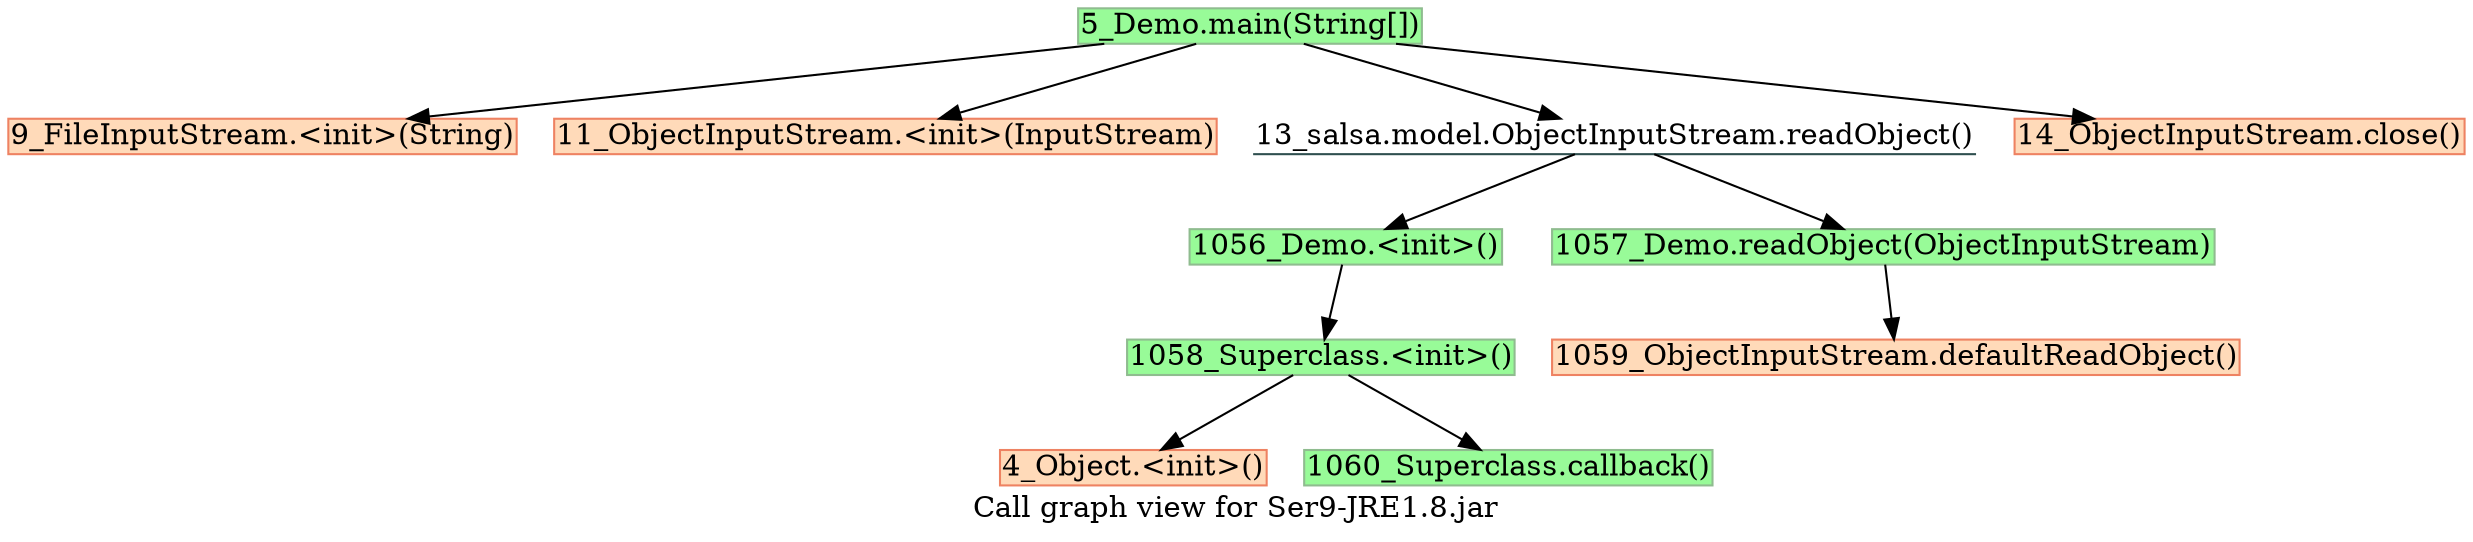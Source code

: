 digraph G {
//	rankdir=LR;
	graph[label="Call graph view for Ser9-JRE1.8.jar"];
	node[style=filled,fillcolor ="white",shape=box,margin=0.02,width=0,height=0];
//	"0_FakeRootClass.fakeRootMethod()"[fillcolor=peachpuff,color=salmon2];
//	"1_FakeRootClass.fakeWorldClinit()"[fillcolor=peachpuff,color=salmon2];
//	"2_Object.<clinit>()"[fillcolor=peachpuff,color=salmon2];
//	"3_String.<clinit>()"[fillcolor=peachpuff,color=salmon2];
	"4_Object.<init>()"[fillcolor=peachpuff,color=salmon2];
	"5_Demo.main(String[])"[fillcolor=palegreen,color=darkseagreen];
//	"6_Object.registerNatives()"[fillcolor=peachpuff,color=salmon2];
//	"7_String$CaseInsensitiveComparator.<init>(String$1)"[fillcolor=peachpuff,color=salmon2];
//	"8_FileInputStream.<clinit>()"[fillcolor=peachpuff,color=salmon2];
	"9_FileInputStream.<init>(String)"[fillcolor=peachpuff,color=salmon2];
//	"10_ObjectInputStream.<clinit>()"[fillcolor=peachpuff,color=salmon2];
	"11_ObjectInputStream.<init>(InputStream)"[fillcolor=peachpuff,color=salmon2];
//	"12_ObjectInputStream.readObject()"[fillcolor=peachpuff,color=salmon2];
	"13_salsa.model.ObjectInputStream.readObject()"[shape=underline,fillcolor=white,color=darkslategray];
	"14_ObjectInputStream.close()"[fillcolor=peachpuff,color=salmon2];
//	"15_String$CaseInsensitiveComparator.<init>()"[fillcolor=peachpuff,color=salmon2];
//	"16_FileInputStream.initIDs()"[fillcolor=peachpuff,color=salmon2];
//	"17_InputStream.<init>()"[fillcolor=peachpuff,color=salmon2];
//	"18_FileInputStream.finalize()"[fillcolor=peachpuff,color=salmon2];
//	"19_File.<clinit>()"[fillcolor=peachpuff,color=salmon2];
//	"20_File.<init>(String)"[fillcolor=peachpuff,color=salmon2];
//	"21_FileInputStream.<init>(File)"[fillcolor=peachpuff,color=salmon2];
//	"22_HashMap.<init>(<Primordial,I>,<Primordial,F>)"[fillcolor=peachpuff,color=salmon2];
//	"23_Boolean.<clinit>()"[fillcolor=peachpuff,color=salmon2];
//	"24_HashMap.put(Object,Object)"[fillcolor=peachpuff,color=salmon2];
//	"25_Byte.<clinit>()"[fillcolor=peachpuff,color=salmon2];
//	"26_Character.<clinit>()"[fillcolor=peachpuff,color=salmon2];
//	"27_Short.<clinit>()"[fillcolor=peachpuff,color=salmon2];
//	"28_Integer.<clinit>()"[fillcolor=peachpuff,color=salmon2];
//	"29_Long.<clinit>()"[fillcolor=peachpuff,color=salmon2];
//	"30_Float.<clinit>()"[fillcolor=peachpuff,color=salmon2];
//	"31_Double.<clinit>()"[fillcolor=peachpuff,color=salmon2];
//	"32_Void.<clinit>()"[fillcolor=peachpuff,color=salmon2];
//	"33_ObjectInputStream$1.<init>()"[fillcolor=peachpuff,color=salmon2];
//	"34_LambdaMetafactory.setValidator$java$io$ObjectInputStream$0()"[fillcolor=peachpuff,color=salmon2];
//	"35_LambdaMetafactory.<clinit>()"[fillcolor=peachpuff,color=salmon2];
//	"36_ObjectInputStream.verifySubclass()"[fillcolor=peachpuff,color=salmon2];
//	"37_ObjectInputStream$BlockDataInputStream.<init>(ObjectInputStream,InputStream)"[fillcolor=peachpuff,color=salmon2];
//	"38_ObjectInputStream$HandleTable.<init>(<Primordial,I>)"[fillcolor=peachpuff,color=salmon2];
//	"39_ObjectInputStream$ValidationList.<init>()"[fillcolor=peachpuff,color=salmon2];
//	"40_ObjectInputStream.readStreamHeader()"[fillcolor=peachpuff,color=salmon2];
//	"41_ObjectInputStream$BlockDataInputStream.setBlockDataMode(<Primordial,Z>)"[fillcolor=peachpuff,color=salmon2];
//	"42_ObjectInputStream.clear()"[fillcolor=peachpuff,color=salmon2];
//	"43_ObjectInputStream$BlockDataInputStream.close()"[fillcolor=peachpuff,color=salmon2];
//	"44_FileDescriptor.<clinit>()"[fillcolor=peachpuff,color=salmon2];
//	"45_FileInputStream.close()"[fillcolor=peachpuff,color=salmon2];
//	"46_Class.desiredAssertionStatus()"[fillcolor=peachpuff,color=salmon2];
//	"47_DefaultFileSystem.getFileSystem()"[fillcolor=peachpuff,color=salmon2];
//	"48_StringBuilder.<init>()"[fillcolor=peachpuff,color=salmon2];
//	"49_StringBuilder.append(String)"[fillcolor=peachpuff,color=salmon2];
//	"50_Class.getDeclaredField(String)"[fillcolor=peachpuff,color=salmon2];
//	"51_Throwable.<clinit>()"[fillcolor=peachpuff,color=salmon2];
//	"52_Error.<init>(Throwable)"[fillcolor=peachpuff,color=salmon2];
//	"53_NullPointerException.<init>()"[fillcolor=peachpuff,color=salmon2];
//	"54_File.getPath()"[fillcolor=peachpuff,color=salmon2];
//	"55_System.getSecurityManager()"[fillcolor=peachpuff,color=salmon2];
//	"56_System.<clinit>()"[fillcolor=peachpuff,color=salmon2];
//	"57_File.isInvalid()"[fillcolor=peachpuff,color=salmon2];
//	"58_FileNotFoundException.<init>(String)"[fillcolor=peachpuff,color=salmon2];
//	"59_FileDescriptor.<init>()"[fillcolor=peachpuff,color=salmon2];
//	"60_FileDescriptor.attach(Closeable)"[fillcolor=peachpuff,color=salmon2];
//	"61_FileInputStream.open(String)"[fillcolor=peachpuff,color=salmon2];
//	"62_AbstractMap.<init>()"[fillcolor=peachpuff,color=salmon2];
//	"63_IllegalArgumentException.<init>(String)"[fillcolor=peachpuff,color=salmon2];
//	"64_Float.isNaN(<Primordial,F>)"[fillcolor=peachpuff,color=salmon2];
//	"65_HashMap.tableSizeFor(<Primordial,I>)"[fillcolor=peachpuff,color=salmon2];
//	"66_Boolean.<init>(<Primordial,Z>)"[fillcolor=peachpuff,color=salmon2];
//	"67_Class.getPrimitiveClass(String)"[fillcolor=peachpuff,color=salmon2];
//	"68_Class.<clinit>()"[fillcolor=peachpuff,color=salmon2];
//	"69_HashMap.hash(Object)"[fillcolor=peachpuff,color=salmon2];
//	"70_HashMap.putVal(<Primordial,I>,Object,Object,<Primordial,Z>,<Primordial,Z>)"[fillcolor=peachpuff,color=salmon2];
//	"71_Object.getClass()"[fillcolor=peachpuff,color=salmon2];
//	"72_ObjectInputStream$Caches.<clinit>()"[fillcolor=peachpuff,color=salmon2];
//	"73_ObjectStreamClass.processQueue(ReferenceQueue,ConcurrentMap)"[fillcolor=peachpuff,color=salmon2];
//	"74_ObjectStreamClass.<clinit>()"[fillcolor=peachpuff,color=salmon2];
//	"75_Reference.<clinit>()"[fillcolor=peachpuff,color=salmon2];
//	"76_ObjectStreamClass$WeakClassKey.<init>(Class,ReferenceQueue)"[fillcolor=peachpuff,color=salmon2];
//	"77_ObjectInputStream.auditSubclass(Class)"[fillcolor=peachpuff,color=salmon2];
//	"78_Boolean.valueOf(<Primordial,Z>)"[fillcolor=peachpuff,color=salmon2];
//	"79_ObjectInputStream$PeekInputStream.<init>(InputStream)"[fillcolor=peachpuff,color=salmon2];
//	"80_DataInputStream.<init>(InputStream)"[fillcolor=peachpuff,color=salmon2];
//	"81_ObjectInputStream$BlockDataInputStream.readShort()"[fillcolor=peachpuff,color=salmon2];
//	"82_Short.valueOf(<Primordial,S>)"[fillcolor=peachpuff,color=salmon2];
//	"83_String.format(String,Object[])"[fillcolor=peachpuff,color=salmon2];
//	"84_StreamCorruptedException.<init>(String)"[fillcolor=peachpuff,color=salmon2];
//	"85_IllegalStateException.<init>(String)"[fillcolor=peachpuff,color=salmon2];
//	"86_ObjectInputStream$HandleTable.clear()"[fillcolor=peachpuff,color=salmon2];
//	"87_ObjectInputStream$ValidationList.clear()"[fillcolor=peachpuff,color=salmon2];
//	"88_ObjectInputStream$PeekInputStream.close()"[fillcolor=peachpuff,color=salmon2];
//	"89_FileDescriptor.<init>(<Primordial,I>)"[fillcolor=peachpuff,color=salmon2];
//	"90_FileDescriptor.initIDs()"[fillcolor=peachpuff,color=salmon2];
//	"91_FileDescriptor$1.<init>()"[fillcolor=peachpuff,color=salmon2];
//	"92_Class.getClassLoader()"[fillcolor=peachpuff,color=salmon2];
//	"93_Class.desiredAssertionStatus0(Class)"[fillcolor=peachpuff,color=salmon2];
//	"94_Class.getName()"[fillcolor=peachpuff,color=salmon2];
//	"95_UnixFileSystem.<clinit>()"[fillcolor=peachpuff,color=salmon2];
//	"96_FileSystem.<clinit>()"[fillcolor=peachpuff,color=salmon2];
//	"97_UnixFileSystem.<init>()"[fillcolor=peachpuff,color=salmon2];
//	"98_AbstractStringBuilder.<init>(<Primordial,I>)"[fillcolor=peachpuff,color=salmon2];
//	"99_AbstractStringBuilder.append(String)"[fillcolor=peachpuff,color=salmon2];
//	"100_Class.checkMemberAccess(<Primordial,I>,Class,<Primordial,Z>)"[fillcolor=peachpuff,color=salmon2];
//	"101_Class.privateGetDeclaredFields(<Primordial,Z>)"[fillcolor=peachpuff,color=salmon2];
//	"102_Class.searchFields(Field[],String)"[fillcolor=peachpuff,color=salmon2];
//	"103_NoSuchFieldException.<init>(String)"[fillcolor=peachpuff,color=salmon2];
//	"104_ArrayList.<clinit>()"[fillcolor=peachpuff,color=salmon2];
//	"105_ArrayList.<init>(<Primordial,I>)"[fillcolor=peachpuff,color=salmon2];
//	"106_Collections.unmodifiableList(List)"[fillcolor=peachpuff,color=salmon2];
//	"107_Collections.<clinit>()"[fillcolor=peachpuff,color=salmon2];
//	"108_Throwable.<init>(Throwable)"[fillcolor=peachpuff,color=salmon2];
//	"109_RuntimeException.<init>()"[fillcolor=peachpuff,color=salmon2];
//	"110_SecurityManager.<clinit>()"[fillcolor=peachpuff,color=salmon2];
//	"111_System.initializeSystemClass()"[fillcolor=peachpuff,color=salmon2];
//	"112_Shutdown.runHooks()"[fillcolor=peachpuff,color=salmon2];
//	"113_Shutdown.<clinit>()"[fillcolor=peachpuff,color=salmon2];
//	"114_ThreadGroup.uncaughtException(Thread,Throwable)"[fillcolor=peachpuff,color=salmon2];
//	"115_File$PathStatus.<clinit>()"[fillcolor=peachpuff,color=salmon2];
//	"116_IOException.<init>(String)"[fillcolor=peachpuff,color=salmon2];
//	"117_ArrayList.<init>()"[fillcolor=peachpuff,color=salmon2];
//	"118_ArrayList.add(Object)"[fillcolor=peachpuff,color=salmon2];
//	"119_RuntimeException.<init>(String)"[fillcolor=peachpuff,color=salmon2];
//	"120_Class.registerNatives()"[fillcolor=peachpuff,color=salmon2];
//	"121_String.hashCode()"[fillcolor=peachpuff,color=salmon2];
//	"122_HashMap.resize()"[fillcolor=peachpuff,color=salmon2];
//	"123_HashMap.newNode(<Primordial,I>,Object,Object,HashMap$Node)"[fillcolor=peachpuff,color=salmon2];
//	"124_String.equals(Object)"[fillcolor=peachpuff,color=salmon2];
//	"125_HashMap.treeifyBin(HashMap$Node[],<Primordial,I>)"[fillcolor=peachpuff,color=salmon2];
//	"126_HashMap.afterNodeAccess(HashMap$Node)"[fillcolor=peachpuff,color=salmon2];
//	"127_HashMap.afterNodeInsertion(<Primordial,Z>)"[fillcolor=peachpuff,color=salmon2];
//	"128_ReferenceQueue.<clinit>()"[fillcolor=peachpuff,color=salmon2];
//	"129_ReferenceQueue.<init>()"[fillcolor=peachpuff,color=salmon2];
//	"130_ObjectStreamClass.initNative()"[fillcolor=peachpuff,color=salmon2];
//	"131_Reference$Lock.<init>(Reference$1)"[fillcolor=peachpuff,color=salmon2];
//	"132_Reference$1.<init>()"[fillcolor=peachpuff,color=salmon2];
//	"133_WeakReference.<init>(Object,ReferenceQueue)"[fillcolor=peachpuff,color=salmon2];
//	"134_System.identityHashCode(Object)"[fillcolor=peachpuff,color=salmon2];
//	"135_ObjectInputStream$2.<init>(Class)"[fillcolor=peachpuff,color=salmon2];
//	"136_FilterInputStream.<init>(InputStream)"[fillcolor=peachpuff,color=salmon2];
//	"137_ObjectInputStream$PeekInputStream.readFully(B[],<Primordial,I>,<Primordial,I>)"[fillcolor=peachpuff,color=salmon2];
//	"138_DataInputStream.readShort()"[fillcolor=peachpuff,color=salmon2];
//	"139_Bits.getShort(B[],<Primordial,I>)"[fillcolor=peachpuff,color=salmon2];
//	"140_Short$ShortCache.<clinit>()"[fillcolor=peachpuff,color=salmon2];
//	"141_Short.<init>(<Primordial,S>)"[fillcolor=peachpuff,color=salmon2];
//	"142_Formatter.<clinit>()"[fillcolor=peachpuff,color=salmon2];
//	"143_Formatter.<init>()"[fillcolor=peachpuff,color=salmon2];
//	"144_Formatter.format(String,Object[])"[fillcolor=peachpuff,color=salmon2];
//	"145_ObjectStreamException.<init>(String)"[fillcolor=peachpuff,color=salmon2];
//	"146_Arrays.fill(B[],<Primordial,I>,<Primordial,I>,<Primordial,B>)"[fillcolor=peachpuff,color=salmon2];
//	"147_Arrays.<clinit>()"[fillcolor=peachpuff,color=salmon2];
//	"148_Arrays.fill(Object[],<Primordial,I>,<Primordial,I>,Object)"[fillcolor=peachpuff,color=salmon2];
//	"149_Class.getClassLoader0()"[fillcolor=peachpuff,color=salmon2];
//	"150_ClassLoader.checkClassLoaderPermission(ClassLoader,Class)"[fillcolor=peachpuff,color=salmon2];
//	"151_ClassLoader.<clinit>()"[fillcolor=peachpuff,color=salmon2];
//	"152_UnixFileSystem.initIDs()"[fillcolor=peachpuff,color=salmon2];
//	"153_FileSystem.getBooleanProperty(String,<Primordial,Z>)"[fillcolor=peachpuff,color=salmon2];
//	"154_FileSystem.<init>()"[fillcolor=peachpuff,color=salmon2];
//	"155_ExpiringCache.<init>()"[fillcolor=peachpuff,color=salmon2];
//	"156_AbstractStringBuilder.appendNull()"[fillcolor=peachpuff,color=salmon2];
//	"157_String.length()"[fillcolor=peachpuff,color=salmon2];
//	"158_AbstractStringBuilder.ensureCapacityInternal(<Primordial,I>)"[fillcolor=peachpuff,color=salmon2];
//	"159_String.getChars(<Primordial,I>,<Primordial,I>,C[],<Primordial,I>)"[fillcolor=peachpuff,color=salmon2];
//	"160_ClassLoader.getClassLoader(Class)"[fillcolor=peachpuff,color=salmon2];
//	"161_Class.checkPackageAccess(ClassLoader,<Primordial,Z>)"[fillcolor=peachpuff,color=salmon2];
//	"162_Class.checkInitted()"[fillcolor=peachpuff,color=salmon2];
//	"163_Class.reflectionData()"[fillcolor=peachpuff,color=salmon2];
//	"164_Class.getDeclaredFields0(<Primordial,Z>)"[fillcolor=peachpuff,color=salmon2];
//	"165_String.intern()"[fillcolor=peachpuff,color=salmon2];
//	"166_Class.getReflectionFactory()"[fillcolor=peachpuff,color=salmon2];
//	"167_ReflectiveOperationException.<init>(String)"[fillcolor=peachpuff,color=salmon2];
//	"168_AbstractList.<init>()"[fillcolor=peachpuff,color=salmon2];
//	"169_StringBuilder.append(<Primordial,I>)"[fillcolor=peachpuff,color=salmon2];
//	"170_Collections$UnmodifiableRandomAccessList.<init>(List)"[fillcolor=peachpuff,color=salmon2];
//	"171_Collections$UnmodifiableList.<init>(List)"[fillcolor=peachpuff,color=salmon2];
//	"172_Collections$EmptySet.<init>(Collections$1)"[fillcolor=peachpuff,color=salmon2];
//	"173_Collections$EmptyList.<init>(Collections$1)"[fillcolor=peachpuff,color=salmon2];
//	"174_Collections$EmptyMap.<init>(Collections$1)"[fillcolor=peachpuff,color=salmon2];
//	"175_Throwable.fillInStackTrace()"[fillcolor=peachpuff,color=salmon2];
//	"176_Throwable.toString()"[fillcolor=peachpuff,color=salmon2];
//	"177_Exception.<init>()"[fillcolor=peachpuff,color=salmon2];
//	"178_SecurityManager.getRootGroup()"[fillcolor=peachpuff,color=salmon2];
//	"179_Properties.<clinit>()"[fillcolor=peachpuff,color=salmon2];
//	"180_Properties.<init>()"[fillcolor=peachpuff,color=salmon2];
//	"181_Hashtable.put(Object,Object)"[fillcolor=peachpuff,color=salmon2];
//	"182_FileOutputStream.<clinit>()"[fillcolor=peachpuff,color=salmon2];
//	"183_OutputStream.<init>()"[fillcolor=peachpuff,color=salmon2];
//	"184_PrintStream.<init>(OutputStream)"[fillcolor=peachpuff,color=salmon2];
//	"185_Shutdown$Lock.<init>(Shutdown$1)"[fillcolor=peachpuff,color=salmon2];
//	"186_StringBuilder.toString()"[fillcolor=peachpuff,color=salmon2];
//	"187_PrintStream.print(String)"[fillcolor=peachpuff,color=salmon2];
//	"188_File$PathStatus.<init>(String,<Primordial,I>)"[fillcolor=peachpuff,color=salmon2];
//	"189_Exception.<init>(String)"[fillcolor=peachpuff,color=salmon2];
//	"190_ArrayList.ensureCapacityInternal(<Primordial,I>)"[fillcolor=peachpuff,color=salmon2];
//	"191_HashMap$Node.<init>(<Primordial,I>,Object,Object,HashMap$Node)"[fillcolor=peachpuff,color=salmon2];
//	"192_HashMap.replacementTreeNode(HashMap$Node,HashMap$Node)"[fillcolor=peachpuff,color=salmon2];
//	"193_ReferenceQueue$Null.<init>(ReferenceQueue$1)"[fillcolor=peachpuff,color=salmon2];
//	"194_ReferenceQueue$Lock.<init>(ReferenceQueue$1)"[fillcolor=peachpuff,color=salmon2];
//	"195_Reference$Lock.<init>()"[fillcolor=peachpuff,color=salmon2];
//	"196_Reference.<init>(Object,ReferenceQueue)"[fillcolor=peachpuff,color=salmon2];
//	"197_ObjectInputStream$PeekInputStream.read(B[],<Primordial,I>,<Primordial,I>)"[fillcolor=peachpuff,color=salmon2];
//	"198_EOFException.<init>()"[fillcolor=peachpuff,color=salmon2];
//	"199_ObjectInputStream$BlockDataInputStream.read()"[fillcolor=peachpuff,color=salmon2];
//	"200_Number.<init>()"[fillcolor=peachpuff,color=salmon2];
//	"201_Locale$Category.<clinit>()"[fillcolor=peachpuff,color=salmon2];
//	"202_Locale.getDefault(Locale$Category)"[fillcolor=peachpuff,color=salmon2];
//	"203_Locale.<clinit>()"[fillcolor=peachpuff,color=salmon2];
//	"204_Formatter.<init>(Locale,Appendable)"[fillcolor=peachpuff,color=salmon2];
//	"205_Formatter.format(Locale,String,Object[])"[fillcolor=peachpuff,color=salmon2];
//	"206_Arrays.rangeCheck(<Primordial,I>,<Primordial,I>,<Primordial,I>)"[fillcolor=peachpuff,color=salmon2];
//	"207_ClassLoader.needsClassLoaderPermissionCheck(ClassLoader,ClassLoader)"[fillcolor=peachpuff,color=salmon2];
//	"208_ClassLoader.registerNatives()"[fillcolor=peachpuff,color=salmon2];
//	"209_Vector.<init>()"[fillcolor=peachpuff,color=salmon2];
//	"210_Stack.<init>()"[fillcolor=peachpuff,color=salmon2];
//	"211_System.getProperty(String)"[fillcolor=peachpuff,color=salmon2];
//	"212_ExpiringCache.<init>(<Primordial,J>)"[fillcolor=peachpuff,color=salmon2];
//	"213_AbstractStringBuilder.newCapacity(<Primordial,I>)"[fillcolor=peachpuff,color=salmon2];
//	"214_Arrays.copyOf(C[],<Primordial,I>)"[fillcolor=peachpuff,color=salmon2];
//	"215_StringIndexOutOfBoundsException.<init>(<Primordial,I>)"[fillcolor=peachpuff,color=salmon2];
//	"216_System.arraycopy(Object,<Primordial,I>,Object,<Primordial,I>,<Primordial,I>)"[fillcolor=peachpuff,color=salmon2];
//	"217_String.lastIndexOf(<Primordial,I>)"[fillcolor=peachpuff,color=salmon2];
//	"218_String.substring(<Primordial,I>,<Primordial,I>)"[fillcolor=peachpuff,color=salmon2];
//	"219_Proxy.isProxyClass(Class)"[fillcolor=peachpuff,color=salmon2];
//	"220_Proxy.<clinit>()"[fillcolor=peachpuff,color=salmon2];
//	"221_Class.getInterfaces()"[fillcolor=peachpuff,color=salmon2];
//	"222_Class$3.<init>()"[fillcolor=peachpuff,color=salmon2];
//	"223_Class.newReflectionData(SoftReference,<Primordial,I>)"[fillcolor=peachpuff,color=salmon2];
//	"224_AbstractCollection.<init>()"[fillcolor=peachpuff,color=salmon2];
//	"225_AbstractStringBuilder.append(<Primordial,I>)"[fillcolor=peachpuff,color=salmon2];
//	"226_Collections$UnmodifiableCollection.<init>(Collection)"[fillcolor=peachpuff,color=salmon2];
//	"227_Collections$EmptySet.<init>()"[fillcolor=peachpuff,color=salmon2];
//	"228_Collections$EmptyList.<init>()"[fillcolor=peachpuff,color=salmon2];
//	"229_Collections$EmptyMap.<init>()"[fillcolor=peachpuff,color=salmon2];
//	"230_Object.getClass()"[fillcolor=peachpuff,color=salmon2];
//	"231_Throwable.getLocalizedMessage()"[fillcolor=peachpuff,color=salmon2];
//	"232_Throwable.<init>()"[fillcolor=peachpuff,color=salmon2];
//	"233_Properties.<init>(Properties)"[fillcolor=peachpuff,color=salmon2];
//	"234_Hashtable.addEntry(<Primordial,I>,Object,Object,<Primordial,I>)"[fillcolor=peachpuff,color=salmon2];
//	"235_FileOutputStream.initIDs()"[fillcolor=peachpuff,color=salmon2];
//	"236_FileOutputStream.finalize()"[fillcolor=peachpuff,color=salmon2];
//	"237_Enum.finalize()"[fillcolor=peachpuff,color=salmon2];
//	"238_PrintStream.<init>(OutputStream,<Primordial,Z>)"[fillcolor=peachpuff,color=salmon2];
//	"239_Shutdown$Lock.<init>()"[fillcolor=peachpuff,color=salmon2];
//	"240_String.<init>(C[],<Primordial,I>,<Primordial,I>)"[fillcolor=peachpuff,color=salmon2];
//	"241_PrintStream.write(String)"[fillcolor=peachpuff,color=salmon2];
//	"242_Enum.<init>(String,<Primordial,I>)"[fillcolor=peachpuff,color=salmon2];
//	"243_Throwable.<init>(String)"[fillcolor=peachpuff,color=salmon2];
//	"244_ArrayList.calculateCapacity(Object[],<Primordial,I>)"[fillcolor=peachpuff,color=salmon2];
//	"245_ArrayList.ensureExplicitCapacity(<Primordial,I>)"[fillcolor=peachpuff,color=salmon2];
//	"246_HashMap$TreeNode.<clinit>()"[fillcolor=peachpuff,color=salmon2];
//	"247_HashMap$TreeNode.<init>(<Primordial,I>,Object,Object,HashMap$Node)"[fillcolor=peachpuff,color=salmon2];
//	"248_ReferenceQueue$Null.<init>()"[fillcolor=peachpuff,color=salmon2];
//	"249_ReferenceQueue$Lock.<init>()"[fillcolor=peachpuff,color=salmon2];
//	"250_FileInputStream.read(B[],<Primordial,I>,<Primordial,I>)"[fillcolor=peachpuff,color=salmon2];
//	"251_IOException.<init>()"[fillcolor=peachpuff,color=salmon2];
//	"252_ObjectInputStream$BlockDataInputStream.refill()"[fillcolor=peachpuff,color=salmon2];
//	"253_ObjectInputStream$PeekInputStream.read()"[fillcolor=peachpuff,color=salmon2];
//	"254_Locale$Category.<init>(String,<Primordial,I>,String,String,String,String)"[fillcolor=peachpuff,color=salmon2];
//	"255_Locale$1.<clinit>()"[fillcolor=peachpuff,color=salmon2];
//	"256_Locale.initDefault(Locale$Category)"[fillcolor=peachpuff,color=salmon2];
//	"257_AssertionError.<init>(Object)"[fillcolor=peachpuff,color=salmon2];
//	"258_Locale.getDefault()"[fillcolor=peachpuff,color=salmon2];
//	"259_Locale.createConstant(String,String)"[fillcolor=peachpuff,color=salmon2];
//	"260_Locale.initDefault()"[fillcolor=peachpuff,color=salmon2];
//	"261_ObjectStreamField.<init>(String,Class)"[fillcolor=peachpuff,color=salmon2];
//	"262_Formatter.getZero(Locale)"[fillcolor=peachpuff,color=salmon2];
//	"263_Formatter.ensureOpen()"[fillcolor=peachpuff,color=salmon2];
//	"264_Formatter.parse(String)"[fillcolor=peachpuff,color=salmon2];
//	"265_MissingFormatArgumentException.<init>(String)"[fillcolor=peachpuff,color=salmon2];
//	"266_ArrayIndexOutOfBoundsException.<init>(<Primordial,I>)"[fillcolor=peachpuff,color=salmon2];
//	"267_Vector.<init>(<Primordial,I>)"[fillcolor=peachpuff,color=salmon2];
//	"268_ExpiringCache$1.<init>(ExpiringCache)"[fillcolor=peachpuff,color=salmon2];
//	"269_AbstractStringBuilder.hugeCapacity(<Primordial,I>)"[fillcolor=peachpuff,color=salmon2];
//	"270_Math.min(<Primordial,I>,<Primordial,I>)"[fillcolor=peachpuff,color=salmon2];
//	"271_Math.<clinit>()"[fillcolor=peachpuff,color=salmon2];
//	"272_IndexOutOfBoundsException.<init>(String)"[fillcolor=peachpuff,color=salmon2];
//	"273_System.arraycopy(Object,Object)"[fillcolor=peachpuff,color=salmon2];
//	"274_String.lastIndexOf(<Primordial,I>,<Primordial,I>)"[fillcolor=peachpuff,color=salmon2];
//	"275_Class.isAssignableFrom(Class)"[fillcolor=peachpuff,color=salmon2];
//	"276_Proxy$KeyFactory.<init>(Proxy$1)"[fillcolor=peachpuff,color=salmon2];
//	"277_Proxy$ProxyClassFactory.<clinit>()"[fillcolor=peachpuff,color=salmon2];
//	"278_Proxy$ProxyClassFactory.<init>(Proxy$1)"[fillcolor=peachpuff,color=salmon2];
//	"279_WeakCache.<init>(BiFunction,BiFunction)"[fillcolor=peachpuff,color=salmon2];
//	"280_Class$ReflectionData.<init>(<Primordial,I>)"[fillcolor=peachpuff,color=salmon2];
//	"281_SoftReference.<init>(Object)"[fillcolor=peachpuff,color=salmon2];
//	"282_Class$Atomic.casReflectionData(Class,SoftReference,SoftReference)"[fillcolor=peachpuff,color=salmon2];
//	"283_Class$Atomic.<clinit>()"[fillcolor=peachpuff,color=salmon2];
//	"284_StringBuilder.append(String)"[fillcolor=peachpuff,color=salmon2];
//	"285_Integer.stringSize(<Primordial,I>)"[fillcolor=peachpuff,color=salmon2];
//	"286_Integer.getChars(<Primordial,I>,<Primordial,I>,C[])"[fillcolor=peachpuff,color=salmon2];
//	"287_AbstractSet.<init>()"[fillcolor=peachpuff,color=salmon2];
//	"288_Throwable.getMessage()"[fillcolor=peachpuff,color=salmon2];
//	"289_Hashtable.<init>()"[fillcolor=peachpuff,color=salmon2];
//	"290_Hashtable.rehash()"[fillcolor=peachpuff,color=salmon2];
//	"291_Hashtable$Entry.<init>(<Primordial,I>,Object,Object,Hashtable$Entry)"[fillcolor=peachpuff,color=salmon2];
//	"292_OutputStream.flush()"[fillcolor=peachpuff,color=salmon2];
//	"293_FileOutputStream.close()"[fillcolor=peachpuff,color=salmon2];
//	"294_PrintStream.requireNonNull(Object,String)"[fillcolor=peachpuff,color=salmon2];
//	"295_PrintStream.<init>(<Primordial,Z>,OutputStream)"[fillcolor=peachpuff,color=salmon2];
//	"296_Arrays.copyOfRange(C[],<Primordial,I>,<Primordial,I>)"[fillcolor=peachpuff,color=salmon2];
//	"297_PrintStream.ensureOpen()"[fillcolor=peachpuff,color=salmon2];
//	"298_String.indexOf(<Primordial,I>)"[fillcolor=peachpuff,color=salmon2];
//	"299_Math.max(<Primordial,I>,<Primordial,I>)"[fillcolor=peachpuff,color=salmon2];
//	"300_ArrayList.grow(<Primordial,I>)"[fillcolor=peachpuff,color=salmon2];
//	"301_LinkedHashMap$Entry.<init>(<Primordial,I>,Object,Object,HashMap$Node)"[fillcolor=peachpuff,color=salmon2];
//	"302_FileInputStream.readBytes(B[],<Primordial,I>,<Primordial,I>)"[fillcolor=peachpuff,color=salmon2];
//	"303_ObjectInputStream$BlockDataInputStream.readBlockHeader(<Primordial,Z>)"[fillcolor=peachpuff,color=salmon2];
//	"304_FileInputStream.read()"[fillcolor=peachpuff,color=salmon2];
//	"305_Locale$Category.values()"[fillcolor=peachpuff,color=salmon2];
//	"306_Enum.ordinal()"[fillcolor=peachpuff,color=salmon2];
//	"307_Locale.getInstance(String,String,String,String,LocaleExtensions)"[fillcolor=peachpuff,color=salmon2];
//	"308_String.valueOf(Object)"[fillcolor=peachpuff,color=salmon2];
//	"309_AssertionError.<init>(String)"[fillcolor=peachpuff,color=salmon2];
//	"310_Throwable.initCause(Throwable)"[fillcolor=peachpuff,color=salmon2];
//	"311_Locale.getInstance(BaseLocale,LocaleExtensions)"[fillcolor=peachpuff,color=salmon2];
//	"312_ObjectStreamField.<init>(String,Class,<Primordial,Z>)"[fillcolor=peachpuff,color=salmon2];
//	"313_DecimalFormatSymbols.getInstance(Locale)"[fillcolor=peachpuff,color=salmon2];
//	"314_FormatterClosedException.<init>()"[fillcolor=peachpuff,color=salmon2];
//	"315_Formatter.checkText(String,<Primordial,I>,<Primordial,I>)"[fillcolor=peachpuff,color=salmon2];
//	"316_Formatter$FixedString.<init>(Formatter,String)"[fillcolor=peachpuff,color=salmon2];
//	"317_Formatter$FormatSpecifier.<clinit>()"[fillcolor=peachpuff,color=salmon2];
//	"318_Formatter$FormatSpecifier.<init>(Formatter,Matcher)"[fillcolor=peachpuff,color=salmon2];
//	"319_String.substring(<Primordial,I>)"[fillcolor=peachpuff,color=salmon2];
//	"320_ArrayList.size()"[fillcolor=peachpuff,color=salmon2];
//	"321_ArrayList.toArray(Object[])"[fillcolor=peachpuff,color=salmon2];
//	"322_IllegalFormatException.<init>()"[fillcolor=peachpuff,color=salmon2];
//	"323_Vector.<init>(<Primordial,I>,<Primordial,I>)"[fillcolor=peachpuff,color=salmon2];
//	"324_LinkedHashMap.<init>()"[fillcolor=peachpuff,color=salmon2];
//	"325_OutOfMemoryError.<init>()"[fillcolor=peachpuff,color=salmon2];
//	"326_Float.floatToRawIntBits(<Primordial,F>)"[fillcolor=peachpuff,color=salmon2];
//	"327_Double.doubleToRawLongBits(<Primordial,D>)"[fillcolor=peachpuff,color=salmon2];
//	"328_Math.powerOfTwoD(<Primordial,I>)"[fillcolor=peachpuff,color=salmon2];
//	"329_ArrayStoreException.<init>()"[fillcolor=peachpuff,color=salmon2];
//	"330_String.lastIndexOfSupplementary(<Primordial,I>,<Primordial,I>)"[fillcolor=peachpuff,color=salmon2];
//	"331_Proxy$KeyFactory.<init>()"[fillcolor=peachpuff,color=salmon2];
//	"332_Proxy$ProxyClassFactory.<init>()"[fillcolor=peachpuff,color=salmon2];
//	"333_Objects.requireNonNull(Object)"[fillcolor=peachpuff,color=salmon2];
//	"334_Reference.<init>(Object)"[fillcolor=peachpuff,color=salmon2];
//	"335_Class.access$100(Class,<Primordial,Z>)"[fillcolor=peachpuff,color=salmon2];
//	"336_Class$Atomic.objectFieldOffset(Field[],String)"[fillcolor=peachpuff,color=salmon2];
//	"337_Hashtable.<init>(<Primordial,I>,<Primordial,F>)"[fillcolor=peachpuff,color=salmon2];
//	"338_Math.min(<Primordial,F>,<Primordial,F>)"[fillcolor=peachpuff,color=salmon2];
//	"339_NullPointerException.<init>(String)"[fillcolor=peachpuff,color=salmon2];
//	"340_FilterOutputStream.<init>(OutputStream)"[fillcolor=peachpuff,color=salmon2];
//	"341_OutputStreamWriter.<init>(OutputStream)"[fillcolor=peachpuff,color=salmon2];
//	"342_BufferedWriter.<clinit>()"[fillcolor=peachpuff,color=salmon2];
//	"343_BufferedWriter.<init>(Writer)"[fillcolor=peachpuff,color=salmon2];
//	"344_String.indexOf(<Primordial,I>,<Primordial,I>)"[fillcolor=peachpuff,color=salmon2];
//	"345_ArrayList.hugeCapacity(<Primordial,I>)"[fillcolor=peachpuff,color=salmon2];
//	"346_Arrays.copyOf(Object[],<Primordial,I>)"[fillcolor=peachpuff,color=salmon2];
//	"347_ObjectInputStream.access$1000(ObjectInputStream)"[fillcolor=peachpuff,color=salmon2];
//	"348_ObjectInputStream$PeekInputStream.available()"[fillcolor=peachpuff,color=salmon2];
//	"349_ObjectInputStream$PeekInputStream.peek()"[fillcolor=peachpuff,color=salmon2];
//	"350_Bits.getInt(B[],<Primordial,I>)"[fillcolor=peachpuff,color=salmon2];
//	"351_ObjectInputStream.access$1100(ObjectInputStream)"[fillcolor=peachpuff,color=salmon2];
//	"352_Integer.valueOf(<Primordial,I>)"[fillcolor=peachpuff,color=salmon2];
//	"353_Object.clone()"[fillcolor=peachpuff,color=salmon2];
//	"354_Locale.getCompatibilityExtensions(String,String,String,String)"[fillcolor=peachpuff,color=salmon2];
//	"355_String.toString()"[fillcolor=peachpuff,color=salmon2];
//	"356_Error.<init>(String)"[fillcolor=peachpuff,color=salmon2];
//	"357_Objects.toString(Object,String)"[fillcolor=peachpuff,color=salmon2];
//	"358_IllegalStateException.<init>(String,Throwable)"[fillcolor=peachpuff,color=salmon2];
//	"359_IllegalArgumentException.<init>(String,Throwable)"[fillcolor=peachpuff,color=salmon2];
//	"360_Locale$LocaleKey.<init>(BaseLocale,LocaleExtensions,Locale$1)"[fillcolor=peachpuff,color=salmon2];
//	"361_ObjectStreamField.getClassSignature(Class)"[fillcolor=peachpuff,color=salmon2];
//	"362_IllegalStateException.<init>()"[fillcolor=peachpuff,color=salmon2];
//	"363_String.charAt(<Primordial,I>)"[fillcolor=peachpuff,color=salmon2];
//	"364_String.valueOf(<Primordial,C>)"[fillcolor=peachpuff,color=salmon2];
//	"365_UnknownFormatConversionException.<init>(String)"[fillcolor=peachpuff,color=salmon2];
//	"366_Formatter$Flags.<clinit>()"[fillcolor=peachpuff,color=salmon2];
//	"367_Formatter$FormatSpecifier.index(String)"[fillcolor=peachpuff,color=salmon2];
//	"368_Formatter$FormatSpecifier.flags(String)"[fillcolor=peachpuff,color=salmon2];
//	"369_Formatter$FormatSpecifier.width(String)"[fillcolor=peachpuff,color=salmon2];
//	"370_Formatter$FormatSpecifier.precision(String)"[fillcolor=peachpuff,color=salmon2];
//	"371_Formatter$Flags.access$100(Formatter$Flags,Formatter$Flags)"[fillcolor=peachpuff,color=salmon2];
//	"372_Formatter$FormatSpecifier.conversion(String)"[fillcolor=peachpuff,color=salmon2];
//	"373_Formatter$FormatSpecifier.checkDateTime()"[fillcolor=peachpuff,color=salmon2];
//	"374_Formatter$Conversion.isGeneral(<Primordial,C>)"[fillcolor=peachpuff,color=salmon2];
//	"375_Formatter$FormatSpecifier.checkGeneral()"[fillcolor=peachpuff,color=salmon2];
//	"376_Formatter$Conversion.isCharacter(<Primordial,C>)"[fillcolor=peachpuff,color=salmon2];
//	"377_Formatter$FormatSpecifier.checkCharacter()"[fillcolor=peachpuff,color=salmon2];
//	"378_Formatter$Conversion.isInteger(<Primordial,C>)"[fillcolor=peachpuff,color=salmon2];
//	"379_Formatter$FormatSpecifier.checkInteger()"[fillcolor=peachpuff,color=salmon2];
//	"380_Formatter$Conversion.isFloat(<Primordial,C>)"[fillcolor=peachpuff,color=salmon2];
//	"381_Formatter$FormatSpecifier.checkFloat()"[fillcolor=peachpuff,color=salmon2];
//	"382_Formatter$Conversion.isText(<Primordial,C>)"[fillcolor=peachpuff,color=salmon2];
//	"383_Formatter$FormatSpecifier.checkText()"[fillcolor=peachpuff,color=salmon2];
//	"384_Object.getClass()"[fillcolor=peachpuff,color=salmon2];
//	"385_Arrays.copyOf(Object[],<Primordial,I>,Class)"[fillcolor=peachpuff,color=salmon2];
//	"386_IllegalArgumentException.<init>()"[fillcolor=peachpuff,color=salmon2];
//	"387_HashMap.<init>()"[fillcolor=peachpuff,color=salmon2];
//	"388_VirtualMachineError.<init>()"[fillcolor=peachpuff,color=salmon2];
//	"389_AssertionError.<init>()"[fillcolor=peachpuff,color=salmon2];
//	"390_Double.longBitsToDouble(<Primordial,J>)"[fillcolor=peachpuff,color=salmon2];
//	"391_Character.isValidCodePoint(<Primordial,I>)"[fillcolor=peachpuff,color=salmon2];
//	"392_Character.highSurrogate(<Primordial,I>)"[fillcolor=peachpuff,color=salmon2];
//	"393_Character.lowSurrogate(<Primordial,I>)"[fillcolor=peachpuff,color=salmon2];
//	"394_Class.access$200(Field[],String)"[fillcolor=peachpuff,color=salmon2];
//	"395_Dictionary.<init>()"[fillcolor=peachpuff,color=salmon2];
//	"396_StringBuilder.append(<Primordial,F>)"[fillcolor=peachpuff,color=salmon2];
//	"397_Writer.<init>(Object)"[fillcolor=peachpuff,color=salmon2];
//	"398_BufferedWriter.<init>(Writer,<Primordial,I>)"[fillcolor=peachpuff,color=salmon2];
//	"399_String.indexOfSupplementary(<Primordial,I>,<Primordial,I>)"[fillcolor=peachpuff,color=salmon2];
//	"400_Object.getClass()"[fillcolor=peachpuff,color=salmon2];
//	"401_FileInputStream.available()"[fillcolor=peachpuff,color=salmon2];
//	"402_ObjectInputStream.handleReset()"[fillcolor=peachpuff,color=salmon2];
//	"403_Integer$IntegerCache.<clinit>()"[fillcolor=peachpuff,color=salmon2];
//	"404_Integer.<init>(<Primordial,I>)"[fillcolor=peachpuff,color=salmon2];
//	"405_RuntimeException.<init>(String,Throwable)"[fillcolor=peachpuff,color=salmon2];
//	"406_Locale$LocaleKey.<init>(BaseLocale,LocaleExtensions)"[fillcolor=peachpuff,color=salmon2];
//	"407_Class.isArray()"[fillcolor=peachpuff,color=salmon2];
//	"408_StringBuilder.append(<Primordial,C>)"[fillcolor=peachpuff,color=salmon2];
//	"409_Class.getComponentType()"[fillcolor=peachpuff,color=salmon2];
//	"410_Class.isPrimitive()"[fillcolor=peachpuff,color=salmon2];
//	"411_InternalError.<init>()"[fillcolor=peachpuff,color=salmon2];
//	"412_String.replace(<Primordial,C>,<Primordial,C>)"[fillcolor=peachpuff,color=salmon2];
//	"413_String.<init>(C[],<Primordial,Z>)"[fillcolor=peachpuff,color=salmon2];
//	"414_Formatter$Flags.<init>(<Primordial,I>)"[fillcolor=peachpuff,color=salmon2];
//	"415_Integer.parseInt(String)"[fillcolor=peachpuff,color=salmon2];
//	"416_Formatter$Flags.parse(String)"[fillcolor=peachpuff,color=salmon2];
//	"417_IllegalFormatWidthException.<init>(<Primordial,I>)"[fillcolor=peachpuff,color=salmon2];
//	"418_IllegalFormatPrecisionException.<init>(<Primordial,I>)"[fillcolor=peachpuff,color=salmon2];
//	"419_Formatter$Conversion.isValid(<Primordial,C>)"[fillcolor=peachpuff,color=salmon2];
//	"420_Character.isUpperCase(<Primordial,C>)"[fillcolor=peachpuff,color=salmon2];
//	"421_Character.toLowerCase(<Primordial,C>)"[fillcolor=peachpuff,color=salmon2];
//	"422_Formatter$DateTime.isValid(<Primordial,C>)"[fillcolor=peachpuff,color=salmon2];
//	"423_Formatter$FormatSpecifier.checkBadFlags(Formatter$Flags[])"[fillcolor=peachpuff,color=salmon2];
//	"424_Formatter$FormatSpecifier.toString()"[fillcolor=peachpuff,color=salmon2];
//	"425_MissingFormatWidthException.<init>(String)"[fillcolor=peachpuff,color=salmon2];
//	"426_Formatter$FormatSpecifier.failMismatch(Formatter$Flags,<Primordial,C>)"[fillcolor=peachpuff,color=salmon2];
//	"427_Formatter$FormatSpecifier.checkNumeric()"[fillcolor=peachpuff,color=salmon2];
//	"428_Formatter$Flags.valueOf()"[fillcolor=peachpuff,color=salmon2];
//	"429_IllegalFormatFlagsException.<init>(String)"[fillcolor=peachpuff,color=salmon2];
//	"430_Array.newInstance(Class,<Primordial,I>)"[fillcolor=peachpuff,color=salmon2];
//	"431_Error.<init>()"[fillcolor=peachpuff,color=salmon2];
//	"432_AbstractStringBuilder.append(<Primordial,F>)"[fillcolor=peachpuff,color=salmon2];
//	"433_StringBuilder.append(<Primordial,J>)"[fillcolor=peachpuff,color=salmon2];
//	"434_Exception.<init>(String,Throwable)"[fillcolor=peachpuff,color=salmon2];
//	"435_AbstractStringBuilder.append(<Primordial,C>)"[fillcolor=peachpuff,color=salmon2];
//	"436_Integer.parseInt(String,<Primordial,I>)"[fillcolor=peachpuff,color=salmon2];
//	"437_Formatter$Flags.parse(<Primordial,C>)"[fillcolor=peachpuff,color=salmon2];
//	"438_Formatter$Flags.contains(Formatter$Flags)"[fillcolor=peachpuff,color=salmon2];
//	"439_DuplicateFormatFlagsException.<init>(String)"[fillcolor=peachpuff,color=salmon2];
//	"440_Formatter$Flags.add(Formatter$Flags)"[fillcolor=peachpuff,color=salmon2];
//	"441_Character.isUpperCase(<Primordial,I>)"[fillcolor=peachpuff,color=salmon2];
//	"442_Character.toLowerCase(<Primordial,I>)"[fillcolor=peachpuff,color=salmon2];
//	"443_StringBuilder.<init>(String)"[fillcolor=peachpuff,color=salmon2];
//	"444_Character.toUpperCase(<Primordial,C>)"[fillcolor=peachpuff,color=salmon2];
//	"445_Formatter$Flags.toString()"[fillcolor=peachpuff,color=salmon2];
//	"446_FormatFlagsConversionMismatchException.<init>(String,<Primordial,C>)"[fillcolor=peachpuff,color=salmon2];
//	"447_Array.newArray(Class,<Primordial,I>)"[fillcolor=peachpuff,color=salmon2];
//	"448_AbstractStringBuilder.append(<Primordial,J>)"[fillcolor=peachpuff,color=salmon2];
//	"449_Throwable.<init>(String,Throwable)"[fillcolor=peachpuff,color=salmon2];
//	"450_NumberFormatException.<init>(String)"[fillcolor=peachpuff,color=salmon2];
//	"451_NumberFormatException.forInputString(String)"[fillcolor=peachpuff,color=salmon2];
//	"452_Character.digit(<Primordial,C>,<Primordial,I>)"[fillcolor=peachpuff,color=salmon2];
//	"453_UnknownFormatFlagsException.<init>(String)"[fillcolor=peachpuff,color=salmon2];
//	"454_Character.getType(<Primordial,I>)"[fillcolor=peachpuff,color=salmon2];
//	"455_CharacterData.of(<Primordial,I>)"[fillcolor=peachpuff,color=salmon2];
//	"456_Character.toUpperCase(<Primordial,I>)"[fillcolor=peachpuff,color=salmon2];
//	"457_Long.stringSize(<Primordial,J>)"[fillcolor=peachpuff,color=salmon2];
//	"458_Long.getChars(<Primordial,J>,<Primordial,I>,C[])"[fillcolor=peachpuff,color=salmon2];
//	"459_Character.digit(<Primordial,I>,<Primordial,I>)"[fillcolor=peachpuff,color=salmon2];
//	"460_CharacterDataLatin1.<clinit>()"[fillcolor=peachpuff,color=salmon2];
//	"461_CharacterData00.<clinit>()"[fillcolor=peachpuff,color=salmon2];
//	"462_CharacterData01.<clinit>()"[fillcolor=peachpuff,color=salmon2];
//	"463_CharacterData02.<clinit>()"[fillcolor=peachpuff,color=salmon2];
//	"464_CharacterData0E.<clinit>()"[fillcolor=peachpuff,color=salmon2];
//	"465_CharacterDataPrivateUse.<clinit>()"[fillcolor=peachpuff,color=salmon2];
//	"466_CharacterDataUndefined.<clinit>()"[fillcolor=peachpuff,color=salmon2];
//	"467_CharacterDataLatin1.<init>()"[fillcolor=peachpuff,color=salmon2];
//	"468_String.toCharArray()"[fillcolor=peachpuff,color=salmon2];
//	"469_CharacterData00.<init>()"[fillcolor=peachpuff,color=salmon2];
//	"470_CharacterData01.<init>()"[fillcolor=peachpuff,color=salmon2];
//	"471_CharacterData02.<init>()"[fillcolor=peachpuff,color=salmon2];
//	"472_CharacterData0E.<init>()"[fillcolor=peachpuff,color=salmon2];
//	"473_CharacterDataPrivateUse.<init>()"[fillcolor=peachpuff,color=salmon2];
//	"474_CharacterDataUndefined.<init>()"[fillcolor=peachpuff,color=salmon2];
//	"475_CharacterData.<init>()"[fillcolor=peachpuff,color=salmon2];
//	"476_CharacterDataLatin1.digit(<Primordial,I>,<Primordial,I>)"[fillcolor=peachpuff,color=salmon2];
//	"477_CharacterData00.digit(<Primordial,I>,<Primordial,I>)"[fillcolor=peachpuff,color=salmon2];
//	"478_CharacterData01.digit(<Primordial,I>,<Primordial,I>)"[fillcolor=peachpuff,color=salmon2];
//	"479_CharacterData02.digit(<Primordial,I>,<Primordial,I>)"[fillcolor=peachpuff,color=salmon2];
//	"480_CharacterData0E.digit(<Primordial,I>,<Primordial,I>)"[fillcolor=peachpuff,color=salmon2];
//	"481_CharacterDataPrivateUse.digit(<Primordial,I>,<Primordial,I>)"[fillcolor=peachpuff,color=salmon2];
//	"482_CharacterDataUndefined.digit(<Primordial,I>,<Primordial,I>)"[fillcolor=peachpuff,color=salmon2];
//	"483_CharacterDataLatin1.toUpperCase(<Primordial,I>)"[fillcolor=peachpuff,color=salmon2];
//	"484_CharacterData00.toUpperCase(<Primordial,I>)"[fillcolor=peachpuff,color=salmon2];
//	"485_CharacterData01.toUpperCase(<Primordial,I>)"[fillcolor=peachpuff,color=salmon2];
//	"486_CharacterData02.toUpperCase(<Primordial,I>)"[fillcolor=peachpuff,color=salmon2];
//	"487_CharacterData0E.toUpperCase(<Primordial,I>)"[fillcolor=peachpuff,color=salmon2];
//	"488_CharacterDataPrivateUse.toUpperCase(<Primordial,I>)"[fillcolor=peachpuff,color=salmon2];
//	"489_CharacterDataUndefined.toUpperCase(<Primordial,I>)"[fillcolor=peachpuff,color=salmon2];
//	"490_CharacterDataLatin1.getType(<Primordial,I>)"[fillcolor=peachpuff,color=salmon2];
//	"491_CharacterData00.getType(<Primordial,I>)"[fillcolor=peachpuff,color=salmon2];
//	"492_CharacterData01.getType(<Primordial,I>)"[fillcolor=peachpuff,color=salmon2];
//	"493_CharacterData02.getType(<Primordial,I>)"[fillcolor=peachpuff,color=salmon2];
//	"494_CharacterData0E.getType(<Primordial,I>)"[fillcolor=peachpuff,color=salmon2];
//	"495_CharacterDataPrivateUse.getType(<Primordial,I>)"[fillcolor=peachpuff,color=salmon2];
//	"496_CharacterDataUndefined.getType(<Primordial,I>)"[fillcolor=peachpuff,color=salmon2];
//	"497_CharacterDataLatin1.toLowerCase(<Primordial,I>)"[fillcolor=peachpuff,color=salmon2];
//	"498_CharacterData00.toLowerCase(<Primordial,I>)"[fillcolor=peachpuff,color=salmon2];
//	"499_CharacterData01.toLowerCase(<Primordial,I>)"[fillcolor=peachpuff,color=salmon2];
//	"500_CharacterData02.toLowerCase(<Primordial,I>)"[fillcolor=peachpuff,color=salmon2];
//	"501_CharacterData0E.toLowerCase(<Primordial,I>)"[fillcolor=peachpuff,color=salmon2];
//	"502_CharacterDataPrivateUse.toLowerCase(<Primordial,I>)"[fillcolor=peachpuff,color=salmon2];
//	"503_CharacterDataUndefined.toLowerCase(<Primordial,I>)"[fillcolor=peachpuff,color=salmon2];
//	"504_CharacterDataLatin1.isOtherUppercase(<Primordial,I>)"[fillcolor=peachpuff,color=salmon2];
//	"505_CharacterData00.isOtherUppercase(<Primordial,I>)"[fillcolor=peachpuff,color=salmon2];
//	"506_CharacterData01.isOtherUppercase(<Primordial,I>)"[fillcolor=peachpuff,color=salmon2];
//	"507_CharacterData02.isOtherUppercase(<Primordial,I>)"[fillcolor=peachpuff,color=salmon2];
//	"508_CharacterData0E.isOtherUppercase(<Primordial,I>)"[fillcolor=peachpuff,color=salmon2];
//	"509_CharacterData.isOtherUppercase(<Primordial,I>)"[fillcolor=peachpuff,color=salmon2];
//	"510_Formatter$Flags.dup()"[fillcolor=peachpuff,color=salmon2];
//	"511_OutputStreamWriter.flushBuffer()"[fillcolor=peachpuff,color=salmon2];
//	"512_BufferedWriter.flushBuffer()"[fillcolor=peachpuff,color=salmon2];
//	"513_Writer.write(String)"[fillcolor=peachpuff,color=salmon2];
//	"514_WeakCache.containsValue(Object)"[fillcolor=peachpuff,color=salmon2];
//	"515_String.equalsIgnoreCase(String)"[fillcolor=peachpuff,color=salmon2];
//	"516_HashMap$TreeNode.treeify(HashMap$Node[])"[fillcolor=peachpuff,color=salmon2];
//	"517_ClassLoader.isAncestor(ClassLoader)"[fillcolor=peachpuff,color=salmon2];
//	"518_Formatter.toString()"[fillcolor=peachpuff,color=salmon2];
//	"519_ClassLoader.desiredAssertionStatus(String)"[fillcolor=peachpuff,color=salmon2];
//	"520_Boolean.booleanValue()"[fillcolor=peachpuff,color=salmon2];
//	"521_ReferenceQueue.poll()"[fillcolor=peachpuff,color=salmon2];
//	"522_SecurityManager.checkPackageAccess(String)"[fillcolor=peachpuff,color=salmon2];
//	"523_SecurityManager.checkPermission(Permission)"[fillcolor=peachpuff,color=salmon2];
//	"524_SecurityManager.checkRead(String)"[fillcolor=peachpuff,color=salmon2];
//	"525_UnixFileSystem.prefixLength(String)"[fillcolor=peachpuff,color=salmon2];
//	"526_UnixFileSystem.normalize(String)"[fillcolor=peachpuff,color=salmon2];
//	"527_UnixFileSystem.getPathSeparator()"[fillcolor=peachpuff,color=salmon2];
//	"528_UnixFileSystem.getSeparator()"[fillcolor=peachpuff,color=salmon2];
//	"529_Object.getClass()"[fillcolor=peachpuff,color=salmon2];
//	"530_Formatter$FixedString.print(Object,Locale)"[fillcolor=peachpuff,color=salmon2];
//	"531_Formatter$FormatSpecifier.print(Object,Locale)"[fillcolor=peachpuff,color=salmon2];
//	"532_Formatter$FixedString.toString()"[fillcolor=peachpuff,color=salmon2];
//	"533_Formatter$FixedString.index()"[fillcolor=peachpuff,color=salmon2];
//	"534_Formatter$FormatSpecifier.index()"[fillcolor=peachpuff,color=salmon2];
//	"535_HashMap$TreeNode.split(HashMap,HashMap$Node[],<Primordial,I>,<Primordial,I>)"[fillcolor=peachpuff,color=salmon2];
//	"536_HashMap$TreeNode.putTreeVal(HashMap,HashMap$Node[],<Primordial,I>,Object,Object)"[fillcolor=peachpuff,color=salmon2];
//	"537_CharacterDataLatin1.getProperties(<Primordial,I>)"[fillcolor=peachpuff,color=salmon2];
//	"538_CharacterData00.getProperties(<Primordial,I>)"[fillcolor=peachpuff,color=salmon2];
//	"539_CharacterData01.getProperties(<Primordial,I>)"[fillcolor=peachpuff,color=salmon2];
//	"540_CharacterData02.getProperties(<Primordial,I>)"[fillcolor=peachpuff,color=salmon2];
//	"541_CharacterData0E.getProperties(<Primordial,I>)"[fillcolor=peachpuff,color=salmon2];
//	"542_CharacterDataLatin1.getPropertiesEx(<Primordial,I>)"[fillcolor=peachpuff,color=salmon2];
//	"543_CharacterData00.getPropertiesEx(<Primordial,I>)"[fillcolor=peachpuff,color=salmon2];
//	"544_CharacterData01.getPropertiesEx(<Primordial,I>)"[fillcolor=peachpuff,color=salmon2];
//	"545_CharacterData02.getPropertiesEx(<Primordial,I>)"[fillcolor=peachpuff,color=salmon2];
//	"546_CharacterData0E.getPropertiesEx(<Primordial,I>)"[fillcolor=peachpuff,color=salmon2];
//	"547_BufferedWriter.ensureOpen()"[fillcolor=peachpuff,color=salmon2];
//	"548_OutputStreamWriter.write(C[],<Primordial,I>,<Primordial,I>)"[fillcolor=peachpuff,color=salmon2];
//	"549_BufferedWriter.write(String,<Primordial,I>,<Primordial,I>)"[fillcolor=peachpuff,color=salmon2];
//	"550_WeakCache.expungeStaleEntries()"[fillcolor=peachpuff,color=salmon2];
//	"551_WeakCache$LookupValue.<init>(Object)"[fillcolor=peachpuff,color=salmon2];
//	"552_String.regionMatches(<Primordial,Z>,<Primordial,I>,String,<Primordial,I>,<Primordial,I>)"[fillcolor=peachpuff,color=salmon2];
//	"553_HashMap.comparableClassFor(Object)"[fillcolor=peachpuff,color=salmon2];
//	"554_HashMap.compareComparables(Class,Object,Object)"[fillcolor=peachpuff,color=salmon2];
//	"555_HashMap$TreeNode.tieBreakOrder(Object,Object)"[fillcolor=peachpuff,color=salmon2];
//	"556_HashMap$TreeNode.balanceInsertion(HashMap$TreeNode,HashMap$TreeNode)"[fillcolor=peachpuff,color=salmon2];
//	"557_HashMap$TreeNode.moveRootToFront(HashMap$Node[],HashMap$TreeNode)"[fillcolor=peachpuff,color=salmon2];
//	"558_String.lastIndexOf(String)"[fillcolor=peachpuff,color=salmon2];
//	"559_String.lastIndexOf(String,<Primordial,I>)"[fillcolor=peachpuff,color=salmon2];
//	"560_ReferenceQueue.reallyPoll()"[fillcolor=peachpuff,color=salmon2];
//	"561_SecurityManager$1.<init>(SecurityManager)"[fillcolor=peachpuff,color=salmon2];
//	"562_SecurityManager.getPackages(String)"[fillcolor=peachpuff,color=salmon2];
//	"563_String.startsWith(String)"[fillcolor=peachpuff,color=salmon2];
//	"564_UnixFileSystem.normalize(String,<Primordial,I>,<Primordial,I>)"[fillcolor=peachpuff,color=salmon2];
//	"565_Formatter.access$000(Formatter)"[fillcolor=peachpuff,color=salmon2];
//	"566_Formatter$FormatSpecifier.printDateTime(Object,Locale)"[fillcolor=peachpuff,color=salmon2];
//	"567_Formatter$FormatSpecifier.printInteger(Object,Locale)"[fillcolor=peachpuff,color=salmon2];
//	"568_Formatter$FormatSpecifier.printFloat(Object,Locale)"[fillcolor=peachpuff,color=salmon2];
//	"569_Formatter$FormatSpecifier.printCharacter(Object)"[fillcolor=peachpuff,color=salmon2];
//	"570_Formatter$FormatSpecifier.printBoolean(Object)"[fillcolor=peachpuff,color=salmon2];
//	"571_Formatter$FormatSpecifier.printString(Object,Locale)"[fillcolor=peachpuff,color=salmon2];
//	"572_Formatter$FormatSpecifier.printHashCode(Object)"[fillcolor=peachpuff,color=salmon2];
//	"573_System.lineSeparator()"[fillcolor=peachpuff,color=salmon2];
//	"574_HashMap$TreeNode.untreeify(HashMap)"[fillcolor=peachpuff,color=salmon2];
//	"575_HashMap$TreeNode.root()"[fillcolor=peachpuff,color=salmon2];
//	"576_HashMap.newTreeNode(<Primordial,I>,Object,Object,HashMap$Node)"[fillcolor=peachpuff,color=salmon2];
//	"577_BufferedWriter.min(<Primordial,I>,<Primordial,I>)"[fillcolor=peachpuff,color=salmon2];
//	"578_Object.getClass()"[fillcolor=peachpuff,color=salmon2];
//	"579_String.compareTo(Object)"[fillcolor=peachpuff,color=salmon2];
//	"580_HashMap$TreeNode.rotateLeft(HashMap$TreeNode,HashMap$TreeNode)"[fillcolor=peachpuff,color=salmon2];
//	"581_HashMap$TreeNode.rotateRight(HashMap$TreeNode,HashMap$TreeNode)"[fillcolor=peachpuff,color=salmon2];
//	"582_HashMap$TreeNode.checkInvariants(HashMap$TreeNode)"[fillcolor=peachpuff,color=salmon2];
//	"583_String.lastIndexOf(C[],<Primordial,I>,<Primordial,I>,C[],<Primordial,I>,<Primordial,I>,<Primordial,I>)"[fillcolor=peachpuff,color=salmon2];
//	"584_StringTokenizer.<init>(String,String)"[fillcolor=peachpuff,color=salmon2];
//	"585_StringTokenizer.countTokens()"[fillcolor=peachpuff,color=salmon2];
//	"586_StringTokenizer.hasMoreElements()"[fillcolor=peachpuff,color=salmon2];
//	"587_StringTokenizer.nextToken()"[fillcolor=peachpuff,color=salmon2];
//	"588_String.startsWith(String,<Primordial,I>)"[fillcolor=peachpuff,color=salmon2];
//	"589_StringBuffer.<clinit>()"[fillcolor=peachpuff,color=salmon2];
//	"590_StringBuffer.<init>(<Primordial,I>)"[fillcolor=peachpuff,color=salmon2];
//	"591_StringBuffer.append(String)"[fillcolor=peachpuff,color=salmon2];
//	"592_StringBuffer.append(<Primordial,C>)"[fillcolor=peachpuff,color=salmon2];
//	"593_StringBuffer.toString()"[fillcolor=peachpuff,color=salmon2];
//	"594_Formatter$FormatSpecifier.print(String)"[fillcolor=peachpuff,color=salmon2];
//	"595_Calendar.getInstance(Locale)"[fillcolor=peachpuff,color=salmon2];
//	"596_Calendar.<clinit>()"[fillcolor=peachpuff,color=salmon2];
//	"597_Formatter$FormatSpecifier.print(TemporalAccessor,<Primordial,C>,Locale)"[fillcolor=peachpuff,color=salmon2];
//	"598_Formatter$FormatSpecifier.failConversion(<Primordial,C>,Object)"[fillcolor=peachpuff,color=salmon2];
//	"599_Formatter$FormatSpecifier.print(Calendar,<Primordial,C>,Locale)"[fillcolor=peachpuff,color=salmon2];
//	"600_Formatter$FormatSpecifier.print(<Primordial,B>,Locale)"[fillcolor=peachpuff,color=salmon2];
//	"601_Short.shortValue()"[fillcolor=peachpuff,color=salmon2];
//	"602_Formatter$FormatSpecifier.print(<Primordial,S>,Locale)"[fillcolor=peachpuff,color=salmon2];
//	"603_Integer.intValue()"[fillcolor=peachpuff,color=salmon2];
//	"604_Formatter$FormatSpecifier.print(<Primordial,I>,Locale)"[fillcolor=peachpuff,color=salmon2];
//	"605_Formatter$FormatSpecifier.print(<Primordial,J>,Locale)"[fillcolor=peachpuff,color=salmon2];
//	"606_Formatter$FormatSpecifier.print(BigInteger,Locale)"[fillcolor=peachpuff,color=salmon2];
//	"607_Formatter$FormatSpecifier.print(<Primordial,F>,Locale)"[fillcolor=peachpuff,color=salmon2];
//	"608_Formatter$FormatSpecifier.print(<Primordial,D>,Locale)"[fillcolor=peachpuff,color=salmon2];
//	"609_Formatter$FormatSpecifier.print(BigDecimal,Locale)"[fillcolor=peachpuff,color=salmon2];
//	"610_Character.toChars(<Primordial,I>)"[fillcolor=peachpuff,color=salmon2];
//	"611_String.<init>(C[])"[fillcolor=peachpuff,color=salmon2];
//	"612_IllegalFormatCodePointException.<init>(<Primordial,I>)"[fillcolor=peachpuff,color=salmon2];
//	"613_Boolean.toString(<Primordial,Z>)"[fillcolor=peachpuff,color=salmon2];
//	"614_Formatter.locale()"[fillcolor=peachpuff,color=salmon2];
//	"615_Formatter.out()"[fillcolor=peachpuff,color=salmon2];
//	"616_Formatter.<init>(Appendable,Locale)"[fillcolor=peachpuff,color=salmon2];
//	"617_Short.toString()"[fillcolor=peachpuff,color=salmon2];
//	"618_Integer.toString()"[fillcolor=peachpuff,color=salmon2];
//	"619_Short.hashCode()"[fillcolor=peachpuff,color=salmon2];
//	"620_Integer.hashCode()"[fillcolor=peachpuff,color=salmon2];
//	"621_Integer.toHexString(<Primordial,I>)"[fillcolor=peachpuff,color=salmon2];
//	"622_HashMap.replacementNode(HashMap$Node,HashMap$Node)"[fillcolor=peachpuff,color=salmon2];
//	"623_String.compareTo(String)"[fillcolor=peachpuff,color=salmon2];
//	"624_StringTokenizer.<init>(String,String,<Primordial,Z>)"[fillcolor=peachpuff,color=salmon2];
//	"625_StringTokenizer.skipDelimiters(<Primordial,I>)"[fillcolor=peachpuff,color=salmon2];
//	"626_StringTokenizer.scanToken(<Primordial,I>)"[fillcolor=peachpuff,color=salmon2];
//	"627_StringTokenizer.hasMoreTokens()"[fillcolor=peachpuff,color=salmon2];
//	"628_NoSuchElementException.<init>()"[fillcolor=peachpuff,color=salmon2];
//	"629_String.toUpperCase()"[fillcolor=peachpuff,color=salmon2];
//	"630_Formatter$FormatSpecifier.justify(String)"[fillcolor=peachpuff,color=salmon2];
//	"631_StringBuilder.append(CharSequence)"[fillcolor=peachpuff,color=salmon2];
//	"632_TimeZone.getDefault()"[fillcolor=peachpuff,color=salmon2];
//	"633_TimeZone.<clinit>()"[fillcolor=peachpuff,color=salmon2];
//	"634_Calendar.createCalendar(TimeZone,Locale)"[fillcolor=peachpuff,color=salmon2];
//	"635_Formatter$FormatSpecifier.print(StringBuilder,TemporalAccessor,<Primordial,C>,Locale)"[fillcolor=peachpuff,color=salmon2];
//	"636_Object.getClass()"[fillcolor=peachpuff,color=salmon2];
//	"637_Object.getClass()"[fillcolor=peachpuff,color=salmon2];
//	"638_IllegalFormatConversionException.<init>(<Primordial,C>,Class)"[fillcolor=peachpuff,color=salmon2];
//	"639_Formatter$FormatSpecifier.print(StringBuilder,Calendar,<Primordial,C>,Locale)"[fillcolor=peachpuff,color=salmon2];
//	"640_AssertionError.<init>(<Primordial,J>)"[fillcolor=peachpuff,color=salmon2];
//	"641_Long.toString(<Primordial,J>,<Primordial,I>)"[fillcolor=peachpuff,color=salmon2];
//	"642_Formatter$FormatSpecifier.leadingSign(StringBuilder,<Primordial,Z>)"[fillcolor=peachpuff,color=salmon2];
//	"643_Formatter$FormatSpecifier.adjustWidth(<Primordial,I>,Formatter$Flags,<Primordial,Z>)"[fillcolor=peachpuff,color=salmon2];
//	"644_Formatter$FormatSpecifier.localizedMagnitude(StringBuilder,C[],Formatter$Flags,<Primordial,I>,Locale)"[fillcolor=peachpuff,color=salmon2];
//	"645_Formatter$FormatSpecifier.trailingSign(StringBuilder,<Primordial,Z>)"[fillcolor=peachpuff,color=salmon2];
//	"646_Long.toOctalString(<Primordial,J>)"[fillcolor=peachpuff,color=salmon2];
//	"647_Long.toHexString(<Primordial,J>)"[fillcolor=peachpuff,color=salmon2];
//	"648_StringBuilder.length()"[fillcolor=peachpuff,color=salmon2];
//	"649_Double.compare(<Primordial,D>,<Primordial,D>)"[fillcolor=peachpuff,color=salmon2];
//	"650_Double.isNaN(<Primordial,D>)"[fillcolor=peachpuff,color=salmon2];
//	"651_Math.abs(<Primordial,D>)"[fillcolor=peachpuff,color=salmon2];
//	"652_Double.isInfinite(<Primordial,D>)"[fillcolor=peachpuff,color=salmon2];
//	"653_Formatter$FormatSpecifier.print(StringBuilder,<Primordial,D>,Locale,Formatter$Flags,<Primordial,C>,<Primordial,I>,<Primordial,Z>)"[fillcolor=peachpuff,color=salmon2];
//	"654_Formatter$FormatSpecifier.print(StringBuilder,BigDecimal,Locale,Formatter$Flags,<Primordial,C>,<Primordial,I>,<Primordial,Z>)"[fillcolor=peachpuff,color=salmon2];
//	"655_Character.isBmpCodePoint(<Primordial,I>)"[fillcolor=peachpuff,color=salmon2];
//	"656_Character.toSurrogates(<Primordial,I>,C[],<Primordial,I>)"[fillcolor=peachpuff,color=salmon2];
//	"657_Formatter.nonNullAppendable(Appendable)"[fillcolor=peachpuff,color=salmon2];
//	"658_Integer.toString(<Primordial,I>)"[fillcolor=peachpuff,color=salmon2];
//	"659_Short.hashCode(<Primordial,S>)"[fillcolor=peachpuff,color=salmon2];
//	"660_Integer.hashCode(<Primordial,I>)"[fillcolor=peachpuff,color=salmon2];
//	"661_Integer.toUnsignedString0(<Primordial,I>,<Primordial,I>)"[fillcolor=peachpuff,color=salmon2];
//	"662_StringTokenizer.setMaxDelimCodePoint()"[fillcolor=peachpuff,color=salmon2];
//	"663_StringTokenizer.isDelimiter(<Primordial,I>)"[fillcolor=peachpuff,color=salmon2];
//	"664_Character.charCount(<Primordial,I>)"[fillcolor=peachpuff,color=salmon2];
//	"665_String.toUpperCase(Locale)"[fillcolor=peachpuff,color=salmon2];
//	"666_StringBuilder.append(CharSequence)"[fillcolor=peachpuff,color=salmon2];
//	"667_TimeZone.getDefaultRef()"[fillcolor=peachpuff,color=salmon2];
//	"668_JapaneseImperialCalendar.<clinit>()"[fillcolor=peachpuff,color=salmon2];
//	"669_JapaneseImperialCalendar.<init>(TimeZone,Locale)"[fillcolor=peachpuff,color=salmon2];
//	"670_GregorianCalendar.<clinit>()"[fillcolor=peachpuff,color=salmon2];
//	"671_GregorianCalendar.<init>(TimeZone,Locale)"[fillcolor=peachpuff,color=salmon2];
//	"672_Formatter$FormatSpecifier.localizedMagnitude(StringBuilder,<Primordial,J>,Formatter$Flags,<Primordial,I>,Locale)"[fillcolor=peachpuff,color=salmon2];
//	"673_DateFormatSymbols.getInstance(Locale)"[fillcolor=peachpuff,color=salmon2];
//	"674_DateFormatSymbols.<clinit>()"[fillcolor=peachpuff,color=salmon2];
//	"675_String.toLowerCase(Locale)"[fillcolor=peachpuff,color=salmon2];
//	"676_TimeZone.getTimeZone(String)"[fillcolor=peachpuff,color=salmon2];
//	"677_String.valueOf(<Primordial,J>)"[fillcolor=peachpuff,color=salmon2];
//	"678_Long.toString(<Primordial,J>)"[fillcolor=peachpuff,color=salmon2];
//	"679_Formatter$FormatSpecifier.getZero(Locale)"[fillcolor=peachpuff,color=salmon2];
//	"680_NumberFormat.getIntegerInstance(Locale)"[fillcolor=peachpuff,color=salmon2];
//	"681_StringBuilder.insert(<Primordial,I>,<Primordial,C>)"[fillcolor=peachpuff,color=salmon2];
//	"682_Long.toUnsignedString0(<Primordial,J>,<Primordial,I>)"[fillcolor=peachpuff,color=salmon2];
//	"683_AbstractStringBuilder.length()"[fillcolor=peachpuff,color=salmon2];
//	"684_Double.doubleToLongBits(<Primordial,D>)"[fillcolor=peachpuff,color=salmon2];
//	"685_Formatter$FormatSpecifier.addZeros(C[],<Primordial,I>)"[fillcolor=peachpuff,color=salmon2];
//	"686_Formatter$FormatSpecifier.addDot(C[])"[fillcolor=peachpuff,color=salmon2];
//	"687_Formatter$Flags.remove(Formatter$Flags)"[fillcolor=peachpuff,color=salmon2];
//	"688_Formatter$FormatSpecifier.hexDouble(<Primordial,D>,<Primordial,I>)"[fillcolor=peachpuff,color=salmon2];
//	"689_StringBuilder.append(C[])"[fillcolor=peachpuff,color=salmon2];
//	"690_MathContext.<clinit>()"[fillcolor=peachpuff,color=salmon2];
//	"691_MathContext.<init>(<Primordial,I>)"[fillcolor=peachpuff,color=salmon2];
//	"692_BigDecimal.<clinit>()"[fillcolor=peachpuff,color=salmon2];
//	"693_BigDecimal.<init>(BigInteger,<Primordial,I>,MathContext)"[fillcolor=peachpuff,color=salmon2];
//	"694_BigDecimal.unscaledValue()"[fillcolor=peachpuff,color=salmon2];
//	"695_BigDecimal.scale()"[fillcolor=peachpuff,color=salmon2];
//	"696_Formatter$BigDecimalLayoutForm.<clinit>()"[fillcolor=peachpuff,color=salmon2];
//	"697_Formatter$FormatSpecifier$BigDecimalLayout.<init>(Formatter$FormatSpecifier,BigInteger,<Primordial,I>,Formatter$BigDecimalLayoutForm)"[fillcolor=peachpuff,color=salmon2];
//	"698_Formatter$FormatSpecifier$BigDecimalLayout.mantissa()"[fillcolor=peachpuff,color=salmon2];
//	"699_Formatter$FormatSpecifier$BigDecimalLayout.hasDot()"[fillcolor=peachpuff,color=salmon2];
//	"700_Formatter$FormatSpecifier.trailingZeros(C[],<Primordial,I>)"[fillcolor=peachpuff,color=salmon2];
//	"701_Formatter$FormatSpecifier$BigDecimalLayout.exponent()"[fillcolor=peachpuff,color=salmon2];
//	"702_RoundingMode.<clinit>()"[fillcolor=peachpuff,color=salmon2];
//	"703_Formatter$FormatSpecifier$BigDecimalLayout.scale()"[fillcolor=peachpuff,color=salmon2];
//	"704_BigDecimal.valueOf(<Primordial,J>,<Primordial,I>)"[fillcolor=peachpuff,color=salmon2];
//	"705_Integer.numberOfLeadingZeros(<Primordial,I>)"[fillcolor=peachpuff,color=salmon2];
//	"706_Integer.formatUnsignedInt(<Primordial,I>,<Primordial,I>,C[],<Primordial,I>,<Primordial,I>)"[fillcolor=peachpuff,color=salmon2];
//	"707_String.codePointAt(<Primordial,I>)"[fillcolor=peachpuff,color=salmon2];
//	"708_Character.toUpperCaseEx(<Primordial,I>)"[fillcolor=peachpuff,color=salmon2];
//	"709_ConditionalSpecialCasing.toUpperCaseEx(String,<Primordial,I>,Locale)"[fillcolor=peachpuff,color=salmon2];
//	"710_ConditionalSpecialCasing.<clinit>()"[fillcolor=peachpuff,color=salmon2];
//	"711_ConditionalSpecialCasing.toUpperCaseCharArray(String,<Primordial,I>,Locale)"[fillcolor=peachpuff,color=salmon2];
//	"712_Character.toUpperCaseCharArray(<Primordial,I>)"[fillcolor=peachpuff,color=salmon2];
//	"713_Character.toChars(<Primordial,I>,C[],<Primordial,I>)"[fillcolor=peachpuff,color=salmon2];
//	"714_AbstractStringBuilder.append(CharSequence)"[fillcolor=peachpuff,color=salmon2];
//	"715_TimeZone.setDefaultZone()"[fillcolor=peachpuff,color=salmon2];
//	"716_JapaneseImperialCalendar.getCalendarDate(<Primordial,J>)"[fillcolor=peachpuff,color=salmon2];
//	"717_Calendar.<init>(TimeZone,Locale)"[fillcolor=peachpuff,color=salmon2];
//	"718_System.currentTimeMillis()"[fillcolor=peachpuff,color=salmon2];
//	"719_Calendar.setTimeInMillis(<Primordial,J>)"[fillcolor=peachpuff,color=salmon2];
//	"720_DateFormatSymbols.getProviderInstance(Locale)"[fillcolor=peachpuff,color=salmon2];
//	"721_ConditionalSpecialCasing.toLowerCaseEx(String,<Primordial,I>,Locale)"[fillcolor=peachpuff,color=salmon2];
//	"722_ConditionalSpecialCasing.toLowerCaseCharArray(String,<Primordial,I>,Locale)"[fillcolor=peachpuff,color=salmon2];
//	"723_TimeZone.getTimeZone(String,<Primordial,Z>)"[fillcolor=peachpuff,color=salmon2];
//	"724_Formatter.access$300(Formatter)"[fillcolor=peachpuff,color=salmon2];
//	"725_NumberFormat.getInstance(Locale,<Primordial,I>)"[fillcolor=peachpuff,color=salmon2];
//	"726_AbstractStringBuilder.insert(<Primordial,I>,<Primordial,C>)"[fillcolor=peachpuff,color=salmon2];
//	"727_Long.numberOfLeadingZeros(<Primordial,J>)"[fillcolor=peachpuff,color=salmon2];
//	"728_Long.formatUnsignedLong(<Primordial,J>,<Primordial,I>,C[],<Primordial,I>,<Primordial,I>)"[fillcolor=peachpuff,color=salmon2];
//	"729_Double.isFinite(<Primordial,D>)"[fillcolor=peachpuff,color=salmon2];
//	"730_Double.toHexString(<Primordial,D>)"[fillcolor=peachpuff,color=salmon2];
//	"731_Math.getExponent(<Primordial,D>)"[fillcolor=peachpuff,color=salmon2];
//	"732_Math.scalb(<Primordial,D>,<Primordial,I>)"[fillcolor=peachpuff,color=salmon2];
//	"733_Formatter.access$202(<Primordial,D>)"[fillcolor=peachpuff,color=salmon2];
//	"734_Formatter.access$200()"[fillcolor=peachpuff,color=salmon2];
//	"735_AssertionError.<init>(<Primordial,I>)"[fillcolor=peachpuff,color=salmon2];
//	"736_AbstractStringBuilder.append(C[])"[fillcolor=peachpuff,color=salmon2];
//	"737_MathContext.<init>(<Primordial,I>,RoundingMode)"[fillcolor=peachpuff,color=salmon2];
//	"738_BigInteger.valueOf(<Primordial,J>)"[fillcolor=peachpuff,color=salmon2];
//	"739_BigInteger.<clinit>()"[fillcolor=peachpuff,color=salmon2];
//	"740_ThreadLocal.<clinit>()"[fillcolor=peachpuff,color=salmon2];
//	"741_BigDecimal$1.<init>()"[fillcolor=peachpuff,color=salmon2];
//	"742_BigDecimal.<init>(BigInteger,<Primordial,J>,<Primordial,I>,<Primordial,I>)"[fillcolor=peachpuff,color=salmon2];
//	"743_BigDecimal.compactValFor(BigInteger)"[fillcolor=peachpuff,color=salmon2];
//	"744_BigDecimal.bigDigitLength(BigInteger)"[fillcolor=peachpuff,color=salmon2];
//	"745_BigDecimal.checkScaleNonZero(<Primordial,J>)"[fillcolor=peachpuff,color=salmon2];
//	"746_BigDecimal.divideAndRoundByTenPow(BigInteger,<Primordial,I>,<Primordial,I>)"[fillcolor=peachpuff,color=salmon2];
//	"747_BigDecimal.longDigitLength(<Primordial,J>)"[fillcolor=peachpuff,color=salmon2];
//	"748_BigDecimal.divideAndRound(<Primordial,J>,<Primordial,J>,<Primordial,I>)"[fillcolor=peachpuff,color=salmon2];
//	"749_BigDecimal.inflated()"[fillcolor=peachpuff,color=salmon2];
//	"750_Formatter$BigDecimalLayoutForm.<init>(String,<Primordial,I>)"[fillcolor=peachpuff,color=salmon2];
//	"751_Formatter$FormatSpecifier$BigDecimalLayout.layout(BigInteger,<Primordial,I>,Formatter$BigDecimalLayoutForm)"[fillcolor=peachpuff,color=salmon2];
//	"752_Formatter$FormatSpecifier$BigDecimalLayout.toCharArray(StringBuilder)"[fillcolor=peachpuff,color=salmon2];
//	"753_RoundingMode.<init>(String,<Primordial,I>,<Primordial,I>)"[fillcolor=peachpuff,color=salmon2];
//	"754_BigDecimal.valueOf(<Primordial,J>)"[fillcolor=peachpuff,color=salmon2];
//	"755_BigDecimal.zeroValueOf(<Primordial,I>)"[fillcolor=peachpuff,color=salmon2];
//	"756_Character.codePointAtImpl(C[],<Primordial,I>,<Primordial,I>)"[fillcolor=peachpuff,color=salmon2];
//	"757_CharacterDataLatin1.toUpperCaseEx(<Primordial,I>)"[fillcolor=peachpuff,color=salmon2];
//	"758_CharacterData00.toUpperCaseEx(<Primordial,I>)"[fillcolor=peachpuff,color=salmon2];
//	"759_CharacterData.toUpperCaseEx(<Primordial,I>)"[fillcolor=peachpuff,color=salmon2];
//	"760_ConditionalSpecialCasing.lookUpTable(String,<Primordial,I>,Locale,<Primordial,Z>)"[fillcolor=peachpuff,color=salmon2];
//	"761_ConditionalSpecialCasing$Entry.<init>(<Primordial,I>,C[],C[],String,<Primordial,I>)"[fillcolor=peachpuff,color=salmon2];
//	"762_ConditionalSpecialCasing$Entry.getCodePoint()"[fillcolor=peachpuff,color=salmon2];
//	"763_Hashtable.get(Object)"[fillcolor=peachpuff,color=salmon2];
//	"764_HashSet.<clinit>()"[fillcolor=peachpuff,color=salmon2];
//	"765_HashSet.<init>()"[fillcolor=peachpuff,color=salmon2];
//	"766_HashSet.add(Object)"[fillcolor=peachpuff,color=salmon2];
//	"767_CharacterDataLatin1.toUpperCaseCharArray(<Primordial,I>)"[fillcolor=peachpuff,color=salmon2];
//	"768_CharacterData00.toUpperCaseCharArray(<Primordial,I>)"[fillcolor=peachpuff,color=salmon2];
//	"769_CharacterData.toUpperCaseCharArray(<Primordial,I>)"[fillcolor=peachpuff,color=salmon2];
//	"770_AbstractStringBuilder.append(AbstractStringBuilder)"[fillcolor=peachpuff,color=salmon2];
//	"771_StringBuilder.append(CharSequence,<Primordial,I>,<Primordial,I>)"[fillcolor=peachpuff,color=salmon2];
//	"772_TimeZone.getSystemTimeZoneID(String)"[fillcolor=peachpuff,color=salmon2];
//	"773_TimeZone.getSystemGMTOffsetID()"[fillcolor=peachpuff,color=salmon2];
//	"774_TimeZone$1.<init>(String)"[fillcolor=peachpuff,color=salmon2];
//	"775_Calendar.setWeekCountData(Locale)"[fillcolor=peachpuff,color=salmon2];
//	"776_JapaneseImperialCalendar.computeFields()"[fillcolor=peachpuff,color=salmon2];
//	"777_GregorianCalendar.computeFields()"[fillcolor=peachpuff,color=salmon2];
//	"778_TimeZone.parseCustomTimeZone(String)"[fillcolor=peachpuff,color=salmon2];
//	"779_NumberFormat.getInstance(LocaleProviderAdapter,Locale,<Primordial,I>)"[fillcolor=peachpuff,color=salmon2];
//	"780_Double.toString(<Primordial,D>)"[fillcolor=peachpuff,color=salmon2];
//	"781_StringBuilder.<init>(<Primordial,I>)"[fillcolor=peachpuff,color=salmon2];
//	"782_Math.copySign(<Primordial,D>,<Primordial,D>)"[fillcolor=peachpuff,color=salmon2];
//	"783_String.valueOf(<Primordial,I>)"[fillcolor=peachpuff,color=salmon2];
//	"784_BigInteger.<init>(<Primordial,J>)"[fillcolor=peachpuff,color=salmon2];
//	"785_Math.log(<Primordial,D>)"[fillcolor=peachpuff,color=salmon2];
//	"786_BigInteger.<init>(I[],<Primordial,I>)"[fillcolor=peachpuff,color=salmon2];
//	"787_ThreadLocal.<init>()"[fillcolor=peachpuff,color=salmon2];
//	"788_BigDecimal.bigTenToThe(<Primordial,I>)"[fillcolor=peachpuff,color=salmon2];
//	"789_ArithmeticException.<init>(String)"[fillcolor=peachpuff,color=salmon2];
//	"790_BigDecimal.divideAndRound(BigInteger,<Primordial,J>,<Primordial,I>)"[fillcolor=peachpuff,color=salmon2];
//	"791_BigDecimal.divideAndRound(BigInteger,BigInteger,<Primordial,I>)"[fillcolor=peachpuff,color=salmon2];
//	"792_BigDecimal.needIncrement(<Primordial,J>,<Primordial,I>,<Primordial,I>,<Primordial,J>,<Primordial,J>)"[fillcolor=peachpuff,color=salmon2];
//	"793_StringBuilder.append(C[],<Primordial,I>,<Primordial,I>)"[fillcolor=peachpuff,color=salmon2];
//	"794_Math.abs(<Primordial,J>)"[fillcolor=peachpuff,color=salmon2];
//	"795_Character.isHighSurrogate(<Primordial,C>)"[fillcolor=peachpuff,color=salmon2];
//	"796_Character.isLowSurrogate(<Primordial,C>)"[fillcolor=peachpuff,color=salmon2];
//	"797_Character.toCodePoint(<Primordial,C>,<Primordial,C>)"[fillcolor=peachpuff,color=salmon2];
//	"798_ConditionalSpecialCasing.isConditionMet(String,<Primordial,I>,Locale,<Primordial,I>)"[fillcolor=peachpuff,color=salmon2];
//	"799_CharacterData00.findInCharMap(<Primordial,I>)"[fillcolor=peachpuff,color=salmon2];
//	"800_StringBuilder.getChars(<Primordial,I>,<Primordial,I>,C[],<Primordial,I>)"[fillcolor=peachpuff,color=salmon2];
//	"801_StringBuilder.append(CharSequence,<Primordial,I>,<Primordial,I>)"[fillcolor=peachpuff,color=salmon2];
//	"802_Calendar.isPartiallyNormalized()"[fillcolor=peachpuff,color=salmon2];
//	"803_Calendar.getSetStateFields()"[fillcolor=peachpuff,color=salmon2];
//	"804_JapaneseImperialCalendar.computeFields(<Primordial,I>,<Primordial,I>)"[fillcolor=peachpuff,color=salmon2];
//	"805_Calendar.setFieldsComputed(<Primordial,I>)"[fillcolor=peachpuff,color=salmon2];
//	"806_GregorianCalendar.computeFields(<Primordial,I>,<Primordial,I>)"[fillcolor=peachpuff,color=salmon2];
//	"807_String.indexOf(String)"[fillcolor=peachpuff,color=salmon2];
//	"808_StrictMath.log(<Primordial,D>)"[fillcolor=peachpuff,color=salmon2];
//	"809_StrictMath.<clinit>()"[fillcolor=peachpuff,color=salmon2];
//	"810_BigInteger.checkRange()"[fillcolor=peachpuff,color=salmon2];
//	"811_ThreadLocal.nextHashCode()"[fillcolor=peachpuff,color=salmon2];
//	"812_BigDecimal.expandBigIntegerTenPowers(<Primordial,I>)"[fillcolor=peachpuff,color=salmon2];
//	"813_BigInteger.pow(<Primordial,I>)"[fillcolor=peachpuff,color=salmon2];
//	"814_MutableBigInteger.<clinit>()"[fillcolor=peachpuff,color=salmon2];
//	"815_MutableBigInteger.<init>(I[])"[fillcolor=peachpuff,color=salmon2];
//	"816_MutableBigInteger.<init>()"[fillcolor=peachpuff,color=salmon2];
//	"817_MutableBigInteger.divide(<Primordial,J>,MutableBigInteger)"[fillcolor=peachpuff,color=salmon2];
//	"818_BigDecimal.needIncrement(<Primordial,J>,<Primordial,I>,<Primordial,I>,MutableBigInteger,<Primordial,J>)"[fillcolor=peachpuff,color=salmon2];
//	"819_MutableBigInteger.add(MutableBigInteger)"[fillcolor=peachpuff,color=salmon2];
//	"820_MutableBigInteger.toBigInteger(<Primordial,I>)"[fillcolor=peachpuff,color=salmon2];
//	"821_MutableBigInteger.divide(MutableBigInteger,MutableBigInteger)"[fillcolor=peachpuff,color=salmon2];
//	"822_BigDecimal.needIncrement(MutableBigInteger,<Primordial,I>,<Primordial,I>,MutableBigInteger,MutableBigInteger)"[fillcolor=peachpuff,color=salmon2];
//	"823_BigDecimal.longCompareMagnitude(<Primordial,J>,<Primordial,J>)"[fillcolor=peachpuff,color=salmon2];
//	"824_BigDecimal.commonNeedIncrement(<Primordial,I>,<Primordial,I>,<Primordial,I>,<Primordial,Z>)"[fillcolor=peachpuff,color=salmon2];
//	"825_AbstractStringBuilder.append(C[],<Primordial,I>,<Primordial,I>)"[fillcolor=peachpuff,color=salmon2];
//	"826_ConditionalSpecialCasing.isFinalCased(String,<Primordial,I>,Locale)"[fillcolor=peachpuff,color=salmon2];
//	"827_ConditionalSpecialCasing.isAfterSoftDotted(String,<Primordial,I>)"[fillcolor=peachpuff,color=salmon2];
//	"828_ConditionalSpecialCasing.isMoreAbove(String,<Primordial,I>)"[fillcolor=peachpuff,color=salmon2];
//	"829_ConditionalSpecialCasing.isAfterI(String,<Primordial,I>)"[fillcolor=peachpuff,color=salmon2];
//	"830_ConditionalSpecialCasing.isBeforeDot(String,<Primordial,I>)"[fillcolor=peachpuff,color=salmon2];
//	"831_AbstractStringBuilder.getChars(<Primordial,I>,<Primordial,I>,C[],<Primordial,I>)"[fillcolor=peachpuff,color=salmon2];
//	"832_AbstractStringBuilder.append(CharSequence,<Primordial,I>,<Primordial,I>)"[fillcolor=peachpuff,color=salmon2];
//	"833_Calendar.getZone()"[fillcolor=peachpuff,color=salmon2];
//	"834_Calendar.isFieldSet(<Primordial,I>,<Primordial,I>)"[fillcolor=peachpuff,color=salmon2];
//	"835_Calendar.internalGet(<Primordial,I>)"[fillcolor=peachpuff,color=salmon2];
//	"836_JapaneseImperialCalendar.getEraIndex(LocalGregorianCalendar$Date)"[fillcolor=peachpuff,color=salmon2];
//	"837_Calendar.internalSet(<Primordial,I>,<Primordial,I>)"[fillcolor=peachpuff,color=salmon2];
//	"838_JapaneseImperialCalendar.isTransitionYear(<Primordial,I>)"[fillcolor=peachpuff,color=salmon2];
//	"839_JapaneseImperialCalendar.getFixedDateJan1(LocalGregorianCalendar$Date,<Primordial,J>)"[fillcolor=peachpuff,color=salmon2];
//	"840_JapaneseImperialCalendar.getFixedDateMonth1(LocalGregorianCalendar$Date,<Primordial,J>)"[fillcolor=peachpuff,color=salmon2];
//	"841_JapaneseImperialCalendar.getWeekNumber(<Primordial,J>,<Primordial,J>)"[fillcolor=peachpuff,color=salmon2];
//	"842_Calendar.getFirstDayOfWeek()"[fillcolor=peachpuff,color=salmon2];
//	"843_Calendar.getMinimalDaysInFirstWeek()"[fillcolor=peachpuff,color=salmon2];
//	"844_StringBuilder.append(Object)"[fillcolor=peachpuff,color=salmon2];
//	"845_GregorianCalendar.getJulianCalendarSystem()"[fillcolor=peachpuff,color=salmon2];
//	"846_GregorianCalendar.getFixedDateJan1(BaseCalendar$Date,<Primordial,J>)"[fillcolor=peachpuff,color=salmon2];
//	"847_GregorianCalendar.getFixedDateMonth1(BaseCalendar$Date,<Primordial,J>)"[fillcolor=peachpuff,color=salmon2];
//	"848_GregorianCalendar.getWeekNumber(<Primordial,J>,<Primordial,J>)"[fillcolor=peachpuff,color=salmon2];
//	"849_GregorianCalendar.getCalendarDate(<Primordial,J>)"[fillcolor=peachpuff,color=salmon2];
//	"850_GregorianCalendar.getCutoverCalendarSystem()"[fillcolor=peachpuff,color=salmon2];
//	"851_String.indexOf(String,<Primordial,I>)"[fillcolor=peachpuff,color=salmon2];
//	"852_BigInteger.reportOverflow()"[fillcolor=peachpuff,color=salmon2];
//	"853_BigInteger.abs()"[fillcolor=peachpuff,color=salmon2];
//	"854_BigInteger.shiftLeft(<Primordial,I>)"[fillcolor=peachpuff,color=salmon2];
//	"855_BigInteger.multiply(BigInteger)"[fillcolor=peachpuff,color=salmon2];
//	"856_BigInteger.negate()"[fillcolor=peachpuff,color=salmon2];
//	"857_MutableBigInteger.<init>(<Primordial,I>)"[fillcolor=peachpuff,color=salmon2];
//	"858_MutableBigInteger.clear()"[fillcolor=peachpuff,color=salmon2];
//	"859_MutableBigInteger.divideOneWord(<Primordial,I>,MutableBigInteger)"[fillcolor=peachpuff,color=salmon2];
//	"860_MutableBigInteger.divideLongMagnitude(<Primordial,J>,MutableBigInteger)"[fillcolor=peachpuff,color=salmon2];
//	"861_MutableBigInteger.isOdd()"[fillcolor=peachpuff,color=salmon2];
//	"862_MutableBigInteger.getMagnitudeArray()"[fillcolor=peachpuff,color=salmon2];
//	"863_MutableBigInteger.divide(MutableBigInteger,MutableBigInteger,<Primordial,Z>)"[fillcolor=peachpuff,color=salmon2];
//	"864_RoundingMode.valueOf(<Primordial,I>)"[fillcolor=peachpuff,color=salmon2];
//	"865_BreakIterator.getWordInstance(Locale)"[fillcolor=peachpuff,color=salmon2];
//	"866_BreakIterator.<clinit>()"[fillcolor=peachpuff,color=salmon2];
//	"867_String.codePointBefore(<Primordial,I>)"[fillcolor=peachpuff,color=salmon2];
//	"868_ConditionalSpecialCasing.isCased(<Primordial,I>)"[fillcolor=peachpuff,color=salmon2];
//	"869_ConditionalSpecialCasing.isSoftDotted(<Primordial,I>)"[fillcolor=peachpuff,color=salmon2];
//	"870_StringIndexOutOfBoundsException.<init>(String)"[fillcolor=peachpuff,color=salmon2];
//	"871_StringBuilder.charAt(<Primordial,I>)"[fillcolor=peachpuff,color=salmon2];
//	"872_JapaneseImperialCalendar.getTransitionEraIndex(LocalGregorianCalendar$Date)"[fillcolor=peachpuff,color=salmon2];
//	"873_GregorianCalendar.getGregorianCutoverDate()"[fillcolor=peachpuff,color=salmon2];
//	"874_GregorianCalendar.getLastJulianDate()"[fillcolor=peachpuff,color=salmon2];
//	"875_String.indexOf(C[],<Primordial,I>,<Primordial,I>,C[],<Primordial,I>,<Primordial,I>,<Primordial,I>)"[fillcolor=peachpuff,color=salmon2];
//	"876_BigInteger.shiftLeft(I[],<Primordial,I>)"[fillcolor=peachpuff,color=salmon2];
//	"877_BigInteger.shiftRightImpl(<Primordial,I>)"[fillcolor=peachpuff,color=salmon2];
//	"878_BigInteger.square()"[fillcolor=peachpuff,color=salmon2];
//	"879_BigInteger.multiplyByInt(I[],<Primordial,I>,<Primordial,I>)"[fillcolor=peachpuff,color=salmon2];
//	"880_BigInteger.multiplyToLen(I[],<Primordial,I>,I[],<Primordial,I>,I[])"[fillcolor=peachpuff,color=salmon2];
//	"881_BigInteger.trustedStripLeadingZeroInts(I[])"[fillcolor=peachpuff,color=salmon2];
//	"882_BigInteger.multiplyKaratsuba(BigInteger,BigInteger)"[fillcolor=peachpuff,color=salmon2];
//	"883_BigInteger.multiplyToomCook3(BigInteger,BigInteger)"[fillcolor=peachpuff,color=salmon2];
//	"884_MutableBigInteger.divWord(<Primordial,J>,<Primordial,I>)"[fillcolor=peachpuff,color=salmon2];
//	"885_MutableBigInteger.normalize()"[fillcolor=peachpuff,color=salmon2];
//	"886_MutableBigInteger.leftShift(<Primordial,I>)"[fillcolor=peachpuff,color=salmon2];
//	"887_MutableBigInteger.unsignedLongCompare(<Primordial,J>,<Primordial,J>)"[fillcolor=peachpuff,color=salmon2];
//	"888_MutableBigInteger.mulsubLong(I[],<Primordial,I>,<Primordial,I>,<Primordial,I>,<Primordial,I>)"[fillcolor=peachpuff,color=salmon2];
//	"889_MutableBigInteger.divaddLong(<Primordial,I>,<Primordial,I>,I[],<Primordial,I>)"[fillcolor=peachpuff,color=salmon2];
//	"890_MutableBigInteger.rightShift(<Primordial,I>)"[fillcolor=peachpuff,color=salmon2];
//	"891_MutableBigInteger.isZero()"[fillcolor=peachpuff,color=salmon2];
//	"892_Arrays.copyOfRange(I[],<Primordial,I>,<Primordial,I>)"[fillcolor=peachpuff,color=salmon2];
//	"893_MutableBigInteger.divideKnuth(MutableBigInteger,MutableBigInteger,<Primordial,Z>)"[fillcolor=peachpuff,color=salmon2];
//	"894_MutableBigInteger.divideAndRemainderBurnikelZiegler(MutableBigInteger,MutableBigInteger)"[fillcolor=peachpuff,color=salmon2];
//	"895_BreakIterator.getBreakInstance(Locale,<Primordial,I>)"[fillcolor=peachpuff,color=salmon2];
//	"896_Character.codePointBeforeImpl(C[],<Primordial,I>,<Primordial,I>)"[fillcolor=peachpuff,color=salmon2];
//	"897_AbstractStringBuilder.charAt(<Primordial,I>)"[fillcolor=peachpuff,color=salmon2];
//	"898_Arrays.copyOf(I[],<Primordial,I>)"[fillcolor=peachpuff,color=salmon2];
//	"899_BigInteger.javaIncrement(I[])"[fillcolor=peachpuff,color=salmon2];
//	"900_BigInteger.squareToLen(I[],<Primordial,I>,I[])"[fillcolor=peachpuff,color=salmon2];
//	"901_BigInteger.squareKaratsuba()"[fillcolor=peachpuff,color=salmon2];
//	"902_BigInteger.squareToomCook3()"[fillcolor=peachpuff,color=salmon2];
//	"903_Integer.bitCount(<Primordial,I>)"[fillcolor=peachpuff,color=salmon2];
//	"904_Integer.numberOfTrailingZeros(<Primordial,I>)"[fillcolor=peachpuff,color=salmon2];
//	"905_BigInteger.getLower(<Primordial,I>)"[fillcolor=peachpuff,color=salmon2];
//	"906_BigInteger.getUpper(<Primordial,I>)"[fillcolor=peachpuff,color=salmon2];
//	"907_BigInteger.getToomSlice(<Primordial,I>,<Primordial,I>,<Primordial,I>,<Primordial,I>)"[fillcolor=peachpuff,color=salmon2];
//	"908_BigInteger.bitLengthForInt(<Primordial,I>)"[fillcolor=peachpuff,color=salmon2];
//	"909_MutableBigInteger.primitiveLeftShift(<Primordial,I>)"[fillcolor=peachpuff,color=salmon2];
//	"910_MutableBigInteger.setValue(I[],<Primordial,I>)"[fillcolor=peachpuff,color=salmon2];
//	"911_MutableBigInteger.primitiveRightShift(<Primordial,I>)"[fillcolor=peachpuff,color=salmon2];
//	"912_MutableBigInteger.compare(MutableBigInteger)"[fillcolor=peachpuff,color=salmon2];
//	"913_MutableBigInteger.<init>(MutableBigInteger)"[fillcolor=peachpuff,color=salmon2];
//	"914_MutableBigInteger.getLowestSetBit()"[fillcolor=peachpuff,color=salmon2];
//	"915_MutableBigInteger.divideKnuth(MutableBigInteger,MutableBigInteger)"[fillcolor=peachpuff,color=salmon2];
//	"916_MutableBigInteger.divideMagnitude(MutableBigInteger,MutableBigInteger,<Primordial,Z>)"[fillcolor=peachpuff,color=salmon2];
//	"917_MutableBigInteger.bitLength()"[fillcolor=peachpuff,color=salmon2];
//	"918_Math.max(<Primordial,J>,<Primordial,J>)"[fillcolor=peachpuff,color=salmon2];
//	"919_MutableBigInteger.safeLeftShift(<Primordial,I>)"[fillcolor=peachpuff,color=salmon2];
//	"920_MutableBigInteger.getBlock(<Primordial,I>,<Primordial,I>,<Primordial,I>)"[fillcolor=peachpuff,color=salmon2];
//	"921_MutableBigInteger.addShifted(MutableBigInteger,<Primordial,I>)"[fillcolor=peachpuff,color=salmon2];
//	"922_BreakIterator.createBreakInstance(Locale,<Primordial,I>)"[fillcolor=peachpuff,color=salmon2];
//	"923_BreakIterator$BreakIteratorCache.<init>(Locale,BreakIterator)"[fillcolor=peachpuff,color=salmon2];
//	"924_BigInteger.implSquareToLenChecks(I[],<Primordial,I>,I[],<Primordial,I>)"[fillcolor=peachpuff,color=salmon2];
//	"925_BigInteger.implSquareToLen(I[],<Primordial,I>,I[],<Primordial,I>)"[fillcolor=peachpuff,color=salmon2];
//	"926_MutableBigInteger.copyAndShift(I[],<Primordial,I>,<Primordial,I>,I[],<Primordial,I>,<Primordial,I>)"[fillcolor=peachpuff,color=salmon2];
//	"927_MutableBigInteger.mulsub(I[],I[],<Primordial,I>,<Primordial,I>,<Primordial,I>)"[fillcolor=peachpuff,color=salmon2];
//	"928_MutableBigInteger.divadd(I[],I[],<Primordial,I>)"[fillcolor=peachpuff,color=salmon2];
//	"929_MutableBigInteger.mulsubBorrow(I[],I[],<Primordial,I>,<Primordial,I>,<Primordial,I>)"[fillcolor=peachpuff,color=salmon2];
//	"930_BreakIterator.createBreakInstance(LocaleProviderAdapter,Locale,<Primordial,I>)"[fillcolor=peachpuff,color=salmon2];
//	"931_BigInteger.mulAdd(I[],I[],<Primordial,I>,<Primordial,I>,<Primordial,I>)"[fillcolor=peachpuff,color=salmon2];
//	"932_BigInteger.addOne(I[],<Primordial,I>,<Primordial,I>,<Primordial,I>)"[fillcolor=peachpuff,color=salmon2];
//	"933_BigInteger.primitiveLeftShift(I[],<Primordial,I>,<Primordial,I>)"[fillcolor=peachpuff,color=salmon2];
//	"934_BigInteger.implMulAddCheck(I[],I[],<Primordial,I>,<Primordial,I>,<Primordial,I>)"[fillcolor=peachpuff,color=salmon2];
//	"935_BigInteger.implMulAdd(I[],I[],<Primordial,I>,<Primordial,I>,<Primordial,I>)"[fillcolor=peachpuff,color=salmon2];
//	"936_Object.getClass()"[fillcolor=peachpuff,color=salmon2];
//	"937_SoftReference.get()"[fillcolor=peachpuff,color=salmon2];
//	"938_MutableBigInteger.addDisjoint(MutableBigInteger,<Primordial,I>)"[fillcolor=peachpuff,color=salmon2];
//	"939_MutableBigInteger.divide2n1n(MutableBigInteger,MutableBigInteger)"[fillcolor=peachpuff,color=salmon2];
//	"940_MutableBigInteger.toLong()"[fillcolor=peachpuff,color=salmon2];
//	"941_MutableBigInteger.compareHalf(MutableBigInteger)"[fillcolor=peachpuff,color=salmon2];
//	"942_BigInteger.add(BigInteger)"[fillcolor=peachpuff,color=salmon2];
//	"943_BigInteger.bitLength()"[fillcolor=peachpuff,color=salmon2];
//	"944_BigInteger.shiftRight(<Primordial,I>)"[fillcolor=peachpuff,color=salmon2];
//	"945_BigInteger.getLowestSetBit()"[fillcolor=peachpuff,color=salmon2];
//	"946_BigInteger.toString()"[fillcolor=peachpuff,color=salmon2];
//	"947_BigInteger.compareMagnitude(BigInteger)"[fillcolor=peachpuff,color=salmon2];
//	"948_String.replaceFirst(String,String)"[fillcolor=peachpuff,color=salmon2];
//	"949_StringBuilder.append(<Primordial,C>)"[fillcolor=peachpuff,color=salmon2];
//	"950_Calendar.setTime(Date)"[fillcolor=peachpuff,color=salmon2];
//	"951_Calendar.get(<Primordial,I>)"[fillcolor=peachpuff,color=salmon2];
//	"952_JapaneseImperialCalendar.getTimeZone()"[fillcolor=peachpuff,color=salmon2];
//	"953_GregorianCalendar.getTimeZone()"[fillcolor=peachpuff,color=salmon2];
//	"954_Calendar.getTimeInMillis()"[fillcolor=peachpuff,color=salmon2];
//	"955_Class.getGenericInterfaces()"[fillcolor=peachpuff,color=salmon2];
//	"956_HashMap$TreeNode.find(<Primordial,I>,Object,Class)"[fillcolor=peachpuff,color=salmon2];
//	"957_Integer.equals(Object)"[fillcolor=peachpuff,color=salmon2];
//	"958_HashSet.iterator()"[fillcolor=peachpuff,color=salmon2];
//	"959_Enum.toString()"[fillcolor=peachpuff,color=salmon2];
//	"960_Object.equals(Object)"[fillcolor=peachpuff,color=salmon2];
//	"961_Object.getClass()"[fillcolor=peachpuff,color=salmon2];
//	"962_Object.hashCode()"[fillcolor=peachpuff,color=salmon2];
//	"963_Reference.get()"[fillcolor=peachpuff,color=salmon2];
//	"964_Arrays.fill(I[],<Primordial,I>,<Primordial,I>,<Primordial,I>)"[fillcolor=peachpuff,color=salmon2];
//	"965_MutableBigInteger.safeRightShift(<Primordial,I>)"[fillcolor=peachpuff,color=salmon2];
//	"966_MutableBigInteger.keepLower(<Primordial,I>)"[fillcolor=peachpuff,color=salmon2];
//	"967_MutableBigInteger.divide3n2n(MutableBigInteger,MutableBigInteger)"[fillcolor=peachpuff,color=salmon2];
//	"968_BigInteger.add(I[],I[])"[fillcolor=peachpuff,color=salmon2];
//	"969_BigInteger.subtract(I[],I[])"[fillcolor=peachpuff,color=salmon2];
//	"970_BigInteger.getInt(<Primordial,I>)"[fillcolor=peachpuff,color=salmon2];
//	"971_BigInteger.toString(<Primordial,I>)"[fillcolor=peachpuff,color=salmon2];
//	"972_Calendar.complete()"[fillcolor=peachpuff,color=salmon2];
//	"973_Calendar.getTimeZone()"[fillcolor=peachpuff,color=salmon2];
//	"974_Calendar.updateTime()"[fillcolor=peachpuff,color=salmon2];
//	"975_Class.getGenericInfo()"[fillcolor=peachpuff,color=salmon2];
//	"976_HashMap.keySet()"[fillcolor=peachpuff,color=salmon2];
//	"977_MutableBigInteger.reset()"[fillcolor=peachpuff,color=salmon2];
//	"978_MutableBigInteger.getLower(<Primordial,I>)"[fillcolor=peachpuff,color=salmon2];
//	"979_MutableBigInteger.compareShifted(MutableBigInteger,<Primordial,I>)"[fillcolor=peachpuff,color=salmon2];
//	"980_MutableBigInteger.toBigInteger()"[fillcolor=peachpuff,color=salmon2];
//	"981_MutableBigInteger.<init>(BigInteger)"[fillcolor=peachpuff,color=salmon2];
//	"982_MutableBigInteger.ones(<Primordial,I>)"[fillcolor=peachpuff,color=salmon2];
//	"983_MutableBigInteger.subtract(MutableBigInteger)"[fillcolor=peachpuff,color=salmon2];
//	"984_MutableBigInteger.addLower(MutableBigInteger,<Primordial,I>)"[fillcolor=peachpuff,color=salmon2];
//	"985_BigInteger.signInt()"[fillcolor=peachpuff,color=salmon2];
//	"986_BigInteger.firstNonzeroIntNum()"[fillcolor=peachpuff,color=salmon2];
//	"987_BigInteger.smallToString(<Primordial,I>)"[fillcolor=peachpuff,color=salmon2];
//	"988_BigInteger.toString(BigInteger,StringBuilder,<Primordial,I>,<Primordial,I>)"[fillcolor=peachpuff,color=salmon2];
//	"989_JapaneseImperialCalendar.computeTime()"[fillcolor=peachpuff,color=salmon2];
//	"990_GregorianCalendar.computeTime()"[fillcolor=peachpuff,color=salmon2];
//	"991_Class.getGenericSignature0()"[fillcolor=peachpuff,color=salmon2];
//	"992_Class.getFactory()"[fillcolor=peachpuff,color=salmon2];
//	"993_HashMap$KeySet.<init>(HashMap)"[fillcolor=peachpuff,color=salmon2];
//	"994_Arrays.fill(I[],<Primordial,I>)"[fillcolor=peachpuff,color=salmon2];
//	"995_BigInteger.longValue()"[fillcolor=peachpuff,color=salmon2];
//	"996_Math.round(<Primordial,D>)"[fillcolor=peachpuff,color=salmon2];
//	"997_BigInteger.getRadixConversionCache(<Primordial,I>,<Primordial,I>)"[fillcolor=peachpuff,color=salmon2];
//	"998_BigInteger.divideAndRemainder(BigInteger)"[fillcolor=peachpuff,color=salmon2];
//	"999_Calendar.isLenient()"[fillcolor=peachpuff,color=salmon2];
//	"1000_Calendar.isExternallySet(<Primordial,I>)"[fillcolor=peachpuff,color=salmon2];
//	"1001_JapaneseImperialCalendar.getMinimum(<Primordial,I>)"[fillcolor=peachpuff,color=salmon2];
//	"1002_JapaneseImperialCalendar.getMaximum(<Primordial,I>)"[fillcolor=peachpuff,color=salmon2];
//	"1003_Calendar.getFieldName(<Primordial,I>)"[fillcolor=peachpuff,color=salmon2];
//	"1004_Calendar.selectFields()"[fillcolor=peachpuff,color=salmon2];
//	"1005_Calendar.isSet(<Primordial,I>)"[fillcolor=peachpuff,color=salmon2];
//	"1006_JapaneseImperialCalendar.getFixedDate(<Primordial,I>,<Primordial,I>,<Primordial,I>)"[fillcolor=peachpuff,color=salmon2];
//	"1007_Calendar.setFieldsNormalized(<Primordial,I>)"[fillcolor=peachpuff,color=salmon2];
//	"1008_GregorianCalendar.getMinimum(<Primordial,I>)"[fillcolor=peachpuff,color=salmon2];
//	"1009_GregorianCalendar.getMaximum(<Primordial,I>)"[fillcolor=peachpuff,color=salmon2];
//	"1010_GregorianCalendar.internalGetEra()"[fillcolor=peachpuff,color=salmon2];
//	"1011_GregorianCalendar.getFixedDate(BaseCalendar,<Primordial,I>,<Primordial,I>)"[fillcolor=peachpuff,color=salmon2];
//	"1012_Object.clone()"[fillcolor=peachpuff,color=salmon2];
//	"1013_BigInteger.divideAndRemainderKnuth(BigInteger)"[fillcolor=peachpuff,color=salmon2];
//	"1014_BigInteger.divideAndRemainderBurnikelZiegler(BigInteger)"[fillcolor=peachpuff,color=salmon2];
//	"1015_Calendar.aggregateStamp(<Primordial,I>,<Primordial,I>)"[fillcolor=peachpuff,color=salmon2];
//	"1016_JapaneseImperialCalendar.monthLength(<Primordial,I>,<Primordial,I>)"[fillcolor=peachpuff,color=salmon2];
//	"1017_GregorianCalendar.clone()"[fillcolor=peachpuff,color=salmon2];
//	"1018_GregorianCalendar.monthLength(<Primordial,I>,<Primordial,I>)"[fillcolor=peachpuff,color=salmon2];
//	"1019_Calendar.clone()"[fillcolor=peachpuff,color=salmon2];
//	"1020_GregorianCalendar.isLeapYear(<Primordial,I>)"[fillcolor=peachpuff,color=salmon2];
//	"1021_Object.clone()"[fillcolor=peachpuff,color=salmon2];
//	"1022_InternalError.<init>(Throwable)"[fillcolor=peachpuff,color=salmon2];
//	"1023_VirtualMachineError.<init>(Throwable)"[fillcolor=peachpuff,color=salmon2];
//	"1024_BigInteger.subtract(BigInteger)"[fillcolor=peachpuff,color=salmon2];
//	"1025_HashMap$KeySet.iterator()"[fillcolor=peachpuff,color=salmon2];
//	"1026_BreakIterator$BreakIteratorCache.createBreakInstance()"[fillcolor=peachpuff,color=salmon2];
//	"1027_BreakIterator$BreakIteratorCache.getLocale()"[fillcolor=peachpuff,color=salmon2];
//	"1028_GregorianCalendar.getActualMaximum(<Primordial,I>)"[fillcolor=peachpuff,color=salmon2];
//	"1029_Calendar.setLenient(<Primordial,Z>)"[fillcolor=peachpuff,color=salmon2];
//	"1030_HashMap$KeyIterator.<init>(HashMap)"[fillcolor=peachpuff,color=salmon2];
//	"1031_GregorianCalendar.getNormalizedCalendar()"[fillcolor=peachpuff,color=salmon2];
//	"1032_GregorianCalendar.actualMonthLength()"[fillcolor=peachpuff,color=salmon2];
//	"1033_GregorianCalendar.getActualMinimum(<Primordial,I>)"[fillcolor=peachpuff,color=salmon2];
//	"1034_Calendar.set(<Primordial,I>,<Primordial,I>)"[fillcolor=peachpuff,color=salmon2];
//	"1035_GregorianCalendar.getYearOffsetInMillis()"[fillcolor=peachpuff,color=salmon2];
//	"1036_HashMap$HashIterator.<init>(HashMap)"[fillcolor=peachpuff,color=salmon2];
//	"1037_Calendar.isFullyNormalized()"[fillcolor=peachpuff,color=salmon2];
//	"1038_Calendar.adjustStamp()"[fillcolor=peachpuff,color=salmon2];
//	"1039_BigInteger.exactDivideBy3()"[fillcolor=peachpuff,color=salmon2];
//	"1040_HashMap$KeyIterator.next()"[fillcolor=peachpuff,color=salmon2];
//	"1041_HashMap$HashIterator.hasNext()"[fillcolor=peachpuff,color=salmon2];
//	"1042_GregorianCalendar.isCutoverYear(<Primordial,I>)"[fillcolor=peachpuff,color=salmon2];
//	"1043_GregorianCalendar.getCurrentFixedDate()"[fillcolor=peachpuff,color=salmon2];
//	"1044_GregorianCalendar.getWeekYear()"[fillcolor=peachpuff,color=salmon2];
//	"1045_GregorianCalendar.add(<Primordial,I>,<Primordial,I>)"[fillcolor=peachpuff,color=salmon2];
//	"1046_HashMap$HashIterator.nextNode()"[fillcolor=peachpuff,color=salmon2];
//	"1047_GregorianCalendar.setTimeZone(TimeZone)"[fillcolor=peachpuff,color=salmon2];
//	"1048_GregorianCalendar.pinDayOfMonth()"[fillcolor=peachpuff,color=salmon2];
//	"1049_ConcurrentModificationException.<init>()"[fillcolor=peachpuff,color=salmon2];
//	"1050_Calendar.setTimeZone(TimeZone)"[fillcolor=peachpuff,color=salmon2];
//	"1051_GregorianCalendar.monthLength(<Primordial,I>)"[fillcolor=peachpuff,color=salmon2];
//	"1052_ConditionalSpecialCasing$Entry.getUpperCase()"[fillcolor=peachpuff,color=salmon2];
//	"1053_ConditionalSpecialCasing$Entry.getLowerCase()"[fillcolor=peachpuff,color=salmon2];
//	"1054_ConditionalSpecialCasing$Entry.getCondition()"[fillcolor=peachpuff,color=salmon2];
//	"1055_ConditionalSpecialCasing$Entry.getLanguage()"[fillcolor=peachpuff,color=salmon2];
	"1056_Demo.<init>()"[fillcolor=palegreen,color=darkseagreen];
	"1057_Demo.readObject(ObjectInputStream)"[fillcolor=palegreen,color=darkseagreen];
	"1058_Superclass.<init>()"[fillcolor=palegreen,color=darkseagreen];
	"1059_ObjectInputStream.defaultReadObject()"[fillcolor=peachpuff,color=salmon2];
	"1060_Superclass.callback()"[fillcolor=palegreen,color=darkseagreen];
//	"1061_NotActiveException.<init>(String)"[fillcolor=peachpuff,color=salmon2];
//	"1062_ObjectInputStream.defaultReadFields(Object,ObjectStreamClass)"[fillcolor=peachpuff,color=salmon2];
//	"1063_ObjectInputStream$HandleTable.lookupException(<Primordial,I>)"[fillcolor=peachpuff,color=salmon2];
//	"1064_ClassCastException.<init>()"[fillcolor=peachpuff,color=salmon2];
//	"1065_ObjectInputStream$BlockDataInputStream.readFully(B[],<Primordial,I>,<Primordial,I>,<Primordial,Z>)"[fillcolor=peachpuff,color=salmon2];
//	"1066_ObjectInputStream.readObject0(<Primordial,Z>)"[fillcolor=peachpuff,color=salmon2];
//	"1067_ObjectInputStream$HandleTable.markDependency(<Primordial,I>,<Primordial,I>)"[fillcolor=peachpuff,color=salmon2];
//	"1068_ObjectInputStream$BlockDataInputStream.read(B[],<Primordial,I>,<Primordial,I>,<Primordial,Z>)"[fillcolor=peachpuff,color=salmon2];
//	"1069_ObjectInputStream$BlockDataInputStream.getBlockDataMode()"[fillcolor=peachpuff,color=salmon2];
//	"1070_ObjectInputStream$BlockDataInputStream.currentBlockRemaining()"[fillcolor=peachpuff,color=salmon2];
//	"1071_OptionalDataException.<init>(<Primordial,I>)"[fillcolor=peachpuff,color=salmon2];
//	"1072_OptionalDataException.<init>(<Primordial,Z>)"[fillcolor=peachpuff,color=salmon2];
//	"1073_ObjectInputStream$BlockDataInputStream.peekByte()"[fillcolor=peachpuff,color=salmon2];
//	"1074_ObjectInputStream$BlockDataInputStream.readByte()"[fillcolor=peachpuff,color=salmon2];
//	"1075_ObjectInputStream.readNull()"[fillcolor=peachpuff,color=salmon2];
//	"1076_ObjectInputStream.readHandle(<Primordial,Z>)"[fillcolor=peachpuff,color=salmon2];
//	"1077_ObjectInputStream.readClass(<Primordial,Z>)"[fillcolor=peachpuff,color=salmon2];
//	"1078_ObjectInputStream.readClassDesc(<Primordial,Z>)"[fillcolor=peachpuff,color=salmon2];
//	"1079_ObjectInputStream.readString(<Primordial,Z>)"[fillcolor=peachpuff,color=salmon2];
//	"1080_ObjectInputStream.checkResolve(Object)"[fillcolor=peachpuff,color=salmon2];
//	"1081_ObjectInputStream.readArray(<Primordial,Z>)"[fillcolor=peachpuff,color=salmon2];
//	"1082_ObjectInputStream.readEnum(<Primordial,Z>)"[fillcolor=peachpuff,color=salmon2];
//	"1083_ObjectInputStream.readOrdinaryObject(<Primordial,Z>)"[fillcolor=peachpuff,color=salmon2];
//	"1084_ObjectInputStream.readFatalException()"[fillcolor=peachpuff,color=salmon2];
//	"1085_WriteAbortedException.<init>(String,Exception)"[fillcolor=peachpuff,color=salmon2];
//	"1086_ObjectInputStream$BlockDataInputStream.peek()"[fillcolor=peachpuff,color=salmon2];
//	"1087_Byte.valueOf(<Primordial,B>)"[fillcolor=peachpuff,color=salmon2];
//	"1088_ObjectInputStream$HandleTable.markException(<Primordial,I>,ClassNotFoundException)"[fillcolor=peachpuff,color=salmon2];
//	"1089_ObjectInputStream$HandleTable$HandleList.<init>()"[fillcolor=peachpuff,color=salmon2];
//	"1090_ObjectInputStream$HandleTable$HandleList.add(<Primordial,I>)"[fillcolor=peachpuff,color=salmon2];
//	"1091_ObjectStreamException.<init>()"[fillcolor=peachpuff,color=salmon2];
//	"1092_ObjectInputStream$BlockDataInputStream.readInt()"[fillcolor=peachpuff,color=salmon2];
//	"1093_ObjectInputStream$HandleTable.size()"[fillcolor=peachpuff,color=salmon2];
//	"1094_InvalidObjectException.<init>(String)"[fillcolor=peachpuff,color=salmon2];
//	"1095_ObjectInputStream$HandleTable.lookupObject(<Primordial,I>)"[fillcolor=peachpuff,color=salmon2];
//	"1096_ObjectInputStream.filterCheck(Class,<Primordial,I>)"[fillcolor=peachpuff,color=salmon2];
//	"1097_ObjectInputStream$HandleTable.assign(Object)"[fillcolor=peachpuff,color=salmon2];
//	"1098_ObjectInputStream$HandleTable.finish(<Primordial,I>)"[fillcolor=peachpuff,color=salmon2];
//	"1099_ObjectInputStream.readProxyDesc(<Primordial,Z>)"[fillcolor=peachpuff,color=salmon2];
//	"1100_ObjectInputStream.readNonProxyDesc(<Primordial,Z>)"[fillcolor=peachpuff,color=salmon2];
//	"1101_ObjectInputStream.validateDescriptor(ObjectStreamClass)"[fillcolor=peachpuff,color=salmon2];
//	"1102_ObjectInputStream$BlockDataInputStream.readUTF()"[fillcolor=peachpuff,color=salmon2];
//	"1103_ObjectInputStream$BlockDataInputStream.readLongUTF()"[fillcolor=peachpuff,color=salmon2];
//	"1104_ObjectInputStream.resolveObject(Object)"[fillcolor=peachpuff,color=salmon2];
//	"1105_Array.getLength(Object)"[fillcolor=peachpuff,color=salmon2];
//	"1106_ObjectInputStream$HandleTable.setObject(<Primordial,I>,Object)"[fillcolor=peachpuff,color=salmon2];
//	"1107_ObjectInputStream$BlockDataInputStream.readInts(I[],<Primordial,I>,<Primordial,I>)"[fillcolor=peachpuff,color=salmon2];
//	"1108_ObjectInputStream$BlockDataInputStream.readLongs(J[],<Primordial,I>,<Primordial,I>)"[fillcolor=peachpuff,color=salmon2];
//	"1109_ObjectInputStream$BlockDataInputStream.readFloats(F[],<Primordial,I>,<Primordial,I>)"[fillcolor=peachpuff,color=salmon2];
//	"1110_ObjectInputStream$BlockDataInputStream.readDoubles(D[],<Primordial,I>,<Primordial,I>)"[fillcolor=peachpuff,color=salmon2];
//	"1111_ObjectInputStream$BlockDataInputStream.readShorts(S[],<Primordial,I>,<Primordial,I>)"[fillcolor=peachpuff,color=salmon2];
//	"1112_ObjectInputStream$BlockDataInputStream.readChars(C[],<Primordial,I>,<Primordial,I>)"[fillcolor=peachpuff,color=salmon2];
//	"1113_ObjectInputStream$BlockDataInputStream.readBooleans(Z[],<Primordial,I>,<Primordial,I>)"[fillcolor=peachpuff,color=salmon2];
//	"1114_InvalidClassException.<init>(String)"[fillcolor=peachpuff,color=salmon2];
//	"1115_Enum.valueOf(Class,String)"[fillcolor=peachpuff,color=salmon2];
//	"1116_InvalidClassException.<init>(String,String)"[fillcolor=peachpuff,color=salmon2];
//	"1117_ObjectInputStream.readExternalData(Externalizable,ObjectStreamClass)"[fillcolor=peachpuff,color=salmon2];
//	"1118_ObjectInputStream.readSerialData(Object,ObjectStreamClass)"[fillcolor=peachpuff,color=salmon2];
//	"1119_ObjectInputStream.cloneArray(Object)"[fillcolor=peachpuff,color=salmon2];
//	"1120_Byte$ByteCache.<clinit>()"[fillcolor=peachpuff,color=salmon2];
//	"1121_ObjectInputStream$HandleTable$HandleList.size()"[fillcolor=peachpuff,color=salmon2];
//	"1122_ObjectInputStream$HandleTable$HandleList.get(<Primordial,I>)"[fillcolor=peachpuff,color=salmon2];
//	"1123_DataInputStream.readInt()"[fillcolor=peachpuff,color=salmon2];
//	"1124_ObjectInputStream$BlockDataInputStream.getBytesRead()"[fillcolor=peachpuff,color=salmon2];
//	"1125_ObjectInputStream$FilterValues.<init>(Class,<Primordial,J>,<Primordial,J>,<Primordial,J>,<Primordial,J>)"[fillcolor=peachpuff,color=salmon2];
//	"1126_ObjectInputStream$Logging.access$300()"[fillcolor=peachpuff,color=salmon2];
//	"1127_ObjectInputStream$Logging.<clinit>()"[fillcolor=peachpuff,color=salmon2];
//	"1128_Long.valueOf(<Primordial,J>)"[fillcolor=peachpuff,color=salmon2];
//	"1129_ObjectInputStream$Logging.access$400()"[fillcolor=peachpuff,color=salmon2];
//	"1130_ObjectInputStream$HandleTable.grow()"[fillcolor=peachpuff,color=salmon2];
//	"1131_ObjectStreamClass.<init>()"[fillcolor=peachpuff,color=salmon2];
//	"1132_ObjectInputStream.resolveProxyClass(String[])"[fillcolor=peachpuff,color=salmon2];
//	"1133_ClassNotFoundException.<init>(String)"[fillcolor=peachpuff,color=salmon2];
//	"1134_ObjectInputStream.skipCustomData()"[fillcolor=peachpuff,color=salmon2];
//	"1135_ObjectStreamClass.initProxy(Class,ClassNotFoundException,ObjectStreamClass)"[fillcolor=peachpuff,color=salmon2];
//	"1136_ObjectInputStream.readClassDescriptor()"[fillcolor=peachpuff,color=salmon2];
//	"1137_ObjectInputStream.isCustomSubclass()"[fillcolor=peachpuff,color=salmon2];
//	"1138_ObjectInputStream.resolveClass(ObjectStreamClass)"[fillcolor=peachpuff,color=salmon2];
//	"1139_ObjectStreamClass.initNonProxy(ObjectStreamClass,Class,ClassNotFoundException,ObjectStreamClass)"[fillcolor=peachpuff,color=salmon2];
//	"1140_ObjectInputStream$BlockDataInputStream.readUnsignedShort()"[fillcolor=peachpuff,color=salmon2];
//	"1141_ObjectInputStream$BlockDataInputStream.readUTFBody(<Primordial,J>)"[fillcolor=peachpuff,color=salmon2];
//	"1142_ObjectInputStream$BlockDataInputStream.readLong()"[fillcolor=peachpuff,color=salmon2];
//	"1143_DataInputStream.readLong()"[fillcolor=peachpuff,color=salmon2];
//	"1144_Bits.getLong(B[],<Primordial,I>)"[fillcolor=peachpuff,color=salmon2];
//	"1145_DataInputStream.readFloat()"[fillcolor=peachpuff,color=salmon2];
//	"1146_ObjectInputStream.access$1200(B[],<Primordial,I>,F[],<Primordial,I>,<Primordial,I>)"[fillcolor=peachpuff,color=salmon2];
//	"1147_DataInputStream.readDouble()"[fillcolor=peachpuff,color=salmon2];
//	"1148_ObjectInputStream.access$1300(B[],<Primordial,I>,D[],<Primordial,I>,<Primordial,I>)"[fillcolor=peachpuff,color=salmon2];
//	"1149_DataInputStream.readChar()"[fillcolor=peachpuff,color=salmon2];
//	"1150_Bits.getChar(B[],<Primordial,I>)"[fillcolor=peachpuff,color=salmon2];
//	"1151_DataInputStream.readBoolean()"[fillcolor=peachpuff,color=salmon2];
//	"1152_Bits.getBoolean(B[],<Primordial,I>)"[fillcolor=peachpuff,color=salmon2];
//	"1153_SerialCallbackContext.<init>(Object,ObjectStreamClass)"[fillcolor=peachpuff,color=salmon2];
//	"1154_SerialCallbackContext.setUsed()"[fillcolor=peachpuff,color=salmon2];
//	"1155_Byte.<init>(<Primordial,B>)"[fillcolor=peachpuff,color=salmon2];
//	"1156_ArrayIndexOutOfBoundsException.<init>()"[fillcolor=peachpuff,color=salmon2];
//	"1157_ObjectInputStream$PeekInputStream.getBytesRead()"[fillcolor=peachpuff,color=salmon2];
//	"1158_Long$LongCache.<clinit>()"[fillcolor=peachpuff,color=salmon2];
//	"1159_Long.<init>(<Primordial,J>)"[fillcolor=peachpuff,color=salmon2];
//	"1160_ObjectInputStream.latestUserDefinedLoader()"[fillcolor=peachpuff,color=salmon2];
//	"1161_Class.forName(String,<Primordial,Z>,ClassLoader)"[fillcolor=peachpuff,color=salmon2];
//	"1162_IllegalAccessError.<init>(String)"[fillcolor=peachpuff,color=salmon2];
//	"1163_Proxy.getProxyClass(ClassLoader,Class[])"[fillcolor=peachpuff,color=salmon2];
//	"1164_ClassNotFoundException.<init>(String,Throwable)"[fillcolor=peachpuff,color=salmon2];
//	"1165_ReflectiveOperationException.<init>(String,Throwable)"[fillcolor=peachpuff,color=salmon2];
//	"1166_ObjectInputStream$BlockDataInputStream.skipBlockData()"[fillcolor=peachpuff,color=salmon2];
//	"1167_ObjectStreamClass.lookup(Class,<Primordial,Z>)"[fillcolor=peachpuff,color=salmon2];
//	"1168_ObjectStreamClass.getReflector(ObjectStreamField[],ObjectStreamClass)"[fillcolor=peachpuff,color=salmon2];
//	"1169_ObjectStreamClass.readNonProxy(ObjectInputStream)"[fillcolor=peachpuff,color=salmon2];
//	"1170_HashMap.get(Object)"[fillcolor=peachpuff,color=salmon2];
//	"1171_Long.longValue()"[fillcolor=peachpuff,color=salmon2];
//	"1172_ObjectStreamClass.classNamesEqual(String,String)"[fillcolor=peachpuff,color=salmon2];
//	"1173_ObjectStreamClass$ExceptionInfo.<init>(String,String)"[fillcolor=peachpuff,color=salmon2];
//	"1174_DataInputStream.readUnsignedShort()"[fillcolor=peachpuff,color=salmon2];
//	"1175_ObjectInputStream$BlockDataInputStream.readUTFSpan(StringBuilder,<Primordial,J>)"[fillcolor=peachpuff,color=salmon2];
//	"1176_ObjectInputStream$BlockDataInputStream.readUTFChar(StringBuilder,<Primordial,J>)"[fillcolor=peachpuff,color=salmon2];
//	"1177_Math.min(<Primordial,J>,<Primordial,J>)"[fillcolor=peachpuff,color=salmon2];
//	"1178_DataInputStream.readFully(B[],<Primordial,I>,<Primordial,I>)"[fillcolor=peachpuff,color=salmon2];
//	"1179_Float.intBitsToFloat(<Primordial,I>)"[fillcolor=peachpuff,color=salmon2];
//	"1180_ObjectInputStream.bytesToFloats(B[],<Primordial,I>,F[],<Primordial,I>,<Primordial,I>)"[fillcolor=peachpuff,color=salmon2];
//	"1181_ObjectInputStream.bytesToDoubles(B[],<Primordial,I>,D[],<Primordial,I>,<Primordial,I>)"[fillcolor=peachpuff,color=salmon2];
//	"1182_IndexOutOfBoundsException.<init>()"[fillcolor=peachpuff,color=salmon2];
//	"1183_Class.forName0(String,<Primordial,Z>,ClassLoader,Class)"[fillcolor=peachpuff,color=salmon2];
//	"1184_IncompatibleClassChangeError.<init>(String)"[fillcolor=peachpuff,color=salmon2];
//	"1185_Object.clone()"[fillcolor=peachpuff,color=salmon2];
//	"1186_Proxy.checkProxyAccess(Class,ClassLoader,Class[])"[fillcolor=peachpuff,color=salmon2];
//	"1187_Proxy.getProxyClass0(ClassLoader,Class[])"[fillcolor=peachpuff,color=salmon2];
//	"1188_ObjectStreamClass$Caches.access$200()"[fillcolor=peachpuff,color=salmon2];
//	"1189_ObjectStreamClass$Caches.<clinit>()"[fillcolor=peachpuff,color=salmon2];
//	"1190_ObjectStreamClass$EntryFuture.<clinit>()"[fillcolor=peachpuff,color=salmon2];
//	"1191_ObjectStreamClass$EntryFuture.<init>(ObjectStreamClass$1)"[fillcolor=peachpuff,color=salmon2];
//	"1192_ObjectStreamClass.<init>(Class)"[fillcolor=peachpuff,color=salmon2];
//	"1193_ObjectStreamClass$EntryFuture.set(Object)"[fillcolor=peachpuff,color=salmon2];
//	"1194_ObjectStreamClass$EntryFuture.get()"[fillcolor=peachpuff,color=salmon2];
//	"1195_InternalError.<init>(String)"[fillcolor=peachpuff,color=salmon2];
//	"1196_ObjectStreamClass$Caches.access$2800()"[fillcolor=peachpuff,color=salmon2];
//	"1197_ObjectStreamClass$FieldReflectorKey.<init>(Class,ObjectStreamField[],ReferenceQueue)"[fillcolor=peachpuff,color=salmon2];
//	"1198_ObjectStreamClass$FieldReflector.<clinit>()"[fillcolor=peachpuff,color=salmon2];
//	"1199_ObjectStreamClass.matchFields(ObjectStreamField[],ObjectStreamClass)"[fillcolor=peachpuff,color=salmon2];
//	"1200_ObjectStreamClass$FieldReflector.<init>(ObjectStreamField[])"[fillcolor=peachpuff,color=salmon2];
//	"1201_ObjectInputStream.readUTF()"[fillcolor=peachpuff,color=salmon2];
//	"1202_ObjectInputStream.readLong()"[fillcolor=peachpuff,color=salmon2];
//	"1203_ObjectInputStream.readByte()"[fillcolor=peachpuff,color=salmon2];
//	"1204_ObjectInputStream.readShort()"[fillcolor=peachpuff,color=salmon2];
//	"1205_ObjectInputStream.readTypeString()"[fillcolor=peachpuff,color=salmon2];
//	"1206_ObjectStreamField.<init>(String,String,<Primordial,Z>)"[fillcolor=peachpuff,color=salmon2];
//	"1207_ObjectStreamClass.computeFieldOffsets()"[fillcolor=peachpuff,color=salmon2];
//	"1208_HashMap.getNode(<Primordial,I>,Object)"[fillcolor=peachpuff,color=salmon2];
//	"1209_UTFDataFormatException.<init>()"[fillcolor=peachpuff,color=salmon2];
//	"1210_ObjectInputStream$BlockDataInputStream.read(B[],<Primordial,I>,<Primordial,I>)"[fillcolor=peachpuff,color=salmon2];
//	"1211_LinkageError.<init>(String)"[fillcolor=peachpuff,color=salmon2];
//	"1212_WeakCache.get(Object,Object)"[fillcolor=peachpuff,color=salmon2];
//	"1213_ObjectStreamClass$EntryFuture.<init>()"[fillcolor=peachpuff,color=salmon2];
//	"1214_ObjectStreamClass$2.<init>(ObjectStreamClass,Class)"[fillcolor=peachpuff,color=salmon2];
//	"1215_Object.notifyAll()"[fillcolor=peachpuff,color=salmon2];
//	"1216_Object.wait()"[fillcolor=peachpuff,color=salmon2];
//	"1217_ObjectStreamClass$EntryFuture$1.<init>(ObjectStreamClass$EntryFuture)"[fillcolor=peachpuff,color=salmon2];
//	"1218_VirtualMachineError.<init>(String)"[fillcolor=peachpuff,color=salmon2];
//	"1219_ObjectStreamField.<init>(Field,<Primordial,Z>,<Primordial,Z>)"[fillcolor=peachpuff,color=salmon2];
//	"1220_ObjectStreamField.setOffset(<Primordial,I>)"[fillcolor=peachpuff,color=salmon2];
//	"1221_ObjectStreamField.getTypeCode()"[fillcolor=peachpuff,color=salmon2];
//	"1222_HashMap$TreeNode.getTreeNode(<Primordial,I>,Object)"[fillcolor=peachpuff,color=salmon2];
//	"1223_WeakCache$CacheKey.valueOf(Object,ReferenceQueue)"[fillcolor=peachpuff,color=salmon2];
//	"1224_WeakCache$CacheKey.<clinit>()"[fillcolor=peachpuff,color=salmon2];
//	"1225_WeakCache$Factory.<clinit>()"[fillcolor=peachpuff,color=salmon2];
//	"1226_WeakCache$Factory.<init>(WeakCache,Object,Object,Object,ConcurrentMap)"[fillcolor=peachpuff,color=salmon2];
//	"1227_Object.wait(<Primordial,J>)"[fillcolor=peachpuff,color=salmon2];
//	"1228_WeakCache$CacheKey.<init>(Object,ReferenceQueue)"[fillcolor=peachpuff,color=salmon2];
//	"1229_Object.getClass()"[fillcolor=peachpuff,color=salmon2];
//	"1230_WeakCache$Factory.get()"[fillcolor=peachpuff,color=salmon2];
//	"1231_Object.getClass()"[fillcolor=peachpuff,color=salmon2];
//	"1232_Long.toString()"[fillcolor=peachpuff,color=salmon2];
//	"1233_ObjectStreamClass.toString()"[fillcolor=peachpuff,color=salmon2];
//	"1234_Object.toString()"[fillcolor=peachpuff,color=salmon2];
//	"1235_Object.getClass()"[fillcolor=peachpuff,color=salmon2];
//	"1236_Object.getClass()"[fillcolor=peachpuff,color=salmon2];
//	"1237_Long.equals(Object)"[fillcolor=peachpuff,color=salmon2];
//	"1238_Object.getClass()"[fillcolor=peachpuff,color=salmon2];
//	"1239_Long.compareTo(Object)"[fillcolor=peachpuff,color=salmon2];
//	"1240_SerialCallbackContext.getDesc()"[fillcolor=peachpuff,color=salmon2];
//	"1241_SerialCallbackContext.getObj()"[fillcolor=peachpuff,color=salmon2];
//	"1242_ObjectStreamClass.getResolveException()"[fillcolor=peachpuff,color=salmon2];
//	"1243_ObjectStreamClass.forClass()"[fillcolor=peachpuff,color=salmon2];
//	"1244_ObjectStreamClass.isEnum()"[fillcolor=peachpuff,color=salmon2];
//	"1245_ObjectStreamClass.invokeReadResolve(Object)"[fillcolor=peachpuff,color=salmon2];
//	"1246_ObjectStreamClass.hasReadResolveMethod()"[fillcolor=peachpuff,color=salmon2];
//	"1247_ObjectStreamClass.isExternalizable()"[fillcolor=peachpuff,color=salmon2];
//	"1248_ObjectStreamClass.newInstance()"[fillcolor=peachpuff,color=salmon2];
//	"1249_ObjectStreamClass.isInstantiable()"[fillcolor=peachpuff,color=salmon2];
//	"1250_ObjectStreamClass.checkDeserialize()"[fillcolor=peachpuff,color=salmon2];
//	"1251_ObjectStreamClass.hasBlockExternalData()"[fillcolor=peachpuff,color=salmon2];
//	"1252_ObjectStreamClass.getClassDataLayout()"[fillcolor=peachpuff,color=salmon2];
//	"1253_ObjectStreamClass.getName()"[fillcolor=peachpuff,color=salmon2];
//	"1254_ObjectStreamClass.getSerialVersionUID()"[fillcolor=peachpuff,color=salmon2];
//	"1255_SerialCallbackContext.check()"[fillcolor=peachpuff,color=salmon2];
//	"1256_ObjectStreamClass$FieldReflector.getFields()"[fillcolor=peachpuff,color=salmon2];
//	"1257_ObjectStreamField.isPrimitive()"[fillcolor=peachpuff,color=salmon2];
//	"1258_ObjectStreamField.getOffset()"[fillcolor=peachpuff,color=salmon2];
//	"1259_ObjectStreamField.getField()"[fillcolor=peachpuff,color=salmon2];
//	"1260_Long.hashCode()"[fillcolor=peachpuff,color=salmon2];
//	"1261_Class.getSuperclass()"[fillcolor=peachpuff,color=salmon2];
//	"1262_ObjectStreamField.getSignature()"[fillcolor=peachpuff,color=salmon2];
//	"1263_ObjectStreamField.getName()"[fillcolor=peachpuff,color=salmon2];
//	"1264_Object.getClass()"[fillcolor=peachpuff,color=salmon2];
//	"1265_Object.getClass()"[fillcolor=peachpuff,color=salmon2];
//	"1266_Object.getClass()"[fillcolor=peachpuff,color=salmon2];
//	"1267_Object.getClass()"[fillcolor=peachpuff,color=salmon2];
//	"1268_Object.getClass()"[fillcolor=peachpuff,color=salmon2];
//	"1269_Object.getClass()"[fillcolor=peachpuff,color=salmon2];
//	"1270_Object.getClass()"[fillcolor=peachpuff,color=salmon2];
//	"1271_Object.getClass()"[fillcolor=peachpuff,color=salmon2];
//	"1272_Object.getClass()"[fillcolor=peachpuff,color=salmon2];
//	"1273_Object.getClass()"[fillcolor=peachpuff,color=salmon2];
//	"1274_InvalidClassException.getMessage()"[fillcolor=peachpuff,color=salmon2];
//	"1275_Byte.hashCode()"[fillcolor=peachpuff,color=salmon2];
//	"1276_Byte.toString()"[fillcolor=peachpuff,color=salmon2];
//	"1277_Byte.byteValue()"[fillcolor=peachpuff,color=salmon2];
//	"1278_Object.getClass()"[fillcolor=peachpuff,color=salmon2];
//	"1279_WeakCache.access$000(WeakCache)"[fillcolor=peachpuff,color=salmon2];
//	"1280_WeakCache$CacheValue.<init>(Object)"[fillcolor=peachpuff,color=salmon2];
//	"1281_WeakCache.access$100(WeakCache)"[fillcolor=peachpuff,color=salmon2];
//	"1282_Object.getClass()"[fillcolor=peachpuff,color=salmon2];
//	"1283_Object.getClass()"[fillcolor=peachpuff,color=salmon2];
//	"1284_Object.getClass()"[fillcolor=peachpuff,color=salmon2];
//	"1285_Object.getClass()"[fillcolor=peachpuff,color=salmon2];
//	"1286_Enum.hashCode()"[fillcolor=peachpuff,color=salmon2];
//	"1287_Long.compareTo(Long)"[fillcolor=peachpuff,color=salmon2];
//	"1288_SerialCallbackContext.checkAndSetUsed()"[fillcolor=peachpuff,color=salmon2];
//	"1289_ObjectStreamClass.requireInitialized()"[fillcolor=peachpuff,color=salmon2];
//	"1290_ObjectStreamClass.throwMiscException(Throwable)"[fillcolor=peachpuff,color=salmon2];
//	"1291_UnsupportedOperationException.<init>()"[fillcolor=peachpuff,color=salmon2];
//	"1292_LambdaMetafactory.run$java$io$ObjectStreamClass$0(ObjectStreamClass)"[fillcolor=peachpuff,color=salmon2];
//	"1293_ObjectStreamClass$ExceptionInfo.newInvalidClassException()"[fillcolor=peachpuff,color=salmon2];
//	"1294_ObjectStreamClass.getClassDataLayout0()"[fillcolor=peachpuff,color=salmon2];
//	"1295_ObjectStreamClass$1.<init>(ObjectStreamClass)"[fillcolor=peachpuff,color=salmon2];
//	"1296_Long.hashCode(<Primordial,J>)"[fillcolor=peachpuff,color=salmon2];
//	"1297_Byte.hashCode(<Primordial,B>)"[fillcolor=peachpuff,color=salmon2];
//	"1298_WeakReference.<init>(Object)"[fillcolor=peachpuff,color=salmon2];
//	"1299_Long.compare(<Primordial,J>,<Primordial,J>)"[fillcolor=peachpuff,color=salmon2];
//	"1300_HashSet.<init>(<Primordial,I>)"[fillcolor=peachpuff,color=salmon2];
//	"1301_HashSet.contains(Object)"[fillcolor=peachpuff,color=salmon2];
//	"1302_ObjectStreamClass$ClassDataSlot.<init>(ObjectStreamClass,<Primordial,Z>)"[fillcolor=peachpuff,color=salmon2];
//	"1303_ObjectStreamClass.getVariantFor(Class)"[fillcolor=peachpuff,color=salmon2];
//	"1304_Collections.reverse(List)"[fillcolor=peachpuff,color=salmon2];
//	"1305_HashMap.<init>(<Primordial,I>)"[fillcolor=peachpuff,color=salmon2];
//	"1306_HashMap.containsKey(Object)"[fillcolor=peachpuff,color=salmon2];
//	"1307_Collections.swap(List,<Primordial,I>,<Primordial,I>)"[fillcolor=peachpuff,color=salmon2];
//	"1308_ArrayList.listIterator()"[fillcolor=peachpuff,color=salmon2];
//	"1309_ArrayList.listIterator(<Primordial,I>)"[fillcolor=peachpuff,color=salmon2];
//	"1310_ArrayList.get(<Primordial,I>)"[fillcolor=peachpuff,color=salmon2];
//	"1311_ArrayList.set(<Primordial,I>,Object)"[fillcolor=peachpuff,color=salmon2];
//	"1312_ArrayList$ListItr.<init>(ArrayList,<Primordial,I>)"[fillcolor=peachpuff,color=salmon2];
//	"1313_ArrayList.rangeCheck(<Primordial,I>)"[fillcolor=peachpuff,color=salmon2];
//	"1314_ArrayList.elementData(<Primordial,I>)"[fillcolor=peachpuff,color=salmon2];
//	"1315_ArrayList$Itr.<init>(ArrayList,ArrayList$1)"[fillcolor=peachpuff,color=salmon2];
//	"1316_ArrayList.outOfBoundsMsg(<Primordial,I>)"[fillcolor=peachpuff,color=salmon2];
//	"1317_ArrayList$Itr.<init>(ArrayList)"[fillcolor=peachpuff,color=salmon2];
//	"1318_Object.getClass()"[fillcolor=peachpuff,color=salmon2];
//	"1319_Class.getCanonicalName()"[fillcolor=peachpuff,color=salmon2];
//	"1320_Class.enumConstantDirectory()"[fillcolor=peachpuff,color=salmon2];
//	"1321_Class.toString()"[fillcolor=peachpuff,color=salmon2];
//	"1322_Object.getClass()"[fillcolor=peachpuff,color=salmon2];
//	"1323_Object.getClass()"[fillcolor=peachpuff,color=salmon2];
//	"1324_ArrayList$ListItr.set(Object)"[fillcolor=peachpuff,color=salmon2];
//	"1325_ArrayList$Itr.next()"[fillcolor=peachpuff,color=salmon2];
//	"1326_ArrayList$ListItr.previous()"[fillcolor=peachpuff,color=salmon2];
//	"1327_ObjectStreamClass.invokeReadObjectNoData(Object)"[fillcolor=peachpuff,color=salmon2];
//	"1328_ObjectStreamClass.hasWriteObjectData()"[fillcolor=peachpuff,color=salmon2];
//	"1329_ObjectStreamClass.invokeReadObject(Object,ObjectInputStream)"[fillcolor=peachpuff,color=salmon2];
//	"1330_ObjectStreamClass.hasReadObjectNoDataMethod()"[fillcolor=peachpuff,color=salmon2];
//	"1331_ObjectStreamClass.hasReadObjectMethod()"[fillcolor=peachpuff,color=salmon2];
//	"1332_ObjectStreamClass.setObjFieldValues(Object,Object[])"[fillcolor=peachpuff,color=salmon2];
//	"1333_ObjectStreamClass.getFields(<Primordial,Z>)"[fillcolor=peachpuff,color=salmon2];
//	"1334_ObjectStreamClass.setPrimFieldValues(Object,B[])"[fillcolor=peachpuff,color=salmon2];
//	"1335_ObjectStreamClass.getNumObjFields()"[fillcolor=peachpuff,color=salmon2];
//	"1336_Class.isInstance(Object)"[fillcolor=peachpuff,color=salmon2];
//	"1337_ObjectStreamClass.getPrimDataSize()"[fillcolor=peachpuff,color=salmon2];
//	"1338_Class.isLocalOrAnonymousClass()"[fillcolor=peachpuff,color=salmon2];
//	"1339_Class.getEnclosingClass()"[fillcolor=peachpuff,color=salmon2];
//	"1340_Class.getSimpleName()"[fillcolor=peachpuff,color=salmon2];
//	"1341_Class.getEnumConstantsShared()"[fillcolor=peachpuff,color=salmon2];
//	"1342_Class.isInterface()"[fillcolor=peachpuff,color=salmon2];
//	"1343_ArrayList$Itr.checkForComodification()"[fillcolor=peachpuff,color=salmon2];
//	"1344_ArrayList.access$100(ArrayList)"[fillcolor=peachpuff,color=salmon2];
//	"1345_ObjectStreamClass$FieldReflector.setObjFieldValues(Object,Object[])"[fillcolor=peachpuff,color=salmon2];
//	"1346_Object.clone()"[fillcolor=peachpuff,color=salmon2];
//	"1347_ObjectStreamClass$FieldReflector.setPrimFieldValues(Object,B[])"[fillcolor=peachpuff,color=salmon2];
//	"1348_Class.getEnclosingMethodInfo()"[fillcolor=peachpuff,color=salmon2];
//	"1349_Class.getDeclaringClass()"[fillcolor=peachpuff,color=salmon2];
//	"1350_Class.getSimpleBinaryName()"[fillcolor=peachpuff,color=salmon2];
//	"1351_Class.isAsciiDigit(<Primordial,C>)"[fillcolor=peachpuff,color=salmon2];
//	"1352_Class.isEnum()"[fillcolor=peachpuff,color=salmon2];
//	"1353_Class.getMethod(String,Class[])"[fillcolor=peachpuff,color=salmon2];
//	"1354_Class.getMethod(String,Class[])"[fillcolor=peachpuff,color=salmon2];
//	"1355_Class$4.<init>(Class,Method)"[fillcolor=peachpuff,color=salmon2];
//	"1356_Object.getClass()"[fillcolor=peachpuff,color=salmon2];
//	"1357_Object.getClass()"[fillcolor=peachpuff,color=salmon2];
//	"1358_Object.getClass()"[fillcolor=peachpuff,color=salmon2];
//	"1359_Object.getClass()"[fillcolor=peachpuff,color=salmon2];
//	"1360_Object.getClass()"[fillcolor=peachpuff,color=salmon2];
//	"1361_Object.getClass()"[fillcolor=peachpuff,color=salmon2];
//	"1362_Object.getClass()"[fillcolor=peachpuff,color=salmon2];
//	"1363_ClassCastException.<init>(String)"[fillcolor=peachpuff,color=salmon2];
//	"1364_Bits.getFloat(B[],<Primordial,I>)"[fillcolor=peachpuff,color=salmon2];
//	"1365_Bits.getDouble(B[],<Primordial,I>)"[fillcolor=peachpuff,color=salmon2];
//	"1366_Class.getEnclosingMethod0()"[fillcolor=peachpuff,color=salmon2];
//	"1367_Class$EnclosingMethodInfo.<clinit>()"[fillcolor=peachpuff,color=salmon2];
//	"1368_Class$EnclosingMethodInfo.<init>(Object[],Class$1)"[fillcolor=peachpuff,color=salmon2];
//	"1369_Class.getDeclaringClass0()"[fillcolor=peachpuff,color=salmon2];
//	"1370_InternalError.<init>(String,Throwable)"[fillcolor=peachpuff,color=salmon2];
//	"1371_Class.getModifiers()"[fillcolor=peachpuff,color=salmon2];
//	"1372_Class.getMethod0(String,Class[],<Primordial,Z>)"[fillcolor=peachpuff,color=salmon2];
//	"1373_Class.argumentTypesToString(Class[])"[fillcolor=peachpuff,color=salmon2];
//	"1374_NoSuchMethodException.<init>(String)"[fillcolor=peachpuff,color=salmon2];
//	"1375_Class$EnclosingMethodInfo.<init>(Object[])"[fillcolor=peachpuff,color=salmon2];
//	"1376_VirtualMachineError.<init>(String,Throwable)"[fillcolor=peachpuff,color=salmon2];
//	"1377_Class$MethodArray.<init>(<Primordial,I>)"[fillcolor=peachpuff,color=salmon2];
//	"1378_Class.privateGetMethodRecursive(String,Class[],<Primordial,Z>,Class$MethodArray)"[fillcolor=peachpuff,color=salmon2];
//	"1379_Class$MethodArray.removeLessSpecifics()"[fillcolor=peachpuff,color=salmon2];
//	"1380_Class$MethodArray.getFirst()"[fillcolor=peachpuff,color=salmon2];
//	"1381_Error.<init>(String,Throwable)"[fillcolor=peachpuff,color=salmon2];
//	"1382_Class.privateGetDeclaredMethods(<Primordial,Z>)"[fillcolor=peachpuff,color=salmon2];
//	"1383_Class.searchMethods(Method[],String,Class[])"[fillcolor=peachpuff,color=salmon2];
//	"1384_Modifier.isStatic(<Primordial,I>)"[fillcolor=peachpuff,color=salmon2];
//	"1385_Modifier.<clinit>()"[fillcolor=peachpuff,color=salmon2];
//	"1386_Class$MethodArray.add(Method)"[fillcolor=peachpuff,color=salmon2];
//	"1387_Class$MethodArray.hasDefaults()"[fillcolor=peachpuff,color=salmon2];
//	"1388_Class$MethodArray.get(<Primordial,I>)"[fillcolor=peachpuff,color=salmon2];
//	"1389_Class$MethodArray.matchesNameAndDescriptor(Method,Method)"[fillcolor=peachpuff,color=salmon2];
//	"1390_Class$MethodArray.hasMoreSpecificClass(Method,Method)"[fillcolor=peachpuff,color=salmon2];
//	"1391_Class$MethodArray.remove(<Primordial,I>)"[fillcolor=peachpuff,color=salmon2];
//	"1392_Class.getDeclaredMethods0(<Primordial,Z>)"[fillcolor=peachpuff,color=salmon2];
//	"1393_Class.arrayContentsEq(Object[],Object[])"[fillcolor=peachpuff,color=salmon2];
//	"1394_ReflectAccess.<init>()"[fillcolor=peachpuff,color=salmon2];
//	"1395_Class.access$300(Object[],Object[])"[fillcolor=peachpuff,color=salmon2];
//	"1396_Object.getClass()"[fillcolor=peachpuff,color=salmon2];
//	"1397_Class$EnclosingMethodInfo.getEnclosingClass()"[fillcolor=peachpuff,color=salmon2];
//	"1398_ObjectStreamField.isUnshared()"[fillcolor=peachpuff,color=salmon2];
//	"1399_Object.getClass()"[fillcolor=peachpuff,color=salmon2];
//	"0_FakeRootClass.fakeRootMethod()" -> "1_FakeRootClass.fakeWorldClinit()";
//	"0_FakeRootClass.fakeRootMethod()" -> "4_Object.<init>()";
//	"0_FakeRootClass.fakeRootMethod()" -> "5_Demo.main(String[])";
//	"0_FakeRootClass.fakeRootMethod()" -> "17_InputStream.<init>()";
//	"0_FakeRootClass.fakeRootMethod()" -> "18_FileInputStream.finalize()";
//	"0_FakeRootClass.fakeRootMethod()" -> "183_OutputStream.<init>()";
//	"0_FakeRootClass.fakeRootMethod()" -> "236_FileOutputStream.finalize()";
//	"0_FakeRootClass.fakeRootMethod()" -> "237_Enum.finalize()";
//	"1_FakeRootClass.fakeWorldClinit()" -> "696_Formatter$BigDecimalLayoutForm.<clinit>()";
//	"1_FakeRootClass.fakeWorldClinit()" -> "702_RoundingMode.<clinit>()";
//	"1_FakeRootClass.fakeWorldClinit()" -> "710_ConditionalSpecialCasing.<clinit>()";
//	"1_FakeRootClass.fakeWorldClinit()" -> "739_BigInteger.<clinit>()";
//	"1_FakeRootClass.fakeWorldClinit()" -> "740_ThreadLocal.<clinit>()";
//	"1_FakeRootClass.fakeWorldClinit()" -> "764_HashSet.<clinit>()";
//	"1_FakeRootClass.fakeWorldClinit()" -> "809_StrictMath.<clinit>()";
//	"1_FakeRootClass.fakeWorldClinit()" -> "814_MutableBigInteger.<clinit>()";
//	"1_FakeRootClass.fakeWorldClinit()" -> "866_BreakIterator.<clinit>()";
//	"1_FakeRootClass.fakeWorldClinit()" -> "1120_Byte$ByteCache.<clinit>()";
//	"1_FakeRootClass.fakeWorldClinit()" -> "1127_ObjectInputStream$Logging.<clinit>()";
//	"1_FakeRootClass.fakeWorldClinit()" -> "1158_Long$LongCache.<clinit>()";
//	"1_FakeRootClass.fakeWorldClinit()" -> "1189_ObjectStreamClass$Caches.<clinit>()";
//	"1_FakeRootClass.fakeWorldClinit()" -> "1190_ObjectStreamClass$EntryFuture.<clinit>()";
//	"1_FakeRootClass.fakeWorldClinit()" -> "1198_ObjectStreamClass$FieldReflector.<clinit>()";
//	"1_FakeRootClass.fakeWorldClinit()" -> "1224_WeakCache$CacheKey.<clinit>()";
//	"1_FakeRootClass.fakeWorldClinit()" -> "1225_WeakCache$Factory.<clinit>()";
//	"1_FakeRootClass.fakeWorldClinit()" -> "1367_Class$EnclosingMethodInfo.<clinit>()";
//	"1_FakeRootClass.fakeWorldClinit()" -> "1385_Modifier.<clinit>()";
//	"1_FakeRootClass.fakeWorldClinit()" -> "2_Object.<clinit>()";
//	"1_FakeRootClass.fakeWorldClinit()" -> "3_String.<clinit>()";
//	"1_FakeRootClass.fakeWorldClinit()" -> "8_FileInputStream.<clinit>()";
//	"1_FakeRootClass.fakeWorldClinit()" -> "10_ObjectInputStream.<clinit>()";
//	"1_FakeRootClass.fakeWorldClinit()" -> "19_File.<clinit>()";
//	"1_FakeRootClass.fakeWorldClinit()" -> "23_Boolean.<clinit>()";
//	"1_FakeRootClass.fakeWorldClinit()" -> "25_Byte.<clinit>()";
//	"1_FakeRootClass.fakeWorldClinit()" -> "26_Character.<clinit>()";
//	"1_FakeRootClass.fakeWorldClinit()" -> "27_Short.<clinit>()";
//	"1_FakeRootClass.fakeWorldClinit()" -> "28_Integer.<clinit>()";
//	"1_FakeRootClass.fakeWorldClinit()" -> "29_Long.<clinit>()";
//	"1_FakeRootClass.fakeWorldClinit()" -> "30_Float.<clinit>()";
//	"1_FakeRootClass.fakeWorldClinit()" -> "31_Double.<clinit>()";
//	"1_FakeRootClass.fakeWorldClinit()" -> "32_Void.<clinit>()";
//	"1_FakeRootClass.fakeWorldClinit()" -> "35_LambdaMetafactory.<clinit>()";
//	"1_FakeRootClass.fakeWorldClinit()" -> "44_FileDescriptor.<clinit>()";
//	"1_FakeRootClass.fakeWorldClinit()" -> "51_Throwable.<clinit>()";
//	"1_FakeRootClass.fakeWorldClinit()" -> "56_System.<clinit>()";
//	"1_FakeRootClass.fakeWorldClinit()" -> "68_Class.<clinit>()";
//	"1_FakeRootClass.fakeWorldClinit()" -> "72_ObjectInputStream$Caches.<clinit>()";
//	"1_FakeRootClass.fakeWorldClinit()" -> "74_ObjectStreamClass.<clinit>()";
//	"1_FakeRootClass.fakeWorldClinit()" -> "75_Reference.<clinit>()";
//	"1_FakeRootClass.fakeWorldClinit()" -> "95_UnixFileSystem.<clinit>()";
//	"1_FakeRootClass.fakeWorldClinit()" -> "96_FileSystem.<clinit>()";
//	"1_FakeRootClass.fakeWorldClinit()" -> "104_ArrayList.<clinit>()";
//	"1_FakeRootClass.fakeWorldClinit()" -> "107_Collections.<clinit>()";
//	"1_FakeRootClass.fakeWorldClinit()" -> "110_SecurityManager.<clinit>()";
//	"1_FakeRootClass.fakeWorldClinit()" -> "113_Shutdown.<clinit>()";
//	"1_FakeRootClass.fakeWorldClinit()" -> "115_File$PathStatus.<clinit>()";
//	"1_FakeRootClass.fakeWorldClinit()" -> "128_ReferenceQueue.<clinit>()";
//	"1_FakeRootClass.fakeWorldClinit()" -> "140_Short$ShortCache.<clinit>()";
//	"1_FakeRootClass.fakeWorldClinit()" -> "142_Formatter.<clinit>()";
//	"1_FakeRootClass.fakeWorldClinit()" -> "147_Arrays.<clinit>()";
//	"1_FakeRootClass.fakeWorldClinit()" -> "151_ClassLoader.<clinit>()";
//	"1_FakeRootClass.fakeWorldClinit()" -> "179_Properties.<clinit>()";
//	"1_FakeRootClass.fakeWorldClinit()" -> "182_FileOutputStream.<clinit>()";
//	"1_FakeRootClass.fakeWorldClinit()" -> "201_Locale$Category.<clinit>()";
//	"1_FakeRootClass.fakeWorldClinit()" -> "203_Locale.<clinit>()";
//	"1_FakeRootClass.fakeWorldClinit()" -> "220_Proxy.<clinit>()";
//	"1_FakeRootClass.fakeWorldClinit()" -> "246_HashMap$TreeNode.<clinit>()";
//	"1_FakeRootClass.fakeWorldClinit()" -> "255_Locale$1.<clinit>()";
//	"1_FakeRootClass.fakeWorldClinit()" -> "271_Math.<clinit>()";
//	"1_FakeRootClass.fakeWorldClinit()" -> "277_Proxy$ProxyClassFactory.<clinit>()";
//	"1_FakeRootClass.fakeWorldClinit()" -> "283_Class$Atomic.<clinit>()";
//	"1_FakeRootClass.fakeWorldClinit()" -> "317_Formatter$FormatSpecifier.<clinit>()";
//	"1_FakeRootClass.fakeWorldClinit()" -> "342_BufferedWriter.<clinit>()";
//	"1_FakeRootClass.fakeWorldClinit()" -> "366_Formatter$Flags.<clinit>()";
//	"1_FakeRootClass.fakeWorldClinit()" -> "403_Integer$IntegerCache.<clinit>()";
//	"1_FakeRootClass.fakeWorldClinit()" -> "460_CharacterDataLatin1.<clinit>()";
//	"1_FakeRootClass.fakeWorldClinit()" -> "461_CharacterData00.<clinit>()";
//	"1_FakeRootClass.fakeWorldClinit()" -> "462_CharacterData01.<clinit>()";
//	"1_FakeRootClass.fakeWorldClinit()" -> "463_CharacterData02.<clinit>()";
//	"1_FakeRootClass.fakeWorldClinit()" -> "464_CharacterData0E.<clinit>()";
//	"1_FakeRootClass.fakeWorldClinit()" -> "465_CharacterDataPrivateUse.<clinit>()";
//	"1_FakeRootClass.fakeWorldClinit()" -> "466_CharacterDataUndefined.<clinit>()";
//	"1_FakeRootClass.fakeWorldClinit()" -> "589_StringBuffer.<clinit>()";
//	"1_FakeRootClass.fakeWorldClinit()" -> "596_Calendar.<clinit>()";
//	"1_FakeRootClass.fakeWorldClinit()" -> "633_TimeZone.<clinit>()";
//	"1_FakeRootClass.fakeWorldClinit()" -> "668_JapaneseImperialCalendar.<clinit>()";
//	"1_FakeRootClass.fakeWorldClinit()" -> "670_GregorianCalendar.<clinit>()";
//	"1_FakeRootClass.fakeWorldClinit()" -> "674_DateFormatSymbols.<clinit>()";
//	"1_FakeRootClass.fakeWorldClinit()" -> "690_MathContext.<clinit>()";
//	"1_FakeRootClass.fakeWorldClinit()" -> "692_BigDecimal.<clinit>()";
//	"2_Object.<clinit>()" -> "6_Object.registerNatives()";
//	"3_String.<clinit>()" -> "7_String$CaseInsensitiveComparator.<init>(String$1)";
	"5_Demo.main(String[])" -> "9_FileInputStream.<init>(String)";
	"5_Demo.main(String[])" -> "11_ObjectInputStream.<init>(InputStream)";
	"5_Demo.main(String[])" -> "13_salsa.model.ObjectInputStream.readObject()";
	"5_Demo.main(String[])" -> "14_ObjectInputStream.close()";
//	"7_String$CaseInsensitiveComparator.<init>(String$1)" -> "15_String$CaseInsensitiveComparator.<init>()";
//	"8_FileInputStream.<clinit>()" -> "16_FileInputStream.initIDs()";
//	"9_FileInputStream.<init>(String)" -> "20_File.<init>(String)";
//	"9_FileInputStream.<init>(String)" -> "21_FileInputStream.<init>(File)";
//	"10_ObjectInputStream.<clinit>()" -> "4_Object.<init>()";
//	"10_ObjectInputStream.<clinit>()" -> "22_HashMap.<init>(<Primordial,I>,<Primordial,F>)";
//	"10_ObjectInputStream.<clinit>()" -> "24_HashMap.put(Object,Object)";
//	"10_ObjectInputStream.<clinit>()" -> "33_ObjectInputStream$1.<init>()";
//	"10_ObjectInputStream.<clinit>()" -> "34_LambdaMetafactory.setValidator$java$io$ObjectInputStream$0()";
//	"11_ObjectInputStream.<init>(InputStream)" -> "17_InputStream.<init>()";
//	"11_ObjectInputStream.<init>(InputStream)" -> "36_ObjectInputStream.verifySubclass()";
//	"11_ObjectInputStream.<init>(InputStream)" -> "37_ObjectInputStream$BlockDataInputStream.<init>(ObjectInputStream,InputStream)";
//	"11_ObjectInputStream.<init>(InputStream)" -> "38_ObjectInputStream$HandleTable.<init>(<Primordial,I>)";
//	"11_ObjectInputStream.<init>(InputStream)" -> "39_ObjectInputStream$ValidationList.<init>()";
//	"11_ObjectInputStream.<init>(InputStream)" -> "40_ObjectInputStream.readStreamHeader()";
//	"11_ObjectInputStream.<init>(InputStream)" -> "41_ObjectInputStream$BlockDataInputStream.setBlockDataMode(<Primordial,Z>)";
	"13_salsa.model.ObjectInputStream.readObject()" -> "1056_Demo.<init>()";
	"13_salsa.model.ObjectInputStream.readObject()" -> "1057_Demo.readObject(ObjectInputStream)";
//	"14_ObjectInputStream.close()" -> "42_ObjectInputStream.clear()";
//	"14_ObjectInputStream.close()" -> "43_ObjectInputStream$BlockDataInputStream.close()";
//	"15_String$CaseInsensitiveComparator.<init>()" -> "4_Object.<init>()";
//	"17_InputStream.<init>()" -> "4_Object.<init>()";
//	"18_FileInputStream.finalize()" -> "45_FileInputStream.close()";
//	"19_File.<clinit>()" -> "46_Class.desiredAssertionStatus()";
//	"19_File.<clinit>()" -> "47_DefaultFileSystem.getFileSystem()";
//	"19_File.<clinit>()" -> "48_StringBuilder.<init>()";
//	"19_File.<clinit>()" -> "49_StringBuilder.append(String)";
//	"19_File.<clinit>()" -> "50_Class.getDeclaredField(String)";
//	"19_File.<clinit>()" -> "52_Error.<init>(Throwable)";
//	"19_File.<clinit>()" -> "186_StringBuilder.toString()";
//	"19_File.<clinit>()" -> "408_StringBuilder.append(<Primordial,C>)";
//	"19_File.<clinit>()" -> "527_UnixFileSystem.getPathSeparator()";
//	"19_File.<clinit>()" -> "528_UnixFileSystem.getSeparator()";
//	"20_File.<init>(String)" -> "4_Object.<init>()";
//	"20_File.<init>(String)" -> "53_NullPointerException.<init>()";
//	"20_File.<init>(String)" -> "525_UnixFileSystem.prefixLength(String)";
//	"20_File.<init>(String)" -> "526_UnixFileSystem.normalize(String)";
//	"21_FileInputStream.<init>(File)" -> "4_Object.<init>()";
//	"21_FileInputStream.<init>(File)" -> "17_InputStream.<init>()";
//	"21_FileInputStream.<init>(File)" -> "53_NullPointerException.<init>()";
//	"21_FileInputStream.<init>(File)" -> "54_File.getPath()";
//	"21_FileInputStream.<init>(File)" -> "55_System.getSecurityManager()";
//	"21_FileInputStream.<init>(File)" -> "57_File.isInvalid()";
//	"21_FileInputStream.<init>(File)" -> "58_FileNotFoundException.<init>(String)";
//	"21_FileInputStream.<init>(File)" -> "59_FileDescriptor.<init>()";
//	"21_FileInputStream.<init>(File)" -> "60_FileDescriptor.attach(Closeable)";
//	"21_FileInputStream.<init>(File)" -> "61_FileInputStream.open(String)";
//	"21_FileInputStream.<init>(File)" -> "524_SecurityManager.checkRead(String)";
//	"22_HashMap.<init>(<Primordial,I>,<Primordial,F>)" -> "48_StringBuilder.<init>()";
//	"22_HashMap.<init>(<Primordial,I>,<Primordial,F>)" -> "49_StringBuilder.append(String)";
//	"22_HashMap.<init>(<Primordial,I>,<Primordial,F>)" -> "62_AbstractMap.<init>()";
//	"22_HashMap.<init>(<Primordial,I>,<Primordial,F>)" -> "63_IllegalArgumentException.<init>(String)";
//	"22_HashMap.<init>(<Primordial,I>,<Primordial,F>)" -> "64_Float.isNaN(<Primordial,F>)";
//	"22_HashMap.<init>(<Primordial,I>,<Primordial,F>)" -> "65_HashMap.tableSizeFor(<Primordial,I>)";
//	"22_HashMap.<init>(<Primordial,I>,<Primordial,F>)" -> "169_StringBuilder.append(<Primordial,I>)";
//	"22_HashMap.<init>(<Primordial,I>,<Primordial,F>)" -> "186_StringBuilder.toString()";
//	"22_HashMap.<init>(<Primordial,I>,<Primordial,F>)" -> "396_StringBuilder.append(<Primordial,F>)";
//	"23_Boolean.<clinit>()" -> "66_Boolean.<init>(<Primordial,Z>)";
//	"23_Boolean.<clinit>()" -> "67_Class.getPrimitiveClass(String)";
//	"24_HashMap.put(Object,Object)" -> "69_HashMap.hash(Object)";
//	"24_HashMap.put(Object,Object)" -> "70_HashMap.putVal(<Primordial,I>,Object,Object,<Primordial,Z>,<Primordial,Z>)";
//	"25_Byte.<clinit>()" -> "67_Class.getPrimitiveClass(String)";
//	"26_Character.<clinit>()" -> "46_Class.desiredAssertionStatus()";
//	"26_Character.<clinit>()" -> "67_Class.getPrimitiveClass(String)";
//	"27_Short.<clinit>()" -> "67_Class.getPrimitiveClass(String)";
//	"28_Integer.<clinit>()" -> "67_Class.getPrimitiveClass(String)";
//	"29_Long.<clinit>()" -> "67_Class.getPrimitiveClass(String)";
//	"30_Float.<clinit>()" -> "67_Class.getPrimitiveClass(String)";
//	"31_Double.<clinit>()" -> "67_Class.getPrimitiveClass(String)";
//	"32_Void.<clinit>()" -> "67_Class.getPrimitiveClass(String)";
//	"33_ObjectInputStream$1.<init>()" -> "4_Object.<init>()";
//	"36_ObjectInputStream.verifySubclass()" -> "55_System.getSecurityManager()";
//	"36_ObjectInputStream.verifySubclass()" -> "71_Object.getClass()";
//	"36_ObjectInputStream.verifySubclass()" -> "73_ObjectStreamClass.processQueue(ReferenceQueue,ConcurrentMap)";
//	"36_ObjectInputStream.verifySubclass()" -> "76_ObjectStreamClass$WeakClassKey.<init>(Class,ReferenceQueue)";
//	"36_ObjectInputStream.verifySubclass()" -> "77_ObjectInputStream.auditSubclass(Class)";
//	"36_ObjectInputStream.verifySubclass()" -> "78_Boolean.valueOf(<Primordial,Z>)";
//	"36_ObjectInputStream.verifySubclass()" -> "520_Boolean.booleanValue()";
//	"36_ObjectInputStream.verifySubclass()" -> "523_SecurityManager.checkPermission(Permission)";
//	"37_ObjectInputStream$BlockDataInputStream.<init>(ObjectInputStream,InputStream)" -> "17_InputStream.<init>()";
//	"37_ObjectInputStream$BlockDataInputStream.<init>(ObjectInputStream,InputStream)" -> "79_ObjectInputStream$PeekInputStream.<init>(InputStream)";
//	"37_ObjectInputStream$BlockDataInputStream.<init>(ObjectInputStream,InputStream)" -> "80_DataInputStream.<init>(InputStream)";
//	"38_ObjectInputStream$HandleTable.<init>(<Primordial,I>)" -> "4_Object.<init>()";
//	"39_ObjectInputStream$ValidationList.<init>()" -> "4_Object.<init>()";
//	"40_ObjectInputStream.readStreamHeader()" -> "81_ObjectInputStream$BlockDataInputStream.readShort()";
//	"40_ObjectInputStream.readStreamHeader()" -> "82_Short.valueOf(<Primordial,S>)";
//	"40_ObjectInputStream.readStreamHeader()" -> "83_String.format(String,Object[])";
//	"40_ObjectInputStream.readStreamHeader()" -> "84_StreamCorruptedException.<init>(String)";
//	"41_ObjectInputStream$BlockDataInputStream.setBlockDataMode(<Primordial,Z>)" -> "85_IllegalStateException.<init>(String)";
//	"42_ObjectInputStream.clear()" -> "86_ObjectInputStream$HandleTable.clear()";
//	"42_ObjectInputStream.clear()" -> "87_ObjectInputStream$ValidationList.clear()";
//	"43_ObjectInputStream$BlockDataInputStream.close()" -> "88_ObjectInputStream$PeekInputStream.close()";
//	"44_FileDescriptor.<clinit>()" -> "89_FileDescriptor.<init>(<Primordial,I>)";
//	"44_FileDescriptor.<clinit>()" -> "90_FileDescriptor.initIDs()";
//	"44_FileDescriptor.<clinit>()" -> "91_FileDescriptor$1.<init>()";
//	"46_Class.desiredAssertionStatus()" -> "92_Class.getClassLoader()";
//	"46_Class.desiredAssertionStatus()" -> "93_Class.desiredAssertionStatus0(Class)";
//	"46_Class.desiredAssertionStatus()" -> "94_Class.getName()";
//	"46_Class.desiredAssertionStatus()" -> "519_ClassLoader.desiredAssertionStatus(String)";
//	"47_DefaultFileSystem.getFileSystem()" -> "97_UnixFileSystem.<init>()";
//	"48_StringBuilder.<init>()" -> "98_AbstractStringBuilder.<init>(<Primordial,I>)";
//	"49_StringBuilder.append(String)" -> "99_AbstractStringBuilder.append(String)";
//	"50_Class.getDeclaredField(String)" -> "100_Class.checkMemberAccess(<Primordial,I>,Class,<Primordial,Z>)";
//	"50_Class.getDeclaredField(String)" -> "101_Class.privateGetDeclaredFields(<Primordial,Z>)";
//	"50_Class.getDeclaredField(String)" -> "102_Class.searchFields(Field[],String)";
//	"50_Class.getDeclaredField(String)" -> "103_NoSuchFieldException.<init>(String)";
//	"51_Throwable.<clinit>()" -> "46_Class.desiredAssertionStatus()";
//	"51_Throwable.<clinit>()" -> "105_ArrayList.<init>(<Primordial,I>)";
//	"51_Throwable.<clinit>()" -> "106_Collections.unmodifiableList(List)";
//	"52_Error.<init>(Throwable)" -> "108_Throwable.<init>(Throwable)";
//	"53_NullPointerException.<init>()" -> "109_RuntimeException.<init>()";
//	"56_System.<clinit>()" -> "111_System.initializeSystemClass()";
//	"56_System.<clinit>()" -> "112_Shutdown.runHooks()";
//	"56_System.<clinit>()" -> "114_ThreadGroup.uncaughtException(Thread,Throwable)";
//	"57_File.isInvalid()" -> "298_String.indexOf(<Primordial,I>)";
//	"58_FileNotFoundException.<init>(String)" -> "116_IOException.<init>(String)";
//	"59_FileDescriptor.<init>()" -> "4_Object.<init>()";
//	"60_FileDescriptor.attach(Closeable)" -> "117_ArrayList.<init>()";
//	"60_FileDescriptor.attach(Closeable)" -> "118_ArrayList.add(Object)";
//	"62_AbstractMap.<init>()" -> "4_Object.<init>()";
//	"63_IllegalArgumentException.<init>(String)" -> "119_RuntimeException.<init>(String)";
//	"66_Boolean.<init>(<Primordial,Z>)" -> "4_Object.<init>()";
//	"68_Class.<clinit>()" -> "120_Class.registerNatives()";
//	"69_HashMap.hash(Object)" -> "121_String.hashCode()";
//	"69_HashMap.hash(Object)" -> "962_Object.hashCode()";
//	"69_HashMap.hash(Object)" -> "1260_Long.hashCode()";
//	"70_HashMap.putVal(<Primordial,I>,Object,Object,<Primordial,Z>,<Primordial,Z>)" -> "122_HashMap.resize()";
//	"70_HashMap.putVal(<Primordial,I>,Object,Object,<Primordial,Z>,<Primordial,Z>)" -> "123_HashMap.newNode(<Primordial,I>,Object,Object,HashMap$Node)";
//	"70_HashMap.putVal(<Primordial,I>,Object,Object,<Primordial,Z>,<Primordial,Z>)" -> "124_String.equals(Object)";
//	"70_HashMap.putVal(<Primordial,I>,Object,Object,<Primordial,Z>,<Primordial,Z>)" -> "125_HashMap.treeifyBin(HashMap$Node[],<Primordial,I>)";
//	"70_HashMap.putVal(<Primordial,I>,Object,Object,<Primordial,Z>,<Primordial,Z>)" -> "126_HashMap.afterNodeAccess(HashMap$Node)";
//	"70_HashMap.putVal(<Primordial,I>,Object,Object,<Primordial,Z>,<Primordial,Z>)" -> "127_HashMap.afterNodeInsertion(<Primordial,Z>)";
//	"70_HashMap.putVal(<Primordial,I>,Object,Object,<Primordial,Z>,<Primordial,Z>)" -> "536_HashMap$TreeNode.putTreeVal(HashMap,HashMap$Node[],<Primordial,I>,Object,Object)";
//	"70_HashMap.putVal(<Primordial,I>,Object,Object,<Primordial,Z>,<Primordial,Z>)" -> "960_Object.equals(Object)";
//	"70_HashMap.putVal(<Primordial,I>,Object,Object,<Primordial,Z>,<Primordial,Z>)" -> "1237_Long.equals(Object)";
//	"72_ObjectInputStream$Caches.<clinit>()" -> "129_ReferenceQueue.<init>()";
//	"73_ObjectStreamClass.processQueue(ReferenceQueue,ConcurrentMap)" -> "521_ReferenceQueue.poll()";
//	"74_ObjectStreamClass.<clinit>()" -> "130_ObjectStreamClass.initNative()";
//	"75_Reference.<clinit>()" -> "131_Reference$Lock.<init>(Reference$1)";
//	"75_Reference.<clinit>()" -> "132_Reference$1.<init>()";
//	"76_ObjectStreamClass$WeakClassKey.<init>(Class,ReferenceQueue)" -> "133_WeakReference.<init>(Object,ReferenceQueue)";
//	"76_ObjectStreamClass$WeakClassKey.<init>(Class,ReferenceQueue)" -> "134_System.identityHashCode(Object)";
//	"77_ObjectInputStream.auditSubclass(Class)" -> "135_ObjectInputStream$2.<init>(Class)";
//	"79_ObjectInputStream$PeekInputStream.<init>(InputStream)" -> "17_InputStream.<init>()";
//	"80_DataInputStream.<init>(InputStream)" -> "136_FilterInputStream.<init>(InputStream)";
//	"81_ObjectInputStream$BlockDataInputStream.readShort()" -> "137_ObjectInputStream$PeekInputStream.readFully(B[],<Primordial,I>,<Primordial,I>)";
//	"81_ObjectInputStream$BlockDataInputStream.readShort()" -> "138_DataInputStream.readShort()";
//	"81_ObjectInputStream$BlockDataInputStream.readShort()" -> "139_Bits.getShort(B[],<Primordial,I>)";
//	"82_Short.valueOf(<Primordial,S>)" -> "141_Short.<init>(<Primordial,S>)";
//	"83_String.format(String,Object[])" -> "143_Formatter.<init>()";
//	"83_String.format(String,Object[])" -> "144_Formatter.format(String,Object[])";
//	"83_String.format(String,Object[])" -> "518_Formatter.toString()";
//	"84_StreamCorruptedException.<init>(String)" -> "145_ObjectStreamException.<init>(String)";
//	"85_IllegalStateException.<init>(String)" -> "119_RuntimeException.<init>(String)";
//	"86_ObjectInputStream$HandleTable.clear()" -> "146_Arrays.fill(B[],<Primordial,I>,<Primordial,I>,<Primordial,B>)";
//	"86_ObjectInputStream$HandleTable.clear()" -> "148_Arrays.fill(Object[],<Primordial,I>,<Primordial,I>,Object)";
//	"88_ObjectInputStream$PeekInputStream.close()" -> "45_FileInputStream.close()";
//	"89_FileDescriptor.<init>(<Primordial,I>)" -> "4_Object.<init>()";
//	"91_FileDescriptor$1.<init>()" -> "4_Object.<init>()";
//	"92_Class.getClassLoader()" -> "55_System.getSecurityManager()";
//	"92_Class.getClassLoader()" -> "149_Class.getClassLoader0()";
//	"92_Class.getClassLoader()" -> "150_ClassLoader.checkClassLoaderPermission(ClassLoader,Class)";
//	"95_UnixFileSystem.<clinit>()" -> "152_UnixFileSystem.initIDs()";
//	"96_FileSystem.<clinit>()" -> "153_FileSystem.getBooleanProperty(String,<Primordial,Z>)";
//	"97_UnixFileSystem.<init>()" -> "154_FileSystem.<init>()";
//	"97_UnixFileSystem.<init>()" -> "155_ExpiringCache.<init>()";
//	"98_AbstractStringBuilder.<init>(<Primordial,I>)" -> "4_Object.<init>()";
//	"99_AbstractStringBuilder.append(String)" -> "156_AbstractStringBuilder.appendNull()";
//	"99_AbstractStringBuilder.append(String)" -> "157_String.length()";
//	"99_AbstractStringBuilder.append(String)" -> "158_AbstractStringBuilder.ensureCapacityInternal(<Primordial,I>)";
//	"99_AbstractStringBuilder.append(String)" -> "159_String.getChars(<Primordial,I>,<Primordial,I>,C[],<Primordial,I>)";
//	"100_Class.checkMemberAccess(<Primordial,I>,Class,<Primordial,Z>)" -> "55_System.getSecurityManager()";
//	"100_Class.checkMemberAccess(<Primordial,I>,Class,<Primordial,Z>)" -> "149_Class.getClassLoader0()";
//	"100_Class.checkMemberAccess(<Primordial,I>,Class,<Primordial,Z>)" -> "160_ClassLoader.getClassLoader(Class)";
//	"100_Class.checkMemberAccess(<Primordial,I>,Class,<Primordial,Z>)" -> "161_Class.checkPackageAccess(ClassLoader,<Primordial,Z>)";
//	"100_Class.checkMemberAccess(<Primordial,I>,Class,<Primordial,Z>)" -> "523_SecurityManager.checkPermission(Permission)";
//	"101_Class.privateGetDeclaredFields(<Primordial,Z>)" -> "162_Class.checkInitted()";
//	"101_Class.privateGetDeclaredFields(<Primordial,Z>)" -> "163_Class.reflectionData()";
//	"101_Class.privateGetDeclaredFields(<Primordial,Z>)" -> "164_Class.getDeclaredFields0(<Primordial,Z>)";
//	"102_Class.searchFields(Field[],String)" -> "165_String.intern()";
//	"102_Class.searchFields(Field[],String)" -> "166_Class.getReflectionFactory()";
//	"103_NoSuchFieldException.<init>(String)" -> "167_ReflectiveOperationException.<init>(String)";
//	"105_ArrayList.<init>(<Primordial,I>)" -> "48_StringBuilder.<init>()";
//	"105_ArrayList.<init>(<Primordial,I>)" -> "49_StringBuilder.append(String)";
//	"105_ArrayList.<init>(<Primordial,I>)" -> "63_IllegalArgumentException.<init>(String)";
//	"105_ArrayList.<init>(<Primordial,I>)" -> "168_AbstractList.<init>()";
//	"105_ArrayList.<init>(<Primordial,I>)" -> "169_StringBuilder.append(<Primordial,I>)";
//	"105_ArrayList.<init>(<Primordial,I>)" -> "186_StringBuilder.toString()";
//	"106_Collections.unmodifiableList(List)" -> "170_Collections$UnmodifiableRandomAccessList.<init>(List)";
//	"106_Collections.unmodifiableList(List)" -> "171_Collections$UnmodifiableList.<init>(List)";
//	"107_Collections.<clinit>()" -> "172_Collections$EmptySet.<init>(Collections$1)";
//	"107_Collections.<clinit>()" -> "173_Collections$EmptyList.<init>(Collections$1)";
//	"107_Collections.<clinit>()" -> "174_Collections$EmptyMap.<init>(Collections$1)";
//	"108_Throwable.<init>(Throwable)" -> "4_Object.<init>()";
//	"108_Throwable.<init>(Throwable)" -> "175_Throwable.fillInStackTrace()";
//	"108_Throwable.<init>(Throwable)" -> "176_Throwable.toString()";
//	"109_RuntimeException.<init>()" -> "177_Exception.<init>()";
//	"110_SecurityManager.<clinit>()" -> "4_Object.<init>()";
//	"110_SecurityManager.<clinit>()" -> "178_SecurityManager.getRootGroup()";
//	"111_System.initializeSystemClass()" -> "17_InputStream.<init>()";
//	"111_System.initializeSystemClass()" -> "180_Properties.<init>()";
//	"111_System.initializeSystemClass()" -> "181_Hashtable.put(Object,Object)";
//	"111_System.initializeSystemClass()" -> "183_OutputStream.<init>()";
//	"111_System.initializeSystemClass()" -> "184_PrintStream.<init>(OutputStream)";
//	"113_Shutdown.<clinit>()" -> "185_Shutdown$Lock.<init>(Shutdown$1)";
//	"114_ThreadGroup.uncaughtException(Thread,Throwable)" -> "48_StringBuilder.<init>()";
//	"114_ThreadGroup.uncaughtException(Thread,Throwable)" -> "49_StringBuilder.append(String)";
//	"114_ThreadGroup.uncaughtException(Thread,Throwable)" -> "186_StringBuilder.toString()";
//	"114_ThreadGroup.uncaughtException(Thread,Throwable)" -> "187_PrintStream.print(String)";
//	"115_File$PathStatus.<clinit>()" -> "188_File$PathStatus.<init>(String,<Primordial,I>)";
//	"116_IOException.<init>(String)" -> "189_Exception.<init>(String)";
//	"117_ArrayList.<init>()" -> "168_AbstractList.<init>()";
//	"118_ArrayList.add(Object)" -> "190_ArrayList.ensureCapacityInternal(<Primordial,I>)";
//	"119_RuntimeException.<init>(String)" -> "189_Exception.<init>(String)";
//	"122_HashMap.resize()" -> "535_HashMap$TreeNode.split(HashMap,HashMap$Node[],<Primordial,I>,<Primordial,I>)";
//	"123_HashMap.newNode(<Primordial,I>,Object,Object,HashMap$Node)" -> "191_HashMap$Node.<init>(<Primordial,I>,Object,Object,HashMap$Node)";
//	"125_HashMap.treeifyBin(HashMap$Node[],<Primordial,I>)" -> "122_HashMap.resize()";
//	"125_HashMap.treeifyBin(HashMap$Node[],<Primordial,I>)" -> "192_HashMap.replacementTreeNode(HashMap$Node,HashMap$Node)";
//	"125_HashMap.treeifyBin(HashMap$Node[],<Primordial,I>)" -> "516_HashMap$TreeNode.treeify(HashMap$Node[])";
//	"128_ReferenceQueue.<clinit>()" -> "46_Class.desiredAssertionStatus()";
//	"128_ReferenceQueue.<clinit>()" -> "193_ReferenceQueue$Null.<init>(ReferenceQueue$1)";
//	"129_ReferenceQueue.<init>()" -> "4_Object.<init>()";
//	"129_ReferenceQueue.<init>()" -> "194_ReferenceQueue$Lock.<init>(ReferenceQueue$1)";
//	"131_Reference$Lock.<init>(Reference$1)" -> "195_Reference$Lock.<init>()";
//	"132_Reference$1.<init>()" -> "4_Object.<init>()";
//	"133_WeakReference.<init>(Object,ReferenceQueue)" -> "196_Reference.<init>(Object,ReferenceQueue)";
//	"135_ObjectInputStream$2.<init>(Class)" -> "4_Object.<init>()";
//	"136_FilterInputStream.<init>(InputStream)" -> "17_InputStream.<init>()";
//	"137_ObjectInputStream$PeekInputStream.readFully(B[],<Primordial,I>,<Primordial,I>)" -> "197_ObjectInputStream$PeekInputStream.read(B[],<Primordial,I>,<Primordial,I>)";
//	"137_ObjectInputStream$PeekInputStream.readFully(B[],<Primordial,I>,<Primordial,I>)" -> "198_EOFException.<init>()";
//	"138_DataInputStream.readShort()" -> "198_EOFException.<init>()";
//	"138_DataInputStream.readShort()" -> "199_ObjectInputStream$BlockDataInputStream.read()";
//	"140_Short$ShortCache.<clinit>()" -> "141_Short.<init>(<Primordial,S>)";
//	"141_Short.<init>(<Primordial,S>)" -> "200_Number.<init>()";
//	"143_Formatter.<init>()" -> "48_StringBuilder.<init>()";
//	"143_Formatter.<init>()" -> "202_Locale.getDefault(Locale$Category)";
//	"143_Formatter.<init>()" -> "204_Formatter.<init>(Locale,Appendable)";
//	"144_Formatter.format(String,Object[])" -> "205_Formatter.format(Locale,String,Object[])";
//	"145_ObjectStreamException.<init>(String)" -> "116_IOException.<init>(String)";
//	"146_Arrays.fill(B[],<Primordial,I>,<Primordial,I>,<Primordial,B>)" -> "206_Arrays.rangeCheck(<Primordial,I>,<Primordial,I>,<Primordial,I>)";
//	"147_Arrays.<clinit>()" -> "46_Class.desiredAssertionStatus()";
//	"148_Arrays.fill(Object[],<Primordial,I>,<Primordial,I>,Object)" -> "206_Arrays.rangeCheck(<Primordial,I>,<Primordial,I>,<Primordial,I>)";
//	"150_ClassLoader.checkClassLoaderPermission(ClassLoader,Class)" -> "55_System.getSecurityManager()";
//	"150_ClassLoader.checkClassLoaderPermission(ClassLoader,Class)" -> "160_ClassLoader.getClassLoader(Class)";
//	"150_ClassLoader.checkClassLoaderPermission(ClassLoader,Class)" -> "207_ClassLoader.needsClassLoaderPermissionCheck(ClassLoader,ClassLoader)";
//	"150_ClassLoader.checkClassLoaderPermission(ClassLoader,Class)" -> "523_SecurityManager.checkPermission(Permission)";
//	"151_ClassLoader.<clinit>()" -> "208_ClassLoader.registerNatives()";
//	"151_ClassLoader.<clinit>()" -> "209_Vector.<init>()";
//	"151_ClassLoader.<clinit>()" -> "210_Stack.<init>()";
//	"153_FileSystem.getBooleanProperty(String,<Primordial,Z>)" -> "211_System.getProperty(String)";
//	"153_FileSystem.getBooleanProperty(String,<Primordial,Z>)" -> "515_String.equalsIgnoreCase(String)";
//	"154_FileSystem.<init>()" -> "4_Object.<init>()";
//	"155_ExpiringCache.<init>()" -> "212_ExpiringCache.<init>(<Primordial,J>)";
//	"156_AbstractStringBuilder.appendNull()" -> "158_AbstractStringBuilder.ensureCapacityInternal(<Primordial,I>)";
//	"158_AbstractStringBuilder.ensureCapacityInternal(<Primordial,I>)" -> "213_AbstractStringBuilder.newCapacity(<Primordial,I>)";
//	"158_AbstractStringBuilder.ensureCapacityInternal(<Primordial,I>)" -> "214_Arrays.copyOf(C[],<Primordial,I>)";
//	"159_String.getChars(<Primordial,I>,<Primordial,I>,C[],<Primordial,I>)" -> "215_StringIndexOutOfBoundsException.<init>(<Primordial,I>)";
//	"159_String.getChars(<Primordial,I>,<Primordial,I>,C[],<Primordial,I>)" -> "216_System.arraycopy(Object,<Primordial,I>,Object,<Primordial,I>,<Primordial,I>)";
//	"161_Class.checkPackageAccess(ClassLoader,<Primordial,Z>)" -> "55_System.getSecurityManager()";
//	"161_Class.checkPackageAccess(ClassLoader,<Primordial,Z>)" -> "94_Class.getName()";
//	"161_Class.checkPackageAccess(ClassLoader,<Primordial,Z>)" -> "149_Class.getClassLoader0()";
//	"161_Class.checkPackageAccess(ClassLoader,<Primordial,Z>)" -> "217_String.lastIndexOf(<Primordial,I>)";
//	"161_Class.checkPackageAccess(ClassLoader,<Primordial,Z>)" -> "218_String.substring(<Primordial,I>,<Primordial,I>)";
//	"161_Class.checkPackageAccess(ClassLoader,<Primordial,Z>)" -> "219_Proxy.isProxyClass(Class)";
//	"161_Class.checkPackageAccess(ClassLoader,<Primordial,Z>)" -> "221_Class.getInterfaces()";
//	"161_Class.checkPackageAccess(ClassLoader,<Primordial,Z>)" -> "522_SecurityManager.checkPackageAccess(String)";
//	"162_Class.checkInitted()" -> "222_Class$3.<init>()";
//	"163_Class.reflectionData()" -> "223_Class.newReflectionData(SoftReference,<Primordial,I>)";
//	"167_ReflectiveOperationException.<init>(String)" -> "189_Exception.<init>(String)";
//	"168_AbstractList.<init>()" -> "224_AbstractCollection.<init>()";
//	"169_StringBuilder.append(<Primordial,I>)" -> "225_AbstractStringBuilder.append(<Primordial,I>)";
//	"170_Collections$UnmodifiableRandomAccessList.<init>(List)" -> "171_Collections$UnmodifiableList.<init>(List)";
//	"171_Collections$UnmodifiableList.<init>(List)" -> "226_Collections$UnmodifiableCollection.<init>(Collection)";
//	"172_Collections$EmptySet.<init>(Collections$1)" -> "227_Collections$EmptySet.<init>()";
//	"173_Collections$EmptyList.<init>(Collections$1)" -> "228_Collections$EmptyList.<init>()";
//	"174_Collections$EmptyMap.<init>(Collections$1)" -> "229_Collections$EmptyMap.<init>()";
//	"176_Throwable.toString()" -> "48_StringBuilder.<init>()";
//	"176_Throwable.toString()" -> "49_StringBuilder.append(String)";
//	"176_Throwable.toString()" -> "94_Class.getName()";
//	"176_Throwable.toString()" -> "186_StringBuilder.toString()";
//	"176_Throwable.toString()" -> "230_Object.getClass()";
//	"176_Throwable.toString()" -> "231_Throwable.getLocalizedMessage()";
//	"176_Throwable.toString()" -> "529_Object.getClass()";
//	"176_Throwable.toString()" -> "1229_Object.getClass()";
//	"176_Throwable.toString()" -> "1235_Object.getClass()";
//	"176_Throwable.toString()" -> "1236_Object.getClass()";
//	"176_Throwable.toString()" -> "1264_Object.getClass()";
//	"176_Throwable.toString()" -> "1265_Object.getClass()";
//	"176_Throwable.toString()" -> "1266_Object.getClass()";
//	"176_Throwable.toString()" -> "1267_Object.getClass()";
//	"176_Throwable.toString()" -> "1268_Object.getClass()";
//	"176_Throwable.toString()" -> "1269_Object.getClass()";
//	"176_Throwable.toString()" -> "1270_Object.getClass()";
//	"176_Throwable.toString()" -> "1271_Object.getClass()";
//	"176_Throwable.toString()" -> "1272_Object.getClass()";
//	"176_Throwable.toString()" -> "1273_Object.getClass()";
//	"176_Throwable.toString()" -> "1323_Object.getClass()";
//	"177_Exception.<init>()" -> "232_Throwable.<init>()";
//	"180_Properties.<init>()" -> "233_Properties.<init>(Properties)";
//	"181_Hashtable.put(Object,Object)" -> "53_NullPointerException.<init>()";
//	"181_Hashtable.put(Object,Object)" -> "121_String.hashCode()";
//	"181_Hashtable.put(Object,Object)" -> "124_String.equals(Object)";
//	"181_Hashtable.put(Object,Object)" -> "234_Hashtable.addEntry(<Primordial,I>,Object,Object,<Primordial,I>)";
//	"181_Hashtable.put(Object,Object)" -> "620_Integer.hashCode()";
//	"181_Hashtable.put(Object,Object)" -> "957_Integer.equals(Object)";
//	"182_FileOutputStream.<clinit>()" -> "235_FileOutputStream.initIDs()";
//	"183_OutputStream.<init>()" -> "4_Object.<init>()";
//	"184_PrintStream.<init>(OutputStream)" -> "238_PrintStream.<init>(OutputStream,<Primordial,Z>)";
//	"185_Shutdown$Lock.<init>(Shutdown$1)" -> "239_Shutdown$Lock.<init>()";
//	"186_StringBuilder.toString()" -> "240_String.<init>(C[],<Primordial,I>,<Primordial,I>)";
//	"187_PrintStream.print(String)" -> "241_PrintStream.write(String)";
//	"188_File$PathStatus.<init>(String,<Primordial,I>)" -> "242_Enum.<init>(String,<Primordial,I>)";
//	"189_Exception.<init>(String)" -> "243_Throwable.<init>(String)";
//	"190_ArrayList.ensureCapacityInternal(<Primordial,I>)" -> "244_ArrayList.calculateCapacity(Object[],<Primordial,I>)";
//	"190_ArrayList.ensureCapacityInternal(<Primordial,I>)" -> "245_ArrayList.ensureExplicitCapacity(<Primordial,I>)";
//	"191_HashMap$Node.<init>(<Primordial,I>,Object,Object,HashMap$Node)" -> "4_Object.<init>()";
//	"192_HashMap.replacementTreeNode(HashMap$Node,HashMap$Node)" -> "247_HashMap$TreeNode.<init>(<Primordial,I>,Object,Object,HashMap$Node)";
//	"193_ReferenceQueue$Null.<init>(ReferenceQueue$1)" -> "248_ReferenceQueue$Null.<init>()";
//	"194_ReferenceQueue$Lock.<init>(ReferenceQueue$1)" -> "249_ReferenceQueue$Lock.<init>()";
//	"195_Reference$Lock.<init>()" -> "4_Object.<init>()";
//	"196_Reference.<init>(Object,ReferenceQueue)" -> "4_Object.<init>()";
//	"197_ObjectInputStream$PeekInputStream.read(B[],<Primordial,I>,<Primordial,I>)" -> "250_FileInputStream.read(B[],<Primordial,I>,<Primordial,I>)";
//	"198_EOFException.<init>()" -> "251_IOException.<init>()";
//	"199_ObjectInputStream$BlockDataInputStream.read()" -> "252_ObjectInputStream$BlockDataInputStream.refill()";
//	"199_ObjectInputStream$BlockDataInputStream.read()" -> "253_ObjectInputStream$PeekInputStream.read()";
//	"200_Number.<init>()" -> "4_Object.<init>()";
//	"201_Locale$Category.<clinit>()" -> "254_Locale$Category.<init>(String,<Primordial,I>,String,String,String,String)";
//	"202_Locale.getDefault(Locale$Category)" -> "256_Locale.initDefault(Locale$Category)";
//	"202_Locale.getDefault(Locale$Category)" -> "257_AssertionError.<init>(Object)";
//	"202_Locale.getDefault(Locale$Category)" -> "258_Locale.getDefault()";
//	"202_Locale.getDefault(Locale$Category)" -> "306_Enum.ordinal()";
//	"203_Locale.<clinit>()" -> "46_Class.desiredAssertionStatus()";
//	"203_Locale.<clinit>()" -> "259_Locale.createConstant(String,String)";
//	"203_Locale.<clinit>()" -> "260_Locale.initDefault()";
//	"203_Locale.<clinit>()" -> "261_ObjectStreamField.<init>(String,Class)";
//	"204_Formatter.<init>(Locale,Appendable)" -> "4_Object.<init>()";
//	"204_Formatter.<init>(Locale,Appendable)" -> "262_Formatter.getZero(Locale)";
//	"205_Formatter.format(Locale,String,Object[])" -> "263_Formatter.ensureOpen()";
//	"205_Formatter.format(Locale,String,Object[])" -> "264_Formatter.parse(String)";
//	"205_Formatter.format(Locale,String,Object[])" -> "265_MissingFormatArgumentException.<init>(String)";
//	"205_Formatter.format(Locale,String,Object[])" -> "424_Formatter$FormatSpecifier.toString()";
//	"205_Formatter.format(Locale,String,Object[])" -> "530_Formatter$FixedString.print(Object,Locale)";
//	"205_Formatter.format(Locale,String,Object[])" -> "531_Formatter$FormatSpecifier.print(Object,Locale)";
//	"205_Formatter.format(Locale,String,Object[])" -> "532_Formatter$FixedString.toString()";
//	"205_Formatter.format(Locale,String,Object[])" -> "533_Formatter$FixedString.index()";
//	"205_Formatter.format(Locale,String,Object[])" -> "534_Formatter$FormatSpecifier.index()";
//	"206_Arrays.rangeCheck(<Primordial,I>,<Primordial,I>,<Primordial,I>)" -> "48_StringBuilder.<init>()";
//	"206_Arrays.rangeCheck(<Primordial,I>,<Primordial,I>,<Primordial,I>)" -> "49_StringBuilder.append(String)";
//	"206_Arrays.rangeCheck(<Primordial,I>,<Primordial,I>,<Primordial,I>)" -> "63_IllegalArgumentException.<init>(String)";
//	"206_Arrays.rangeCheck(<Primordial,I>,<Primordial,I>,<Primordial,I>)" -> "169_StringBuilder.append(<Primordial,I>)";
//	"206_Arrays.rangeCheck(<Primordial,I>,<Primordial,I>,<Primordial,I>)" -> "186_StringBuilder.toString()";
//	"206_Arrays.rangeCheck(<Primordial,I>,<Primordial,I>,<Primordial,I>)" -> "266_ArrayIndexOutOfBoundsException.<init>(<Primordial,I>)";
//	"207_ClassLoader.needsClassLoaderPermissionCheck(ClassLoader,ClassLoader)" -> "517_ClassLoader.isAncestor(ClassLoader)";
//	"209_Vector.<init>()" -> "267_Vector.<init>(<Primordial,I>)";
//	"210_Stack.<init>()" -> "209_Vector.<init>()";
//	"212_ExpiringCache.<init>(<Primordial,J>)" -> "4_Object.<init>()";
//	"212_ExpiringCache.<init>(<Primordial,J>)" -> "268_ExpiringCache$1.<init>(ExpiringCache)";
//	"213_AbstractStringBuilder.newCapacity(<Primordial,I>)" -> "269_AbstractStringBuilder.hugeCapacity(<Primordial,I>)";
//	"214_Arrays.copyOf(C[],<Primordial,I>)" -> "216_System.arraycopy(Object,<Primordial,I>,Object,<Primordial,I>,<Primordial,I>)";
//	"214_Arrays.copyOf(C[],<Primordial,I>)" -> "270_Math.min(<Primordial,I>,<Primordial,I>)";
//	"215_StringIndexOutOfBoundsException.<init>(<Primordial,I>)" -> "48_StringBuilder.<init>()";
//	"215_StringIndexOutOfBoundsException.<init>(<Primordial,I>)" -> "49_StringBuilder.append(String)";
//	"215_StringIndexOutOfBoundsException.<init>(<Primordial,I>)" -> "169_StringBuilder.append(<Primordial,I>)";
//	"215_StringIndexOutOfBoundsException.<init>(<Primordial,I>)" -> "186_StringBuilder.toString()";
//	"215_StringIndexOutOfBoundsException.<init>(<Primordial,I>)" -> "272_IndexOutOfBoundsException.<init>(String)";
//	"216_System.arraycopy(Object,<Primordial,I>,Object,<Primordial,I>,<Primordial,I>)" -> "273_System.arraycopy(Object,Object)";
//	"217_String.lastIndexOf(<Primordial,I>)" -> "274_String.lastIndexOf(<Primordial,I>,<Primordial,I>)";
//	"218_String.substring(<Primordial,I>,<Primordial,I>)" -> "215_StringIndexOutOfBoundsException.<init>(<Primordial,I>)";
//	"218_String.substring(<Primordial,I>,<Primordial,I>)" -> "240_String.<init>(C[],<Primordial,I>,<Primordial,I>)";
//	"219_Proxy.isProxyClass(Class)" -> "275_Class.isAssignableFrom(Class)";
//	"219_Proxy.isProxyClass(Class)" -> "514_WeakCache.containsValue(Object)";
//	"220_Proxy.<clinit>()" -> "4_Object.<init>()";
//	"220_Proxy.<clinit>()" -> "276_Proxy$KeyFactory.<init>(Proxy$1)";
//	"220_Proxy.<clinit>()" -> "278_Proxy$ProxyClassFactory.<init>(Proxy$1)";
//	"220_Proxy.<clinit>()" -> "279_WeakCache.<init>(BiFunction,BiFunction)";
//	"222_Class$3.<init>()" -> "4_Object.<init>()";
//	"223_Class.newReflectionData(SoftReference,<Primordial,I>)" -> "280_Class$ReflectionData.<init>(<Primordial,I>)";
//	"223_Class.newReflectionData(SoftReference,<Primordial,I>)" -> "281_SoftReference.<init>(Object)";
//	"223_Class.newReflectionData(SoftReference,<Primordial,I>)" -> "282_Class$Atomic.casReflectionData(Class,SoftReference,SoftReference)";
//	"224_AbstractCollection.<init>()" -> "4_Object.<init>()";
//	"225_AbstractStringBuilder.append(<Primordial,I>)" -> "158_AbstractStringBuilder.ensureCapacityInternal(<Primordial,I>)";
//	"225_AbstractStringBuilder.append(<Primordial,I>)" -> "284_StringBuilder.append(String)";
//	"225_AbstractStringBuilder.append(<Primordial,I>)" -> "285_Integer.stringSize(<Primordial,I>)";
//	"225_AbstractStringBuilder.append(<Primordial,I>)" -> "286_Integer.getChars(<Primordial,I>,<Primordial,I>,C[])";
//	"226_Collections$UnmodifiableCollection.<init>(Collection)" -> "4_Object.<init>()";
//	"226_Collections$UnmodifiableCollection.<init>(Collection)" -> "53_NullPointerException.<init>()";
//	"227_Collections$EmptySet.<init>()" -> "287_AbstractSet.<init>()";
//	"228_Collections$EmptyList.<init>()" -> "168_AbstractList.<init>()";
//	"229_Collections$EmptyMap.<init>()" -> "62_AbstractMap.<init>()";
//	"231_Throwable.getLocalizedMessage()" -> "288_Throwable.getMessage()";
//	"231_Throwable.getLocalizedMessage()" -> "1274_InvalidClassException.getMessage()";
//	"232_Throwable.<init>()" -> "4_Object.<init>()";
//	"232_Throwable.<init>()" -> "175_Throwable.fillInStackTrace()";
//	"233_Properties.<init>(Properties)" -> "289_Hashtable.<init>()";
//	"234_Hashtable.addEntry(<Primordial,I>,Object,Object,<Primordial,I>)" -> "121_String.hashCode()";
//	"234_Hashtable.addEntry(<Primordial,I>,Object,Object,<Primordial,I>)" -> "290_Hashtable.rehash()";
//	"234_Hashtable.addEntry(<Primordial,I>,Object,Object,<Primordial,I>)" -> "291_Hashtable$Entry.<init>(<Primordial,I>,Object,Object,Hashtable$Entry)";
//	"234_Hashtable.addEntry(<Primordial,I>,Object,Object,<Primordial,I>)" -> "620_Integer.hashCode()";
//	"236_FileOutputStream.finalize()" -> "292_OutputStream.flush()";
//	"236_FileOutputStream.finalize()" -> "293_FileOutputStream.close()";
//	"238_PrintStream.<init>(OutputStream,<Primordial,Z>)" -> "294_PrintStream.requireNonNull(Object,String)";
//	"238_PrintStream.<init>(OutputStream,<Primordial,Z>)" -> "295_PrintStream.<init>(<Primordial,Z>,OutputStream)";
//	"239_Shutdown$Lock.<init>()" -> "4_Object.<init>()";
//	"240_String.<init>(C[],<Primordial,I>,<Primordial,I>)" -> "4_Object.<init>()";
//	"240_String.<init>(C[],<Primordial,I>,<Primordial,I>)" -> "215_StringIndexOutOfBoundsException.<init>(<Primordial,I>)";
//	"240_String.<init>(C[],<Primordial,I>,<Primordial,I>)" -> "296_Arrays.copyOfRange(C[],<Primordial,I>,<Primordial,I>)";
//	"241_PrintStream.write(String)" -> "292_OutputStream.flush()";
//	"241_PrintStream.write(String)" -> "297_PrintStream.ensureOpen()";
//	"241_PrintStream.write(String)" -> "298_String.indexOf(<Primordial,I>)";
//	"241_PrintStream.write(String)" -> "511_OutputStreamWriter.flushBuffer()";
//	"241_PrintStream.write(String)" -> "512_BufferedWriter.flushBuffer()";
//	"241_PrintStream.write(String)" -> "513_Writer.write(String)";
//	"242_Enum.<init>(String,<Primordial,I>)" -> "4_Object.<init>()";
//	"243_Throwable.<init>(String)" -> "4_Object.<init>()";
//	"243_Throwable.<init>(String)" -> "175_Throwable.fillInStackTrace()";
//	"244_ArrayList.calculateCapacity(Object[],<Primordial,I>)" -> "299_Math.max(<Primordial,I>,<Primordial,I>)";
//	"245_ArrayList.ensureExplicitCapacity(<Primordial,I>)" -> "300_ArrayList.grow(<Primordial,I>)";
//	"246_HashMap$TreeNode.<clinit>()" -> "46_Class.desiredAssertionStatus()";
//	"247_HashMap$TreeNode.<init>(<Primordial,I>,Object,Object,HashMap$Node)" -> "301_LinkedHashMap$Entry.<init>(<Primordial,I>,Object,Object,HashMap$Node)";
//	"248_ReferenceQueue$Null.<init>()" -> "129_ReferenceQueue.<init>()";
//	"249_ReferenceQueue$Lock.<init>()" -> "4_Object.<init>()";
//	"250_FileInputStream.read(B[],<Primordial,I>,<Primordial,I>)" -> "302_FileInputStream.readBytes(B[],<Primordial,I>,<Primordial,I>)";
//	"251_IOException.<init>()" -> "177_Exception.<init>()";
//	"252_ObjectInputStream$BlockDataInputStream.refill()" -> "84_StreamCorruptedException.<init>(String)";
//	"252_ObjectInputStream$BlockDataInputStream.refill()" -> "197_ObjectInputStream$PeekInputStream.read(B[],<Primordial,I>,<Primordial,I>)";
//	"252_ObjectInputStream$BlockDataInputStream.refill()" -> "270_Math.min(<Primordial,I>,<Primordial,I>)";
//	"252_ObjectInputStream$BlockDataInputStream.refill()" -> "303_ObjectInputStream$BlockDataInputStream.readBlockHeader(<Primordial,Z>)";
//	"253_ObjectInputStream$PeekInputStream.read()" -> "304_FileInputStream.read()";
//	"254_Locale$Category.<init>(String,<Primordial,I>,String,String,String,String)" -> "242_Enum.<init>(String,<Primordial,I>)";
//	"255_Locale$1.<clinit>()" -> "305_Locale$Category.values()";
//	"255_Locale$1.<clinit>()" -> "306_Enum.ordinal()";
//	"256_Locale.initDefault(Locale$Category)" -> "307_Locale.getInstance(String,String,String,String,LocaleExtensions)";
//	"257_AssertionError.<init>(Object)" -> "308_String.valueOf(Object)";
//	"257_AssertionError.<init>(Object)" -> "309_AssertionError.<init>(String)";
//	"257_AssertionError.<init>(Object)" -> "310_Throwable.initCause(Throwable)";
//	"259_Locale.createConstant(String,String)" -> "311_Locale.getInstance(BaseLocale,LocaleExtensions)";
//	"260_Locale.initDefault()" -> "307_Locale.getInstance(String,String,String,String,LocaleExtensions)";
//	"261_ObjectStreamField.<init>(String,Class)" -> "312_ObjectStreamField.<init>(String,Class,<Primordial,Z>)";
//	"262_Formatter.getZero(Locale)" -> "313_DecimalFormatSymbols.getInstance(Locale)";
//	"263_Formatter.ensureOpen()" -> "314_FormatterClosedException.<init>()";
//	"264_Formatter.parse(String)" -> "117_ArrayList.<init>()";
//	"264_Formatter.parse(String)" -> "118_ArrayList.add(Object)";
//	"264_Formatter.parse(String)" -> "157_String.length()";
//	"264_Formatter.parse(String)" -> "218_String.substring(<Primordial,I>,<Primordial,I>)";
//	"264_Formatter.parse(String)" -> "315_Formatter.checkText(String,<Primordial,I>,<Primordial,I>)";
//	"264_Formatter.parse(String)" -> "316_Formatter$FixedString.<init>(Formatter,String)";
//	"264_Formatter.parse(String)" -> "318_Formatter$FormatSpecifier.<init>(Formatter,Matcher)";
//	"264_Formatter.parse(String)" -> "319_String.substring(<Primordial,I>)";
//	"264_Formatter.parse(String)" -> "320_ArrayList.size()";
//	"264_Formatter.parse(String)" -> "321_ArrayList.toArray(Object[])";
//	"265_MissingFormatArgumentException.<init>(String)" -> "53_NullPointerException.<init>()";
//	"265_MissingFormatArgumentException.<init>(String)" -> "322_IllegalFormatException.<init>()";
//	"266_ArrayIndexOutOfBoundsException.<init>(<Primordial,I>)" -> "48_StringBuilder.<init>()";
//	"266_ArrayIndexOutOfBoundsException.<init>(<Primordial,I>)" -> "49_StringBuilder.append(String)";
//	"266_ArrayIndexOutOfBoundsException.<init>(<Primordial,I>)" -> "169_StringBuilder.append(<Primordial,I>)";
//	"266_ArrayIndexOutOfBoundsException.<init>(<Primordial,I>)" -> "186_StringBuilder.toString()";
//	"266_ArrayIndexOutOfBoundsException.<init>(<Primordial,I>)" -> "272_IndexOutOfBoundsException.<init>(String)";
//	"267_Vector.<init>(<Primordial,I>)" -> "323_Vector.<init>(<Primordial,I>,<Primordial,I>)";
//	"268_ExpiringCache$1.<init>(ExpiringCache)" -> "324_LinkedHashMap.<init>()";
//	"269_AbstractStringBuilder.hugeCapacity(<Primordial,I>)" -> "325_OutOfMemoryError.<init>()";
//	"271_Math.<clinit>()" -> "46_Class.desiredAssertionStatus()";
//	"271_Math.<clinit>()" -> "326_Float.floatToRawIntBits(<Primordial,F>)";
//	"271_Math.<clinit>()" -> "327_Double.doubleToRawLongBits(<Primordial,D>)";
//	"271_Math.<clinit>()" -> "328_Math.powerOfTwoD(<Primordial,I>)";
//	"272_IndexOutOfBoundsException.<init>(String)" -> "119_RuntimeException.<init>(String)";
//	"273_System.arraycopy(Object,Object)" -> "329_ArrayStoreException.<init>()";
//	"274_String.lastIndexOf(<Primordial,I>,<Primordial,I>)" -> "270_Math.min(<Primordial,I>,<Primordial,I>)";
//	"274_String.lastIndexOf(<Primordial,I>,<Primordial,I>)" -> "330_String.lastIndexOfSupplementary(<Primordial,I>,<Primordial,I>)";
//	"276_Proxy$KeyFactory.<init>(Proxy$1)" -> "331_Proxy$KeyFactory.<init>()";
//	"278_Proxy$ProxyClassFactory.<init>(Proxy$1)" -> "332_Proxy$ProxyClassFactory.<init>()";
//	"279_WeakCache.<init>(BiFunction,BiFunction)" -> "4_Object.<init>()";
//	"279_WeakCache.<init>(BiFunction,BiFunction)" -> "129_ReferenceQueue.<init>()";
//	"279_WeakCache.<init>(BiFunction,BiFunction)" -> "333_Objects.requireNonNull(Object)";
//	"280_Class$ReflectionData.<init>(<Primordial,I>)" -> "4_Object.<init>()";
//	"281_SoftReference.<init>(Object)" -> "334_Reference.<init>(Object)";
//	"283_Class$Atomic.<clinit>()" -> "335_Class.access$100(Class,<Primordial,Z>)";
//	"283_Class$Atomic.<clinit>()" -> "336_Class$Atomic.objectFieldOffset(Field[],String)";
//	"284_StringBuilder.append(String)" -> "49_StringBuilder.append(String)";
//	"287_AbstractSet.<init>()" -> "224_AbstractCollection.<init>()";
//	"289_Hashtable.<init>()" -> "337_Hashtable.<init>(<Primordial,I>,<Primordial,F>)";
//	"290_Hashtable.rehash()" -> "338_Math.min(<Primordial,F>,<Primordial,F>)";
//	"291_Hashtable$Entry.<init>(<Primordial,I>,Object,Object,Hashtable$Entry)" -> "4_Object.<init>()";
//	"294_PrintStream.requireNonNull(Object,String)" -> "339_NullPointerException.<init>(String)";
//	"295_PrintStream.<init>(<Primordial,Z>,OutputStream)" -> "340_FilterOutputStream.<init>(OutputStream)";
//	"295_PrintStream.<init>(<Primordial,Z>,OutputStream)" -> "341_OutputStreamWriter.<init>(OutputStream)";
//	"295_PrintStream.<init>(<Primordial,Z>,OutputStream)" -> "343_BufferedWriter.<init>(Writer)";
//	"296_Arrays.copyOfRange(C[],<Primordial,I>,<Primordial,I>)" -> "48_StringBuilder.<init>()";
//	"296_Arrays.copyOfRange(C[],<Primordial,I>,<Primordial,I>)" -> "49_StringBuilder.append(String)";
//	"296_Arrays.copyOfRange(C[],<Primordial,I>,<Primordial,I>)" -> "63_IllegalArgumentException.<init>(String)";
//	"296_Arrays.copyOfRange(C[],<Primordial,I>,<Primordial,I>)" -> "169_StringBuilder.append(<Primordial,I>)";
//	"296_Arrays.copyOfRange(C[],<Primordial,I>,<Primordial,I>)" -> "186_StringBuilder.toString()";
//	"296_Arrays.copyOfRange(C[],<Primordial,I>,<Primordial,I>)" -> "216_System.arraycopy(Object,<Primordial,I>,Object,<Primordial,I>,<Primordial,I>)";
//	"296_Arrays.copyOfRange(C[],<Primordial,I>,<Primordial,I>)" -> "270_Math.min(<Primordial,I>,<Primordial,I>)";
//	"297_PrintStream.ensureOpen()" -> "116_IOException.<init>(String)";
//	"298_String.indexOf(<Primordial,I>)" -> "344_String.indexOf(<Primordial,I>,<Primordial,I>)";
//	"300_ArrayList.grow(<Primordial,I>)" -> "345_ArrayList.hugeCapacity(<Primordial,I>)";
//	"300_ArrayList.grow(<Primordial,I>)" -> "346_Arrays.copyOf(Object[],<Primordial,I>)";
//	"301_LinkedHashMap$Entry.<init>(<Primordial,I>,Object,Object,HashMap$Node)" -> "191_HashMap$Node.<init>(<Primordial,I>,Object,Object,HashMap$Node)";
//	"303_ObjectInputStream$BlockDataInputStream.readBlockHeader(<Primordial,Z>)" -> "48_StringBuilder.<init>()";
//	"303_ObjectInputStream$BlockDataInputStream.readBlockHeader(<Primordial,Z>)" -> "49_StringBuilder.append(String)";
//	"303_ObjectInputStream$BlockDataInputStream.readBlockHeader(<Primordial,Z>)" -> "83_String.format(String,Object[])";
//	"303_ObjectInputStream$BlockDataInputStream.readBlockHeader(<Primordial,Z>)" -> "84_StreamCorruptedException.<init>(String)";
//	"303_ObjectInputStream$BlockDataInputStream.readBlockHeader(<Primordial,Z>)" -> "137_ObjectInputStream$PeekInputStream.readFully(B[],<Primordial,I>,<Primordial,I>)";
//	"303_ObjectInputStream$BlockDataInputStream.readBlockHeader(<Primordial,Z>)" -> "169_StringBuilder.append(<Primordial,I>)";
//	"303_ObjectInputStream$BlockDataInputStream.readBlockHeader(<Primordial,Z>)" -> "186_StringBuilder.toString()";
//	"303_ObjectInputStream$BlockDataInputStream.readBlockHeader(<Primordial,Z>)" -> "253_ObjectInputStream$PeekInputStream.read()";
//	"303_ObjectInputStream$BlockDataInputStream.readBlockHeader(<Primordial,Z>)" -> "347_ObjectInputStream.access$1000(ObjectInputStream)";
//	"303_ObjectInputStream$BlockDataInputStream.readBlockHeader(<Primordial,Z>)" -> "348_ObjectInputStream$PeekInputStream.available()";
//	"303_ObjectInputStream$BlockDataInputStream.readBlockHeader(<Primordial,Z>)" -> "349_ObjectInputStream$PeekInputStream.peek()";
//	"303_ObjectInputStream$BlockDataInputStream.readBlockHeader(<Primordial,Z>)" -> "350_Bits.getInt(B[],<Primordial,I>)";
//	"303_ObjectInputStream$BlockDataInputStream.readBlockHeader(<Primordial,Z>)" -> "351_ObjectInputStream.access$1100(ObjectInputStream)";
//	"303_ObjectInputStream$BlockDataInputStream.readBlockHeader(<Primordial,Z>)" -> "352_Integer.valueOf(<Primordial,I>)";
//	"305_Locale$Category.values()" -> "353_Object.clone()";
//	"307_Locale.getInstance(String,String,String,String,LocaleExtensions)" -> "53_NullPointerException.<init>()";
//	"307_Locale.getInstance(String,String,String,String,LocaleExtensions)" -> "311_Locale.getInstance(BaseLocale,LocaleExtensions)";
//	"307_Locale.getInstance(String,String,String,String,LocaleExtensions)" -> "354_Locale.getCompatibilityExtensions(String,String,String,String)";
//	"308_String.valueOf(Object)" -> "176_Throwable.toString()";
//	"308_String.valueOf(Object)" -> "355_String.toString()";
//	"308_String.valueOf(Object)" -> "959_Enum.toString()";
//	"308_String.valueOf(Object)" -> "1232_Long.toString()";
//	"308_String.valueOf(Object)" -> "1233_ObjectStreamClass.toString()";
//	"308_String.valueOf(Object)" -> "1234_Object.toString()";
//	"308_String.valueOf(Object)" -> "1321_Class.toString()";
//	"309_AssertionError.<init>(String)" -> "356_Error.<init>(String)";
//	"310_Throwable.initCause(Throwable)" -> "48_StringBuilder.<init>()";
//	"310_Throwable.initCause(Throwable)" -> "49_StringBuilder.append(String)";
//	"310_Throwable.initCause(Throwable)" -> "186_StringBuilder.toString()";
//	"310_Throwable.initCause(Throwable)" -> "357_Objects.toString(Object,String)";
//	"310_Throwable.initCause(Throwable)" -> "358_IllegalStateException.<init>(String,Throwable)";
//	"310_Throwable.initCause(Throwable)" -> "359_IllegalArgumentException.<init>(String,Throwable)";
//	"311_Locale.getInstance(BaseLocale,LocaleExtensions)" -> "360_Locale$LocaleKey.<init>(BaseLocale,LocaleExtensions,Locale$1)";
//	"312_ObjectStreamField.<init>(String,Class,<Primordial,Z>)" -> "4_Object.<init>()";
//	"312_ObjectStreamField.<init>(String,Class,<Primordial,Z>)" -> "53_NullPointerException.<init>()";
//	"312_ObjectStreamField.<init>(String,Class,<Primordial,Z>)" -> "165_String.intern()";
//	"312_ObjectStreamField.<init>(String,Class,<Primordial,Z>)" -> "361_ObjectStreamField.getClassSignature(Class)";
//	"314_FormatterClosedException.<init>()" -> "362_IllegalStateException.<init>()";
//	"315_Formatter.checkText(String,<Primordial,I>,<Primordial,I>)" -> "363_String.charAt(<Primordial,I>)";
//	"315_Formatter.checkText(String,<Primordial,I>,<Primordial,I>)" -> "364_String.valueOf(<Primordial,C>)";
//	"315_Formatter.checkText(String,<Primordial,I>,<Primordial,I>)" -> "365_UnknownFormatConversionException.<init>(String)";
//	"316_Formatter$FixedString.<init>(Formatter,String)" -> "4_Object.<init>()";
//	"317_Formatter$FormatSpecifier.<clinit>()" -> "46_Class.desiredAssertionStatus()";
//	"318_Formatter$FormatSpecifier.<init>(Formatter,Matcher)" -> "4_Object.<init>()";
//	"318_Formatter$FormatSpecifier.<init>(Formatter,Matcher)" -> "364_String.valueOf(<Primordial,C>)";
//	"318_Formatter$FormatSpecifier.<init>(Formatter,Matcher)" -> "365_UnknownFormatConversionException.<init>(String)";
//	"318_Formatter$FormatSpecifier.<init>(Formatter,Matcher)" -> "367_Formatter$FormatSpecifier.index(String)";
//	"318_Formatter$FormatSpecifier.<init>(Formatter,Matcher)" -> "368_Formatter$FormatSpecifier.flags(String)";
//	"318_Formatter$FormatSpecifier.<init>(Formatter,Matcher)" -> "369_Formatter$FormatSpecifier.width(String)";
//	"318_Formatter$FormatSpecifier.<init>(Formatter,Matcher)" -> "370_Formatter$FormatSpecifier.precision(String)";
//	"318_Formatter$FormatSpecifier.<init>(Formatter,Matcher)" -> "371_Formatter$Flags.access$100(Formatter$Flags,Formatter$Flags)";
//	"318_Formatter$FormatSpecifier.<init>(Formatter,Matcher)" -> "372_Formatter$FormatSpecifier.conversion(String)";
//	"318_Formatter$FormatSpecifier.<init>(Formatter,Matcher)" -> "373_Formatter$FormatSpecifier.checkDateTime()";
//	"318_Formatter$FormatSpecifier.<init>(Formatter,Matcher)" -> "374_Formatter$Conversion.isGeneral(<Primordial,C>)";
//	"318_Formatter$FormatSpecifier.<init>(Formatter,Matcher)" -> "375_Formatter$FormatSpecifier.checkGeneral()";
//	"318_Formatter$FormatSpecifier.<init>(Formatter,Matcher)" -> "376_Formatter$Conversion.isCharacter(<Primordial,C>)";
//	"318_Formatter$FormatSpecifier.<init>(Formatter,Matcher)" -> "377_Formatter$FormatSpecifier.checkCharacter()";
//	"318_Formatter$FormatSpecifier.<init>(Formatter,Matcher)" -> "378_Formatter$Conversion.isInteger(<Primordial,C>)";
//	"318_Formatter$FormatSpecifier.<init>(Formatter,Matcher)" -> "379_Formatter$FormatSpecifier.checkInteger()";
//	"318_Formatter$FormatSpecifier.<init>(Formatter,Matcher)" -> "380_Formatter$Conversion.isFloat(<Primordial,C>)";
//	"318_Formatter$FormatSpecifier.<init>(Formatter,Matcher)" -> "381_Formatter$FormatSpecifier.checkFloat()";
//	"318_Formatter$FormatSpecifier.<init>(Formatter,Matcher)" -> "382_Formatter$Conversion.isText(<Primordial,C>)";
//	"318_Formatter$FormatSpecifier.<init>(Formatter,Matcher)" -> "383_Formatter$FormatSpecifier.checkText()";
//	"319_String.substring(<Primordial,I>)" -> "215_StringIndexOutOfBoundsException.<init>(<Primordial,I>)";
//	"319_String.substring(<Primordial,I>)" -> "240_String.<init>(C[],<Primordial,I>,<Primordial,I>)";
//	"321_ArrayList.toArray(Object[])" -> "216_System.arraycopy(Object,<Primordial,I>,Object,<Primordial,I>,<Primordial,I>)";
//	"321_ArrayList.toArray(Object[])" -> "384_Object.getClass()";
//	"321_ArrayList.toArray(Object[])" -> "385_Arrays.copyOf(Object[],<Primordial,I>,Class)";
//	"321_ArrayList.toArray(Object[])" -> "1231_Object.getClass()";
//	"321_ArrayList.toArray(Object[])" -> "1318_Object.getClass()";
//	"322_IllegalFormatException.<init>()" -> "386_IllegalArgumentException.<init>()";
//	"323_Vector.<init>(<Primordial,I>,<Primordial,I>)" -> "48_StringBuilder.<init>()";
//	"323_Vector.<init>(<Primordial,I>,<Primordial,I>)" -> "49_StringBuilder.append(String)";
//	"323_Vector.<init>(<Primordial,I>,<Primordial,I>)" -> "63_IllegalArgumentException.<init>(String)";
//	"323_Vector.<init>(<Primordial,I>,<Primordial,I>)" -> "168_AbstractList.<init>()";
//	"323_Vector.<init>(<Primordial,I>,<Primordial,I>)" -> "169_StringBuilder.append(<Primordial,I>)";
//	"323_Vector.<init>(<Primordial,I>,<Primordial,I>)" -> "186_StringBuilder.toString()";
//	"324_LinkedHashMap.<init>()" -> "387_HashMap.<init>()";
//	"325_OutOfMemoryError.<init>()" -> "388_VirtualMachineError.<init>()";
//	"328_Math.powerOfTwoD(<Primordial,I>)" -> "389_AssertionError.<init>()";
//	"328_Math.powerOfTwoD(<Primordial,I>)" -> "390_Double.longBitsToDouble(<Primordial,J>)";
//	"329_ArrayStoreException.<init>()" -> "109_RuntimeException.<init>()";
//	"330_String.lastIndexOfSupplementary(<Primordial,I>,<Primordial,I>)" -> "270_Math.min(<Primordial,I>,<Primordial,I>)";
//	"330_String.lastIndexOfSupplementary(<Primordial,I>,<Primordial,I>)" -> "391_Character.isValidCodePoint(<Primordial,I>)";
//	"330_String.lastIndexOfSupplementary(<Primordial,I>,<Primordial,I>)" -> "392_Character.highSurrogate(<Primordial,I>)";
//	"330_String.lastIndexOfSupplementary(<Primordial,I>,<Primordial,I>)" -> "393_Character.lowSurrogate(<Primordial,I>)";
//	"331_Proxy$KeyFactory.<init>()" -> "4_Object.<init>()";
//	"332_Proxy$ProxyClassFactory.<init>()" -> "4_Object.<init>()";
//	"333_Objects.requireNonNull(Object)" -> "53_NullPointerException.<init>()";
//	"334_Reference.<init>(Object)" -> "196_Reference.<init>(Object,ReferenceQueue)";
//	"335_Class.access$100(Class,<Primordial,Z>)" -> "164_Class.getDeclaredFields0(<Primordial,Z>)";
//	"336_Class$Atomic.objectFieldOffset(Field[],String)" -> "48_StringBuilder.<init>()";
//	"336_Class$Atomic.objectFieldOffset(Field[],String)" -> "49_StringBuilder.append(String)";
//	"336_Class$Atomic.objectFieldOffset(Field[],String)" -> "186_StringBuilder.toString()";
//	"336_Class$Atomic.objectFieldOffset(Field[],String)" -> "356_Error.<init>(String)";
//	"336_Class$Atomic.objectFieldOffset(Field[],String)" -> "394_Class.access$200(Field[],String)";
//	"337_Hashtable.<init>(<Primordial,I>,<Primordial,F>)" -> "48_StringBuilder.<init>()";
//	"337_Hashtable.<init>(<Primordial,I>,<Primordial,F>)" -> "49_StringBuilder.append(String)";
//	"337_Hashtable.<init>(<Primordial,I>,<Primordial,F>)" -> "63_IllegalArgumentException.<init>(String)";
//	"337_Hashtable.<init>(<Primordial,I>,<Primordial,F>)" -> "64_Float.isNaN(<Primordial,F>)";
//	"337_Hashtable.<init>(<Primordial,I>,<Primordial,F>)" -> "169_StringBuilder.append(<Primordial,I>)";
//	"337_Hashtable.<init>(<Primordial,I>,<Primordial,F>)" -> "186_StringBuilder.toString()";
//	"337_Hashtable.<init>(<Primordial,I>,<Primordial,F>)" -> "338_Math.min(<Primordial,F>,<Primordial,F>)";
//	"337_Hashtable.<init>(<Primordial,I>,<Primordial,F>)" -> "395_Dictionary.<init>()";
//	"337_Hashtable.<init>(<Primordial,I>,<Primordial,F>)" -> "396_StringBuilder.append(<Primordial,F>)";
//	"338_Math.min(<Primordial,F>,<Primordial,F>)" -> "326_Float.floatToRawIntBits(<Primordial,F>)";
//	"339_NullPointerException.<init>(String)" -> "119_RuntimeException.<init>(String)";
//	"340_FilterOutputStream.<init>(OutputStream)" -> "183_OutputStream.<init>()";
//	"341_OutputStreamWriter.<init>(OutputStream)" -> "52_Error.<init>(Throwable)";
//	"341_OutputStreamWriter.<init>(OutputStream)" -> "397_Writer.<init>(Object)";
//	"343_BufferedWriter.<init>(Writer)" -> "398_BufferedWriter.<init>(Writer,<Primordial,I>)";
//	"344_String.indexOf(<Primordial,I>,<Primordial,I>)" -> "399_String.indexOfSupplementary(<Primordial,I>,<Primordial,I>)";
//	"345_ArrayList.hugeCapacity(<Primordial,I>)" -> "325_OutOfMemoryError.<init>()";
//	"346_Arrays.copyOf(Object[],<Primordial,I>)" -> "385_Arrays.copyOf(Object[],<Primordial,I>,Class)";
//	"346_Arrays.copyOf(Object[],<Primordial,I>)" -> "400_Object.getClass()";
//	"346_Arrays.copyOf(Object[],<Primordial,I>)" -> "936_Object.getClass()";
//	"346_Arrays.copyOf(Object[],<Primordial,I>)" -> "1396_Object.getClass()";
//	"348_ObjectInputStream$PeekInputStream.available()" -> "401_FileInputStream.available()";
//	"349_ObjectInputStream$PeekInputStream.peek()" -> "304_FileInputStream.read()";
//	"351_ObjectInputStream.access$1100(ObjectInputStream)" -> "402_ObjectInputStream.handleReset()";
//	"352_Integer.valueOf(<Primordial,I>)" -> "404_Integer.<init>(<Primordial,I>)";
//	"353_Object.clone()" -> "273_System.arraycopy(Object,Object)";
//	"354_Locale.getCompatibilityExtensions(String,String,String,String)" -> "124_String.equals(Object)";
//	"354_Locale.getCompatibilityExtensions(String,String,String,String)" -> "157_String.length()";
//	"356_Error.<init>(String)" -> "243_Throwable.<init>(String)";
//	"357_Objects.toString(Object,String)" -> "176_Throwable.toString()";
//	"358_IllegalStateException.<init>(String,Throwable)" -> "405_RuntimeException.<init>(String,Throwable)";
//	"359_IllegalArgumentException.<init>(String,Throwable)" -> "405_RuntimeException.<init>(String,Throwable)";
//	"360_Locale$LocaleKey.<init>(BaseLocale,LocaleExtensions,Locale$1)" -> "406_Locale$LocaleKey.<init>(BaseLocale,LocaleExtensions)";
//	"361_ObjectStreamField.getClassSignature(Class)" -> "48_StringBuilder.<init>()";
//	"361_ObjectStreamField.getClassSignature(Class)" -> "49_StringBuilder.append(String)";
//	"361_ObjectStreamField.getClassSignature(Class)" -> "94_Class.getName()";
//	"361_ObjectStreamField.getClassSignature(Class)" -> "186_StringBuilder.toString()";
//	"361_ObjectStreamField.getClassSignature(Class)" -> "407_Class.isArray()";
//	"361_ObjectStreamField.getClassSignature(Class)" -> "408_StringBuilder.append(<Primordial,C>)";
//	"361_ObjectStreamField.getClassSignature(Class)" -> "409_Class.getComponentType()";
//	"361_ObjectStreamField.getClassSignature(Class)" -> "410_Class.isPrimitive()";
//	"361_ObjectStreamField.getClassSignature(Class)" -> "411_InternalError.<init>()";
//	"361_ObjectStreamField.getClassSignature(Class)" -> "412_String.replace(<Primordial,C>,<Primordial,C>)";
//	"362_IllegalStateException.<init>()" -> "109_RuntimeException.<init>()";
//	"363_String.charAt(<Primordial,I>)" -> "215_StringIndexOutOfBoundsException.<init>(<Primordial,I>)";
//	"364_String.valueOf(<Primordial,C>)" -> "413_String.<init>(C[],<Primordial,Z>)";
//	"365_UnknownFormatConversionException.<init>(String)" -> "53_NullPointerException.<init>()";
//	"365_UnknownFormatConversionException.<init>(String)" -> "322_IllegalFormatException.<init>()";
//	"366_Formatter$Flags.<clinit>()" -> "414_Formatter$Flags.<init>(<Primordial,I>)";
//	"367_Formatter$FormatSpecifier.index(String)" -> "389_AssertionError.<init>()";
//	"367_Formatter$FormatSpecifier.index(String)" -> "415_Integer.parseInt(String)";
//	"368_Formatter$FormatSpecifier.flags(String)" -> "416_Formatter$Flags.parse(String)";
//	"368_Formatter$FormatSpecifier.flags(String)" -> "438_Formatter$Flags.contains(Formatter$Flags)";
//	"369_Formatter$FormatSpecifier.width(String)" -> "389_AssertionError.<init>()";
//	"369_Formatter$FormatSpecifier.width(String)" -> "415_Integer.parseInt(String)";
//	"369_Formatter$FormatSpecifier.width(String)" -> "417_IllegalFormatWidthException.<init>(<Primordial,I>)";
//	"370_Formatter$FormatSpecifier.precision(String)" -> "389_AssertionError.<init>()";
//	"370_Formatter$FormatSpecifier.precision(String)" -> "415_Integer.parseInt(String)";
//	"370_Formatter$FormatSpecifier.precision(String)" -> "418_IllegalFormatPrecisionException.<init>(<Primordial,I>)";
//	"371_Formatter$Flags.access$100(Formatter$Flags,Formatter$Flags)" -> "440_Formatter$Flags.add(Formatter$Flags)";
//	"372_Formatter$FormatSpecifier.conversion(String)" -> "364_String.valueOf(<Primordial,C>)";
//	"372_Formatter$FormatSpecifier.conversion(String)" -> "365_UnknownFormatConversionException.<init>(String)";
//	"372_Formatter$FormatSpecifier.conversion(String)" -> "371_Formatter$Flags.access$100(Formatter$Flags,Formatter$Flags)";
//	"372_Formatter$FormatSpecifier.conversion(String)" -> "382_Formatter$Conversion.isText(<Primordial,C>)";
//	"372_Formatter$FormatSpecifier.conversion(String)" -> "419_Formatter$Conversion.isValid(<Primordial,C>)";
//	"372_Formatter$FormatSpecifier.conversion(String)" -> "420_Character.isUpperCase(<Primordial,C>)";
//	"372_Formatter$FormatSpecifier.conversion(String)" -> "421_Character.toLowerCase(<Primordial,C>)";
//	"373_Formatter$FormatSpecifier.checkDateTime()" -> "48_StringBuilder.<init>()";
//	"373_Formatter$FormatSpecifier.checkDateTime()" -> "49_StringBuilder.append(String)";
//	"373_Formatter$FormatSpecifier.checkDateTime()" -> "186_StringBuilder.toString()";
//	"373_Formatter$FormatSpecifier.checkDateTime()" -> "365_UnknownFormatConversionException.<init>(String)";
//	"373_Formatter$FormatSpecifier.checkDateTime()" -> "408_StringBuilder.append(<Primordial,C>)";
//	"373_Formatter$FormatSpecifier.checkDateTime()" -> "418_IllegalFormatPrecisionException.<init>(<Primordial,I>)";
//	"373_Formatter$FormatSpecifier.checkDateTime()" -> "422_Formatter$DateTime.isValid(<Primordial,C>)";
//	"373_Formatter$FormatSpecifier.checkDateTime()" -> "423_Formatter$FormatSpecifier.checkBadFlags(Formatter$Flags[])";
//	"373_Formatter$FormatSpecifier.checkDateTime()" -> "424_Formatter$FormatSpecifier.toString()";
//	"373_Formatter$FormatSpecifier.checkDateTime()" -> "425_MissingFormatWidthException.<init>(String)";
//	"373_Formatter$FormatSpecifier.checkDateTime()" -> "438_Formatter$Flags.contains(Formatter$Flags)";
//	"375_Formatter$FormatSpecifier.checkGeneral()" -> "423_Formatter$FormatSpecifier.checkBadFlags(Formatter$Flags[])";
//	"375_Formatter$FormatSpecifier.checkGeneral()" -> "424_Formatter$FormatSpecifier.toString()";
//	"375_Formatter$FormatSpecifier.checkGeneral()" -> "425_MissingFormatWidthException.<init>(String)";
//	"375_Formatter$FormatSpecifier.checkGeneral()" -> "426_Formatter$FormatSpecifier.failMismatch(Formatter$Flags,<Primordial,C>)";
//	"375_Formatter$FormatSpecifier.checkGeneral()" -> "438_Formatter$Flags.contains(Formatter$Flags)";
//	"377_Formatter$FormatSpecifier.checkCharacter()" -> "418_IllegalFormatPrecisionException.<init>(<Primordial,I>)";
//	"377_Formatter$FormatSpecifier.checkCharacter()" -> "423_Formatter$FormatSpecifier.checkBadFlags(Formatter$Flags[])";
//	"377_Formatter$FormatSpecifier.checkCharacter()" -> "424_Formatter$FormatSpecifier.toString()";
//	"377_Formatter$FormatSpecifier.checkCharacter()" -> "425_MissingFormatWidthException.<init>(String)";
//	"377_Formatter$FormatSpecifier.checkCharacter()" -> "438_Formatter$Flags.contains(Formatter$Flags)";
//	"379_Formatter$FormatSpecifier.checkInteger()" -> "418_IllegalFormatPrecisionException.<init>(<Primordial,I>)";
//	"379_Formatter$FormatSpecifier.checkInteger()" -> "423_Formatter$FormatSpecifier.checkBadFlags(Formatter$Flags[])";
//	"379_Formatter$FormatSpecifier.checkInteger()" -> "427_Formatter$FormatSpecifier.checkNumeric()";
//	"381_Formatter$FormatSpecifier.checkFloat()" -> "423_Formatter$FormatSpecifier.checkBadFlags(Formatter$Flags[])";
//	"381_Formatter$FormatSpecifier.checkFloat()" -> "427_Formatter$FormatSpecifier.checkNumeric()";
//	"383_Formatter$FormatSpecifier.checkText()" -> "389_AssertionError.<init>()";
//	"383_Formatter$FormatSpecifier.checkText()" -> "417_IllegalFormatWidthException.<init>(<Primordial,I>)";
//	"383_Formatter$FormatSpecifier.checkText()" -> "418_IllegalFormatPrecisionException.<init>(<Primordial,I>)";
//	"383_Formatter$FormatSpecifier.checkText()" -> "424_Formatter$FormatSpecifier.toString()";
//	"383_Formatter$FormatSpecifier.checkText()" -> "425_MissingFormatWidthException.<init>(String)";
//	"383_Formatter$FormatSpecifier.checkText()" -> "428_Formatter$Flags.valueOf()";
//	"383_Formatter$FormatSpecifier.checkText()" -> "429_IllegalFormatFlagsException.<init>(String)";
//	"383_Formatter$FormatSpecifier.checkText()" -> "438_Formatter$Flags.contains(Formatter$Flags)";
//	"383_Formatter$FormatSpecifier.checkText()" -> "445_Formatter$Flags.toString()";
//	"385_Arrays.copyOf(Object[],<Primordial,I>,Class)" -> "216_System.arraycopy(Object,<Primordial,I>,Object,<Primordial,I>,<Primordial,I>)";
//	"385_Arrays.copyOf(Object[],<Primordial,I>,Class)" -> "270_Math.min(<Primordial,I>,<Primordial,I>)";
//	"385_Arrays.copyOf(Object[],<Primordial,I>,Class)" -> "409_Class.getComponentType()";
//	"385_Arrays.copyOf(Object[],<Primordial,I>,Class)" -> "430_Array.newInstance(Class,<Primordial,I>)";
//	"386_IllegalArgumentException.<init>()" -> "109_RuntimeException.<init>()";
//	"387_HashMap.<init>()" -> "62_AbstractMap.<init>()";
//	"388_VirtualMachineError.<init>()" -> "431_Error.<init>()";
//	"389_AssertionError.<init>()" -> "431_Error.<init>()";
//	"394_Class.access$200(Field[],String)" -> "102_Class.searchFields(Field[],String)";
//	"395_Dictionary.<init>()" -> "4_Object.<init>()";
//	"396_StringBuilder.append(<Primordial,F>)" -> "432_AbstractStringBuilder.append(<Primordial,F>)";
//	"397_Writer.<init>(Object)" -> "4_Object.<init>()";
//	"397_Writer.<init>(Object)" -> "53_NullPointerException.<init>()";
//	"398_BufferedWriter.<init>(Writer,<Primordial,I>)" -> "63_IllegalArgumentException.<init>(String)";
//	"398_BufferedWriter.<init>(Writer,<Primordial,I>)" -> "397_Writer.<init>(Object)";
//	"399_String.indexOfSupplementary(<Primordial,I>,<Primordial,I>)" -> "391_Character.isValidCodePoint(<Primordial,I>)";
//	"399_String.indexOfSupplementary(<Primordial,I>,<Primordial,I>)" -> "392_Character.highSurrogate(<Primordial,I>)";
//	"399_String.indexOfSupplementary(<Primordial,I>,<Primordial,I>)" -> "393_Character.lowSurrogate(<Primordial,I>)";
//	"402_ObjectInputStream.handleReset()" -> "42_ObjectInputStream.clear()";
//	"402_ObjectInputStream.handleReset()" -> "48_StringBuilder.<init>()";
//	"402_ObjectInputStream.handleReset()" -> "49_StringBuilder.append(String)";
//	"402_ObjectInputStream.handleReset()" -> "84_StreamCorruptedException.<init>(String)";
//	"402_ObjectInputStream.handleReset()" -> "186_StringBuilder.toString()";
//	"402_ObjectInputStream.handleReset()" -> "433_StringBuilder.append(<Primordial,J>)";
//	"403_Integer$IntegerCache.<clinit>()" -> "46_Class.desiredAssertionStatus()";
//	"403_Integer$IntegerCache.<clinit>()" -> "270_Math.min(<Primordial,I>,<Primordial,I>)";
//	"403_Integer$IntegerCache.<clinit>()" -> "299_Math.max(<Primordial,I>,<Primordial,I>)";
//	"403_Integer$IntegerCache.<clinit>()" -> "389_AssertionError.<init>()";
//	"403_Integer$IntegerCache.<clinit>()" -> "404_Integer.<init>(<Primordial,I>)";
//	"403_Integer$IntegerCache.<clinit>()" -> "415_Integer.parseInt(String)";
//	"404_Integer.<init>(<Primordial,I>)" -> "200_Number.<init>()";
//	"405_RuntimeException.<init>(String,Throwable)" -> "434_Exception.<init>(String,Throwable)";
//	"406_Locale$LocaleKey.<init>(BaseLocale,LocaleExtensions)" -> "4_Object.<init>()";
//	"408_StringBuilder.append(<Primordial,C>)" -> "435_AbstractStringBuilder.append(<Primordial,C>)";
//	"411_InternalError.<init>()" -> "388_VirtualMachineError.<init>()";
//	"412_String.replace(<Primordial,C>,<Primordial,C>)" -> "413_String.<init>(C[],<Primordial,Z>)";
//	"413_String.<init>(C[],<Primordial,Z>)" -> "4_Object.<init>()";
//	"414_Formatter$Flags.<init>(<Primordial,I>)" -> "4_Object.<init>()";
//	"415_Integer.parseInt(String)" -> "436_Integer.parseInt(String,<Primordial,I>)";
//	"416_Formatter$Flags.parse(String)" -> "414_Formatter$Flags.<init>(<Primordial,I>)";
//	"416_Formatter$Flags.parse(String)" -> "437_Formatter$Flags.parse(<Primordial,C>)";
//	"416_Formatter$Flags.parse(String)" -> "438_Formatter$Flags.contains(Formatter$Flags)";
//	"416_Formatter$Flags.parse(String)" -> "439_DuplicateFormatFlagsException.<init>(String)";
//	"416_Formatter$Flags.parse(String)" -> "440_Formatter$Flags.add(Formatter$Flags)";
//	"416_Formatter$Flags.parse(String)" -> "445_Formatter$Flags.toString()";
//	"417_IllegalFormatWidthException.<init>(<Primordial,I>)" -> "322_IllegalFormatException.<init>()";
//	"418_IllegalFormatPrecisionException.<init>(<Primordial,I>)" -> "322_IllegalFormatException.<init>()";
//	"419_Formatter$Conversion.isValid(<Primordial,C>)" -> "374_Formatter$Conversion.isGeneral(<Primordial,C>)";
//	"419_Formatter$Conversion.isValid(<Primordial,C>)" -> "376_Formatter$Conversion.isCharacter(<Primordial,C>)";
//	"419_Formatter$Conversion.isValid(<Primordial,C>)" -> "378_Formatter$Conversion.isInteger(<Primordial,C>)";
//	"419_Formatter$Conversion.isValid(<Primordial,C>)" -> "380_Formatter$Conversion.isFloat(<Primordial,C>)";
//	"419_Formatter$Conversion.isValid(<Primordial,C>)" -> "382_Formatter$Conversion.isText(<Primordial,C>)";
//	"420_Character.isUpperCase(<Primordial,C>)" -> "441_Character.isUpperCase(<Primordial,I>)";
//	"421_Character.toLowerCase(<Primordial,C>)" -> "442_Character.toLowerCase(<Primordial,I>)";
//	"423_Formatter$FormatSpecifier.checkBadFlags(Formatter$Flags[])" -> "426_Formatter$FormatSpecifier.failMismatch(Formatter$Flags,<Primordial,C>)";
//	"423_Formatter$FormatSpecifier.checkBadFlags(Formatter$Flags[])" -> "438_Formatter$Flags.contains(Formatter$Flags)";
//	"424_Formatter$FormatSpecifier.toString()" -> "49_StringBuilder.append(String)";
//	"424_Formatter$FormatSpecifier.toString()" -> "169_StringBuilder.append(<Primordial,I>)";
//	"424_Formatter$FormatSpecifier.toString()" -> "186_StringBuilder.toString()";
//	"424_Formatter$FormatSpecifier.toString()" -> "408_StringBuilder.append(<Primordial,C>)";
//	"424_Formatter$FormatSpecifier.toString()" -> "438_Formatter$Flags.contains(Formatter$Flags)";
//	"424_Formatter$FormatSpecifier.toString()" -> "443_StringBuilder.<init>(String)";
//	"424_Formatter$FormatSpecifier.toString()" -> "444_Character.toUpperCase(<Primordial,C>)";
//	"424_Formatter$FormatSpecifier.toString()" -> "445_Formatter$Flags.toString()";
//	"424_Formatter$FormatSpecifier.toString()" -> "510_Formatter$Flags.dup()";
//	"424_Formatter$FormatSpecifier.toString()" -> "687_Formatter$Flags.remove(Formatter$Flags)";
//	"425_MissingFormatWidthException.<init>(String)" -> "53_NullPointerException.<init>()";
//	"425_MissingFormatWidthException.<init>(String)" -> "322_IllegalFormatException.<init>()";
//	"426_Formatter$FormatSpecifier.failMismatch(Formatter$Flags,<Primordial,C>)" -> "445_Formatter$Flags.toString()";
//	"426_Formatter$FormatSpecifier.failMismatch(Formatter$Flags,<Primordial,C>)" -> "446_FormatFlagsConversionMismatchException.<init>(String,<Primordial,C>)";
//	"427_Formatter$FormatSpecifier.checkNumeric()" -> "417_IllegalFormatWidthException.<init>(<Primordial,I>)";
//	"427_Formatter$FormatSpecifier.checkNumeric()" -> "418_IllegalFormatPrecisionException.<init>(<Primordial,I>)";
//	"427_Formatter$FormatSpecifier.checkNumeric()" -> "424_Formatter$FormatSpecifier.toString()";
//	"427_Formatter$FormatSpecifier.checkNumeric()" -> "425_MissingFormatWidthException.<init>(String)";
//	"427_Formatter$FormatSpecifier.checkNumeric()" -> "429_IllegalFormatFlagsException.<init>(String)";
//	"427_Formatter$FormatSpecifier.checkNumeric()" -> "438_Formatter$Flags.contains(Formatter$Flags)";
//	"427_Formatter$FormatSpecifier.checkNumeric()" -> "445_Formatter$Flags.toString()";
//	"429_IllegalFormatFlagsException.<init>(String)" -> "53_NullPointerException.<init>()";
//	"429_IllegalFormatFlagsException.<init>(String)" -> "322_IllegalFormatException.<init>()";
//	"430_Array.newInstance(Class,<Primordial,I>)" -> "447_Array.newArray(Class,<Primordial,I>)";
//	"431_Error.<init>()" -> "232_Throwable.<init>()";
//	"433_StringBuilder.append(<Primordial,J>)" -> "448_AbstractStringBuilder.append(<Primordial,J>)";
//	"434_Exception.<init>(String,Throwable)" -> "449_Throwable.<init>(String,Throwable)";
//	"435_AbstractStringBuilder.append(<Primordial,C>)" -> "158_AbstractStringBuilder.ensureCapacityInternal(<Primordial,I>)";
//	"436_Integer.parseInt(String,<Primordial,I>)" -> "48_StringBuilder.<init>()";
//	"436_Integer.parseInt(String,<Primordial,I>)" -> "49_StringBuilder.append(String)";
//	"436_Integer.parseInt(String,<Primordial,I>)" -> "157_String.length()";
//	"436_Integer.parseInt(String,<Primordial,I>)" -> "169_StringBuilder.append(<Primordial,I>)";
//	"436_Integer.parseInt(String,<Primordial,I>)" -> "186_StringBuilder.toString()";
//	"436_Integer.parseInt(String,<Primordial,I>)" -> "363_String.charAt(<Primordial,I>)";
//	"436_Integer.parseInt(String,<Primordial,I>)" -> "450_NumberFormatException.<init>(String)";
//	"436_Integer.parseInt(String,<Primordial,I>)" -> "451_NumberFormatException.forInputString(String)";
//	"436_Integer.parseInt(String,<Primordial,I>)" -> "452_Character.digit(<Primordial,C>,<Primordial,I>)";
//	"437_Formatter$Flags.parse(<Primordial,C>)" -> "364_String.valueOf(<Primordial,C>)";
//	"437_Formatter$Flags.parse(<Primordial,C>)" -> "453_UnknownFormatFlagsException.<init>(String)";
//	"438_Formatter$Flags.contains(Formatter$Flags)" -> "428_Formatter$Flags.valueOf()";
//	"439_DuplicateFormatFlagsException.<init>(String)" -> "53_NullPointerException.<init>()";
//	"439_DuplicateFormatFlagsException.<init>(String)" -> "322_IllegalFormatException.<init>()";
//	"440_Formatter$Flags.add(Formatter$Flags)" -> "428_Formatter$Flags.valueOf()";
//	"441_Character.isUpperCase(<Primordial,I>)" -> "454_Character.getType(<Primordial,I>)";
//	"441_Character.isUpperCase(<Primordial,I>)" -> "455_CharacterData.of(<Primordial,I>)";
//	"441_Character.isUpperCase(<Primordial,I>)" -> "504_CharacterDataLatin1.isOtherUppercase(<Primordial,I>)";
//	"441_Character.isUpperCase(<Primordial,I>)" -> "505_CharacterData00.isOtherUppercase(<Primordial,I>)";
//	"441_Character.isUpperCase(<Primordial,I>)" -> "506_CharacterData01.isOtherUppercase(<Primordial,I>)";
//	"441_Character.isUpperCase(<Primordial,I>)" -> "507_CharacterData02.isOtherUppercase(<Primordial,I>)";
//	"441_Character.isUpperCase(<Primordial,I>)" -> "508_CharacterData0E.isOtherUppercase(<Primordial,I>)";
//	"441_Character.isUpperCase(<Primordial,I>)" -> "509_CharacterData.isOtherUppercase(<Primordial,I>)";
//	"442_Character.toLowerCase(<Primordial,I>)" -> "455_CharacterData.of(<Primordial,I>)";
//	"442_Character.toLowerCase(<Primordial,I>)" -> "497_CharacterDataLatin1.toLowerCase(<Primordial,I>)";
//	"442_Character.toLowerCase(<Primordial,I>)" -> "498_CharacterData00.toLowerCase(<Primordial,I>)";
//	"442_Character.toLowerCase(<Primordial,I>)" -> "499_CharacterData01.toLowerCase(<Primordial,I>)";
//	"442_Character.toLowerCase(<Primordial,I>)" -> "500_CharacterData02.toLowerCase(<Primordial,I>)";
//	"442_Character.toLowerCase(<Primordial,I>)" -> "501_CharacterData0E.toLowerCase(<Primordial,I>)";
//	"442_Character.toLowerCase(<Primordial,I>)" -> "502_CharacterDataPrivateUse.toLowerCase(<Primordial,I>)";
//	"442_Character.toLowerCase(<Primordial,I>)" -> "503_CharacterDataUndefined.toLowerCase(<Primordial,I>)";
//	"443_StringBuilder.<init>(String)" -> "49_StringBuilder.append(String)";
//	"443_StringBuilder.<init>(String)" -> "98_AbstractStringBuilder.<init>(<Primordial,I>)";
//	"443_StringBuilder.<init>(String)" -> "157_String.length()";
//	"444_Character.toUpperCase(<Primordial,C>)" -> "456_Character.toUpperCase(<Primordial,I>)";
//	"445_Formatter$Flags.toString()" -> "48_StringBuilder.<init>()";
//	"445_Formatter$Flags.toString()" -> "186_StringBuilder.toString()";
//	"445_Formatter$Flags.toString()" -> "408_StringBuilder.append(<Primordial,C>)";
//	"445_Formatter$Flags.toString()" -> "438_Formatter$Flags.contains(Formatter$Flags)";
//	"446_FormatFlagsConversionMismatchException.<init>(String,<Primordial,C>)" -> "53_NullPointerException.<init>()";
//	"446_FormatFlagsConversionMismatchException.<init>(String,<Primordial,C>)" -> "322_IllegalFormatException.<init>()";
//	"448_AbstractStringBuilder.append(<Primordial,J>)" -> "158_AbstractStringBuilder.ensureCapacityInternal(<Primordial,I>)";
//	"448_AbstractStringBuilder.append(<Primordial,J>)" -> "284_StringBuilder.append(String)";
//	"448_AbstractStringBuilder.append(<Primordial,J>)" -> "457_Long.stringSize(<Primordial,J>)";
//	"448_AbstractStringBuilder.append(<Primordial,J>)" -> "458_Long.getChars(<Primordial,J>,<Primordial,I>,C[])";
//	"449_Throwable.<init>(String,Throwable)" -> "4_Object.<init>()";
//	"449_Throwable.<init>(String,Throwable)" -> "175_Throwable.fillInStackTrace()";
//	"450_NumberFormatException.<init>(String)" -> "63_IllegalArgumentException.<init>(String)";
//	"451_NumberFormatException.forInputString(String)" -> "48_StringBuilder.<init>()";
//	"451_NumberFormatException.forInputString(String)" -> "49_StringBuilder.append(String)";
//	"451_NumberFormatException.forInputString(String)" -> "186_StringBuilder.toString()";
//	"451_NumberFormatException.forInputString(String)" -> "450_NumberFormatException.<init>(String)";
//	"452_Character.digit(<Primordial,C>,<Primordial,I>)" -> "459_Character.digit(<Primordial,I>,<Primordial,I>)";
//	"453_UnknownFormatFlagsException.<init>(String)" -> "53_NullPointerException.<init>()";
//	"453_UnknownFormatFlagsException.<init>(String)" -> "322_IllegalFormatException.<init>()";
//	"454_Character.getType(<Primordial,I>)" -> "455_CharacterData.of(<Primordial,I>)";
//	"454_Character.getType(<Primordial,I>)" -> "490_CharacterDataLatin1.getType(<Primordial,I>)";
//	"454_Character.getType(<Primordial,I>)" -> "491_CharacterData00.getType(<Primordial,I>)";
//	"454_Character.getType(<Primordial,I>)" -> "492_CharacterData01.getType(<Primordial,I>)";
//	"454_Character.getType(<Primordial,I>)" -> "493_CharacterData02.getType(<Primordial,I>)";
//	"454_Character.getType(<Primordial,I>)" -> "494_CharacterData0E.getType(<Primordial,I>)";
//	"454_Character.getType(<Primordial,I>)" -> "495_CharacterDataPrivateUse.getType(<Primordial,I>)";
//	"454_Character.getType(<Primordial,I>)" -> "496_CharacterDataUndefined.getType(<Primordial,I>)";
//	"456_Character.toUpperCase(<Primordial,I>)" -> "455_CharacterData.of(<Primordial,I>)";
//	"456_Character.toUpperCase(<Primordial,I>)" -> "483_CharacterDataLatin1.toUpperCase(<Primordial,I>)";
//	"456_Character.toUpperCase(<Primordial,I>)" -> "484_CharacterData00.toUpperCase(<Primordial,I>)";
//	"456_Character.toUpperCase(<Primordial,I>)" -> "485_CharacterData01.toUpperCase(<Primordial,I>)";
//	"456_Character.toUpperCase(<Primordial,I>)" -> "486_CharacterData02.toUpperCase(<Primordial,I>)";
//	"456_Character.toUpperCase(<Primordial,I>)" -> "487_CharacterData0E.toUpperCase(<Primordial,I>)";
//	"456_Character.toUpperCase(<Primordial,I>)" -> "488_CharacterDataPrivateUse.toUpperCase(<Primordial,I>)";
//	"456_Character.toUpperCase(<Primordial,I>)" -> "489_CharacterDataUndefined.toUpperCase(<Primordial,I>)";
//	"459_Character.digit(<Primordial,I>,<Primordial,I>)" -> "455_CharacterData.of(<Primordial,I>)";
//	"459_Character.digit(<Primordial,I>,<Primordial,I>)" -> "476_CharacterDataLatin1.digit(<Primordial,I>,<Primordial,I>)";
//	"459_Character.digit(<Primordial,I>,<Primordial,I>)" -> "477_CharacterData00.digit(<Primordial,I>,<Primordial,I>)";
//	"459_Character.digit(<Primordial,I>,<Primordial,I>)" -> "478_CharacterData01.digit(<Primordial,I>,<Primordial,I>)";
//	"459_Character.digit(<Primordial,I>,<Primordial,I>)" -> "479_CharacterData02.digit(<Primordial,I>,<Primordial,I>)";
//	"459_Character.digit(<Primordial,I>,<Primordial,I>)" -> "480_CharacterData0E.digit(<Primordial,I>,<Primordial,I>)";
//	"459_Character.digit(<Primordial,I>,<Primordial,I>)" -> "481_CharacterDataPrivateUse.digit(<Primordial,I>,<Primordial,I>)";
//	"459_Character.digit(<Primordial,I>,<Primordial,I>)" -> "482_CharacterDataUndefined.digit(<Primordial,I>,<Primordial,I>)";
//	"460_CharacterDataLatin1.<clinit>()" -> "46_Class.desiredAssertionStatus()";
//	"460_CharacterDataLatin1.<clinit>()" -> "389_AssertionError.<init>()";
//	"460_CharacterDataLatin1.<clinit>()" -> "467_CharacterDataLatin1.<init>()";
//	"460_CharacterDataLatin1.<clinit>()" -> "468_String.toCharArray()";
//	"461_CharacterData00.<clinit>()" -> "46_Class.desiredAssertionStatus()";
//	"461_CharacterData00.<clinit>()" -> "389_AssertionError.<init>()";
//	"461_CharacterData00.<clinit>()" -> "468_String.toCharArray()";
//	"461_CharacterData00.<clinit>()" -> "469_CharacterData00.<init>()";
//	"462_CharacterData01.<clinit>()" -> "46_Class.desiredAssertionStatus()";
//	"462_CharacterData01.<clinit>()" -> "389_AssertionError.<init>()";
//	"462_CharacterData01.<clinit>()" -> "468_String.toCharArray()";
//	"462_CharacterData01.<clinit>()" -> "470_CharacterData01.<init>()";
//	"463_CharacterData02.<clinit>()" -> "46_Class.desiredAssertionStatus()";
//	"463_CharacterData02.<clinit>()" -> "389_AssertionError.<init>()";
//	"463_CharacterData02.<clinit>()" -> "468_String.toCharArray()";
//	"463_CharacterData02.<clinit>()" -> "471_CharacterData02.<init>()";
//	"464_CharacterData0E.<clinit>()" -> "46_Class.desiredAssertionStatus()";
//	"464_CharacterData0E.<clinit>()" -> "389_AssertionError.<init>()";
//	"464_CharacterData0E.<clinit>()" -> "468_String.toCharArray()";
//	"464_CharacterData0E.<clinit>()" -> "472_CharacterData0E.<init>()";
//	"465_CharacterDataPrivateUse.<clinit>()" -> "473_CharacterDataPrivateUse.<init>()";
//	"466_CharacterDataUndefined.<clinit>()" -> "474_CharacterDataUndefined.<init>()";
//	"467_CharacterDataLatin1.<init>()" -> "475_CharacterData.<init>()";
//	"468_String.toCharArray()" -> "216_System.arraycopy(Object,<Primordial,I>,Object,<Primordial,I>,<Primordial,I>)";
//	"469_CharacterData00.<init>()" -> "475_CharacterData.<init>()";
//	"470_CharacterData01.<init>()" -> "475_CharacterData.<init>()";
//	"471_CharacterData02.<init>()" -> "475_CharacterData.<init>()";
//	"472_CharacterData0E.<init>()" -> "475_CharacterData.<init>()";
//	"473_CharacterDataPrivateUse.<init>()" -> "475_CharacterData.<init>()";
//	"474_CharacterDataUndefined.<init>()" -> "475_CharacterData.<init>()";
//	"475_CharacterData.<init>()" -> "4_Object.<init>()";
//	"476_CharacterDataLatin1.digit(<Primordial,I>,<Primordial,I>)" -> "537_CharacterDataLatin1.getProperties(<Primordial,I>)";
//	"477_CharacterData00.digit(<Primordial,I>,<Primordial,I>)" -> "538_CharacterData00.getProperties(<Primordial,I>)";
//	"478_CharacterData01.digit(<Primordial,I>,<Primordial,I>)" -> "539_CharacterData01.getProperties(<Primordial,I>)";
//	"479_CharacterData02.digit(<Primordial,I>,<Primordial,I>)" -> "540_CharacterData02.getProperties(<Primordial,I>)";
//	"480_CharacterData0E.digit(<Primordial,I>,<Primordial,I>)" -> "541_CharacterData0E.getProperties(<Primordial,I>)";
//	"483_CharacterDataLatin1.toUpperCase(<Primordial,I>)" -> "537_CharacterDataLatin1.getProperties(<Primordial,I>)";
//	"484_CharacterData00.toUpperCase(<Primordial,I>)" -> "538_CharacterData00.getProperties(<Primordial,I>)";
//	"485_CharacterData01.toUpperCase(<Primordial,I>)" -> "539_CharacterData01.getProperties(<Primordial,I>)";
//	"486_CharacterData02.toUpperCase(<Primordial,I>)" -> "540_CharacterData02.getProperties(<Primordial,I>)";
//	"487_CharacterData0E.toUpperCase(<Primordial,I>)" -> "541_CharacterData0E.getProperties(<Primordial,I>)";
//	"490_CharacterDataLatin1.getType(<Primordial,I>)" -> "537_CharacterDataLatin1.getProperties(<Primordial,I>)";
//	"491_CharacterData00.getType(<Primordial,I>)" -> "538_CharacterData00.getProperties(<Primordial,I>)";
//	"492_CharacterData01.getType(<Primordial,I>)" -> "539_CharacterData01.getProperties(<Primordial,I>)";
//	"493_CharacterData02.getType(<Primordial,I>)" -> "540_CharacterData02.getProperties(<Primordial,I>)";
//	"494_CharacterData0E.getType(<Primordial,I>)" -> "541_CharacterData0E.getProperties(<Primordial,I>)";
//	"497_CharacterDataLatin1.toLowerCase(<Primordial,I>)" -> "537_CharacterDataLatin1.getProperties(<Primordial,I>)";
//	"498_CharacterData00.toLowerCase(<Primordial,I>)" -> "538_CharacterData00.getProperties(<Primordial,I>)";
//	"499_CharacterData01.toLowerCase(<Primordial,I>)" -> "539_CharacterData01.getProperties(<Primordial,I>)";
//	"500_CharacterData02.toLowerCase(<Primordial,I>)" -> "540_CharacterData02.getProperties(<Primordial,I>)";
//	"501_CharacterData0E.toLowerCase(<Primordial,I>)" -> "541_CharacterData0E.getProperties(<Primordial,I>)";
//	"504_CharacterDataLatin1.isOtherUppercase(<Primordial,I>)" -> "542_CharacterDataLatin1.getPropertiesEx(<Primordial,I>)";
//	"505_CharacterData00.isOtherUppercase(<Primordial,I>)" -> "543_CharacterData00.getPropertiesEx(<Primordial,I>)";
//	"506_CharacterData01.isOtherUppercase(<Primordial,I>)" -> "544_CharacterData01.getPropertiesEx(<Primordial,I>)";
//	"507_CharacterData02.isOtherUppercase(<Primordial,I>)" -> "545_CharacterData02.getPropertiesEx(<Primordial,I>)";
//	"508_CharacterData0E.isOtherUppercase(<Primordial,I>)" -> "546_CharacterData0E.getPropertiesEx(<Primordial,I>)";
//	"510_Formatter$Flags.dup()" -> "414_Formatter$Flags.<init>(<Primordial,I>)";
//	"512_BufferedWriter.flushBuffer()" -> "547_BufferedWriter.ensureOpen()";
//	"512_BufferedWriter.flushBuffer()" -> "548_OutputStreamWriter.write(C[],<Primordial,I>,<Primordial,I>)";
//	"513_Writer.write(String)" -> "157_String.length()";
//	"513_Writer.write(String)" -> "549_BufferedWriter.write(String,<Primordial,I>,<Primordial,I>)";
//	"514_WeakCache.containsValue(Object)" -> "333_Objects.requireNonNull(Object)";
//	"514_WeakCache.containsValue(Object)" -> "550_WeakCache.expungeStaleEntries()";
//	"514_WeakCache.containsValue(Object)" -> "551_WeakCache$LookupValue.<init>(Object)";
//	"515_String.equalsIgnoreCase(String)" -> "552_String.regionMatches(<Primordial,Z>,<Primordial,I>,String,<Primordial,I>,<Primordial,I>)";
//	"516_HashMap$TreeNode.treeify(HashMap$Node[])" -> "553_HashMap.comparableClassFor(Object)";
//	"516_HashMap$TreeNode.treeify(HashMap$Node[])" -> "554_HashMap.compareComparables(Class,Object,Object)";
//	"516_HashMap$TreeNode.treeify(HashMap$Node[])" -> "555_HashMap$TreeNode.tieBreakOrder(Object,Object)";
//	"516_HashMap$TreeNode.treeify(HashMap$Node[])" -> "556_HashMap$TreeNode.balanceInsertion(HashMap$TreeNode,HashMap$TreeNode)";
//	"516_HashMap$TreeNode.treeify(HashMap$Node[])" -> "557_HashMap$TreeNode.moveRootToFront(HashMap$Node[],HashMap$TreeNode)";
//	"518_Formatter.toString()" -> "186_StringBuilder.toString()";
//	"518_Formatter.toString()" -> "263_Formatter.ensureOpen()";
//	"519_ClassLoader.desiredAssertionStatus(String)" -> "218_String.substring(<Primordial,I>,<Primordial,I>)";
//	"519_ClassLoader.desiredAssertionStatus(String)" -> "558_String.lastIndexOf(String)";
//	"519_ClassLoader.desiredAssertionStatus(String)" -> "559_String.lastIndexOf(String,<Primordial,I>)";
//	"521_ReferenceQueue.poll()" -> "560_ReferenceQueue.reallyPoll()";
//	"522_SecurityManager.checkPackageAccess(String)" -> "48_StringBuilder.<init>()";
//	"522_SecurityManager.checkPackageAccess(String)" -> "49_StringBuilder.append(String)";
//	"522_SecurityManager.checkPackageAccess(String)" -> "186_StringBuilder.toString()";
//	"522_SecurityManager.checkPackageAccess(String)" -> "339_NullPointerException.<init>(String)";
//	"522_SecurityManager.checkPackageAccess(String)" -> "523_SecurityManager.checkPermission(Permission)";
//	"522_SecurityManager.checkPackageAccess(String)" -> "561_SecurityManager$1.<init>(SecurityManager)";
//	"522_SecurityManager.checkPackageAccess(String)" -> "562_SecurityManager.getPackages(String)";
//	"522_SecurityManager.checkPackageAccess(String)" -> "563_String.startsWith(String)";
//	"524_SecurityManager.checkRead(String)" -> "523_SecurityManager.checkPermission(Permission)";
//	"525_UnixFileSystem.prefixLength(String)" -> "157_String.length()";
//	"525_UnixFileSystem.prefixLength(String)" -> "363_String.charAt(<Primordial,I>)";
//	"526_UnixFileSystem.normalize(String)" -> "157_String.length()";
//	"526_UnixFileSystem.normalize(String)" -> "363_String.charAt(<Primordial,I>)";
//	"526_UnixFileSystem.normalize(String)" -> "564_UnixFileSystem.normalize(String,<Primordial,I>,<Primordial,I>)";
//	"530_Formatter$FixedString.print(Object,Locale)" -> "565_Formatter.access$000(Formatter)";
//	"530_Formatter$FixedString.print(Object,Locale)" -> "631_StringBuilder.append(CharSequence)";
//	"531_Formatter$FormatSpecifier.print(Object,Locale)" -> "389_AssertionError.<init>()";
//	"531_Formatter$FormatSpecifier.print(Object,Locale)" -> "565_Formatter.access$000(Formatter)";
//	"531_Formatter$FormatSpecifier.print(Object,Locale)" -> "566_Formatter$FormatSpecifier.printDateTime(Object,Locale)";
//	"531_Formatter$FormatSpecifier.print(Object,Locale)" -> "567_Formatter$FormatSpecifier.printInteger(Object,Locale)";
//	"531_Formatter$FormatSpecifier.print(Object,Locale)" -> "568_Formatter$FormatSpecifier.printFloat(Object,Locale)";
//	"531_Formatter$FormatSpecifier.print(Object,Locale)" -> "569_Formatter$FormatSpecifier.printCharacter(Object)";
//	"531_Formatter$FormatSpecifier.print(Object,Locale)" -> "570_Formatter$FormatSpecifier.printBoolean(Object)";
//	"531_Formatter$FormatSpecifier.print(Object,Locale)" -> "571_Formatter$FormatSpecifier.printString(Object,Locale)";
//	"531_Formatter$FormatSpecifier.print(Object,Locale)" -> "572_Formatter$FormatSpecifier.printHashCode(Object)";
//	"531_Formatter$FormatSpecifier.print(Object,Locale)" -> "573_System.lineSeparator()";
//	"531_Formatter$FormatSpecifier.print(Object,Locale)" -> "631_StringBuilder.append(CharSequence)";
//	"531_Formatter$FormatSpecifier.print(Object,Locale)" -> "949_StringBuilder.append(<Primordial,C>)";
//	"535_HashMap$TreeNode.split(HashMap,HashMap$Node[],<Primordial,I>,<Primordial,I>)" -> "516_HashMap$TreeNode.treeify(HashMap$Node[])";
//	"535_HashMap$TreeNode.split(HashMap,HashMap$Node[],<Primordial,I>,<Primordial,I>)" -> "574_HashMap$TreeNode.untreeify(HashMap)";
//	"536_HashMap$TreeNode.putTreeVal(HashMap,HashMap$Node[],<Primordial,I>,Object,Object)" -> "124_String.equals(Object)";
//	"536_HashMap$TreeNode.putTreeVal(HashMap,HashMap$Node[],<Primordial,I>,Object,Object)" -> "553_HashMap.comparableClassFor(Object)";
//	"536_HashMap$TreeNode.putTreeVal(HashMap,HashMap$Node[],<Primordial,I>,Object,Object)" -> "554_HashMap.compareComparables(Class,Object,Object)";
//	"536_HashMap$TreeNode.putTreeVal(HashMap,HashMap$Node[],<Primordial,I>,Object,Object)" -> "555_HashMap$TreeNode.tieBreakOrder(Object,Object)";
//	"536_HashMap$TreeNode.putTreeVal(HashMap,HashMap$Node[],<Primordial,I>,Object,Object)" -> "556_HashMap$TreeNode.balanceInsertion(HashMap$TreeNode,HashMap$TreeNode)";
//	"536_HashMap$TreeNode.putTreeVal(HashMap,HashMap$Node[],<Primordial,I>,Object,Object)" -> "557_HashMap$TreeNode.moveRootToFront(HashMap$Node[],HashMap$TreeNode)";
//	"536_HashMap$TreeNode.putTreeVal(HashMap,HashMap$Node[],<Primordial,I>,Object,Object)" -> "575_HashMap$TreeNode.root()";
//	"536_HashMap$TreeNode.putTreeVal(HashMap,HashMap$Node[],<Primordial,I>,Object,Object)" -> "576_HashMap.newTreeNode(<Primordial,I>,Object,Object,HashMap$Node)";
//	"536_HashMap$TreeNode.putTreeVal(HashMap,HashMap$Node[],<Primordial,I>,Object,Object)" -> "956_HashMap$TreeNode.find(<Primordial,I>,Object,Class)";
//	"536_HashMap$TreeNode.putTreeVal(HashMap,HashMap$Node[],<Primordial,I>,Object,Object)" -> "960_Object.equals(Object)";
//	"536_HashMap$TreeNode.putTreeVal(HashMap,HashMap$Node[],<Primordial,I>,Object,Object)" -> "1237_Long.equals(Object)";
//	"547_BufferedWriter.ensureOpen()" -> "116_IOException.<init>(String)";
//	"549_BufferedWriter.write(String,<Primordial,I>,<Primordial,I>)" -> "159_String.getChars(<Primordial,I>,<Primordial,I>,C[],<Primordial,I>)";
//	"549_BufferedWriter.write(String,<Primordial,I>,<Primordial,I>)" -> "512_BufferedWriter.flushBuffer()";
//	"549_BufferedWriter.write(String,<Primordial,I>,<Primordial,I>)" -> "547_BufferedWriter.ensureOpen()";
//	"549_BufferedWriter.write(String,<Primordial,I>,<Primordial,I>)" -> "577_BufferedWriter.min(<Primordial,I>,<Primordial,I>)";
//	"550_WeakCache.expungeStaleEntries()" -> "521_ReferenceQueue.poll()";
//	"551_WeakCache$LookupValue.<init>(Object)" -> "4_Object.<init>()";
//	"552_String.regionMatches(<Primordial,Z>,<Primordial,I>,String,<Primordial,I>,<Primordial,I>)" -> "421_Character.toLowerCase(<Primordial,C>)";
//	"552_String.regionMatches(<Primordial,Z>,<Primordial,I>,String,<Primordial,I>,<Primordial,I>)" -> "444_Character.toUpperCase(<Primordial,C>)";
//	"553_HashMap.comparableClassFor(Object)" -> "578_Object.getClass()";
//	"553_HashMap.comparableClassFor(Object)" -> "955_Class.getGenericInterfaces()";
//	"553_HashMap.comparableClassFor(Object)" -> "961_Object.getClass()";
//	"553_HashMap.comparableClassFor(Object)" -> "1238_Object.getClass()";
//	"554_HashMap.compareComparables(Class,Object,Object)" -> "578_Object.getClass()";
//	"554_HashMap.compareComparables(Class,Object,Object)" -> "579_String.compareTo(Object)";
//	"554_HashMap.compareComparables(Class,Object,Object)" -> "961_Object.getClass()";
//	"554_HashMap.compareComparables(Class,Object,Object)" -> "1238_Object.getClass()";
//	"554_HashMap.compareComparables(Class,Object,Object)" -> "1239_Long.compareTo(Object)";
//	"555_HashMap$TreeNode.tieBreakOrder(Object,Object)" -> "94_Class.getName()";
//	"555_HashMap$TreeNode.tieBreakOrder(Object,Object)" -> "134_System.identityHashCode(Object)";
//	"555_HashMap$TreeNode.tieBreakOrder(Object,Object)" -> "578_Object.getClass()";
//	"555_HashMap$TreeNode.tieBreakOrder(Object,Object)" -> "623_String.compareTo(String)";
//	"555_HashMap$TreeNode.tieBreakOrder(Object,Object)" -> "961_Object.getClass()";
//	"555_HashMap$TreeNode.tieBreakOrder(Object,Object)" -> "1238_Object.getClass()";
//	"556_HashMap$TreeNode.balanceInsertion(HashMap$TreeNode,HashMap$TreeNode)" -> "580_HashMap$TreeNode.rotateLeft(HashMap$TreeNode,HashMap$TreeNode)";
//	"556_HashMap$TreeNode.balanceInsertion(HashMap$TreeNode,HashMap$TreeNode)" -> "581_HashMap$TreeNode.rotateRight(HashMap$TreeNode,HashMap$TreeNode)";
//	"557_HashMap$TreeNode.moveRootToFront(HashMap$Node[],HashMap$TreeNode)" -> "389_AssertionError.<init>()";
//	"557_HashMap$TreeNode.moveRootToFront(HashMap$Node[],HashMap$TreeNode)" -> "582_HashMap$TreeNode.checkInvariants(HashMap$TreeNode)";
//	"558_String.lastIndexOf(String)" -> "559_String.lastIndexOf(String,<Primordial,I>)";
//	"559_String.lastIndexOf(String,<Primordial,I>)" -> "583_String.lastIndexOf(C[],<Primordial,I>,<Primordial,I>,C[],<Primordial,I>,<Primordial,I>,<Primordial,I>)";
//	"561_SecurityManager$1.<init>(SecurityManager)" -> "4_Object.<init>()";
//	"562_SecurityManager.getPackages(String)" -> "584_StringTokenizer.<init>(String,String)";
//	"562_SecurityManager.getPackages(String)" -> "585_StringTokenizer.countTokens()";
//	"562_SecurityManager.getPackages(String)" -> "586_StringTokenizer.hasMoreElements()";
//	"562_SecurityManager.getPackages(String)" -> "587_StringTokenizer.nextToken()";
//	"563_String.startsWith(String)" -> "588_String.startsWith(String,<Primordial,I>)";
//	"564_UnixFileSystem.normalize(String,<Primordial,I>,<Primordial,I>)" -> "157_String.length()";
//	"564_UnixFileSystem.normalize(String,<Primordial,I>,<Primordial,I>)" -> "218_String.substring(<Primordial,I>,<Primordial,I>)";
//	"564_UnixFileSystem.normalize(String,<Primordial,I>,<Primordial,I>)" -> "363_String.charAt(<Primordial,I>)";
//	"564_UnixFileSystem.normalize(String,<Primordial,I>,<Primordial,I>)" -> "590_StringBuffer.<init>(<Primordial,I>)";
//	"564_UnixFileSystem.normalize(String,<Primordial,I>,<Primordial,I>)" -> "591_StringBuffer.append(String)";
//	"564_UnixFileSystem.normalize(String,<Primordial,I>,<Primordial,I>)" -> "592_StringBuffer.append(<Primordial,C>)";
//	"564_UnixFileSystem.normalize(String,<Primordial,I>,<Primordial,I>)" -> "593_StringBuffer.toString()";
//	"566_Formatter$FormatSpecifier.printDateTime(Object,Locale)" -> "594_Formatter$FormatSpecifier.print(String)";
//	"566_Formatter$FormatSpecifier.printDateTime(Object,Locale)" -> "595_Calendar.getInstance(Locale)";
//	"566_Formatter$FormatSpecifier.printDateTime(Object,Locale)" -> "597_Formatter$FormatSpecifier.print(TemporalAccessor,<Primordial,C>,Locale)";
//	"566_Formatter$FormatSpecifier.printDateTime(Object,Locale)" -> "598_Formatter$FormatSpecifier.failConversion(<Primordial,C>,Object)";
//	"566_Formatter$FormatSpecifier.printDateTime(Object,Locale)" -> "599_Formatter$FormatSpecifier.print(Calendar,<Primordial,C>,Locale)";
//	"566_Formatter$FormatSpecifier.printDateTime(Object,Locale)" -> "719_Calendar.setTimeInMillis(<Primordial,J>)";
//	"566_Formatter$FormatSpecifier.printDateTime(Object,Locale)" -> "950_Calendar.setTime(Date)";
//	"567_Formatter$FormatSpecifier.printInteger(Object,Locale)" -> "594_Formatter$FormatSpecifier.print(String)";
//	"567_Formatter$FormatSpecifier.printInteger(Object,Locale)" -> "598_Formatter$FormatSpecifier.failConversion(<Primordial,C>,Object)";
//	"567_Formatter$FormatSpecifier.printInteger(Object,Locale)" -> "600_Formatter$FormatSpecifier.print(<Primordial,B>,Locale)";
//	"567_Formatter$FormatSpecifier.printInteger(Object,Locale)" -> "601_Short.shortValue()";
//	"567_Formatter$FormatSpecifier.printInteger(Object,Locale)" -> "602_Formatter$FormatSpecifier.print(<Primordial,S>,Locale)";
//	"567_Formatter$FormatSpecifier.printInteger(Object,Locale)" -> "603_Integer.intValue()";
//	"567_Formatter$FormatSpecifier.printInteger(Object,Locale)" -> "604_Formatter$FormatSpecifier.print(<Primordial,I>,Locale)";
//	"567_Formatter$FormatSpecifier.printInteger(Object,Locale)" -> "605_Formatter$FormatSpecifier.print(<Primordial,J>,Locale)";
//	"567_Formatter$FormatSpecifier.printInteger(Object,Locale)" -> "606_Formatter$FormatSpecifier.print(BigInteger,Locale)";
//	"567_Formatter$FormatSpecifier.printInteger(Object,Locale)" -> "1277_Byte.byteValue()";
//	"568_Formatter$FormatSpecifier.printFloat(Object,Locale)" -> "594_Formatter$FormatSpecifier.print(String)";
//	"568_Formatter$FormatSpecifier.printFloat(Object,Locale)" -> "598_Formatter$FormatSpecifier.failConversion(<Primordial,C>,Object)";
//	"568_Formatter$FormatSpecifier.printFloat(Object,Locale)" -> "607_Formatter$FormatSpecifier.print(<Primordial,F>,Locale)";
//	"568_Formatter$FormatSpecifier.printFloat(Object,Locale)" -> "608_Formatter$FormatSpecifier.print(<Primordial,D>,Locale)";
//	"568_Formatter$FormatSpecifier.printFloat(Object,Locale)" -> "609_Formatter$FormatSpecifier.print(BigDecimal,Locale)";
//	"569_Formatter$FormatSpecifier.printCharacter(Object)" -> "391_Character.isValidCodePoint(<Primordial,I>)";
//	"569_Formatter$FormatSpecifier.printCharacter(Object)" -> "594_Formatter$FormatSpecifier.print(String)";
//	"569_Formatter$FormatSpecifier.printCharacter(Object)" -> "598_Formatter$FormatSpecifier.failConversion(<Primordial,C>,Object)";
//	"569_Formatter$FormatSpecifier.printCharacter(Object)" -> "601_Short.shortValue()";
//	"569_Formatter$FormatSpecifier.printCharacter(Object)" -> "603_Integer.intValue()";
//	"569_Formatter$FormatSpecifier.printCharacter(Object)" -> "610_Character.toChars(<Primordial,I>)";
//	"569_Formatter$FormatSpecifier.printCharacter(Object)" -> "611_String.<init>(C[])";
//	"569_Formatter$FormatSpecifier.printCharacter(Object)" -> "612_IllegalFormatCodePointException.<init>(<Primordial,I>)";
//	"569_Formatter$FormatSpecifier.printCharacter(Object)" -> "1277_Byte.byteValue()";
//	"570_Formatter$FormatSpecifier.printBoolean(Object)" -> "594_Formatter$FormatSpecifier.print(String)";
//	"570_Formatter$FormatSpecifier.printBoolean(Object)" -> "613_Boolean.toString(<Primordial,Z>)";
//	"571_Formatter$FormatSpecifier.printString(Object,Locale)" -> "426_Formatter$FormatSpecifier.failMismatch(Formatter$Flags,<Primordial,C>)";
//	"571_Formatter$FormatSpecifier.printString(Object,Locale)" -> "428_Formatter$Flags.valueOf()";
//	"571_Formatter$FormatSpecifier.printString(Object,Locale)" -> "438_Formatter$Flags.contains(Formatter$Flags)";
//	"571_Formatter$FormatSpecifier.printString(Object,Locale)" -> "594_Formatter$FormatSpecifier.print(String)";
//	"571_Formatter$FormatSpecifier.printString(Object,Locale)" -> "614_Formatter.locale()";
//	"571_Formatter$FormatSpecifier.printString(Object,Locale)" -> "615_Formatter.out()";
//	"571_Formatter$FormatSpecifier.printString(Object,Locale)" -> "616_Formatter.<init>(Appendable,Locale)";
//	"571_Formatter$FormatSpecifier.printString(Object,Locale)" -> "617_Short.toString()";
//	"571_Formatter$FormatSpecifier.printString(Object,Locale)" -> "618_Integer.toString()";
//	"571_Formatter$FormatSpecifier.printString(Object,Locale)" -> "1276_Byte.toString()";
//	"572_Formatter$FormatSpecifier.printHashCode(Object)" -> "594_Formatter$FormatSpecifier.print(String)";
//	"572_Formatter$FormatSpecifier.printHashCode(Object)" -> "619_Short.hashCode()";
//	"572_Formatter$FormatSpecifier.printHashCode(Object)" -> "620_Integer.hashCode()";
//	"572_Formatter$FormatSpecifier.printHashCode(Object)" -> "621_Integer.toHexString(<Primordial,I>)";
//	"572_Formatter$FormatSpecifier.printHashCode(Object)" -> "1275_Byte.hashCode()";
//	"574_HashMap$TreeNode.untreeify(HashMap)" -> "622_HashMap.replacementNode(HashMap$Node,HashMap$Node)";
//	"576_HashMap.newTreeNode(<Primordial,I>,Object,Object,HashMap$Node)" -> "247_HashMap$TreeNode.<init>(<Primordial,I>,Object,Object,HashMap$Node)";
//	"579_String.compareTo(Object)" -> "623_String.compareTo(String)";
//	"582_HashMap$TreeNode.checkInvariants(HashMap$TreeNode)" -> "582_HashMap$TreeNode.checkInvariants(HashMap$TreeNode)";
//	"584_StringTokenizer.<init>(String,String)" -> "624_StringTokenizer.<init>(String,String,<Primordial,Z>)";
//	"585_StringTokenizer.countTokens()" -> "625_StringTokenizer.skipDelimiters(<Primordial,I>)";
//	"585_StringTokenizer.countTokens()" -> "626_StringTokenizer.scanToken(<Primordial,I>)";
//	"586_StringTokenizer.hasMoreElements()" -> "627_StringTokenizer.hasMoreTokens()";
//	"587_StringTokenizer.nextToken()" -> "625_StringTokenizer.skipDelimiters(<Primordial,I>)";
//	"587_StringTokenizer.nextToken()" -> "626_StringTokenizer.scanToken(<Primordial,I>)";
//	"587_StringTokenizer.nextToken()" -> "628_NoSuchElementException.<init>()";
//	"589_StringBuffer.<clinit>()" -> "261_ObjectStreamField.<init>(String,Class)";
//	"590_StringBuffer.<init>(<Primordial,I>)" -> "98_AbstractStringBuilder.<init>(<Primordial,I>)";
//	"591_StringBuffer.append(String)" -> "99_AbstractStringBuilder.append(String)";
//	"592_StringBuffer.append(<Primordial,C>)" -> "435_AbstractStringBuilder.append(<Primordial,C>)";
//	"593_StringBuffer.toString()" -> "296_Arrays.copyOfRange(C[],<Primordial,I>,<Primordial,I>)";
//	"593_StringBuffer.toString()" -> "413_String.<init>(C[],<Primordial,Z>)";
//	"594_Formatter$FormatSpecifier.print(String)" -> "157_String.length()";
//	"594_Formatter$FormatSpecifier.print(String)" -> "218_String.substring(<Primordial,I>,<Primordial,I>)";
//	"594_Formatter$FormatSpecifier.print(String)" -> "438_Formatter$Flags.contains(Formatter$Flags)";
//	"594_Formatter$FormatSpecifier.print(String)" -> "565_Formatter.access$000(Formatter)";
//	"594_Formatter$FormatSpecifier.print(String)" -> "629_String.toUpperCase()";
//	"594_Formatter$FormatSpecifier.print(String)" -> "630_Formatter$FormatSpecifier.justify(String)";
//	"594_Formatter$FormatSpecifier.print(String)" -> "631_StringBuilder.append(CharSequence)";
//	"595_Calendar.getInstance(Locale)" -> "632_TimeZone.getDefault()";
//	"595_Calendar.getInstance(Locale)" -> "634_Calendar.createCalendar(TimeZone,Locale)";
//	"596_Calendar.<clinit>()" -> "46_Class.desiredAssertionStatus()";
//	"597_Formatter$FormatSpecifier.print(TemporalAccessor,<Primordial,C>,Locale)" -> "48_StringBuilder.<init>()";
//	"597_Formatter$FormatSpecifier.print(TemporalAccessor,<Primordial,C>,Locale)" -> "186_StringBuilder.toString()";
//	"597_Formatter$FormatSpecifier.print(TemporalAccessor,<Primordial,C>,Locale)" -> "438_Formatter$Flags.contains(Formatter$Flags)";
//	"597_Formatter$FormatSpecifier.print(TemporalAccessor,<Primordial,C>,Locale)" -> "565_Formatter.access$000(Formatter)";
//	"597_Formatter$FormatSpecifier.print(TemporalAccessor,<Primordial,C>,Locale)" -> "629_String.toUpperCase()";
//	"597_Formatter$FormatSpecifier.print(TemporalAccessor,<Primordial,C>,Locale)" -> "630_Formatter$FormatSpecifier.justify(String)";
//	"597_Formatter$FormatSpecifier.print(TemporalAccessor,<Primordial,C>,Locale)" -> "631_StringBuilder.append(CharSequence)";
//	"597_Formatter$FormatSpecifier.print(TemporalAccessor,<Primordial,C>,Locale)" -> "635_Formatter$FormatSpecifier.print(StringBuilder,TemporalAccessor,<Primordial,C>,Locale)";
//	"598_Formatter$FormatSpecifier.failConversion(<Primordial,C>,Object)" -> "636_Object.getClass()";
//	"598_Formatter$FormatSpecifier.failConversion(<Primordial,C>,Object)" -> "637_Object.getClass()";
//	"598_Formatter$FormatSpecifier.failConversion(<Primordial,C>,Object)" -> "638_IllegalFormatConversionException.<init>(<Primordial,C>,Class)";
//	"598_Formatter$FormatSpecifier.failConversion(<Primordial,C>,Object)" -> "1278_Object.getClass()";
//	"599_Formatter$FormatSpecifier.print(Calendar,<Primordial,C>,Locale)" -> "48_StringBuilder.<init>()";
//	"599_Formatter$FormatSpecifier.print(Calendar,<Primordial,C>,Locale)" -> "186_StringBuilder.toString()";
//	"599_Formatter$FormatSpecifier.print(Calendar,<Primordial,C>,Locale)" -> "438_Formatter$Flags.contains(Formatter$Flags)";
//	"599_Formatter$FormatSpecifier.print(Calendar,<Primordial,C>,Locale)" -> "565_Formatter.access$000(Formatter)";
//	"599_Formatter$FormatSpecifier.print(Calendar,<Primordial,C>,Locale)" -> "629_String.toUpperCase()";
//	"599_Formatter$FormatSpecifier.print(Calendar,<Primordial,C>,Locale)" -> "630_Formatter$FormatSpecifier.justify(String)";
//	"599_Formatter$FormatSpecifier.print(Calendar,<Primordial,C>,Locale)" -> "631_StringBuilder.append(CharSequence)";
//	"599_Formatter$FormatSpecifier.print(Calendar,<Primordial,C>,Locale)" -> "639_Formatter$FormatSpecifier.print(StringBuilder,Calendar,<Primordial,C>,Locale)";
//	"600_Formatter$FormatSpecifier.print(<Primordial,B>,Locale)" -> "605_Formatter$FormatSpecifier.print(<Primordial,J>,Locale)";
//	"600_Formatter$FormatSpecifier.print(<Primordial,B>,Locale)" -> "640_AssertionError.<init>(<Primordial,J>)";
//	"602_Formatter$FormatSpecifier.print(<Primordial,S>,Locale)" -> "605_Formatter$FormatSpecifier.print(<Primordial,J>,Locale)";
//	"602_Formatter$FormatSpecifier.print(<Primordial,S>,Locale)" -> "640_AssertionError.<init>(<Primordial,J>)";
//	"604_Formatter$FormatSpecifier.print(<Primordial,I>,Locale)" -> "605_Formatter$FormatSpecifier.print(<Primordial,J>,Locale)";
//	"604_Formatter$FormatSpecifier.print(<Primordial,I>,Locale)" -> "640_AssertionError.<init>(<Primordial,J>)";
//	"605_Formatter$FormatSpecifier.print(<Primordial,J>,Locale)" -> "48_StringBuilder.<init>()";
//	"605_Formatter$FormatSpecifier.print(<Primordial,J>,Locale)" -> "49_StringBuilder.append(String)";
//	"605_Formatter$FormatSpecifier.print(<Primordial,J>,Locale)" -> "157_String.length()";
//	"605_Formatter$FormatSpecifier.print(<Primordial,J>,Locale)" -> "186_StringBuilder.toString()";
//	"605_Formatter$FormatSpecifier.print(<Primordial,J>,Locale)" -> "319_String.substring(<Primordial,I>)";
//	"605_Formatter$FormatSpecifier.print(<Primordial,J>,Locale)" -> "408_StringBuilder.append(<Primordial,C>)";
//	"605_Formatter$FormatSpecifier.print(<Primordial,J>,Locale)" -> "423_Formatter$FormatSpecifier.checkBadFlags(Formatter$Flags[])";
//	"605_Formatter$FormatSpecifier.print(<Primordial,J>,Locale)" -> "438_Formatter$Flags.contains(Formatter$Flags)";
//	"605_Formatter$FormatSpecifier.print(<Primordial,J>,Locale)" -> "468_String.toCharArray()";
//	"605_Formatter$FormatSpecifier.print(<Primordial,J>,Locale)" -> "565_Formatter.access$000(Formatter)";
//	"605_Formatter$FormatSpecifier.print(<Primordial,J>,Locale)" -> "629_String.toUpperCase()";
//	"605_Formatter$FormatSpecifier.print(<Primordial,J>,Locale)" -> "630_Formatter$FormatSpecifier.justify(String)";
//	"605_Formatter$FormatSpecifier.print(<Primordial,J>,Locale)" -> "631_StringBuilder.append(CharSequence)";
//	"605_Formatter$FormatSpecifier.print(<Primordial,J>,Locale)" -> "641_Long.toString(<Primordial,J>,<Primordial,I>)";
//	"605_Formatter$FormatSpecifier.print(<Primordial,J>,Locale)" -> "642_Formatter$FormatSpecifier.leadingSign(StringBuilder,<Primordial,Z>)";
//	"605_Formatter$FormatSpecifier.print(<Primordial,J>,Locale)" -> "643_Formatter$FormatSpecifier.adjustWidth(<Primordial,I>,Formatter$Flags,<Primordial,Z>)";
//	"605_Formatter$FormatSpecifier.print(<Primordial,J>,Locale)" -> "644_Formatter$FormatSpecifier.localizedMagnitude(StringBuilder,C[],Formatter$Flags,<Primordial,I>,Locale)";
//	"605_Formatter$FormatSpecifier.print(<Primordial,J>,Locale)" -> "645_Formatter$FormatSpecifier.trailingSign(StringBuilder,<Primordial,Z>)";
//	"605_Formatter$FormatSpecifier.print(<Primordial,J>,Locale)" -> "646_Long.toOctalString(<Primordial,J>)";
//	"605_Formatter$FormatSpecifier.print(<Primordial,J>,Locale)" -> "647_Long.toHexString(<Primordial,J>)";
//	"606_Formatter$FormatSpecifier.print(BigInteger,Locale)" -> "48_StringBuilder.<init>()";
//	"606_Formatter$FormatSpecifier.print(BigInteger,Locale)" -> "49_StringBuilder.append(String)";
//	"606_Formatter$FormatSpecifier.print(BigInteger,Locale)" -> "186_StringBuilder.toString()";
//	"606_Formatter$FormatSpecifier.print(BigInteger,Locale)" -> "408_StringBuilder.append(<Primordial,C>)";
//	"606_Formatter$FormatSpecifier.print(BigInteger,Locale)" -> "438_Formatter$Flags.contains(Formatter$Flags)";
//	"606_Formatter$FormatSpecifier.print(BigInteger,Locale)" -> "565_Formatter.access$000(Formatter)";
//	"606_Formatter$FormatSpecifier.print(BigInteger,Locale)" -> "630_Formatter$FormatSpecifier.justify(String)";
//	"606_Formatter$FormatSpecifier.print(BigInteger,Locale)" -> "631_StringBuilder.append(CharSequence)";
//	"606_Formatter$FormatSpecifier.print(BigInteger,Locale)" -> "642_Formatter$FormatSpecifier.leadingSign(StringBuilder,<Primordial,Z>)";
//	"606_Formatter$FormatSpecifier.print(BigInteger,Locale)" -> "643_Formatter$FormatSpecifier.adjustWidth(<Primordial,I>,Formatter$Flags,<Primordial,Z>)";
//	"606_Formatter$FormatSpecifier.print(BigInteger,Locale)" -> "644_Formatter$FormatSpecifier.localizedMagnitude(StringBuilder,C[],Formatter$Flags,<Primordial,I>,Locale)";
//	"606_Formatter$FormatSpecifier.print(BigInteger,Locale)" -> "645_Formatter$FormatSpecifier.trailingSign(StringBuilder,<Primordial,Z>)";
//	"606_Formatter$FormatSpecifier.print(BigInteger,Locale)" -> "648_StringBuilder.length()";
//	"607_Formatter$FormatSpecifier.print(<Primordial,F>,Locale)" -> "608_Formatter$FormatSpecifier.print(<Primordial,D>,Locale)";
//	"608_Formatter$FormatSpecifier.print(<Primordial,D>,Locale)" -> "48_StringBuilder.<init>()";
//	"608_Formatter$FormatSpecifier.print(<Primordial,D>,Locale)" -> "49_StringBuilder.append(String)";
//	"608_Formatter$FormatSpecifier.print(<Primordial,D>,Locale)" -> "186_StringBuilder.toString()";
//	"608_Formatter$FormatSpecifier.print(<Primordial,D>,Locale)" -> "438_Formatter$Flags.contains(Formatter$Flags)";
//	"608_Formatter$FormatSpecifier.print(<Primordial,D>,Locale)" -> "565_Formatter.access$000(Formatter)";
//	"608_Formatter$FormatSpecifier.print(<Primordial,D>,Locale)" -> "630_Formatter$FormatSpecifier.justify(String)";
//	"608_Formatter$FormatSpecifier.print(<Primordial,D>,Locale)" -> "631_StringBuilder.append(CharSequence)";
//	"608_Formatter$FormatSpecifier.print(<Primordial,D>,Locale)" -> "642_Formatter$FormatSpecifier.leadingSign(StringBuilder,<Primordial,Z>)";
//	"608_Formatter$FormatSpecifier.print(<Primordial,D>,Locale)" -> "645_Formatter$FormatSpecifier.trailingSign(StringBuilder,<Primordial,Z>)";
//	"608_Formatter$FormatSpecifier.print(<Primordial,D>,Locale)" -> "649_Double.compare(<Primordial,D>,<Primordial,D>)";
//	"608_Formatter$FormatSpecifier.print(<Primordial,D>,Locale)" -> "650_Double.isNaN(<Primordial,D>)";
//	"608_Formatter$FormatSpecifier.print(<Primordial,D>,Locale)" -> "651_Math.abs(<Primordial,D>)";
//	"608_Formatter$FormatSpecifier.print(<Primordial,D>,Locale)" -> "652_Double.isInfinite(<Primordial,D>)";
//	"608_Formatter$FormatSpecifier.print(<Primordial,D>,Locale)" -> "653_Formatter$FormatSpecifier.print(StringBuilder,<Primordial,D>,Locale,Formatter$Flags,<Primordial,C>,<Primordial,I>,<Primordial,Z>)";
//	"609_Formatter$FormatSpecifier.print(BigDecimal,Locale)" -> "48_StringBuilder.<init>()";
//	"609_Formatter$FormatSpecifier.print(BigDecimal,Locale)" -> "186_StringBuilder.toString()";
//	"609_Formatter$FormatSpecifier.print(BigDecimal,Locale)" -> "565_Formatter.access$000(Formatter)";
//	"609_Formatter$FormatSpecifier.print(BigDecimal,Locale)" -> "598_Formatter$FormatSpecifier.failConversion(<Primordial,C>,Object)";
//	"609_Formatter$FormatSpecifier.print(BigDecimal,Locale)" -> "630_Formatter$FormatSpecifier.justify(String)";
//	"609_Formatter$FormatSpecifier.print(BigDecimal,Locale)" -> "631_StringBuilder.append(CharSequence)";
//	"609_Formatter$FormatSpecifier.print(BigDecimal,Locale)" -> "642_Formatter$FormatSpecifier.leadingSign(StringBuilder,<Primordial,Z>)";
//	"609_Formatter$FormatSpecifier.print(BigDecimal,Locale)" -> "645_Formatter$FormatSpecifier.trailingSign(StringBuilder,<Primordial,Z>)";
//	"609_Formatter$FormatSpecifier.print(BigDecimal,Locale)" -> "654_Formatter$FormatSpecifier.print(StringBuilder,BigDecimal,Locale,Formatter$Flags,<Primordial,C>,<Primordial,I>,<Primordial,Z>)";
//	"610_Character.toChars(<Primordial,I>)" -> "386_IllegalArgumentException.<init>()";
//	"610_Character.toChars(<Primordial,I>)" -> "391_Character.isValidCodePoint(<Primordial,I>)";
//	"610_Character.toChars(<Primordial,I>)" -> "655_Character.isBmpCodePoint(<Primordial,I>)";
//	"610_Character.toChars(<Primordial,I>)" -> "656_Character.toSurrogates(<Primordial,I>,C[],<Primordial,I>)";
//	"611_String.<init>(C[])" -> "4_Object.<init>()";
//	"611_String.<init>(C[])" -> "214_Arrays.copyOf(C[],<Primordial,I>)";
//	"612_IllegalFormatCodePointException.<init>(<Primordial,I>)" -> "322_IllegalFormatException.<init>()";
//	"614_Formatter.locale()" -> "263_Formatter.ensureOpen()";
//	"615_Formatter.out()" -> "263_Formatter.ensureOpen()";
//	"616_Formatter.<init>(Appendable,Locale)" -> "204_Formatter.<init>(Locale,Appendable)";
//	"616_Formatter.<init>(Appendable,Locale)" -> "657_Formatter.nonNullAppendable(Appendable)";
//	"617_Short.toString()" -> "658_Integer.toString(<Primordial,I>)";
//	"618_Integer.toString()" -> "658_Integer.toString(<Primordial,I>)";
//	"619_Short.hashCode()" -> "659_Short.hashCode(<Primordial,S>)";
//	"620_Integer.hashCode()" -> "660_Integer.hashCode(<Primordial,I>)";
//	"621_Integer.toHexString(<Primordial,I>)" -> "661_Integer.toUnsignedString0(<Primordial,I>,<Primordial,I>)";
//	"622_HashMap.replacementNode(HashMap$Node,HashMap$Node)" -> "191_HashMap$Node.<init>(<Primordial,I>,Object,Object,HashMap$Node)";
//	"623_String.compareTo(String)" -> "270_Math.min(<Primordial,I>,<Primordial,I>)";
//	"624_StringTokenizer.<init>(String,String,<Primordial,Z>)" -> "4_Object.<init>()";
//	"624_StringTokenizer.<init>(String,String,<Primordial,Z>)" -> "662_StringTokenizer.setMaxDelimCodePoint()";
//	"625_StringTokenizer.skipDelimiters(<Primordial,I>)" -> "53_NullPointerException.<init>()";
//	"625_StringTokenizer.skipDelimiters(<Primordial,I>)" -> "298_String.indexOf(<Primordial,I>)";
//	"625_StringTokenizer.skipDelimiters(<Primordial,I>)" -> "663_StringTokenizer.isDelimiter(<Primordial,I>)";
//	"625_StringTokenizer.skipDelimiters(<Primordial,I>)" -> "664_Character.charCount(<Primordial,I>)";
//	"626_StringTokenizer.scanToken(<Primordial,I>)" -> "298_String.indexOf(<Primordial,I>)";
//	"626_StringTokenizer.scanToken(<Primordial,I>)" -> "663_StringTokenizer.isDelimiter(<Primordial,I>)";
//	"626_StringTokenizer.scanToken(<Primordial,I>)" -> "664_Character.charCount(<Primordial,I>)";
//	"627_StringTokenizer.hasMoreTokens()" -> "625_StringTokenizer.skipDelimiters(<Primordial,I>)";
//	"628_NoSuchElementException.<init>()" -> "109_RuntimeException.<init>()";
//	"629_String.toUpperCase()" -> "258_Locale.getDefault()";
//	"629_String.toUpperCase()" -> "665_String.toUpperCase(Locale)";
//	"630_Formatter$FormatSpecifier.justify(String)" -> "48_StringBuilder.<init>()";
//	"630_Formatter$FormatSpecifier.justify(String)" -> "49_StringBuilder.append(String)";
//	"630_Formatter$FormatSpecifier.justify(String)" -> "157_String.length()";
//	"630_Formatter$FormatSpecifier.justify(String)" -> "186_StringBuilder.toString()";
//	"630_Formatter$FormatSpecifier.justify(String)" -> "408_StringBuilder.append(<Primordial,C>)";
//	"630_Formatter$FormatSpecifier.justify(String)" -> "438_Formatter$Flags.contains(Formatter$Flags)";
//	"631_StringBuilder.append(CharSequence)" -> "666_StringBuilder.append(CharSequence)";
//	"632_TimeZone.getDefault()" -> "667_TimeZone.getDefaultRef()";
//	"633_TimeZone.<clinit>()" -> "46_Class.desiredAssertionStatus()";
//	"634_Calendar.createCalendar(TimeZone,Locale)" -> "669_JapaneseImperialCalendar.<init>(TimeZone,Locale)";
//	"634_Calendar.createCalendar(TimeZone,Locale)" -> "671_GregorianCalendar.<init>(TimeZone,Locale)";
//	"635_Formatter$FormatSpecifier.print(StringBuilder,TemporalAccessor,<Primordial,C>,Locale)" -> "48_StringBuilder.<init>()";
//	"635_Formatter$FormatSpecifier.print(StringBuilder,TemporalAccessor,<Primordial,C>,Locale)" -> "49_StringBuilder.append(String)";
//	"635_Formatter$FormatSpecifier.print(StringBuilder,TemporalAccessor,<Primordial,C>,Locale)" -> "186_StringBuilder.toString()";
//	"635_Formatter$FormatSpecifier.print(StringBuilder,TemporalAccessor,<Primordial,C>,Locale)" -> "389_AssertionError.<init>()";
//	"635_Formatter$FormatSpecifier.print(StringBuilder,TemporalAccessor,<Primordial,C>,Locale)" -> "408_StringBuilder.append(<Primordial,C>)";
//	"635_Formatter$FormatSpecifier.print(StringBuilder,TemporalAccessor,<Primordial,C>,Locale)" -> "635_Formatter$FormatSpecifier.print(StringBuilder,TemporalAccessor,<Primordial,C>,Locale)";
//	"635_Formatter$FormatSpecifier.print(StringBuilder,TemporalAccessor,<Primordial,C>,Locale)" -> "638_IllegalFormatConversionException.<init>(<Primordial,C>,Class)";
//	"635_Formatter$FormatSpecifier.print(StringBuilder,TemporalAccessor,<Primordial,C>,Locale)" -> "665_String.toUpperCase(Locale)";
//	"635_Formatter$FormatSpecifier.print(StringBuilder,TemporalAccessor,<Primordial,C>,Locale)" -> "666_StringBuilder.append(CharSequence)";
//	"635_Formatter$FormatSpecifier.print(StringBuilder,TemporalAccessor,<Primordial,C>,Locale)" -> "672_Formatter$FormatSpecifier.localizedMagnitude(StringBuilder,<Primordial,J>,Formatter$Flags,<Primordial,I>,Locale)";
//	"635_Formatter$FormatSpecifier.print(StringBuilder,TemporalAccessor,<Primordial,C>,Locale)" -> "673_DateFormatSymbols.getInstance(Locale)";
//	"635_Formatter$FormatSpecifier.print(StringBuilder,TemporalAccessor,<Primordial,C>,Locale)" -> "675_String.toLowerCase(Locale)";
//	"635_Formatter$FormatSpecifier.print(StringBuilder,TemporalAccessor,<Primordial,C>,Locale)" -> "676_TimeZone.getTimeZone(String)";
//	"635_Formatter$FormatSpecifier.print(StringBuilder,TemporalAccessor,<Primordial,C>,Locale)" -> "949_StringBuilder.append(<Primordial,C>)";
//	"638_IllegalFormatConversionException.<init>(<Primordial,C>,Class)" -> "53_NullPointerException.<init>()";
//	"638_IllegalFormatConversionException.<init>(<Primordial,C>,Class)" -> "322_IllegalFormatException.<init>()";
//	"639_Formatter$FormatSpecifier.print(StringBuilder,Calendar,<Primordial,C>,Locale)" -> "48_StringBuilder.<init>()";
//	"639_Formatter$FormatSpecifier.print(StringBuilder,Calendar,<Primordial,C>,Locale)" -> "49_StringBuilder.append(String)";
//	"639_Formatter$FormatSpecifier.print(StringBuilder,Calendar,<Primordial,C>,Locale)" -> "186_StringBuilder.toString()";
//	"639_Formatter$FormatSpecifier.print(StringBuilder,Calendar,<Primordial,C>,Locale)" -> "389_AssertionError.<init>()";
//	"639_Formatter$FormatSpecifier.print(StringBuilder,Calendar,<Primordial,C>,Locale)" -> "408_StringBuilder.append(<Primordial,C>)";
//	"639_Formatter$FormatSpecifier.print(StringBuilder,Calendar,<Primordial,C>,Locale)" -> "639_Formatter$FormatSpecifier.print(StringBuilder,Calendar,<Primordial,C>,Locale)";
//	"639_Formatter$FormatSpecifier.print(StringBuilder,Calendar,<Primordial,C>,Locale)" -> "665_String.toUpperCase(Locale)";
//	"639_Formatter$FormatSpecifier.print(StringBuilder,Calendar,<Primordial,C>,Locale)" -> "666_StringBuilder.append(CharSequence)";
//	"639_Formatter$FormatSpecifier.print(StringBuilder,Calendar,<Primordial,C>,Locale)" -> "672_Formatter$FormatSpecifier.localizedMagnitude(StringBuilder,<Primordial,J>,Formatter$Flags,<Primordial,I>,Locale)";
//	"639_Formatter$FormatSpecifier.print(StringBuilder,Calendar,<Primordial,C>,Locale)" -> "673_DateFormatSymbols.getInstance(Locale)";
//	"639_Formatter$FormatSpecifier.print(StringBuilder,Calendar,<Primordial,C>,Locale)" -> "675_String.toLowerCase(Locale)";
//	"639_Formatter$FormatSpecifier.print(StringBuilder,Calendar,<Primordial,C>,Locale)" -> "949_StringBuilder.append(<Primordial,C>)";
//	"639_Formatter$FormatSpecifier.print(StringBuilder,Calendar,<Primordial,C>,Locale)" -> "951_Calendar.get(<Primordial,I>)";
//	"639_Formatter$FormatSpecifier.print(StringBuilder,Calendar,<Primordial,C>,Locale)" -> "952_JapaneseImperialCalendar.getTimeZone()";
//	"639_Formatter$FormatSpecifier.print(StringBuilder,Calendar,<Primordial,C>,Locale)" -> "953_GregorianCalendar.getTimeZone()";
//	"639_Formatter$FormatSpecifier.print(StringBuilder,Calendar,<Primordial,C>,Locale)" -> "954_Calendar.getTimeInMillis()";
//	"640_AssertionError.<init>(<Primordial,J>)" -> "309_AssertionError.<init>(String)";
//	"640_AssertionError.<init>(<Primordial,J>)" -> "677_String.valueOf(<Primordial,J>)";
//	"641_Long.toString(<Primordial,J>,<Primordial,I>)" -> "240_String.<init>(C[],<Primordial,I>,<Primordial,I>)";
//	"641_Long.toString(<Primordial,J>,<Primordial,I>)" -> "678_Long.toString(<Primordial,J>)";
//	"642_Formatter$FormatSpecifier.leadingSign(StringBuilder,<Primordial,Z>)" -> "408_StringBuilder.append(<Primordial,C>)";
//	"642_Formatter$FormatSpecifier.leadingSign(StringBuilder,<Primordial,Z>)" -> "438_Formatter$Flags.contains(Formatter$Flags)";
//	"643_Formatter$FormatSpecifier.adjustWidth(<Primordial,I>,Formatter$Flags,<Primordial,Z>)" -> "438_Formatter$Flags.contains(Formatter$Flags)";
//	"644_Formatter$FormatSpecifier.localizedMagnitude(StringBuilder,C[],Formatter$Flags,<Primordial,I>,Locale)" -> "48_StringBuilder.<init>()";
//	"644_Formatter$FormatSpecifier.localizedMagnitude(StringBuilder,C[],Formatter$Flags,<Primordial,I>,Locale)" -> "313_DecimalFormatSymbols.getInstance(Locale)";
//	"644_Formatter$FormatSpecifier.localizedMagnitude(StringBuilder,C[],Formatter$Flags,<Primordial,I>,Locale)" -> "408_StringBuilder.append(<Primordial,C>)";
//	"644_Formatter$FormatSpecifier.localizedMagnitude(StringBuilder,C[],Formatter$Flags,<Primordial,I>,Locale)" -> "438_Formatter$Flags.contains(Formatter$Flags)";
//	"644_Formatter$FormatSpecifier.localizedMagnitude(StringBuilder,C[],Formatter$Flags,<Primordial,I>,Locale)" -> "648_StringBuilder.length()";
//	"644_Formatter$FormatSpecifier.localizedMagnitude(StringBuilder,C[],Formatter$Flags,<Primordial,I>,Locale)" -> "679_Formatter$FormatSpecifier.getZero(Locale)";
//	"644_Formatter$FormatSpecifier.localizedMagnitude(StringBuilder,C[],Formatter$Flags,<Primordial,I>,Locale)" -> "680_NumberFormat.getIntegerInstance(Locale)";
//	"644_Formatter$FormatSpecifier.localizedMagnitude(StringBuilder,C[],Formatter$Flags,<Primordial,I>,Locale)" -> "681_StringBuilder.insert(<Primordial,I>,<Primordial,C>)";
//	"645_Formatter$FormatSpecifier.trailingSign(StringBuilder,<Primordial,Z>)" -> "408_StringBuilder.append(<Primordial,C>)";
//	"645_Formatter$FormatSpecifier.trailingSign(StringBuilder,<Primordial,Z>)" -> "438_Formatter$Flags.contains(Formatter$Flags)";
//	"646_Long.toOctalString(<Primordial,J>)" -> "682_Long.toUnsignedString0(<Primordial,J>,<Primordial,I>)";
//	"647_Long.toHexString(<Primordial,J>)" -> "682_Long.toUnsignedString0(<Primordial,J>,<Primordial,I>)";
//	"648_StringBuilder.length()" -> "683_AbstractStringBuilder.length()";
//	"649_Double.compare(<Primordial,D>,<Primordial,D>)" -> "684_Double.doubleToLongBits(<Primordial,D>)";
//	"653_Formatter$FormatSpecifier.print(StringBuilder,<Primordial,D>,Locale,Formatter$Flags,<Primordial,C>,<Primordial,I>,<Primordial,Z>)" -> "49_StringBuilder.append(String)";
//	"653_Formatter$FormatSpecifier.print(StringBuilder,<Primordial,D>,Locale,Formatter$Flags,<Primordial,C>,<Primordial,I>,<Primordial,Z>)" -> "157_String.length()";
//	"653_Formatter$FormatSpecifier.print(StringBuilder,<Primordial,D>,Locale,Formatter$Flags,<Primordial,C>,<Primordial,I>,<Primordial,Z>)" -> "216_System.arraycopy(Object,<Primordial,I>,Object,<Primordial,I>,<Primordial,I>)";
//	"653_Formatter$FormatSpecifier.print(StringBuilder,<Primordial,D>,Locale,Formatter$Flags,<Primordial,C>,<Primordial,I>,<Primordial,Z>)" -> "218_String.substring(<Primordial,I>,<Primordial,I>)";
//	"653_Formatter$FormatSpecifier.print(StringBuilder,<Primordial,D>,Locale,Formatter$Flags,<Primordial,C>,<Primordial,I>,<Primordial,Z>)" -> "298_String.indexOf(<Primordial,I>)";
//	"653_Formatter$FormatSpecifier.print(StringBuilder,<Primordial,D>,Locale,Formatter$Flags,<Primordial,C>,<Primordial,I>,<Primordial,Z>)" -> "319_String.substring(<Primordial,I>)";
//	"653_Formatter$FormatSpecifier.print(StringBuilder,<Primordial,D>,Locale,Formatter$Flags,<Primordial,C>,<Primordial,I>,<Primordial,Z>)" -> "389_AssertionError.<init>()";
//	"653_Formatter$FormatSpecifier.print(StringBuilder,<Primordial,D>,Locale,Formatter$Flags,<Primordial,C>,<Primordial,I>,<Primordial,Z>)" -> "408_StringBuilder.append(<Primordial,C>)";
//	"653_Formatter$FormatSpecifier.print(StringBuilder,<Primordial,D>,Locale,Formatter$Flags,<Primordial,C>,<Primordial,I>,<Primordial,Z>)" -> "438_Formatter$Flags.contains(Formatter$Flags)";
//	"653_Formatter$FormatSpecifier.print(StringBuilder,<Primordial,D>,Locale,Formatter$Flags,<Primordial,C>,<Primordial,I>,<Primordial,Z>)" -> "468_String.toCharArray()";
//	"653_Formatter$FormatSpecifier.print(StringBuilder,<Primordial,D>,Locale,Formatter$Flags,<Primordial,C>,<Primordial,I>,<Primordial,Z>)" -> "510_Formatter$Flags.dup()";
//	"653_Formatter$FormatSpecifier.print(StringBuilder,<Primordial,D>,Locale,Formatter$Flags,<Primordial,C>,<Primordial,I>,<Primordial,Z>)" -> "611_String.<init>(C[])";
//	"653_Formatter$FormatSpecifier.print(StringBuilder,<Primordial,D>,Locale,Formatter$Flags,<Primordial,C>,<Primordial,I>,<Primordial,Z>)" -> "643_Formatter$FormatSpecifier.adjustWidth(<Primordial,I>,Formatter$Flags,<Primordial,Z>)";
//	"653_Formatter$FormatSpecifier.print(StringBuilder,<Primordial,D>,Locale,Formatter$Flags,<Primordial,C>,<Primordial,I>,<Primordial,Z>)" -> "644_Formatter$FormatSpecifier.localizedMagnitude(StringBuilder,C[],Formatter$Flags,<Primordial,I>,Locale)";
//	"653_Formatter$FormatSpecifier.print(StringBuilder,<Primordial,D>,Locale,Formatter$Flags,<Primordial,C>,<Primordial,I>,<Primordial,Z>)" -> "665_String.toUpperCase(Locale)";
//	"653_Formatter$FormatSpecifier.print(StringBuilder,<Primordial,D>,Locale,Formatter$Flags,<Primordial,C>,<Primordial,I>,<Primordial,Z>)" -> "666_StringBuilder.append(CharSequence)";
//	"653_Formatter$FormatSpecifier.print(StringBuilder,<Primordial,D>,Locale,Formatter$Flags,<Primordial,C>,<Primordial,I>,<Primordial,Z>)" -> "685_Formatter$FormatSpecifier.addZeros(C[],<Primordial,I>)";
//	"653_Formatter$FormatSpecifier.print(StringBuilder,<Primordial,D>,Locale,Formatter$Flags,<Primordial,C>,<Primordial,I>,<Primordial,Z>)" -> "686_Formatter$FormatSpecifier.addDot(C[])";
//	"653_Formatter$FormatSpecifier.print(StringBuilder,<Primordial,D>,Locale,Formatter$Flags,<Primordial,C>,<Primordial,I>,<Primordial,Z>)" -> "687_Formatter$Flags.remove(Formatter$Flags)";
//	"653_Formatter$FormatSpecifier.print(StringBuilder,<Primordial,D>,Locale,Formatter$Flags,<Primordial,C>,<Primordial,I>,<Primordial,Z>)" -> "688_Formatter$FormatSpecifier.hexDouble(<Primordial,D>,<Primordial,I>)";
//	"653_Formatter$FormatSpecifier.print(StringBuilder,<Primordial,D>,Locale,Formatter$Flags,<Primordial,C>,<Primordial,I>,<Primordial,Z>)" -> "689_StringBuilder.append(C[])";
//	"654_Formatter$FormatSpecifier.print(StringBuilder,BigDecimal,Locale,Formatter$Flags,<Primordial,C>,<Primordial,I>,<Primordial,Z>)" -> "654_Formatter$FormatSpecifier.print(StringBuilder,BigDecimal,Locale,Formatter$Flags,<Primordial,C>,<Primordial,I>,<Primordial,Z>)";
//	"654_Formatter$FormatSpecifier.print(StringBuilder,BigDecimal,Locale,Formatter$Flags,<Primordial,C>,<Primordial,I>,<Primordial,Z>)" -> "216_System.arraycopy(Object,<Primordial,I>,Object,<Primordial,I>,<Primordial,I>)";
//	"654_Formatter$FormatSpecifier.print(StringBuilder,BigDecimal,Locale,Formatter$Flags,<Primordial,C>,<Primordial,I>,<Primordial,Z>)" -> "389_AssertionError.<init>()";
//	"654_Formatter$FormatSpecifier.print(StringBuilder,BigDecimal,Locale,Formatter$Flags,<Primordial,C>,<Primordial,I>,<Primordial,Z>)" -> "408_StringBuilder.append(<Primordial,C>)";
//	"654_Formatter$FormatSpecifier.print(StringBuilder,BigDecimal,Locale,Formatter$Flags,<Primordial,C>,<Primordial,I>,<Primordial,Z>)" -> "438_Formatter$Flags.contains(Formatter$Flags)";
//	"654_Formatter$FormatSpecifier.print(StringBuilder,BigDecimal,Locale,Formatter$Flags,<Primordial,C>,<Primordial,I>,<Primordial,Z>)" -> "510_Formatter$Flags.dup()";
//	"654_Formatter$FormatSpecifier.print(StringBuilder,BigDecimal,Locale,Formatter$Flags,<Primordial,C>,<Primordial,I>,<Primordial,Z>)" -> "643_Formatter$FormatSpecifier.adjustWidth(<Primordial,I>,Formatter$Flags,<Primordial,Z>)";
//	"654_Formatter$FormatSpecifier.print(StringBuilder,BigDecimal,Locale,Formatter$Flags,<Primordial,C>,<Primordial,I>,<Primordial,Z>)" -> "644_Formatter$FormatSpecifier.localizedMagnitude(StringBuilder,C[],Formatter$Flags,<Primordial,I>,Locale)";
//	"654_Formatter$FormatSpecifier.print(StringBuilder,BigDecimal,Locale,Formatter$Flags,<Primordial,C>,<Primordial,I>,<Primordial,Z>)" -> "666_StringBuilder.append(CharSequence)";
//	"654_Formatter$FormatSpecifier.print(StringBuilder,BigDecimal,Locale,Formatter$Flags,<Primordial,C>,<Primordial,I>,<Primordial,Z>)" -> "686_Formatter$FormatSpecifier.addDot(C[])";
//	"654_Formatter$FormatSpecifier.print(StringBuilder,BigDecimal,Locale,Formatter$Flags,<Primordial,C>,<Primordial,I>,<Primordial,Z>)" -> "687_Formatter$Flags.remove(Formatter$Flags)";
//	"654_Formatter$FormatSpecifier.print(StringBuilder,BigDecimal,Locale,Formatter$Flags,<Primordial,C>,<Primordial,I>,<Primordial,Z>)" -> "691_MathContext.<init>(<Primordial,I>)";
//	"654_Formatter$FormatSpecifier.print(StringBuilder,BigDecimal,Locale,Formatter$Flags,<Primordial,C>,<Primordial,I>,<Primordial,Z>)" -> "693_BigDecimal.<init>(BigInteger,<Primordial,I>,MathContext)";
//	"654_Formatter$FormatSpecifier.print(StringBuilder,BigDecimal,Locale,Formatter$Flags,<Primordial,C>,<Primordial,I>,<Primordial,Z>)" -> "694_BigDecimal.unscaledValue()";
//	"654_Formatter$FormatSpecifier.print(StringBuilder,BigDecimal,Locale,Formatter$Flags,<Primordial,C>,<Primordial,I>,<Primordial,Z>)" -> "695_BigDecimal.scale()";
//	"654_Formatter$FormatSpecifier.print(StringBuilder,BigDecimal,Locale,Formatter$Flags,<Primordial,C>,<Primordial,I>,<Primordial,Z>)" -> "697_Formatter$FormatSpecifier$BigDecimalLayout.<init>(Formatter$FormatSpecifier,BigInteger,<Primordial,I>,Formatter$BigDecimalLayoutForm)";
//	"654_Formatter$FormatSpecifier.print(StringBuilder,BigDecimal,Locale,Formatter$Flags,<Primordial,C>,<Primordial,I>,<Primordial,Z>)" -> "698_Formatter$FormatSpecifier$BigDecimalLayout.mantissa()";
//	"654_Formatter$FormatSpecifier.print(StringBuilder,BigDecimal,Locale,Formatter$Flags,<Primordial,C>,<Primordial,I>,<Primordial,Z>)" -> "699_Formatter$FormatSpecifier$BigDecimalLayout.hasDot()";
//	"654_Formatter$FormatSpecifier.print(StringBuilder,BigDecimal,Locale,Formatter$Flags,<Primordial,C>,<Primordial,I>,<Primordial,Z>)" -> "700_Formatter$FormatSpecifier.trailingZeros(C[],<Primordial,I>)";
//	"654_Formatter$FormatSpecifier.print(StringBuilder,BigDecimal,Locale,Formatter$Flags,<Primordial,C>,<Primordial,I>,<Primordial,Z>)" -> "701_Formatter$FormatSpecifier$BigDecimalLayout.exponent()";
//	"654_Formatter$FormatSpecifier.print(StringBuilder,BigDecimal,Locale,Formatter$Flags,<Primordial,C>,<Primordial,I>,<Primordial,Z>)" -> "703_Formatter$FormatSpecifier$BigDecimalLayout.scale()";
//	"654_Formatter$FormatSpecifier.print(StringBuilder,BigDecimal,Locale,Formatter$Flags,<Primordial,C>,<Primordial,I>,<Primordial,Z>)" -> "704_BigDecimal.valueOf(<Primordial,J>,<Primordial,I>)";
//	"656_Character.toSurrogates(<Primordial,I>,C[],<Primordial,I>)" -> "392_Character.highSurrogate(<Primordial,I>)";
//	"656_Character.toSurrogates(<Primordial,I>,C[],<Primordial,I>)" -> "393_Character.lowSurrogate(<Primordial,I>)";
//	"657_Formatter.nonNullAppendable(Appendable)" -> "48_StringBuilder.<init>()";
//	"658_Integer.toString(<Primordial,I>)" -> "285_Integer.stringSize(<Primordial,I>)";
//	"658_Integer.toString(<Primordial,I>)" -> "286_Integer.getChars(<Primordial,I>,<Primordial,I>,C[])";
//	"658_Integer.toString(<Primordial,I>)" -> "413_String.<init>(C[],<Primordial,Z>)";
//	"661_Integer.toUnsignedString0(<Primordial,I>,<Primordial,I>)" -> "299_Math.max(<Primordial,I>,<Primordial,I>)";
//	"661_Integer.toUnsignedString0(<Primordial,I>,<Primordial,I>)" -> "413_String.<init>(C[],<Primordial,Z>)";
//	"661_Integer.toUnsignedString0(<Primordial,I>,<Primordial,I>)" -> "705_Integer.numberOfLeadingZeros(<Primordial,I>)";
//	"661_Integer.toUnsignedString0(<Primordial,I>,<Primordial,I>)" -> "706_Integer.formatUnsignedInt(<Primordial,I>,<Primordial,I>,C[],<Primordial,I>,<Primordial,I>)";
//	"662_StringTokenizer.setMaxDelimCodePoint()" -> "157_String.length()";
//	"662_StringTokenizer.setMaxDelimCodePoint()" -> "363_String.charAt(<Primordial,I>)";
//	"662_StringTokenizer.setMaxDelimCodePoint()" -> "664_Character.charCount(<Primordial,I>)";
//	"662_StringTokenizer.setMaxDelimCodePoint()" -> "707_String.codePointAt(<Primordial,I>)";
//	"665_String.toUpperCase(Locale)" -> "53_NullPointerException.<init>()";
//	"665_String.toUpperCase(Locale)" -> "216_System.arraycopy(Object,<Primordial,I>,Object,<Primordial,I>,<Primordial,I>)";
//	"665_String.toUpperCase(Locale)" -> "240_String.<init>(C[],<Primordial,I>,<Primordial,I>)";
//	"665_String.toUpperCase(Locale)" -> "610_Character.toChars(<Primordial,I>)";
//	"665_String.toUpperCase(Locale)" -> "664_Character.charCount(<Primordial,I>)";
//	"665_String.toUpperCase(Locale)" -> "707_String.codePointAt(<Primordial,I>)";
//	"665_String.toUpperCase(Locale)" -> "708_Character.toUpperCaseEx(<Primordial,I>)";
//	"665_String.toUpperCase(Locale)" -> "709_ConditionalSpecialCasing.toUpperCaseEx(String,<Primordial,I>,Locale)";
//	"665_String.toUpperCase(Locale)" -> "711_ConditionalSpecialCasing.toUpperCaseCharArray(String,<Primordial,I>,Locale)";
//	"665_String.toUpperCase(Locale)" -> "712_Character.toUpperCaseCharArray(<Primordial,I>)";
//	"665_String.toUpperCase(Locale)" -> "713_Character.toChars(<Primordial,I>,C[],<Primordial,I>)";
//	"666_StringBuilder.append(CharSequence)" -> "714_AbstractStringBuilder.append(CharSequence)";
//	"667_TimeZone.getDefaultRef()" -> "389_AssertionError.<init>()";
//	"667_TimeZone.getDefaultRef()" -> "715_TimeZone.setDefaultZone()";
//	"668_JapaneseImperialCalendar.<clinit>()" -> "46_Class.desiredAssertionStatus()";
//	"668_JapaneseImperialCalendar.<clinit>()" -> "270_Math.min(<Primordial,I>,<Primordial,I>)";
//	"668_JapaneseImperialCalendar.<clinit>()" -> "716_JapaneseImperialCalendar.getCalendarDate(<Primordial,J>)";
//	"669_JapaneseImperialCalendar.<init>(TimeZone,Locale)" -> "717_Calendar.<init>(TimeZone,Locale)";
//	"669_JapaneseImperialCalendar.<init>(TimeZone,Locale)" -> "718_System.currentTimeMillis()";
//	"669_JapaneseImperialCalendar.<init>(TimeZone,Locale)" -> "719_Calendar.setTimeInMillis(<Primordial,J>)";
//	"670_GregorianCalendar.<clinit>()" -> "46_Class.desiredAssertionStatus()";
//	"671_GregorianCalendar.<init>(TimeZone,Locale)" -> "717_Calendar.<init>(TimeZone,Locale)";
//	"671_GregorianCalendar.<init>(TimeZone,Locale)" -> "718_System.currentTimeMillis()";
//	"671_GregorianCalendar.<init>(TimeZone,Locale)" -> "719_Calendar.setTimeInMillis(<Primordial,J>)";
//	"672_Formatter$FormatSpecifier.localizedMagnitude(StringBuilder,<Primordial,J>,Formatter$Flags,<Primordial,I>,Locale)" -> "468_String.toCharArray()";
//	"672_Formatter$FormatSpecifier.localizedMagnitude(StringBuilder,<Primordial,J>,Formatter$Flags,<Primordial,I>,Locale)" -> "641_Long.toString(<Primordial,J>,<Primordial,I>)";
//	"672_Formatter$FormatSpecifier.localizedMagnitude(StringBuilder,<Primordial,J>,Formatter$Flags,<Primordial,I>,Locale)" -> "644_Formatter$FormatSpecifier.localizedMagnitude(StringBuilder,C[],Formatter$Flags,<Primordial,I>,Locale)";
//	"673_DateFormatSymbols.getInstance(Locale)" -> "119_RuntimeException.<init>(String)";
//	"673_DateFormatSymbols.getInstance(Locale)" -> "720_DateFormatSymbols.getProviderInstance(Locale)";
//	"675_String.toLowerCase(Locale)" -> "53_NullPointerException.<init>()";
//	"675_String.toLowerCase(Locale)" -> "216_System.arraycopy(Object,<Primordial,I>,Object,<Primordial,I>,<Primordial,I>)";
//	"675_String.toLowerCase(Locale)" -> "240_String.<init>(C[],<Primordial,I>,<Primordial,I>)";
//	"675_String.toLowerCase(Locale)" -> "421_Character.toLowerCase(<Primordial,C>)";
//	"675_String.toLowerCase(Locale)" -> "442_Character.toLowerCase(<Primordial,I>)";
//	"675_String.toLowerCase(Locale)" -> "610_Character.toChars(<Primordial,I>)";
//	"675_String.toLowerCase(Locale)" -> "664_Character.charCount(<Primordial,I>)";
//	"675_String.toLowerCase(Locale)" -> "707_String.codePointAt(<Primordial,I>)";
//	"675_String.toLowerCase(Locale)" -> "713_Character.toChars(<Primordial,I>,C[],<Primordial,I>)";
//	"675_String.toLowerCase(Locale)" -> "721_ConditionalSpecialCasing.toLowerCaseEx(String,<Primordial,I>,Locale)";
//	"675_String.toLowerCase(Locale)" -> "722_ConditionalSpecialCasing.toLowerCaseCharArray(String,<Primordial,I>,Locale)";
//	"676_TimeZone.getTimeZone(String)" -> "723_TimeZone.getTimeZone(String,<Primordial,Z>)";
//	"677_String.valueOf(<Primordial,J>)" -> "678_Long.toString(<Primordial,J>)";
//	"678_Long.toString(<Primordial,J>)" -> "413_String.<init>(C[],<Primordial,Z>)";
//	"678_Long.toString(<Primordial,J>)" -> "457_Long.stringSize(<Primordial,J>)";
//	"678_Long.toString(<Primordial,J>)" -> "458_Long.getChars(<Primordial,J>,<Primordial,I>,C[])";
//	"679_Formatter$FormatSpecifier.getZero(Locale)" -> "313_DecimalFormatSymbols.getInstance(Locale)";
//	"679_Formatter$FormatSpecifier.getZero(Locale)" -> "614_Formatter.locale()";
//	"679_Formatter$FormatSpecifier.getZero(Locale)" -> "724_Formatter.access$300(Formatter)";
//	"680_NumberFormat.getIntegerInstance(Locale)" -> "725_NumberFormat.getInstance(Locale,<Primordial,I>)";
//	"681_StringBuilder.insert(<Primordial,I>,<Primordial,C>)" -> "726_AbstractStringBuilder.insert(<Primordial,I>,<Primordial,C>)";
//	"682_Long.toUnsignedString0(<Primordial,J>,<Primordial,I>)" -> "299_Math.max(<Primordial,I>,<Primordial,I>)";
//	"682_Long.toUnsignedString0(<Primordial,J>,<Primordial,I>)" -> "413_String.<init>(C[],<Primordial,Z>)";
//	"682_Long.toUnsignedString0(<Primordial,J>,<Primordial,I>)" -> "727_Long.numberOfLeadingZeros(<Primordial,J>)";
//	"682_Long.toUnsignedString0(<Primordial,J>,<Primordial,I>)" -> "728_Long.formatUnsignedLong(<Primordial,J>,<Primordial,I>,C[],<Primordial,I>,<Primordial,I>)";
//	"685_Formatter$FormatSpecifier.addZeros(C[],<Primordial,I>)" -> "216_System.arraycopy(Object,<Primordial,I>,Object,<Primordial,I>,<Primordial,I>)";
//	"685_Formatter$FormatSpecifier.addZeros(C[],<Primordial,I>)" -> "389_AssertionError.<init>()";
//	"686_Formatter$FormatSpecifier.addDot(C[])" -> "216_System.arraycopy(Object,<Primordial,I>,Object,<Primordial,I>,<Primordial,I>)";
//	"687_Formatter$Flags.remove(Formatter$Flags)" -> "428_Formatter$Flags.valueOf()";
//	"688_Formatter$FormatSpecifier.hexDouble(<Primordial,D>,<Primordial,I>)" -> "48_StringBuilder.<init>()";
//	"688_Formatter$FormatSpecifier.hexDouble(<Primordial,D>,<Primordial,I>)" -> "49_StringBuilder.append(String)";
//	"688_Formatter$FormatSpecifier.hexDouble(<Primordial,D>,<Primordial,I>)" -> "186_StringBuilder.toString()";
//	"688_Formatter$FormatSpecifier.hexDouble(<Primordial,D>,<Primordial,I>)" -> "218_String.substring(<Primordial,I>,<Primordial,I>)";
//	"688_Formatter$FormatSpecifier.hexDouble(<Primordial,D>,<Primordial,I>)" -> "298_String.indexOf(<Primordial,I>)";
//	"688_Formatter$FormatSpecifier.hexDouble(<Primordial,D>,<Primordial,I>)" -> "319_String.substring(<Primordial,I>)";
//	"688_Formatter$FormatSpecifier.hexDouble(<Primordial,D>,<Primordial,I>)" -> "389_AssertionError.<init>()";
//	"688_Formatter$FormatSpecifier.hexDouble(<Primordial,D>,<Primordial,I>)" -> "390_Double.longBitsToDouble(<Primordial,J>)";
//	"688_Formatter$FormatSpecifier.hexDouble(<Primordial,D>,<Primordial,I>)" -> "415_Integer.parseInt(String)";
//	"688_Formatter$FormatSpecifier.hexDouble(<Primordial,D>,<Primordial,I>)" -> "652_Double.isInfinite(<Primordial,D>)";
//	"688_Formatter$FormatSpecifier.hexDouble(<Primordial,D>,<Primordial,I>)" -> "658_Integer.toString(<Primordial,I>)";
//	"688_Formatter$FormatSpecifier.hexDouble(<Primordial,D>,<Primordial,I>)" -> "684_Double.doubleToLongBits(<Primordial,D>)";
//	"688_Formatter$FormatSpecifier.hexDouble(<Primordial,D>,<Primordial,I>)" -> "729_Double.isFinite(<Primordial,D>)";
//	"688_Formatter$FormatSpecifier.hexDouble(<Primordial,D>,<Primordial,I>)" -> "730_Double.toHexString(<Primordial,D>)";
//	"688_Formatter$FormatSpecifier.hexDouble(<Primordial,D>,<Primordial,I>)" -> "731_Math.getExponent(<Primordial,D>)";
//	"688_Formatter$FormatSpecifier.hexDouble(<Primordial,D>,<Primordial,I>)" -> "732_Math.scalb(<Primordial,D>,<Primordial,I>)";
//	"688_Formatter$FormatSpecifier.hexDouble(<Primordial,D>,<Primordial,I>)" -> "733_Formatter.access$202(<Primordial,D>)";
//	"688_Formatter$FormatSpecifier.hexDouble(<Primordial,D>,<Primordial,I>)" -> "734_Formatter.access$200()";
//	"688_Formatter$FormatSpecifier.hexDouble(<Primordial,D>,<Primordial,I>)" -> "735_AssertionError.<init>(<Primordial,I>)";
//	"689_StringBuilder.append(C[])" -> "736_AbstractStringBuilder.append(C[])";
//	"690_MathContext.<clinit>()" -> "737_MathContext.<init>(<Primordial,I>,RoundingMode)";
//	"691_MathContext.<init>(<Primordial,I>)" -> "737_MathContext.<init>(<Primordial,I>,RoundingMode)";
//	"692_BigDecimal.<clinit>()" -> "46_Class.desiredAssertionStatus()";
//	"692_BigDecimal.<clinit>()" -> "738_BigInteger.valueOf(<Primordial,J>)";
//	"692_BigDecimal.<clinit>()" -> "741_BigDecimal$1.<init>()";
//	"692_BigDecimal.<clinit>()" -> "742_BigDecimal.<init>(BigInteger,<Primordial,J>,<Primordial,I>,<Primordial,I>)";
//	"693_BigDecimal.<init>(BigInteger,<Primordial,I>,MathContext)" -> "200_Number.<init>()";
//	"693_BigDecimal.<init>(BigInteger,<Primordial,I>,MathContext)" -> "743_BigDecimal.compactValFor(BigInteger)";
//	"693_BigDecimal.<init>(BigInteger,<Primordial,I>,MathContext)" -> "744_BigDecimal.bigDigitLength(BigInteger)";
//	"693_BigDecimal.<init>(BigInteger,<Primordial,I>,MathContext)" -> "745_BigDecimal.checkScaleNonZero(<Primordial,J>)";
//	"693_BigDecimal.<init>(BigInteger,<Primordial,I>,MathContext)" -> "746_BigDecimal.divideAndRoundByTenPow(BigInteger,<Primordial,I>,<Primordial,I>)";
//	"693_BigDecimal.<init>(BigInteger,<Primordial,I>,MathContext)" -> "747_BigDecimal.longDigitLength(<Primordial,J>)";
//	"693_BigDecimal.<init>(BigInteger,<Primordial,I>,MathContext)" -> "748_BigDecimal.divideAndRound(<Primordial,J>,<Primordial,J>,<Primordial,I>)";
//	"694_BigDecimal.unscaledValue()" -> "749_BigDecimal.inflated()";
//	"696_Formatter$BigDecimalLayoutForm.<clinit>()" -> "750_Formatter$BigDecimalLayoutForm.<init>(String,<Primordial,I>)";
//	"697_Formatter$FormatSpecifier$BigDecimalLayout.<init>(Formatter$FormatSpecifier,BigInteger,<Primordial,I>,Formatter$BigDecimalLayoutForm)" -> "4_Object.<init>()";
//	"697_Formatter$FormatSpecifier$BigDecimalLayout.<init>(Formatter$FormatSpecifier,BigInteger,<Primordial,I>,Formatter$BigDecimalLayoutForm)" -> "751_Formatter$FormatSpecifier$BigDecimalLayout.layout(BigInteger,<Primordial,I>,Formatter$BigDecimalLayoutForm)";
//	"698_Formatter$FormatSpecifier$BigDecimalLayout.mantissa()" -> "752_Formatter$FormatSpecifier$BigDecimalLayout.toCharArray(StringBuilder)";
//	"700_Formatter$FormatSpecifier.trailingZeros(C[],<Primordial,I>)" -> "216_System.arraycopy(Object,<Primordial,I>,Object,<Primordial,I>,<Primordial,I>)";
//	"701_Formatter$FormatSpecifier$BigDecimalLayout.exponent()" -> "752_Formatter$FormatSpecifier$BigDecimalLayout.toCharArray(StringBuilder)";
//	"702_RoundingMode.<clinit>()" -> "753_RoundingMode.<init>(String,<Primordial,I>,<Primordial,I>)";
//	"704_BigDecimal.valueOf(<Primordial,J>,<Primordial,I>)" -> "742_BigDecimal.<init>(BigInteger,<Primordial,J>,<Primordial,I>,<Primordial,I>)";
//	"704_BigDecimal.valueOf(<Primordial,J>,<Primordial,I>)" -> "754_BigDecimal.valueOf(<Primordial,J>)";
//	"704_BigDecimal.valueOf(<Primordial,J>,<Primordial,I>)" -> "755_BigDecimal.zeroValueOf(<Primordial,I>)";
//	"707_String.codePointAt(<Primordial,I>)" -> "215_StringIndexOutOfBoundsException.<init>(<Primordial,I>)";
//	"707_String.codePointAt(<Primordial,I>)" -> "756_Character.codePointAtImpl(C[],<Primordial,I>,<Primordial,I>)";
//	"708_Character.toUpperCaseEx(<Primordial,I>)" -> "389_AssertionError.<init>()";
//	"708_Character.toUpperCaseEx(<Primordial,I>)" -> "391_Character.isValidCodePoint(<Primordial,I>)";
//	"708_Character.toUpperCaseEx(<Primordial,I>)" -> "455_CharacterData.of(<Primordial,I>)";
//	"708_Character.toUpperCaseEx(<Primordial,I>)" -> "757_CharacterDataLatin1.toUpperCaseEx(<Primordial,I>)";
//	"708_Character.toUpperCaseEx(<Primordial,I>)" -> "758_CharacterData00.toUpperCaseEx(<Primordial,I>)";
//	"708_Character.toUpperCaseEx(<Primordial,I>)" -> "759_CharacterData.toUpperCaseEx(<Primordial,I>)";
//	"709_ConditionalSpecialCasing.toUpperCaseEx(String,<Primordial,I>,Locale)" -> "707_String.codePointAt(<Primordial,I>)";
//	"709_ConditionalSpecialCasing.toUpperCaseEx(String,<Primordial,I>,Locale)" -> "708_Character.toUpperCaseEx(<Primordial,I>)";
//	"709_ConditionalSpecialCasing.toUpperCaseEx(String,<Primordial,I>,Locale)" -> "760_ConditionalSpecialCasing.lookUpTable(String,<Primordial,I>,Locale,<Primordial,Z>)";
//	"710_ConditionalSpecialCasing.<clinit>()" -> "181_Hashtable.put(Object,Object)";
//	"710_ConditionalSpecialCasing.<clinit>()" -> "289_Hashtable.<init>()";
//	"710_ConditionalSpecialCasing.<clinit>()" -> "404_Integer.<init>(<Primordial,I>)";
//	"710_ConditionalSpecialCasing.<clinit>()" -> "761_ConditionalSpecialCasing$Entry.<init>(<Primordial,I>,C[],C[],String,<Primordial,I>)";
//	"710_ConditionalSpecialCasing.<clinit>()" -> "762_ConditionalSpecialCasing$Entry.getCodePoint()";
//	"710_ConditionalSpecialCasing.<clinit>()" -> "763_Hashtable.get(Object)";
//	"710_ConditionalSpecialCasing.<clinit>()" -> "765_HashSet.<init>()";
//	"710_ConditionalSpecialCasing.<clinit>()" -> "766_HashSet.add(Object)";
//	"711_ConditionalSpecialCasing.toUpperCaseCharArray(String,<Primordial,I>,Locale)" -> "707_String.codePointAt(<Primordial,I>)";
//	"711_ConditionalSpecialCasing.toUpperCaseCharArray(String,<Primordial,I>,Locale)" -> "712_Character.toUpperCaseCharArray(<Primordial,I>)";
//	"711_ConditionalSpecialCasing.toUpperCaseCharArray(String,<Primordial,I>,Locale)" -> "760_ConditionalSpecialCasing.lookUpTable(String,<Primordial,I>,Locale,<Primordial,Z>)";
//	"712_Character.toUpperCaseCharArray(<Primordial,I>)" -> "389_AssertionError.<init>()";
//	"712_Character.toUpperCaseCharArray(<Primordial,I>)" -> "455_CharacterData.of(<Primordial,I>)";
//	"712_Character.toUpperCaseCharArray(<Primordial,I>)" -> "655_Character.isBmpCodePoint(<Primordial,I>)";
//	"712_Character.toUpperCaseCharArray(<Primordial,I>)" -> "767_CharacterDataLatin1.toUpperCaseCharArray(<Primordial,I>)";
//	"712_Character.toUpperCaseCharArray(<Primordial,I>)" -> "768_CharacterData00.toUpperCaseCharArray(<Primordial,I>)";
//	"712_Character.toUpperCaseCharArray(<Primordial,I>)" -> "769_CharacterData.toUpperCaseCharArray(<Primordial,I>)";
//	"713_Character.toChars(<Primordial,I>,C[],<Primordial,I>)" -> "386_IllegalArgumentException.<init>()";
//	"713_Character.toChars(<Primordial,I>,C[],<Primordial,I>)" -> "391_Character.isValidCodePoint(<Primordial,I>)";
//	"713_Character.toChars(<Primordial,I>,C[],<Primordial,I>)" -> "655_Character.isBmpCodePoint(<Primordial,I>)";
//	"713_Character.toChars(<Primordial,I>,C[],<Primordial,I>)" -> "656_Character.toSurrogates(<Primordial,I>,C[],<Primordial,I>)";
//	"714_AbstractStringBuilder.append(CharSequence)" -> "156_AbstractStringBuilder.appendNull()";
//	"714_AbstractStringBuilder.append(CharSequence)" -> "157_String.length()";
//	"714_AbstractStringBuilder.append(CharSequence)" -> "284_StringBuilder.append(String)";
//	"714_AbstractStringBuilder.append(CharSequence)" -> "648_StringBuilder.length()";
//	"714_AbstractStringBuilder.append(CharSequence)" -> "770_AbstractStringBuilder.append(AbstractStringBuilder)";
//	"714_AbstractStringBuilder.append(CharSequence)" -> "771_StringBuilder.append(CharSequence,<Primordial,I>,<Primordial,I>)";
//	"715_TimeZone.setDefaultZone()" -> "389_AssertionError.<init>()";
//	"715_TimeZone.setDefaultZone()" -> "723_TimeZone.getTimeZone(String,<Primordial,Z>)";
//	"715_TimeZone.setDefaultZone()" -> "772_TimeZone.getSystemTimeZoneID(String)";
//	"715_TimeZone.setDefaultZone()" -> "773_TimeZone.getSystemGMTOffsetID()";
//	"715_TimeZone.setDefaultZone()" -> "774_TimeZone$1.<init>(String)";
//	"717_Calendar.<init>(TimeZone,Locale)" -> "4_Object.<init>()";
//	"717_Calendar.<init>(TimeZone,Locale)" -> "775_Calendar.setWeekCountData(Locale)";
//	"719_Calendar.setTimeInMillis(<Primordial,J>)" -> "776_JapaneseImperialCalendar.computeFields()";
//	"719_Calendar.setTimeInMillis(<Primordial,J>)" -> "777_GregorianCalendar.computeFields()";
//	"721_ConditionalSpecialCasing.toLowerCaseEx(String,<Primordial,I>,Locale)" -> "442_Character.toLowerCase(<Primordial,I>)";
//	"721_ConditionalSpecialCasing.toLowerCaseEx(String,<Primordial,I>,Locale)" -> "707_String.codePointAt(<Primordial,I>)";
//	"721_ConditionalSpecialCasing.toLowerCaseEx(String,<Primordial,I>,Locale)" -> "760_ConditionalSpecialCasing.lookUpTable(String,<Primordial,I>,Locale,<Primordial,Z>)";
//	"722_ConditionalSpecialCasing.toLowerCaseCharArray(String,<Primordial,I>,Locale)" -> "760_ConditionalSpecialCasing.lookUpTable(String,<Primordial,I>,Locale,<Primordial,Z>)";
//	"723_TimeZone.getTimeZone(String,<Primordial,Z>)" -> "778_TimeZone.parseCustomTimeZone(String)";
//	"725_NumberFormat.getInstance(Locale,<Primordial,I>)" -> "779_NumberFormat.getInstance(LocaleProviderAdapter,Locale,<Primordial,I>)";
//	"726_AbstractStringBuilder.insert(<Primordial,I>,<Primordial,C>)" -> "158_AbstractStringBuilder.ensureCapacityInternal(<Primordial,I>)";
//	"726_AbstractStringBuilder.insert(<Primordial,I>,<Primordial,C>)" -> "216_System.arraycopy(Object,<Primordial,I>,Object,<Primordial,I>,<Primordial,I>)";
//	"729_Double.isFinite(<Primordial,D>)" -> "651_Math.abs(<Primordial,D>)";
//	"730_Double.toHexString(<Primordial,D>)" -> "49_StringBuilder.append(String)";
//	"730_Double.toHexString(<Primordial,D>)" -> "124_String.equals(Object)";
//	"730_Double.toHexString(<Primordial,D>)" -> "169_StringBuilder.append(<Primordial,I>)";
//	"730_Double.toHexString(<Primordial,D>)" -> "186_StringBuilder.toString()";
//	"730_Double.toHexString(<Primordial,D>)" -> "218_String.substring(<Primordial,I>,<Primordial,I>)";
//	"730_Double.toHexString(<Primordial,D>)" -> "408_StringBuilder.append(<Primordial,C>)";
//	"730_Double.toHexString(<Primordial,D>)" -> "647_Long.toHexString(<Primordial,J>)";
//	"730_Double.toHexString(<Primordial,D>)" -> "651_Math.abs(<Primordial,D>)";
//	"730_Double.toHexString(<Primordial,D>)" -> "684_Double.doubleToLongBits(<Primordial,D>)";
//	"730_Double.toHexString(<Primordial,D>)" -> "729_Double.isFinite(<Primordial,D>)";
//	"730_Double.toHexString(<Primordial,D>)" -> "731_Math.getExponent(<Primordial,D>)";
//	"730_Double.toHexString(<Primordial,D>)" -> "780_Double.toString(<Primordial,D>)";
//	"730_Double.toHexString(<Primordial,D>)" -> "781_StringBuilder.<init>(<Primordial,I>)";
//	"730_Double.toHexString(<Primordial,D>)" -> "782_Math.copySign(<Primordial,D>,<Primordial,D>)";
//	"730_Double.toHexString(<Primordial,D>)" -> "948_String.replaceFirst(String,String)";
//	"731_Math.getExponent(<Primordial,D>)" -> "327_Double.doubleToRawLongBits(<Primordial,D>)";
//	"732_Math.scalb(<Primordial,D>,<Primordial,I>)" -> "270_Math.min(<Primordial,I>,<Primordial,I>)";
//	"732_Math.scalb(<Primordial,D>,<Primordial,I>)" -> "299_Math.max(<Primordial,I>,<Primordial,I>)";
//	"732_Math.scalb(<Primordial,D>,<Primordial,I>)" -> "328_Math.powerOfTwoD(<Primordial,I>)";
//	"735_AssertionError.<init>(<Primordial,I>)" -> "309_AssertionError.<init>(String)";
//	"735_AssertionError.<init>(<Primordial,I>)" -> "783_String.valueOf(<Primordial,I>)";
//	"736_AbstractStringBuilder.append(C[])" -> "158_AbstractStringBuilder.ensureCapacityInternal(<Primordial,I>)";
//	"736_AbstractStringBuilder.append(C[])" -> "216_System.arraycopy(Object,<Primordial,I>,Object,<Primordial,I>,<Primordial,I>)";
//	"737_MathContext.<init>(<Primordial,I>,RoundingMode)" -> "4_Object.<init>()";
//	"737_MathContext.<init>(<Primordial,I>,RoundingMode)" -> "63_IllegalArgumentException.<init>(String)";
//	"737_MathContext.<init>(<Primordial,I>,RoundingMode)" -> "339_NullPointerException.<init>(String)";
//	"738_BigInteger.valueOf(<Primordial,J>)" -> "784_BigInteger.<init>(<Primordial,J>)";
//	"739_BigInteger.<clinit>()" -> "46_Class.desiredAssertionStatus()";
//	"739_BigInteger.<clinit>()" -> "218_String.substring(<Primordial,I>,<Primordial,I>)";
//	"739_BigInteger.<clinit>()" -> "261_ObjectStreamField.<init>(String,Class)";
//	"739_BigInteger.<clinit>()" -> "738_BigInteger.valueOf(<Primordial,J>)";
//	"739_BigInteger.<clinit>()" -> "785_Math.log(<Primordial,D>)";
//	"739_BigInteger.<clinit>()" -> "786_BigInteger.<init>(I[],<Primordial,I>)";
//	"741_BigDecimal$1.<init>()" -> "787_ThreadLocal.<init>()";
//	"742_BigDecimal.<init>(BigInteger,<Primordial,J>,<Primordial,I>,<Primordial,I>)" -> "200_Number.<init>()";
//	"744_BigDecimal.bigDigitLength(BigInteger)" -> "788_BigDecimal.bigTenToThe(<Primordial,I>)";
//	"744_BigDecimal.bigDigitLength(BigInteger)" -> "943_BigInteger.bitLength()";
//	"744_BigDecimal.bigDigitLength(BigInteger)" -> "947_BigInteger.compareMagnitude(BigInteger)";
//	"745_BigDecimal.checkScaleNonZero(<Primordial,J>)" -> "789_ArithmeticException.<init>(String)";
//	"746_BigDecimal.divideAndRoundByTenPow(BigInteger,<Primordial,I>,<Primordial,I>)" -> "788_BigDecimal.bigTenToThe(<Primordial,I>)";
//	"746_BigDecimal.divideAndRoundByTenPow(BigInteger,<Primordial,I>,<Primordial,I>)" -> "790_BigDecimal.divideAndRound(BigInteger,<Primordial,J>,<Primordial,I>)";
//	"746_BigDecimal.divideAndRoundByTenPow(BigInteger,<Primordial,I>,<Primordial,I>)" -> "791_BigDecimal.divideAndRound(BigInteger,BigInteger,<Primordial,I>)";
//	"747_BigDecimal.longDigitLength(<Primordial,J>)" -> "389_AssertionError.<init>()";
//	"747_BigDecimal.longDigitLength(<Primordial,J>)" -> "727_Long.numberOfLeadingZeros(<Primordial,J>)";
//	"748_BigDecimal.divideAndRound(<Primordial,J>,<Primordial,J>,<Primordial,I>)" -> "792_BigDecimal.needIncrement(<Primordial,J>,<Primordial,I>,<Primordial,I>,<Primordial,J>,<Primordial,J>)";
//	"749_BigDecimal.inflated()" -> "738_BigInteger.valueOf(<Primordial,J>)";
//	"750_Formatter$BigDecimalLayoutForm.<init>(String,<Primordial,I>)" -> "242_Enum.<init>(String,<Primordial,I>)";
//	"751_Formatter$FormatSpecifier$BigDecimalLayout.layout(BigInteger,<Primordial,I>,Formatter$BigDecimalLayoutForm)" -> "48_StringBuilder.<init>()";
//	"751_Formatter$FormatSpecifier$BigDecimalLayout.layout(BigInteger,<Primordial,I>,Formatter$BigDecimalLayoutForm)" -> "49_StringBuilder.append(String)";
//	"751_Formatter$FormatSpecifier$BigDecimalLayout.layout(BigInteger,<Primordial,I>,Formatter$BigDecimalLayoutForm)" -> "169_StringBuilder.append(<Primordial,I>)";
//	"751_Formatter$FormatSpecifier$BigDecimalLayout.layout(BigInteger,<Primordial,I>,Formatter$BigDecimalLayoutForm)" -> "408_StringBuilder.append(<Primordial,C>)";
//	"751_Formatter$FormatSpecifier$BigDecimalLayout.layout(BigInteger,<Primordial,I>,Formatter$BigDecimalLayoutForm)" -> "433_StringBuilder.append(<Primordial,J>)";
//	"751_Formatter$FormatSpecifier$BigDecimalLayout.layout(BigInteger,<Primordial,I>,Formatter$BigDecimalLayoutForm)" -> "443_StringBuilder.<init>(String)";
//	"751_Formatter$FormatSpecifier$BigDecimalLayout.layout(BigInteger,<Primordial,I>,Formatter$BigDecimalLayoutForm)" -> "468_String.toCharArray()";
//	"751_Formatter$FormatSpecifier$BigDecimalLayout.layout(BigInteger,<Primordial,I>,Formatter$BigDecimalLayoutForm)" -> "689_StringBuilder.append(C[])";
//	"751_Formatter$FormatSpecifier$BigDecimalLayout.layout(BigInteger,<Primordial,I>,Formatter$BigDecimalLayoutForm)" -> "781_StringBuilder.<init>(<Primordial,I>)";
//	"751_Formatter$FormatSpecifier$BigDecimalLayout.layout(BigInteger,<Primordial,I>,Formatter$BigDecimalLayoutForm)" -> "793_StringBuilder.append(C[],<Primordial,I>,<Primordial,I>)";
//	"751_Formatter$FormatSpecifier$BigDecimalLayout.layout(BigInteger,<Primordial,I>,Formatter$BigDecimalLayoutForm)" -> "794_Math.abs(<Primordial,J>)";
//	"751_Formatter$FormatSpecifier$BigDecimalLayout.layout(BigInteger,<Primordial,I>,Formatter$BigDecimalLayoutForm)" -> "946_BigInteger.toString()";
//	"752_Formatter$FormatSpecifier$BigDecimalLayout.toCharArray(StringBuilder)" -> "648_StringBuilder.length()";
//	"752_Formatter$FormatSpecifier$BigDecimalLayout.toCharArray(StringBuilder)" -> "800_StringBuilder.getChars(<Primordial,I>,<Primordial,I>,C[],<Primordial,I>)";
//	"753_RoundingMode.<init>(String,<Primordial,I>,<Primordial,I>)" -> "242_Enum.<init>(String,<Primordial,I>)";
//	"754_BigDecimal.valueOf(<Primordial,J>)" -> "742_BigDecimal.<init>(BigInteger,<Primordial,J>,<Primordial,I>,<Primordial,I>)";
//	"755_BigDecimal.zeroValueOf(<Primordial,I>)" -> "742_BigDecimal.<init>(BigInteger,<Primordial,J>,<Primordial,I>,<Primordial,I>)";
//	"756_Character.codePointAtImpl(C[],<Primordial,I>,<Primordial,I>)" -> "795_Character.isHighSurrogate(<Primordial,C>)";
//	"756_Character.codePointAtImpl(C[],<Primordial,I>,<Primordial,I>)" -> "796_Character.isLowSurrogate(<Primordial,C>)";
//	"756_Character.codePointAtImpl(C[],<Primordial,I>,<Primordial,I>)" -> "797_Character.toCodePoint(<Primordial,C>,<Primordial,C>)";
//	"757_CharacterDataLatin1.toUpperCaseEx(<Primordial,I>)" -> "537_CharacterDataLatin1.getProperties(<Primordial,I>)";
//	"758_CharacterData00.toUpperCaseEx(<Primordial,I>)" -> "538_CharacterData00.getProperties(<Primordial,I>)";
//	"759_CharacterData.toUpperCaseEx(<Primordial,I>)" -> "483_CharacterDataLatin1.toUpperCase(<Primordial,I>)";
//	"759_CharacterData.toUpperCaseEx(<Primordial,I>)" -> "484_CharacterData00.toUpperCase(<Primordial,I>)";
//	"759_CharacterData.toUpperCaseEx(<Primordial,I>)" -> "485_CharacterData01.toUpperCase(<Primordial,I>)";
//	"759_CharacterData.toUpperCaseEx(<Primordial,I>)" -> "486_CharacterData02.toUpperCase(<Primordial,I>)";
//	"759_CharacterData.toUpperCaseEx(<Primordial,I>)" -> "487_CharacterData0E.toUpperCase(<Primordial,I>)";
//	"759_CharacterData.toUpperCaseEx(<Primordial,I>)" -> "488_CharacterDataPrivateUse.toUpperCase(<Primordial,I>)";
//	"759_CharacterData.toUpperCaseEx(<Primordial,I>)" -> "489_CharacterDataUndefined.toUpperCase(<Primordial,I>)";
//	"760_ConditionalSpecialCasing.lookUpTable(String,<Primordial,I>,Locale,<Primordial,Z>)" -> "124_String.equals(Object)";
//	"760_ConditionalSpecialCasing.lookUpTable(String,<Primordial,I>,Locale,<Primordial,Z>)" -> "404_Integer.<init>(<Primordial,I>)";
//	"760_ConditionalSpecialCasing.lookUpTable(String,<Primordial,I>,Locale,<Primordial,Z>)" -> "707_String.codePointAt(<Primordial,I>)";
//	"760_ConditionalSpecialCasing.lookUpTable(String,<Primordial,I>,Locale,<Primordial,Z>)" -> "763_Hashtable.get(Object)";
//	"760_ConditionalSpecialCasing.lookUpTable(String,<Primordial,I>,Locale,<Primordial,Z>)" -> "798_ConditionalSpecialCasing.isConditionMet(String,<Primordial,I>,Locale,<Primordial,I>)";
//	"760_ConditionalSpecialCasing.lookUpTable(String,<Primordial,I>,Locale,<Primordial,Z>)" -> "958_HashSet.iterator()";
//	"760_ConditionalSpecialCasing.lookUpTable(String,<Primordial,I>,Locale,<Primordial,Z>)" -> "1040_HashMap$KeyIterator.next()";
//	"760_ConditionalSpecialCasing.lookUpTable(String,<Primordial,I>,Locale,<Primordial,Z>)" -> "1041_HashMap$HashIterator.hasNext()";
//	"760_ConditionalSpecialCasing.lookUpTable(String,<Primordial,I>,Locale,<Primordial,Z>)" -> "1052_ConditionalSpecialCasing$Entry.getUpperCase()";
//	"760_ConditionalSpecialCasing.lookUpTable(String,<Primordial,I>,Locale,<Primordial,Z>)" -> "1053_ConditionalSpecialCasing$Entry.getLowerCase()";
//	"760_ConditionalSpecialCasing.lookUpTable(String,<Primordial,I>,Locale,<Primordial,Z>)" -> "1054_ConditionalSpecialCasing$Entry.getCondition()";
//	"760_ConditionalSpecialCasing.lookUpTable(String,<Primordial,I>,Locale,<Primordial,Z>)" -> "1055_ConditionalSpecialCasing$Entry.getLanguage()";
//	"761_ConditionalSpecialCasing$Entry.<init>(<Primordial,I>,C[],C[],String,<Primordial,I>)" -> "4_Object.<init>()";
//	"763_Hashtable.get(Object)" -> "124_String.equals(Object)";
//	"763_Hashtable.get(Object)" -> "620_Integer.hashCode()";
//	"763_Hashtable.get(Object)" -> "957_Integer.equals(Object)";
//	"764_HashSet.<clinit>()" -> "4_Object.<init>()";
//	"765_HashSet.<init>()" -> "287_AbstractSet.<init>()";
//	"765_HashSet.<init>()" -> "387_HashMap.<init>()";
//	"766_HashSet.add(Object)" -> "24_HashMap.put(Object,Object)";
//	"768_CharacterData00.toUpperCaseCharArray(<Primordial,I>)" -> "799_CharacterData00.findInCharMap(<Primordial,I>)";
//	"770_AbstractStringBuilder.append(AbstractStringBuilder)" -> "156_AbstractStringBuilder.appendNull()";
//	"770_AbstractStringBuilder.append(AbstractStringBuilder)" -> "158_AbstractStringBuilder.ensureCapacityInternal(<Primordial,I>)";
//	"770_AbstractStringBuilder.append(AbstractStringBuilder)" -> "648_StringBuilder.length()";
//	"770_AbstractStringBuilder.append(AbstractStringBuilder)" -> "800_StringBuilder.getChars(<Primordial,I>,<Primordial,I>,C[],<Primordial,I>)";
//	"771_StringBuilder.append(CharSequence,<Primordial,I>,<Primordial,I>)" -> "801_StringBuilder.append(CharSequence,<Primordial,I>,<Primordial,I>)";
//	"774_TimeZone$1.<init>(String)" -> "4_Object.<init>()";
//	"776_JapaneseImperialCalendar.computeFields()" -> "389_AssertionError.<init>()";
//	"776_JapaneseImperialCalendar.computeFields()" -> "802_Calendar.isPartiallyNormalized()";
//	"776_JapaneseImperialCalendar.computeFields()" -> "803_Calendar.getSetStateFields()";
//	"776_JapaneseImperialCalendar.computeFields()" -> "804_JapaneseImperialCalendar.computeFields(<Primordial,I>,<Primordial,I>)";
//	"776_JapaneseImperialCalendar.computeFields()" -> "805_Calendar.setFieldsComputed(<Primordial,I>)";
//	"777_GregorianCalendar.computeFields()" -> "389_AssertionError.<init>()";
//	"777_GregorianCalendar.computeFields()" -> "802_Calendar.isPartiallyNormalized()";
//	"777_GregorianCalendar.computeFields()" -> "803_Calendar.getSetStateFields()";
//	"777_GregorianCalendar.computeFields()" -> "805_Calendar.setFieldsComputed(<Primordial,I>)";
//	"777_GregorianCalendar.computeFields()" -> "806_GregorianCalendar.computeFields(<Primordial,I>,<Primordial,I>)";
//	"778_TimeZone.parseCustomTimeZone(String)" -> "157_String.length()";
//	"778_TimeZone.parseCustomTimeZone(String)" -> "363_String.charAt(<Primordial,I>)";
//	"778_TimeZone.parseCustomTimeZone(String)" -> "807_String.indexOf(String)";
//	"781_StringBuilder.<init>(<Primordial,I>)" -> "98_AbstractStringBuilder.<init>(<Primordial,I>)";
//	"782_Math.copySign(<Primordial,D>,<Primordial,D>)" -> "327_Double.doubleToRawLongBits(<Primordial,D>)";
//	"782_Math.copySign(<Primordial,D>,<Primordial,D>)" -> "390_Double.longBitsToDouble(<Primordial,J>)";
//	"783_String.valueOf(<Primordial,I>)" -> "658_Integer.toString(<Primordial,I>)";
//	"784_BigInteger.<init>(<Primordial,J>)" -> "200_Number.<init>()";
//	"785_Math.log(<Primordial,D>)" -> "808_StrictMath.log(<Primordial,D>)";
//	"786_BigInteger.<init>(I[],<Primordial,I>)" -> "200_Number.<init>()";
//	"786_BigInteger.<init>(I[],<Primordial,I>)" -> "810_BigInteger.checkRange()";
//	"787_ThreadLocal.<init>()" -> "4_Object.<init>()";
//	"787_ThreadLocal.<init>()" -> "811_ThreadLocal.nextHashCode()";
//	"788_BigDecimal.bigTenToThe(<Primordial,I>)" -> "812_BigDecimal.expandBigIntegerTenPowers(<Primordial,I>)";
//	"788_BigDecimal.bigTenToThe(<Primordial,I>)" -> "813_BigInteger.pow(<Primordial,I>)";
//	"789_ArithmeticException.<init>(String)" -> "119_RuntimeException.<init>(String)";
//	"790_BigDecimal.divideAndRound(BigInteger,<Primordial,J>,<Primordial,I>)" -> "815_MutableBigInteger.<init>(I[])";
//	"790_BigDecimal.divideAndRound(BigInteger,<Primordial,J>,<Primordial,I>)" -> "816_MutableBigInteger.<init>()";
//	"790_BigDecimal.divideAndRound(BigInteger,<Primordial,J>,<Primordial,I>)" -> "817_MutableBigInteger.divide(<Primordial,J>,MutableBigInteger)";
//	"790_BigDecimal.divideAndRound(BigInteger,<Primordial,J>,<Primordial,I>)" -> "818_BigDecimal.needIncrement(<Primordial,J>,<Primordial,I>,<Primordial,I>,MutableBigInteger,<Primordial,J>)";
//	"790_BigDecimal.divideAndRound(BigInteger,<Primordial,J>,<Primordial,I>)" -> "819_MutableBigInteger.add(MutableBigInteger)";
//	"790_BigDecimal.divideAndRound(BigInteger,<Primordial,J>,<Primordial,I>)" -> "820_MutableBigInteger.toBigInteger(<Primordial,I>)";
//	"791_BigDecimal.divideAndRound(BigInteger,BigInteger,<Primordial,I>)" -> "815_MutableBigInteger.<init>(I[])";
//	"791_BigDecimal.divideAndRound(BigInteger,BigInteger,<Primordial,I>)" -> "816_MutableBigInteger.<init>()";
//	"791_BigDecimal.divideAndRound(BigInteger,BigInteger,<Primordial,I>)" -> "819_MutableBigInteger.add(MutableBigInteger)";
//	"791_BigDecimal.divideAndRound(BigInteger,BigInteger,<Primordial,I>)" -> "820_MutableBigInteger.toBigInteger(<Primordial,I>)";
//	"791_BigDecimal.divideAndRound(BigInteger,BigInteger,<Primordial,I>)" -> "821_MutableBigInteger.divide(MutableBigInteger,MutableBigInteger)";
//	"791_BigDecimal.divideAndRound(BigInteger,BigInteger,<Primordial,I>)" -> "822_BigDecimal.needIncrement(MutableBigInteger,<Primordial,I>,<Primordial,I>,MutableBigInteger,MutableBigInteger)";
//	"791_BigDecimal.divideAndRound(BigInteger,BigInteger,<Primordial,I>)" -> "891_MutableBigInteger.isZero()";
//	"792_BigDecimal.needIncrement(<Primordial,J>,<Primordial,I>,<Primordial,I>,<Primordial,J>,<Primordial,J>)" -> "389_AssertionError.<init>()";
//	"792_BigDecimal.needIncrement(<Primordial,J>,<Primordial,I>,<Primordial,I>,<Primordial,J>,<Primordial,J>)" -> "823_BigDecimal.longCompareMagnitude(<Primordial,J>,<Primordial,J>)";
//	"792_BigDecimal.needIncrement(<Primordial,J>,<Primordial,I>,<Primordial,I>,<Primordial,J>,<Primordial,J>)" -> "824_BigDecimal.commonNeedIncrement(<Primordial,I>,<Primordial,I>,<Primordial,I>,<Primordial,Z>)";
//	"793_StringBuilder.append(C[],<Primordial,I>,<Primordial,I>)" -> "825_AbstractStringBuilder.append(C[],<Primordial,I>,<Primordial,I>)";
//	"798_ConditionalSpecialCasing.isConditionMet(String,<Primordial,I>,Locale,<Primordial,I>)" -> "826_ConditionalSpecialCasing.isFinalCased(String,<Primordial,I>,Locale)";
//	"798_ConditionalSpecialCasing.isConditionMet(String,<Primordial,I>,Locale,<Primordial,I>)" -> "827_ConditionalSpecialCasing.isAfterSoftDotted(String,<Primordial,I>)";
//	"798_ConditionalSpecialCasing.isConditionMet(String,<Primordial,I>,Locale,<Primordial,I>)" -> "828_ConditionalSpecialCasing.isMoreAbove(String,<Primordial,I>)";
//	"798_ConditionalSpecialCasing.isConditionMet(String,<Primordial,I>,Locale,<Primordial,I>)" -> "829_ConditionalSpecialCasing.isAfterI(String,<Primordial,I>)";
//	"798_ConditionalSpecialCasing.isConditionMet(String,<Primordial,I>,Locale,<Primordial,I>)" -> "830_ConditionalSpecialCasing.isBeforeDot(String,<Primordial,I>)";
//	"800_StringBuilder.getChars(<Primordial,I>,<Primordial,I>,C[],<Primordial,I>)" -> "831_AbstractStringBuilder.getChars(<Primordial,I>,<Primordial,I>,C[],<Primordial,I>)";
//	"801_StringBuilder.append(CharSequence,<Primordial,I>,<Primordial,I>)" -> "832_AbstractStringBuilder.append(CharSequence,<Primordial,I>,<Primordial,I>)";
//	"804_JapaneseImperialCalendar.computeFields(<Primordial,I>,<Primordial,I>)" -> "716_JapaneseImperialCalendar.getCalendarDate(<Primordial,J>)";
//	"804_JapaneseImperialCalendar.computeFields(<Primordial,I>,<Primordial,I>)" -> "833_Calendar.getZone()";
//	"804_JapaneseImperialCalendar.computeFields(<Primordial,I>,<Primordial,I>)" -> "834_Calendar.isFieldSet(<Primordial,I>,<Primordial,I>)";
//	"804_JapaneseImperialCalendar.computeFields(<Primordial,I>,<Primordial,I>)" -> "835_Calendar.internalGet(<Primordial,I>)";
//	"804_JapaneseImperialCalendar.computeFields(<Primordial,I>,<Primordial,I>)" -> "836_JapaneseImperialCalendar.getEraIndex(LocalGregorianCalendar$Date)";
//	"804_JapaneseImperialCalendar.computeFields(<Primordial,I>,<Primordial,I>)" -> "837_Calendar.internalSet(<Primordial,I>,<Primordial,I>)";
//	"804_JapaneseImperialCalendar.computeFields(<Primordial,I>,<Primordial,I>)" -> "838_JapaneseImperialCalendar.isTransitionYear(<Primordial,I>)";
//	"804_JapaneseImperialCalendar.computeFields(<Primordial,I>,<Primordial,I>)" -> "839_JapaneseImperialCalendar.getFixedDateJan1(LocalGregorianCalendar$Date,<Primordial,J>)";
//	"804_JapaneseImperialCalendar.computeFields(<Primordial,I>,<Primordial,I>)" -> "840_JapaneseImperialCalendar.getFixedDateMonth1(LocalGregorianCalendar$Date,<Primordial,J>)";
//	"804_JapaneseImperialCalendar.computeFields(<Primordial,I>,<Primordial,I>)" -> "841_JapaneseImperialCalendar.getWeekNumber(<Primordial,J>,<Primordial,J>)";
//	"804_JapaneseImperialCalendar.computeFields(<Primordial,I>,<Primordial,I>)" -> "842_Calendar.getFirstDayOfWeek()";
//	"804_JapaneseImperialCalendar.computeFields(<Primordial,I>,<Primordial,I>)" -> "843_Calendar.getMinimalDaysInFirstWeek()";
//	"806_GregorianCalendar.computeFields(<Primordial,I>,<Primordial,I>)" -> "48_StringBuilder.<init>()";
//	"806_GregorianCalendar.computeFields(<Primordial,I>,<Primordial,I>)" -> "49_StringBuilder.append(String)";
//	"806_GregorianCalendar.computeFields(<Primordial,I>,<Primordial,I>)" -> "169_StringBuilder.append(<Primordial,I>)";
//	"806_GregorianCalendar.computeFields(<Primordial,I>,<Primordial,I>)" -> "186_StringBuilder.toString()";
//	"806_GregorianCalendar.computeFields(<Primordial,I>,<Primordial,I>)" -> "257_AssertionError.<init>(Object)";
//	"806_GregorianCalendar.computeFields(<Primordial,I>,<Primordial,I>)" -> "433_StringBuilder.append(<Primordial,J>)";
//	"806_GregorianCalendar.computeFields(<Primordial,I>,<Primordial,I>)" -> "833_Calendar.getZone()";
//	"806_GregorianCalendar.computeFields(<Primordial,I>,<Primordial,I>)" -> "834_Calendar.isFieldSet(<Primordial,I>,<Primordial,I>)";
//	"806_GregorianCalendar.computeFields(<Primordial,I>,<Primordial,I>)" -> "835_Calendar.internalGet(<Primordial,I>)";
//	"806_GregorianCalendar.computeFields(<Primordial,I>,<Primordial,I>)" -> "837_Calendar.internalSet(<Primordial,I>,<Primordial,I>)";
//	"806_GregorianCalendar.computeFields(<Primordial,I>,<Primordial,I>)" -> "842_Calendar.getFirstDayOfWeek()";
//	"806_GregorianCalendar.computeFields(<Primordial,I>,<Primordial,I>)" -> "843_Calendar.getMinimalDaysInFirstWeek()";
//	"806_GregorianCalendar.computeFields(<Primordial,I>,<Primordial,I>)" -> "844_StringBuilder.append(Object)";
//	"806_GregorianCalendar.computeFields(<Primordial,I>,<Primordial,I>)" -> "845_GregorianCalendar.getJulianCalendarSystem()";
//	"806_GregorianCalendar.computeFields(<Primordial,I>,<Primordial,I>)" -> "846_GregorianCalendar.getFixedDateJan1(BaseCalendar$Date,<Primordial,J>)";
//	"806_GregorianCalendar.computeFields(<Primordial,I>,<Primordial,I>)" -> "847_GregorianCalendar.getFixedDateMonth1(BaseCalendar$Date,<Primordial,J>)";
//	"806_GregorianCalendar.computeFields(<Primordial,I>,<Primordial,I>)" -> "848_GregorianCalendar.getWeekNumber(<Primordial,J>,<Primordial,J>)";
//	"806_GregorianCalendar.computeFields(<Primordial,I>,<Primordial,I>)" -> "849_GregorianCalendar.getCalendarDate(<Primordial,J>)";
//	"806_GregorianCalendar.computeFields(<Primordial,I>,<Primordial,I>)" -> "850_GregorianCalendar.getCutoverCalendarSystem()";
//	"807_String.indexOf(String)" -> "851_String.indexOf(String,<Primordial,I>)";
//	"809_StrictMath.<clinit>()" -> "46_Class.desiredAssertionStatus()";
//	"810_BigInteger.checkRange()" -> "852_BigInteger.reportOverflow()";
//	"812_BigDecimal.expandBigIntegerTenPowers(<Primordial,I>)" -> "346_Arrays.copyOf(Object[],<Primordial,I>)";
//	"813_BigInteger.pow(<Primordial,I>)" -> "738_BigInteger.valueOf(<Primordial,J>)";
//	"813_BigInteger.pow(<Primordial,I>)" -> "789_ArithmeticException.<init>(String)";
//	"813_BigInteger.pow(<Primordial,I>)" -> "852_BigInteger.reportOverflow()";
//	"813_BigInteger.pow(<Primordial,I>)" -> "853_BigInteger.abs()";
//	"813_BigInteger.pow(<Primordial,I>)" -> "854_BigInteger.shiftLeft(<Primordial,I>)";
//	"813_BigInteger.pow(<Primordial,I>)" -> "855_BigInteger.multiply(BigInteger)";
//	"813_BigInteger.pow(<Primordial,I>)" -> "856_BigInteger.negate()";
//	"813_BigInteger.pow(<Primordial,I>)" -> "878_BigInteger.square()";
//	"813_BigInteger.pow(<Primordial,I>)" -> "943_BigInteger.bitLength()";
//	"813_BigInteger.pow(<Primordial,I>)" -> "944_BigInteger.shiftRight(<Primordial,I>)";
//	"813_BigInteger.pow(<Primordial,I>)" -> "945_BigInteger.getLowestSetBit()";
//	"814_MutableBigInteger.<clinit>()" -> "46_Class.desiredAssertionStatus()";
//	"814_MutableBigInteger.<clinit>()" -> "857_MutableBigInteger.<init>(<Primordial,I>)";
//	"815_MutableBigInteger.<init>(I[])" -> "4_Object.<init>()";
//	"816_MutableBigInteger.<init>()" -> "4_Object.<init>()";
//	"817_MutableBigInteger.divide(<Primordial,J>,MutableBigInteger)" -> "789_ArithmeticException.<init>(String)";
//	"817_MutableBigInteger.divide(<Primordial,J>,MutableBigInteger)" -> "858_MutableBigInteger.clear()";
//	"817_MutableBigInteger.divide(<Primordial,J>,MutableBigInteger)" -> "859_MutableBigInteger.divideOneWord(<Primordial,I>,MutableBigInteger)";
//	"817_MutableBigInteger.divide(<Primordial,J>,MutableBigInteger)" -> "860_MutableBigInteger.divideLongMagnitude(<Primordial,J>,MutableBigInteger)";
//	"817_MutableBigInteger.divide(<Primordial,J>,MutableBigInteger)" -> "940_MutableBigInteger.toLong()";
//	"818_BigDecimal.needIncrement(<Primordial,J>,<Primordial,I>,<Primordial,I>,MutableBigInteger,<Primordial,J>)" -> "389_AssertionError.<init>()";
//	"818_BigDecimal.needIncrement(<Primordial,J>,<Primordial,I>,<Primordial,I>,MutableBigInteger,<Primordial,J>)" -> "823_BigDecimal.longCompareMagnitude(<Primordial,J>,<Primordial,J>)";
//	"818_BigDecimal.needIncrement(<Primordial,J>,<Primordial,I>,<Primordial,I>,MutableBigInteger,<Primordial,J>)" -> "824_BigDecimal.commonNeedIncrement(<Primordial,I>,<Primordial,I>,<Primordial,I>,<Primordial,Z>)";
//	"818_BigDecimal.needIncrement(<Primordial,J>,<Primordial,I>,<Primordial,I>,MutableBigInteger,<Primordial,J>)" -> "861_MutableBigInteger.isOdd()";
//	"819_MutableBigInteger.add(MutableBigInteger)" -> "216_System.arraycopy(Object,<Primordial,I>,Object,<Primordial,I>,<Primordial,I>)";
//	"820_MutableBigInteger.toBigInteger(<Primordial,I>)" -> "786_BigInteger.<init>(I[],<Primordial,I>)";
//	"820_MutableBigInteger.toBigInteger(<Primordial,I>)" -> "862_MutableBigInteger.getMagnitudeArray()";
//	"821_MutableBigInteger.divide(MutableBigInteger,MutableBigInteger)" -> "863_MutableBigInteger.divide(MutableBigInteger,MutableBigInteger,<Primordial,Z>)";
//	"822_BigDecimal.needIncrement(MutableBigInteger,<Primordial,I>,<Primordial,I>,MutableBigInteger,MutableBigInteger)" -> "389_AssertionError.<init>()";
//	"822_BigDecimal.needIncrement(MutableBigInteger,<Primordial,I>,<Primordial,I>,MutableBigInteger,MutableBigInteger)" -> "824_BigDecimal.commonNeedIncrement(<Primordial,I>,<Primordial,I>,<Primordial,I>,<Primordial,Z>)";
//	"822_BigDecimal.needIncrement(MutableBigInteger,<Primordial,I>,<Primordial,I>,MutableBigInteger,MutableBigInteger)" -> "861_MutableBigInteger.isOdd()";
//	"822_BigDecimal.needIncrement(MutableBigInteger,<Primordial,I>,<Primordial,I>,MutableBigInteger,MutableBigInteger)" -> "891_MutableBigInteger.isZero()";
//	"822_BigDecimal.needIncrement(MutableBigInteger,<Primordial,I>,<Primordial,I>,MutableBigInteger,MutableBigInteger)" -> "941_MutableBigInteger.compareHalf(MutableBigInteger)";
//	"824_BigDecimal.commonNeedIncrement(<Primordial,I>,<Primordial,I>,<Primordial,I>,<Primordial,Z>)" -> "48_StringBuilder.<init>()";
//	"824_BigDecimal.commonNeedIncrement(<Primordial,I>,<Primordial,I>,<Primordial,I>,<Primordial,Z>)" -> "49_StringBuilder.append(String)";
//	"824_BigDecimal.commonNeedIncrement(<Primordial,I>,<Primordial,I>,<Primordial,I>,<Primordial,Z>)" -> "169_StringBuilder.append(<Primordial,I>)";
//	"824_BigDecimal.commonNeedIncrement(<Primordial,I>,<Primordial,I>,<Primordial,I>,<Primordial,Z>)" -> "186_StringBuilder.toString()";
//	"824_BigDecimal.commonNeedIncrement(<Primordial,I>,<Primordial,I>,<Primordial,I>,<Primordial,Z>)" -> "257_AssertionError.<init>(Object)";
//	"824_BigDecimal.commonNeedIncrement(<Primordial,I>,<Primordial,I>,<Primordial,I>,<Primordial,Z>)" -> "389_AssertionError.<init>()";
//	"824_BigDecimal.commonNeedIncrement(<Primordial,I>,<Primordial,I>,<Primordial,I>,<Primordial,Z>)" -> "789_ArithmeticException.<init>(String)";
//	"824_BigDecimal.commonNeedIncrement(<Primordial,I>,<Primordial,I>,<Primordial,I>,<Primordial,Z>)" -> "844_StringBuilder.append(Object)";
//	"824_BigDecimal.commonNeedIncrement(<Primordial,I>,<Primordial,I>,<Primordial,I>,<Primordial,Z>)" -> "864_RoundingMode.valueOf(<Primordial,I>)";
//	"825_AbstractStringBuilder.append(C[],<Primordial,I>,<Primordial,I>)" -> "158_AbstractStringBuilder.ensureCapacityInternal(<Primordial,I>)";
//	"825_AbstractStringBuilder.append(C[],<Primordial,I>,<Primordial,I>)" -> "216_System.arraycopy(Object,<Primordial,I>,Object,<Primordial,I>,<Primordial,I>)";
//	"826_ConditionalSpecialCasing.isFinalCased(String,<Primordial,I>,Locale)" -> "157_String.length()";
//	"826_ConditionalSpecialCasing.isFinalCased(String,<Primordial,I>,Locale)" -> "664_Character.charCount(<Primordial,I>)";
//	"826_ConditionalSpecialCasing.isFinalCased(String,<Primordial,I>,Locale)" -> "707_String.codePointAt(<Primordial,I>)";
//	"826_ConditionalSpecialCasing.isFinalCased(String,<Primordial,I>,Locale)" -> "865_BreakIterator.getWordInstance(Locale)";
//	"826_ConditionalSpecialCasing.isFinalCased(String,<Primordial,I>,Locale)" -> "867_String.codePointBefore(<Primordial,I>)";
//	"826_ConditionalSpecialCasing.isFinalCased(String,<Primordial,I>,Locale)" -> "868_ConditionalSpecialCasing.isCased(<Primordial,I>)";
//	"827_ConditionalSpecialCasing.isAfterSoftDotted(String,<Primordial,I>)" -> "664_Character.charCount(<Primordial,I>)";
//	"827_ConditionalSpecialCasing.isAfterSoftDotted(String,<Primordial,I>)" -> "867_String.codePointBefore(<Primordial,I>)";
//	"827_ConditionalSpecialCasing.isAfterSoftDotted(String,<Primordial,I>)" -> "869_ConditionalSpecialCasing.isSoftDotted(<Primordial,I>)";
//	"828_ConditionalSpecialCasing.isMoreAbove(String,<Primordial,I>)" -> "157_String.length()";
//	"828_ConditionalSpecialCasing.isMoreAbove(String,<Primordial,I>)" -> "664_Character.charCount(<Primordial,I>)";
//	"828_ConditionalSpecialCasing.isMoreAbove(String,<Primordial,I>)" -> "707_String.codePointAt(<Primordial,I>)";
//	"829_ConditionalSpecialCasing.isAfterI(String,<Primordial,I>)" -> "664_Character.charCount(<Primordial,I>)";
//	"829_ConditionalSpecialCasing.isAfterI(String,<Primordial,I>)" -> "867_String.codePointBefore(<Primordial,I>)";
//	"830_ConditionalSpecialCasing.isBeforeDot(String,<Primordial,I>)" -> "157_String.length()";
//	"830_ConditionalSpecialCasing.isBeforeDot(String,<Primordial,I>)" -> "664_Character.charCount(<Primordial,I>)";
//	"830_ConditionalSpecialCasing.isBeforeDot(String,<Primordial,I>)" -> "707_String.codePointAt(<Primordial,I>)";
//	"831_AbstractStringBuilder.getChars(<Primordial,I>,<Primordial,I>,C[],<Primordial,I>)" -> "215_StringIndexOutOfBoundsException.<init>(<Primordial,I>)";
//	"831_AbstractStringBuilder.getChars(<Primordial,I>,<Primordial,I>,C[],<Primordial,I>)" -> "216_System.arraycopy(Object,<Primordial,I>,Object,<Primordial,I>,<Primordial,I>)";
//	"831_AbstractStringBuilder.getChars(<Primordial,I>,<Primordial,I>,C[],<Primordial,I>)" -> "870_StringIndexOutOfBoundsException.<init>(String)";
//	"832_AbstractStringBuilder.append(CharSequence,<Primordial,I>,<Primordial,I>)" -> "48_StringBuilder.<init>()";
//	"832_AbstractStringBuilder.append(CharSequence,<Primordial,I>,<Primordial,I>)" -> "49_StringBuilder.append(String)";
//	"832_AbstractStringBuilder.append(CharSequence,<Primordial,I>,<Primordial,I>)" -> "157_String.length()";
//	"832_AbstractStringBuilder.append(CharSequence,<Primordial,I>,<Primordial,I>)" -> "158_AbstractStringBuilder.ensureCapacityInternal(<Primordial,I>)";
//	"832_AbstractStringBuilder.append(CharSequence,<Primordial,I>,<Primordial,I>)" -> "169_StringBuilder.append(<Primordial,I>)";
//	"832_AbstractStringBuilder.append(CharSequence,<Primordial,I>,<Primordial,I>)" -> "186_StringBuilder.toString()";
//	"832_AbstractStringBuilder.append(CharSequence,<Primordial,I>,<Primordial,I>)" -> "272_IndexOutOfBoundsException.<init>(String)";
//	"832_AbstractStringBuilder.append(CharSequence,<Primordial,I>,<Primordial,I>)" -> "363_String.charAt(<Primordial,I>)";
//	"832_AbstractStringBuilder.append(CharSequence,<Primordial,I>,<Primordial,I>)" -> "648_StringBuilder.length()";
//	"832_AbstractStringBuilder.append(CharSequence,<Primordial,I>,<Primordial,I>)" -> "871_StringBuilder.charAt(<Primordial,I>)";
//	"839_JapaneseImperialCalendar.getFixedDateJan1(LocalGregorianCalendar$Date,<Primordial,J>)" -> "836_JapaneseImperialCalendar.getEraIndex(LocalGregorianCalendar$Date)";
//	"840_JapaneseImperialCalendar.getFixedDateMonth1(LocalGregorianCalendar$Date,<Primordial,J>)" -> "872_JapaneseImperialCalendar.getTransitionEraIndex(LocalGregorianCalendar$Date)";
//	"841_JapaneseImperialCalendar.getWeekNumber(<Primordial,J>,<Primordial,J>)" -> "389_AssertionError.<init>()";
//	"841_JapaneseImperialCalendar.getWeekNumber(<Primordial,J>,<Primordial,J>)" -> "842_Calendar.getFirstDayOfWeek()";
//	"841_JapaneseImperialCalendar.getWeekNumber(<Primordial,J>,<Primordial,J>)" -> "843_Calendar.getMinimalDaysInFirstWeek()";
//	"844_StringBuilder.append(Object)" -> "49_StringBuilder.append(String)";
//	"844_StringBuilder.append(Object)" -> "308_String.valueOf(Object)";
//	"846_GregorianCalendar.getFixedDateJan1(BaseCalendar$Date,<Primordial,J>)" -> "389_AssertionError.<init>()";
//	"846_GregorianCalendar.getFixedDateJan1(BaseCalendar$Date,<Primordial,J>)" -> "845_GregorianCalendar.getJulianCalendarSystem()";
//	"847_GregorianCalendar.getFixedDateMonth1(BaseCalendar$Date,<Primordial,J>)" -> "389_AssertionError.<init>()";
//	"847_GregorianCalendar.getFixedDateMonth1(BaseCalendar$Date,<Primordial,J>)" -> "873_GregorianCalendar.getGregorianCutoverDate()";
//	"847_GregorianCalendar.getFixedDateMonth1(BaseCalendar$Date,<Primordial,J>)" -> "874_GregorianCalendar.getLastJulianDate()";
//	"848_GregorianCalendar.getWeekNumber(<Primordial,J>,<Primordial,J>)" -> "389_AssertionError.<init>()";
//	"848_GregorianCalendar.getWeekNumber(<Primordial,J>,<Primordial,J>)" -> "842_Calendar.getFirstDayOfWeek()";
//	"848_GregorianCalendar.getWeekNumber(<Primordial,J>,<Primordial,J>)" -> "843_Calendar.getMinimalDaysInFirstWeek()";
//	"849_GregorianCalendar.getCalendarDate(<Primordial,J>)" -> "845_GregorianCalendar.getJulianCalendarSystem()";
//	"850_GregorianCalendar.getCutoverCalendarSystem()" -> "845_GregorianCalendar.getJulianCalendarSystem()";
//	"851_String.indexOf(String,<Primordial,I>)" -> "875_String.indexOf(C[],<Primordial,I>,<Primordial,I>,C[],<Primordial,I>,<Primordial,I>,<Primordial,I>)";
//	"852_BigInteger.reportOverflow()" -> "789_ArithmeticException.<init>(String)";
//	"853_BigInteger.abs()" -> "856_BigInteger.negate()";
//	"854_BigInteger.shiftLeft(<Primordial,I>)" -> "786_BigInteger.<init>(I[],<Primordial,I>)";
//	"854_BigInteger.shiftLeft(<Primordial,I>)" -> "876_BigInteger.shiftLeft(I[],<Primordial,I>)";
//	"854_BigInteger.shiftLeft(<Primordial,I>)" -> "877_BigInteger.shiftRightImpl(<Primordial,I>)";
//	"855_BigInteger.multiply(BigInteger)" -> "786_BigInteger.<init>(I[],<Primordial,I>)";
//	"855_BigInteger.multiply(BigInteger)" -> "878_BigInteger.square()";
//	"855_BigInteger.multiply(BigInteger)" -> "879_BigInteger.multiplyByInt(I[],<Primordial,I>,<Primordial,I>)";
//	"855_BigInteger.multiply(BigInteger)" -> "880_BigInteger.multiplyToLen(I[],<Primordial,I>,I[],<Primordial,I>,I[])";
//	"855_BigInteger.multiply(BigInteger)" -> "881_BigInteger.trustedStripLeadingZeroInts(I[])";
//	"855_BigInteger.multiply(BigInteger)" -> "882_BigInteger.multiplyKaratsuba(BigInteger,BigInteger)";
//	"855_BigInteger.multiply(BigInteger)" -> "883_BigInteger.multiplyToomCook3(BigInteger,BigInteger)";
//	"856_BigInteger.negate()" -> "786_BigInteger.<init>(I[],<Primordial,I>)";
//	"857_MutableBigInteger.<init>(<Primordial,I>)" -> "4_Object.<init>()";
//	"859_MutableBigInteger.divideOneWord(<Primordial,I>,MutableBigInteger)" -> "705_Integer.numberOfLeadingZeros(<Primordial,I>)";
//	"859_MutableBigInteger.divideOneWord(<Primordial,I>,MutableBigInteger)" -> "884_MutableBigInteger.divWord(<Primordial,J>,<Primordial,I>)";
//	"859_MutableBigInteger.divideOneWord(<Primordial,I>,MutableBigInteger)" -> "885_MutableBigInteger.normalize()";
//	"860_MutableBigInteger.divideLongMagnitude(<Primordial,J>,MutableBigInteger)" -> "216_System.arraycopy(Object,<Primordial,I>,Object,<Primordial,I>,<Primordial,I>)";
//	"860_MutableBigInteger.divideLongMagnitude(<Primordial,J>,MutableBigInteger)" -> "727_Long.numberOfLeadingZeros(<Primordial,J>)";
//	"860_MutableBigInteger.divideLongMagnitude(<Primordial,J>,MutableBigInteger)" -> "815_MutableBigInteger.<init>(I[])";
//	"860_MutableBigInteger.divideLongMagnitude(<Primordial,J>,MutableBigInteger)" -> "884_MutableBigInteger.divWord(<Primordial,J>,<Primordial,I>)";
//	"860_MutableBigInteger.divideLongMagnitude(<Primordial,J>,MutableBigInteger)" -> "885_MutableBigInteger.normalize()";
//	"860_MutableBigInteger.divideLongMagnitude(<Primordial,J>,MutableBigInteger)" -> "886_MutableBigInteger.leftShift(<Primordial,I>)";
//	"860_MutableBigInteger.divideLongMagnitude(<Primordial,J>,MutableBigInteger)" -> "887_MutableBigInteger.unsignedLongCompare(<Primordial,J>,<Primordial,J>)";
//	"860_MutableBigInteger.divideLongMagnitude(<Primordial,J>,MutableBigInteger)" -> "888_MutableBigInteger.mulsubLong(I[],<Primordial,I>,<Primordial,I>,<Primordial,I>,<Primordial,I>)";
//	"860_MutableBigInteger.divideLongMagnitude(<Primordial,J>,MutableBigInteger)" -> "889_MutableBigInteger.divaddLong(<Primordial,I>,<Primordial,I>,I[],<Primordial,I>)";
//	"860_MutableBigInteger.divideLongMagnitude(<Primordial,J>,MutableBigInteger)" -> "890_MutableBigInteger.rightShift(<Primordial,I>)";
//	"861_MutableBigInteger.isOdd()" -> "891_MutableBigInteger.isZero()";
//	"862_MutableBigInteger.getMagnitudeArray()" -> "892_Arrays.copyOfRange(I[],<Primordial,I>,<Primordial,I>)";
//	"863_MutableBigInteger.divide(MutableBigInteger,MutableBigInteger,<Primordial,Z>)" -> "893_MutableBigInteger.divideKnuth(MutableBigInteger,MutableBigInteger,<Primordial,Z>)";
//	"863_MutableBigInteger.divide(MutableBigInteger,MutableBigInteger,<Primordial,Z>)" -> "894_MutableBigInteger.divideAndRemainderBurnikelZiegler(MutableBigInteger,MutableBigInteger)";
//	"864_RoundingMode.valueOf(<Primordial,I>)" -> "63_IllegalArgumentException.<init>(String)";
//	"865_BreakIterator.getWordInstance(Locale)" -> "895_BreakIterator.getBreakInstance(Locale,<Primordial,I>)";
//	"867_String.codePointBefore(<Primordial,I>)" -> "215_StringIndexOutOfBoundsException.<init>(<Primordial,I>)";
//	"867_String.codePointBefore(<Primordial,I>)" -> "896_Character.codePointBeforeImpl(C[],<Primordial,I>,<Primordial,I>)";
//	"868_ConditionalSpecialCasing.isCased(<Primordial,I>)" -> "454_Character.getType(<Primordial,I>)";
//	"870_StringIndexOutOfBoundsException.<init>(String)" -> "272_IndexOutOfBoundsException.<init>(String)";
//	"871_StringBuilder.charAt(<Primordial,I>)" -> "897_AbstractStringBuilder.charAt(<Primordial,I>)";
//	"872_JapaneseImperialCalendar.getTransitionEraIndex(LocalGregorianCalendar$Date)" -> "836_JapaneseImperialCalendar.getEraIndex(LocalGregorianCalendar$Date)";
//	"873_GregorianCalendar.getGregorianCutoverDate()" -> "849_GregorianCalendar.getCalendarDate(<Primordial,J>)";
//	"874_GregorianCalendar.getLastJulianDate()" -> "849_GregorianCalendar.getCalendarDate(<Primordial,J>)";
//	"876_BigInteger.shiftLeft(I[],<Primordial,I>)" -> "216_System.arraycopy(Object,<Primordial,I>,Object,<Primordial,I>,<Primordial,I>)";
//	"877_BigInteger.shiftRightImpl(<Primordial,I>)" -> "786_BigInteger.<init>(I[],<Primordial,I>)";
//	"877_BigInteger.shiftRightImpl(<Primordial,I>)" -> "898_Arrays.copyOf(I[],<Primordial,I>)";
//	"877_BigInteger.shiftRightImpl(<Primordial,I>)" -> "899_BigInteger.javaIncrement(I[])";
//	"878_BigInteger.square()" -> "786_BigInteger.<init>(I[],<Primordial,I>)";
//	"878_BigInteger.square()" -> "881_BigInteger.trustedStripLeadingZeroInts(I[])";
//	"878_BigInteger.square()" -> "900_BigInteger.squareToLen(I[],<Primordial,I>,I[])";
//	"878_BigInteger.square()" -> "901_BigInteger.squareKaratsuba()";
//	"878_BigInteger.square()" -> "902_BigInteger.squareToomCook3()";
//	"879_BigInteger.multiplyByInt(I[],<Primordial,I>,<Primordial,I>)" -> "786_BigInteger.<init>(I[],<Primordial,I>)";
//	"879_BigInteger.multiplyByInt(I[],<Primordial,I>,<Primordial,I>)" -> "876_BigInteger.shiftLeft(I[],<Primordial,I>)";
//	"879_BigInteger.multiplyByInt(I[],<Primordial,I>,<Primordial,I>)" -> "892_Arrays.copyOfRange(I[],<Primordial,I>,<Primordial,I>)";
//	"879_BigInteger.multiplyByInt(I[],<Primordial,I>,<Primordial,I>)" -> "903_Integer.bitCount(<Primordial,I>)";
//	"879_BigInteger.multiplyByInt(I[],<Primordial,I>,<Primordial,I>)" -> "904_Integer.numberOfTrailingZeros(<Primordial,I>)";
//	"881_BigInteger.trustedStripLeadingZeroInts(I[])" -> "892_Arrays.copyOfRange(I[],<Primordial,I>,<Primordial,I>)";
//	"882_BigInteger.multiplyKaratsuba(BigInteger,BigInteger)" -> "299_Math.max(<Primordial,I>,<Primordial,I>)";
//	"882_BigInteger.multiplyKaratsuba(BigInteger,BigInteger)" -> "854_BigInteger.shiftLeft(<Primordial,I>)";
//	"882_BigInteger.multiplyKaratsuba(BigInteger,BigInteger)" -> "855_BigInteger.multiply(BigInteger)";
//	"882_BigInteger.multiplyKaratsuba(BigInteger,BigInteger)" -> "856_BigInteger.negate()";
//	"882_BigInteger.multiplyKaratsuba(BigInteger,BigInteger)" -> "905_BigInteger.getLower(<Primordial,I>)";
//	"882_BigInteger.multiplyKaratsuba(BigInteger,BigInteger)" -> "906_BigInteger.getUpper(<Primordial,I>)";
//	"882_BigInteger.multiplyKaratsuba(BigInteger,BigInteger)" -> "942_BigInteger.add(BigInteger)";
//	"882_BigInteger.multiplyKaratsuba(BigInteger,BigInteger)" -> "1024_BigInteger.subtract(BigInteger)";
//	"883_BigInteger.multiplyToomCook3(BigInteger,BigInteger)" -> "299_Math.max(<Primordial,I>,<Primordial,I>)";
//	"883_BigInteger.multiplyToomCook3(BigInteger,BigInteger)" -> "854_BigInteger.shiftLeft(<Primordial,I>)";
//	"883_BigInteger.multiplyToomCook3(BigInteger,BigInteger)" -> "855_BigInteger.multiply(BigInteger)";
//	"883_BigInteger.multiplyToomCook3(BigInteger,BigInteger)" -> "856_BigInteger.negate()";
//	"883_BigInteger.multiplyToomCook3(BigInteger,BigInteger)" -> "907_BigInteger.getToomSlice(<Primordial,I>,<Primordial,I>,<Primordial,I>,<Primordial,I>)";
//	"883_BigInteger.multiplyToomCook3(BigInteger,BigInteger)" -> "942_BigInteger.add(BigInteger)";
//	"883_BigInteger.multiplyToomCook3(BigInteger,BigInteger)" -> "944_BigInteger.shiftRight(<Primordial,I>)";
//	"883_BigInteger.multiplyToomCook3(BigInteger,BigInteger)" -> "1024_BigInteger.subtract(BigInteger)";
//	"883_BigInteger.multiplyToomCook3(BigInteger,BigInteger)" -> "1039_BigInteger.exactDivideBy3()";
//	"886_MutableBigInteger.leftShift(<Primordial,I>)" -> "908_BigInteger.bitLengthForInt(<Primordial,I>)";
//	"886_MutableBigInteger.leftShift(<Primordial,I>)" -> "909_MutableBigInteger.primitiveLeftShift(<Primordial,I>)";
//	"886_MutableBigInteger.leftShift(<Primordial,I>)" -> "910_MutableBigInteger.setValue(I[],<Primordial,I>)";
//	"886_MutableBigInteger.leftShift(<Primordial,I>)" -> "911_MutableBigInteger.primitiveRightShift(<Primordial,I>)";
//	"890_MutableBigInteger.rightShift(<Primordial,I>)" -> "908_BigInteger.bitLengthForInt(<Primordial,I>)";
//	"890_MutableBigInteger.rightShift(<Primordial,I>)" -> "909_MutableBigInteger.primitiveLeftShift(<Primordial,I>)";
//	"890_MutableBigInteger.rightShift(<Primordial,I>)" -> "911_MutableBigInteger.primitiveRightShift(<Primordial,I>)";
//	"892_Arrays.copyOfRange(I[],<Primordial,I>,<Primordial,I>)" -> "48_StringBuilder.<init>()";
//	"892_Arrays.copyOfRange(I[],<Primordial,I>,<Primordial,I>)" -> "49_StringBuilder.append(String)";
//	"892_Arrays.copyOfRange(I[],<Primordial,I>,<Primordial,I>)" -> "63_IllegalArgumentException.<init>(String)";
//	"892_Arrays.copyOfRange(I[],<Primordial,I>,<Primordial,I>)" -> "169_StringBuilder.append(<Primordial,I>)";
//	"892_Arrays.copyOfRange(I[],<Primordial,I>,<Primordial,I>)" -> "186_StringBuilder.toString()";
//	"892_Arrays.copyOfRange(I[],<Primordial,I>,<Primordial,I>)" -> "216_System.arraycopy(Object,<Primordial,I>,Object,<Primordial,I>,<Primordial,I>)";
//	"892_Arrays.copyOfRange(I[],<Primordial,I>,<Primordial,I>)" -> "270_Math.min(<Primordial,I>,<Primordial,I>)";
//	"893_MutableBigInteger.divideKnuth(MutableBigInteger,MutableBigInteger,<Primordial,Z>)" -> "270_Math.min(<Primordial,I>,<Primordial,I>)";
//	"893_MutableBigInteger.divideKnuth(MutableBigInteger,MutableBigInteger,<Primordial,Z>)" -> "789_ArithmeticException.<init>(String)";
//	"893_MutableBigInteger.divideKnuth(MutableBigInteger,MutableBigInteger,<Primordial,Z>)" -> "816_MutableBigInteger.<init>()";
//	"893_MutableBigInteger.divideKnuth(MutableBigInteger,MutableBigInteger,<Primordial,Z>)" -> "857_MutableBigInteger.<init>(<Primordial,I>)";
//	"893_MutableBigInteger.divideKnuth(MutableBigInteger,MutableBigInteger,<Primordial,Z>)" -> "858_MutableBigInteger.clear()";
//	"893_MutableBigInteger.divideKnuth(MutableBigInteger,MutableBigInteger,<Primordial,Z>)" -> "859_MutableBigInteger.divideOneWord(<Primordial,I>,MutableBigInteger)";
//	"893_MutableBigInteger.divideKnuth(MutableBigInteger,MutableBigInteger,<Primordial,Z>)" -> "886_MutableBigInteger.leftShift(<Primordial,I>)";
//	"893_MutableBigInteger.divideKnuth(MutableBigInteger,MutableBigInteger,<Primordial,Z>)" -> "890_MutableBigInteger.rightShift(<Primordial,I>)";
//	"893_MutableBigInteger.divideKnuth(MutableBigInteger,MutableBigInteger,<Primordial,Z>)" -> "912_MutableBigInteger.compare(MutableBigInteger)";
//	"893_MutableBigInteger.divideKnuth(MutableBigInteger,MutableBigInteger,<Primordial,Z>)" -> "913_MutableBigInteger.<init>(MutableBigInteger)";
//	"893_MutableBigInteger.divideKnuth(MutableBigInteger,MutableBigInteger,<Primordial,Z>)" -> "914_MutableBigInteger.getLowestSetBit()";
//	"893_MutableBigInteger.divideKnuth(MutableBigInteger,MutableBigInteger,<Primordial,Z>)" -> "915_MutableBigInteger.divideKnuth(MutableBigInteger,MutableBigInteger)";
//	"893_MutableBigInteger.divideKnuth(MutableBigInteger,MutableBigInteger,<Primordial,Z>)" -> "916_MutableBigInteger.divideMagnitude(MutableBigInteger,MutableBigInteger,<Primordial,Z>)";
//	"894_MutableBigInteger.divideAndRemainderBurnikelZiegler(MutableBigInteger,MutableBigInteger)" -> "705_Integer.numberOfLeadingZeros(<Primordial,I>)";
//	"894_MutableBigInteger.divideAndRemainderBurnikelZiegler(MutableBigInteger,MutableBigInteger)" -> "816_MutableBigInteger.<init>()";
//	"894_MutableBigInteger.divideAndRemainderBurnikelZiegler(MutableBigInteger,MutableBigInteger)" -> "819_MutableBigInteger.add(MutableBigInteger)";
//	"894_MutableBigInteger.divideAndRemainderBurnikelZiegler(MutableBigInteger,MutableBigInteger)" -> "890_MutableBigInteger.rightShift(<Primordial,I>)";
//	"894_MutableBigInteger.divideAndRemainderBurnikelZiegler(MutableBigInteger,MutableBigInteger)" -> "913_MutableBigInteger.<init>(MutableBigInteger)";
//	"894_MutableBigInteger.divideAndRemainderBurnikelZiegler(MutableBigInteger,MutableBigInteger)" -> "917_MutableBigInteger.bitLength()";
//	"894_MutableBigInteger.divideAndRemainderBurnikelZiegler(MutableBigInteger,MutableBigInteger)" -> "918_Math.max(<Primordial,J>,<Primordial,J>)";
//	"894_MutableBigInteger.divideAndRemainderBurnikelZiegler(MutableBigInteger,MutableBigInteger)" -> "919_MutableBigInteger.safeLeftShift(<Primordial,I>)";
//	"894_MutableBigInteger.divideAndRemainderBurnikelZiegler(MutableBigInteger,MutableBigInteger)" -> "920_MutableBigInteger.getBlock(<Primordial,I>,<Primordial,I>,<Primordial,I>)";
//	"894_MutableBigInteger.divideAndRemainderBurnikelZiegler(MutableBigInteger,MutableBigInteger)" -> "921_MutableBigInteger.addShifted(MutableBigInteger,<Primordial,I>)";
//	"894_MutableBigInteger.divideAndRemainderBurnikelZiegler(MutableBigInteger,MutableBigInteger)" -> "938_MutableBigInteger.addDisjoint(MutableBigInteger,<Primordial,I>)";
//	"894_MutableBigInteger.divideAndRemainderBurnikelZiegler(MutableBigInteger,MutableBigInteger)" -> "939_MutableBigInteger.divide2n1n(MutableBigInteger,MutableBigInteger)";
//	"895_BreakIterator.getBreakInstance(Locale,<Primordial,I>)" -> "281_SoftReference.<init>(Object)";
//	"895_BreakIterator.getBreakInstance(Locale,<Primordial,I>)" -> "922_BreakIterator.createBreakInstance(Locale,<Primordial,I>)";
//	"895_BreakIterator.getBreakInstance(Locale,<Primordial,I>)" -> "923_BreakIterator$BreakIteratorCache.<init>(Locale,BreakIterator)";
//	"895_BreakIterator.getBreakInstance(Locale,<Primordial,I>)" -> "937_SoftReference.get()";
//	"895_BreakIterator.getBreakInstance(Locale,<Primordial,I>)" -> "1026_BreakIterator$BreakIteratorCache.createBreakInstance()";
//	"895_BreakIterator.getBreakInstance(Locale,<Primordial,I>)" -> "1027_BreakIterator$BreakIteratorCache.getLocale()";
//	"896_Character.codePointBeforeImpl(C[],<Primordial,I>,<Primordial,I>)" -> "795_Character.isHighSurrogate(<Primordial,C>)";
//	"896_Character.codePointBeforeImpl(C[],<Primordial,I>,<Primordial,I>)" -> "796_Character.isLowSurrogate(<Primordial,C>)";
//	"896_Character.codePointBeforeImpl(C[],<Primordial,I>,<Primordial,I>)" -> "797_Character.toCodePoint(<Primordial,C>,<Primordial,C>)";
//	"897_AbstractStringBuilder.charAt(<Primordial,I>)" -> "215_StringIndexOutOfBoundsException.<init>(<Primordial,I>)";
//	"898_Arrays.copyOf(I[],<Primordial,I>)" -> "216_System.arraycopy(Object,<Primordial,I>,Object,<Primordial,I>,<Primordial,I>)";
//	"898_Arrays.copyOf(I[],<Primordial,I>)" -> "270_Math.min(<Primordial,I>,<Primordial,I>)";
//	"900_BigInteger.squareToLen(I[],<Primordial,I>,I[])" -> "924_BigInteger.implSquareToLenChecks(I[],<Primordial,I>,I[],<Primordial,I>)";
//	"900_BigInteger.squareToLen(I[],<Primordial,I>,I[])" -> "925_BigInteger.implSquareToLen(I[],<Primordial,I>,I[],<Primordial,I>)";
//	"901_BigInteger.squareKaratsuba()" -> "854_BigInteger.shiftLeft(<Primordial,I>)";
//	"901_BigInteger.squareKaratsuba()" -> "878_BigInteger.square()";
//	"901_BigInteger.squareKaratsuba()" -> "905_BigInteger.getLower(<Primordial,I>)";
//	"901_BigInteger.squareKaratsuba()" -> "906_BigInteger.getUpper(<Primordial,I>)";
//	"901_BigInteger.squareKaratsuba()" -> "942_BigInteger.add(BigInteger)";
//	"901_BigInteger.squareKaratsuba()" -> "1024_BigInteger.subtract(BigInteger)";
//	"902_BigInteger.squareToomCook3()" -> "854_BigInteger.shiftLeft(<Primordial,I>)";
//	"902_BigInteger.squareToomCook3()" -> "878_BigInteger.square()";
//	"902_BigInteger.squareToomCook3()" -> "907_BigInteger.getToomSlice(<Primordial,I>,<Primordial,I>,<Primordial,I>,<Primordial,I>)";
//	"902_BigInteger.squareToomCook3()" -> "942_BigInteger.add(BigInteger)";
//	"902_BigInteger.squareToomCook3()" -> "944_BigInteger.shiftRight(<Primordial,I>)";
//	"902_BigInteger.squareToomCook3()" -> "1024_BigInteger.subtract(BigInteger)";
//	"902_BigInteger.squareToomCook3()" -> "1039_BigInteger.exactDivideBy3()";
//	"905_BigInteger.getLower(<Primordial,I>)" -> "216_System.arraycopy(Object,<Primordial,I>,Object,<Primordial,I>,<Primordial,I>)";
//	"905_BigInteger.getLower(<Primordial,I>)" -> "786_BigInteger.<init>(I[],<Primordial,I>)";
//	"905_BigInteger.getLower(<Primordial,I>)" -> "853_BigInteger.abs()";
//	"905_BigInteger.getLower(<Primordial,I>)" -> "881_BigInteger.trustedStripLeadingZeroInts(I[])";
//	"906_BigInteger.getUpper(<Primordial,I>)" -> "216_System.arraycopy(Object,<Primordial,I>,Object,<Primordial,I>,<Primordial,I>)";
//	"906_BigInteger.getUpper(<Primordial,I>)" -> "786_BigInteger.<init>(I[],<Primordial,I>)";
//	"906_BigInteger.getUpper(<Primordial,I>)" -> "881_BigInteger.trustedStripLeadingZeroInts(I[])";
//	"907_BigInteger.getToomSlice(<Primordial,I>,<Primordial,I>,<Primordial,I>,<Primordial,I>)" -> "216_System.arraycopy(Object,<Primordial,I>,Object,<Primordial,I>,<Primordial,I>)";
//	"907_BigInteger.getToomSlice(<Primordial,I>,<Primordial,I>,<Primordial,I>,<Primordial,I>)" -> "786_BigInteger.<init>(I[],<Primordial,I>)";
//	"907_BigInteger.getToomSlice(<Primordial,I>,<Primordial,I>,<Primordial,I>,<Primordial,I>)" -> "853_BigInteger.abs()";
//	"907_BigInteger.getToomSlice(<Primordial,I>,<Primordial,I>,<Primordial,I>,<Primordial,I>)" -> "881_BigInteger.trustedStripLeadingZeroInts(I[])";
//	"908_BigInteger.bitLengthForInt(<Primordial,I>)" -> "705_Integer.numberOfLeadingZeros(<Primordial,I>)";
//	"913_MutableBigInteger.<init>(MutableBigInteger)" -> "4_Object.<init>()";
//	"913_MutableBigInteger.<init>(MutableBigInteger)" -> "892_Arrays.copyOfRange(I[],<Primordial,I>,<Primordial,I>)";
//	"914_MutableBigInteger.getLowestSetBit()" -> "904_Integer.numberOfTrailingZeros(<Primordial,I>)";
//	"915_MutableBigInteger.divideKnuth(MutableBigInteger,MutableBigInteger)" -> "893_MutableBigInteger.divideKnuth(MutableBigInteger,MutableBigInteger,<Primordial,Z>)";
//	"916_MutableBigInteger.divideMagnitude(MutableBigInteger,MutableBigInteger,<Primordial,Z>)" -> "216_System.arraycopy(Object,<Primordial,I>,Object,<Primordial,I>,<Primordial,I>)";
//	"916_MutableBigInteger.divideMagnitude(MutableBigInteger,MutableBigInteger,<Primordial,Z>)" -> "705_Integer.numberOfLeadingZeros(<Primordial,I>)";
//	"916_MutableBigInteger.divideMagnitude(MutableBigInteger,MutableBigInteger,<Primordial,Z>)" -> "815_MutableBigInteger.<init>(I[])";
//	"916_MutableBigInteger.divideMagnitude(MutableBigInteger,MutableBigInteger,<Primordial,Z>)" -> "884_MutableBigInteger.divWord(<Primordial,J>,<Primordial,I>)";
//	"916_MutableBigInteger.divideMagnitude(MutableBigInteger,MutableBigInteger,<Primordial,Z>)" -> "885_MutableBigInteger.normalize()";
//	"916_MutableBigInteger.divideMagnitude(MutableBigInteger,MutableBigInteger,<Primordial,Z>)" -> "887_MutableBigInteger.unsignedLongCompare(<Primordial,J>,<Primordial,J>)";
//	"916_MutableBigInteger.divideMagnitude(MutableBigInteger,MutableBigInteger,<Primordial,Z>)" -> "890_MutableBigInteger.rightShift(<Primordial,I>)";
//	"916_MutableBigInteger.divideMagnitude(MutableBigInteger,MutableBigInteger,<Primordial,Z>)" -> "892_Arrays.copyOfRange(I[],<Primordial,I>,<Primordial,I>)";
//	"916_MutableBigInteger.divideMagnitude(MutableBigInteger,MutableBigInteger,<Primordial,Z>)" -> "926_MutableBigInteger.copyAndShift(I[],<Primordial,I>,<Primordial,I>,I[],<Primordial,I>,<Primordial,I>)";
//	"916_MutableBigInteger.divideMagnitude(MutableBigInteger,MutableBigInteger,<Primordial,Z>)" -> "927_MutableBigInteger.mulsub(I[],I[],<Primordial,I>,<Primordial,I>,<Primordial,I>)";
//	"916_MutableBigInteger.divideMagnitude(MutableBigInteger,MutableBigInteger,<Primordial,Z>)" -> "928_MutableBigInteger.divadd(I[],I[],<Primordial,I>)";
//	"916_MutableBigInteger.divideMagnitude(MutableBigInteger,MutableBigInteger,<Primordial,Z>)" -> "929_MutableBigInteger.mulsubBorrow(I[],I[],<Primordial,I>,<Primordial,I>,<Primordial,I>)";
//	"917_MutableBigInteger.bitLength()" -> "705_Integer.numberOfLeadingZeros(<Primordial,I>)";
//	"919_MutableBigInteger.safeLeftShift(<Primordial,I>)" -> "886_MutableBigInteger.leftShift(<Primordial,I>)";
//	"920_MutableBigInteger.getBlock(<Primordial,I>,<Primordial,I>,<Primordial,I>)" -> "815_MutableBigInteger.<init>(I[])";
//	"920_MutableBigInteger.getBlock(<Primordial,I>,<Primordial,I>,<Primordial,I>)" -> "816_MutableBigInteger.<init>()";
//	"920_MutableBigInteger.getBlock(<Primordial,I>,<Primordial,I>,<Primordial,I>)" -> "892_Arrays.copyOfRange(I[],<Primordial,I>,<Primordial,I>)";
//	"921_MutableBigInteger.addShifted(MutableBigInteger,<Primordial,I>)" -> "216_System.arraycopy(Object,<Primordial,I>,Object,<Primordial,I>,<Primordial,I>)";
//	"921_MutableBigInteger.addShifted(MutableBigInteger,<Primordial,I>)" -> "891_MutableBigInteger.isZero()";
//	"922_BreakIterator.createBreakInstance(Locale,<Primordial,I>)" -> "930_BreakIterator.createBreakInstance(LocaleProviderAdapter,Locale,<Primordial,I>)";
//	"923_BreakIterator$BreakIteratorCache.<init>(Locale,BreakIterator)" -> "4_Object.<init>()";
//	"924_BigInteger.implSquareToLenChecks(I[],<Primordial,I>,I[],<Primordial,I>)" -> "48_StringBuilder.<init>()";
//	"924_BigInteger.implSquareToLenChecks(I[],<Primordial,I>,I[],<Primordial,I>)" -> "49_StringBuilder.append(String)";
//	"924_BigInteger.implSquareToLenChecks(I[],<Primordial,I>,I[],<Primordial,I>)" -> "63_IllegalArgumentException.<init>(String)";
//	"924_BigInteger.implSquareToLenChecks(I[],<Primordial,I>,I[],<Primordial,I>)" -> "169_StringBuilder.append(<Primordial,I>)";
//	"924_BigInteger.implSquareToLenChecks(I[],<Primordial,I>,I[],<Primordial,I>)" -> "186_StringBuilder.toString()";
//	"925_BigInteger.implSquareToLen(I[],<Primordial,I>,I[],<Primordial,I>)" -> "931_BigInteger.mulAdd(I[],I[],<Primordial,I>,<Primordial,I>,<Primordial,I>)";
//	"925_BigInteger.implSquareToLen(I[],<Primordial,I>,I[],<Primordial,I>)" -> "932_BigInteger.addOne(I[],<Primordial,I>,<Primordial,I>,<Primordial,I>)";
//	"925_BigInteger.implSquareToLen(I[],<Primordial,I>,I[],<Primordial,I>)" -> "933_BigInteger.primitiveLeftShift(I[],<Primordial,I>,<Primordial,I>)";
//	"931_BigInteger.mulAdd(I[],I[],<Primordial,I>,<Primordial,I>,<Primordial,I>)" -> "934_BigInteger.implMulAddCheck(I[],I[],<Primordial,I>,<Primordial,I>,<Primordial,I>)";
//	"931_BigInteger.mulAdd(I[],I[],<Primordial,I>,<Primordial,I>,<Primordial,I>)" -> "935_BigInteger.implMulAdd(I[],I[],<Primordial,I>,<Primordial,I>,<Primordial,I>)";
//	"934_BigInteger.implMulAddCheck(I[],I[],<Primordial,I>,<Primordial,I>,<Primordial,I>)" -> "48_StringBuilder.<init>()";
//	"934_BigInteger.implMulAddCheck(I[],I[],<Primordial,I>,<Primordial,I>,<Primordial,I>)" -> "49_StringBuilder.append(String)";
//	"934_BigInteger.implMulAddCheck(I[],I[],<Primordial,I>,<Primordial,I>,<Primordial,I>)" -> "63_IllegalArgumentException.<init>(String)";
//	"934_BigInteger.implMulAddCheck(I[],I[],<Primordial,I>,<Primordial,I>,<Primordial,I>)" -> "169_StringBuilder.append(<Primordial,I>)";
//	"934_BigInteger.implMulAddCheck(I[],I[],<Primordial,I>,<Primordial,I>,<Primordial,I>)" -> "186_StringBuilder.toString()";
//	"937_SoftReference.get()" -> "963_Reference.get()";
//	"938_MutableBigInteger.addDisjoint(MutableBigInteger,<Primordial,I>)" -> "216_System.arraycopy(Object,<Primordial,I>,Object,<Primordial,I>,<Primordial,I>)";
//	"938_MutableBigInteger.addDisjoint(MutableBigInteger,<Primordial,I>)" -> "270_Math.min(<Primordial,I>,<Primordial,I>)";
//	"938_MutableBigInteger.addDisjoint(MutableBigInteger,<Primordial,I>)" -> "891_MutableBigInteger.isZero()";
//	"938_MutableBigInteger.addDisjoint(MutableBigInteger,<Primordial,I>)" -> "964_Arrays.fill(I[],<Primordial,I>,<Primordial,I>,<Primordial,I>)";
//	"939_MutableBigInteger.divide2n1n(MutableBigInteger,MutableBigInteger)" -> "816_MutableBigInteger.<init>()";
//	"939_MutableBigInteger.divide2n1n(MutableBigInteger,MutableBigInteger)" -> "913_MutableBigInteger.<init>(MutableBigInteger)";
//	"939_MutableBigInteger.divide2n1n(MutableBigInteger,MutableBigInteger)" -> "915_MutableBigInteger.divideKnuth(MutableBigInteger,MutableBigInteger)";
//	"939_MutableBigInteger.divide2n1n(MutableBigInteger,MutableBigInteger)" -> "938_MutableBigInteger.addDisjoint(MutableBigInteger,<Primordial,I>)";
//	"939_MutableBigInteger.divide2n1n(MutableBigInteger,MutableBigInteger)" -> "965_MutableBigInteger.safeRightShift(<Primordial,I>)";
//	"939_MutableBigInteger.divide2n1n(MutableBigInteger,MutableBigInteger)" -> "966_MutableBigInteger.keepLower(<Primordial,I>)";
//	"939_MutableBigInteger.divide2n1n(MutableBigInteger,MutableBigInteger)" -> "967_MutableBigInteger.divide3n2n(MutableBigInteger,MutableBigInteger)";
//	"940_MutableBigInteger.toLong()" -> "257_AssertionError.<init>(Object)";
//	"942_BigInteger.add(BigInteger)" -> "786_BigInteger.<init>(I[],<Primordial,I>)";
//	"942_BigInteger.add(BigInteger)" -> "881_BigInteger.trustedStripLeadingZeroInts(I[])";
//	"942_BigInteger.add(BigInteger)" -> "947_BigInteger.compareMagnitude(BigInteger)";
//	"942_BigInteger.add(BigInteger)" -> "968_BigInteger.add(I[],I[])";
//	"942_BigInteger.add(BigInteger)" -> "969_BigInteger.subtract(I[],I[])";
//	"943_BigInteger.bitLength()" -> "903_Integer.bitCount(<Primordial,I>)";
//	"943_BigInteger.bitLength()" -> "908_BigInteger.bitLengthForInt(<Primordial,I>)";
//	"944_BigInteger.shiftRight(<Primordial,I>)" -> "786_BigInteger.<init>(I[],<Primordial,I>)";
//	"944_BigInteger.shiftRight(<Primordial,I>)" -> "876_BigInteger.shiftLeft(I[],<Primordial,I>)";
//	"944_BigInteger.shiftRight(<Primordial,I>)" -> "877_BigInteger.shiftRightImpl(<Primordial,I>)";
//	"945_BigInteger.getLowestSetBit()" -> "904_Integer.numberOfTrailingZeros(<Primordial,I>)";
//	"945_BigInteger.getLowestSetBit()" -> "970_BigInteger.getInt(<Primordial,I>)";
//	"946_BigInteger.toString()" -> "971_BigInteger.toString(<Primordial,I>)";
//	"949_StringBuilder.append(<Primordial,C>)" -> "408_StringBuilder.append(<Primordial,C>)";
//	"950_Calendar.setTime(Date)" -> "719_Calendar.setTimeInMillis(<Primordial,J>)";
//	"951_Calendar.get(<Primordial,I>)" -> "835_Calendar.internalGet(<Primordial,I>)";
//	"951_Calendar.get(<Primordial,I>)" -> "972_Calendar.complete()";
//	"952_JapaneseImperialCalendar.getTimeZone()" -> "973_Calendar.getTimeZone()";
//	"953_GregorianCalendar.getTimeZone()" -> "973_Calendar.getTimeZone()";
//	"954_Calendar.getTimeInMillis()" -> "974_Calendar.updateTime()";
//	"955_Class.getGenericInterfaces()" -> "221_Class.getInterfaces()";
//	"955_Class.getGenericInterfaces()" -> "975_Class.getGenericInfo()";
//	"956_HashMap$TreeNode.find(<Primordial,I>,Object,Class)" -> "124_String.equals(Object)";
//	"956_HashMap$TreeNode.find(<Primordial,I>,Object,Class)" -> "553_HashMap.comparableClassFor(Object)";
//	"956_HashMap$TreeNode.find(<Primordial,I>,Object,Class)" -> "554_HashMap.compareComparables(Class,Object,Object)";
//	"956_HashMap$TreeNode.find(<Primordial,I>,Object,Class)" -> "956_HashMap$TreeNode.find(<Primordial,I>,Object,Class)";
//	"956_HashMap$TreeNode.find(<Primordial,I>,Object,Class)" -> "960_Object.equals(Object)";
//	"956_HashMap$TreeNode.find(<Primordial,I>,Object,Class)" -> "1237_Long.equals(Object)";
//	"957_Integer.equals(Object)" -> "603_Integer.intValue()";
//	"958_HashSet.iterator()" -> "976_HashMap.keySet()";
//	"958_HashSet.iterator()" -> "1025_HashMap$KeySet.iterator()";
//	"964_Arrays.fill(I[],<Primordial,I>,<Primordial,I>,<Primordial,I>)" -> "206_Arrays.rangeCheck(<Primordial,I>,<Primordial,I>,<Primordial,I>)";
//	"965_MutableBigInteger.safeRightShift(<Primordial,I>)" -> "890_MutableBigInteger.rightShift(<Primordial,I>)";
//	"965_MutableBigInteger.safeRightShift(<Primordial,I>)" -> "977_MutableBigInteger.reset()";
//	"967_MutableBigInteger.divide3n2n(MutableBigInteger,MutableBigInteger)" -> "819_MutableBigInteger.add(MutableBigInteger)";
//	"967_MutableBigInteger.divide3n2n(MutableBigInteger,MutableBigInteger)" -> "855_BigInteger.multiply(BigInteger)";
//	"967_MutableBigInteger.divide3n2n(MutableBigInteger,MutableBigInteger)" -> "886_MutableBigInteger.leftShift(<Primordial,I>)";
//	"967_MutableBigInteger.divide3n2n(MutableBigInteger,MutableBigInteger)" -> "912_MutableBigInteger.compare(MutableBigInteger)";
//	"967_MutableBigInteger.divide3n2n(MutableBigInteger,MutableBigInteger)" -> "913_MutableBigInteger.<init>(MutableBigInteger)";
//	"967_MutableBigInteger.divide3n2n(MutableBigInteger,MutableBigInteger)" -> "939_MutableBigInteger.divide2n1n(MutableBigInteger,MutableBigInteger)";
//	"967_MutableBigInteger.divide3n2n(MutableBigInteger,MutableBigInteger)" -> "965_MutableBigInteger.safeRightShift(<Primordial,I>)";
//	"967_MutableBigInteger.divide3n2n(MutableBigInteger,MutableBigInteger)" -> "978_MutableBigInteger.getLower(<Primordial,I>)";
//	"967_MutableBigInteger.divide3n2n(MutableBigInteger,MutableBigInteger)" -> "979_MutableBigInteger.compareShifted(MutableBigInteger,<Primordial,I>)";
//	"967_MutableBigInteger.divide3n2n(MutableBigInteger,MutableBigInteger)" -> "980_MutableBigInteger.toBigInteger()";
//	"967_MutableBigInteger.divide3n2n(MutableBigInteger,MutableBigInteger)" -> "981_MutableBigInteger.<init>(BigInteger)";
//	"967_MutableBigInteger.divide3n2n(MutableBigInteger,MutableBigInteger)" -> "982_MutableBigInteger.ones(<Primordial,I>)";
//	"967_MutableBigInteger.divide3n2n(MutableBigInteger,MutableBigInteger)" -> "983_MutableBigInteger.subtract(MutableBigInteger)";
//	"967_MutableBigInteger.divide3n2n(MutableBigInteger,MutableBigInteger)" -> "984_MutableBigInteger.addLower(MutableBigInteger,<Primordial,I>)";
//	"968_BigInteger.add(I[],I[])" -> "216_System.arraycopy(Object,<Primordial,I>,Object,<Primordial,I>,<Primordial,I>)";
//	"970_BigInteger.getInt(<Primordial,I>)" -> "985_BigInteger.signInt()";
//	"970_BigInteger.getInt(<Primordial,I>)" -> "986_BigInteger.firstNonzeroIntNum()";
//	"971_BigInteger.toString(<Primordial,I>)" -> "48_StringBuilder.<init>()";
//	"971_BigInteger.toString(<Primordial,I>)" -> "186_StringBuilder.toString()";
//	"971_BigInteger.toString(<Primordial,I>)" -> "681_StringBuilder.insert(<Primordial,I>,<Primordial,C>)";
//	"971_BigInteger.toString(<Primordial,I>)" -> "856_BigInteger.negate()";
//	"971_BigInteger.toString(<Primordial,I>)" -> "987_BigInteger.smallToString(<Primordial,I>)";
//	"971_BigInteger.toString(<Primordial,I>)" -> "988_BigInteger.toString(BigInteger,StringBuilder,<Primordial,I>,<Primordial,I>)";
//	"972_Calendar.complete()" -> "776_JapaneseImperialCalendar.computeFields()";
//	"972_Calendar.complete()" -> "777_GregorianCalendar.computeFields()";
//	"972_Calendar.complete()" -> "974_Calendar.updateTime()";
//	"974_Calendar.updateTime()" -> "989_JapaneseImperialCalendar.computeTime()";
//	"974_Calendar.updateTime()" -> "990_GregorianCalendar.computeTime()";
//	"975_Class.getGenericInfo()" -> "991_Class.getGenericSignature0()";
//	"975_Class.getGenericInfo()" -> "992_Class.getFactory()";
//	"976_HashMap.keySet()" -> "993_HashMap$KeySet.<init>(HashMap)";
//	"978_MutableBigInteger.getLower(<Primordial,I>)" -> "786_BigInteger.<init>(I[],<Primordial,I>)";
//	"978_MutableBigInteger.getLower(<Primordial,I>)" -> "820_MutableBigInteger.toBigInteger(<Primordial,I>)";
//	"978_MutableBigInteger.getLower(<Primordial,I>)" -> "891_MutableBigInteger.isZero()";
//	"978_MutableBigInteger.getLower(<Primordial,I>)" -> "892_Arrays.copyOfRange(I[],<Primordial,I>,<Primordial,I>)";
//	"980_MutableBigInteger.toBigInteger()" -> "820_MutableBigInteger.toBigInteger(<Primordial,I>)";
//	"980_MutableBigInteger.toBigInteger()" -> "885_MutableBigInteger.normalize()";
//	"980_MutableBigInteger.toBigInteger()" -> "891_MutableBigInteger.isZero()";
//	"981_MutableBigInteger.<init>(BigInteger)" -> "4_Object.<init>()";
//	"981_MutableBigInteger.<init>(BigInteger)" -> "898_Arrays.copyOf(I[],<Primordial,I>)";
//	"982_MutableBigInteger.ones(<Primordial,I>)" -> "994_Arrays.fill(I[],<Primordial,I>)";
//	"983_MutableBigInteger.subtract(MutableBigInteger)" -> "885_MutableBigInteger.normalize()";
//	"983_MutableBigInteger.subtract(MutableBigInteger)" -> "912_MutableBigInteger.compare(MutableBigInteger)";
//	"983_MutableBigInteger.subtract(MutableBigInteger)" -> "977_MutableBigInteger.reset()";
//	"984_MutableBigInteger.addLower(MutableBigInteger,<Primordial,I>)" -> "819_MutableBigInteger.add(MutableBigInteger)";
//	"984_MutableBigInteger.addLower(MutableBigInteger,<Primordial,I>)" -> "885_MutableBigInteger.normalize()";
//	"984_MutableBigInteger.addLower(MutableBigInteger,<Primordial,I>)" -> "913_MutableBigInteger.<init>(MutableBigInteger)";
//	"987_BigInteger.smallToString(<Primordial,I>)" -> "49_StringBuilder.append(String)";
//	"987_BigInteger.smallToString(<Primordial,I>)" -> "157_String.length()";
//	"987_BigInteger.smallToString(<Primordial,I>)" -> "186_StringBuilder.toString()";
//	"987_BigInteger.smallToString(<Primordial,I>)" -> "408_StringBuilder.append(<Primordial,C>)";
//	"987_BigInteger.smallToString(<Primordial,I>)" -> "641_Long.toString(<Primordial,J>,<Primordial,I>)";
//	"987_BigInteger.smallToString(<Primordial,I>)" -> "781_StringBuilder.<init>(<Primordial,I>)";
//	"987_BigInteger.smallToString(<Primordial,I>)" -> "815_MutableBigInteger.<init>(I[])";
//	"987_BigInteger.smallToString(<Primordial,I>)" -> "816_MutableBigInteger.<init>()";
//	"987_BigInteger.smallToString(<Primordial,I>)" -> "820_MutableBigInteger.toBigInteger(<Primordial,I>)";
//	"987_BigInteger.smallToString(<Primordial,I>)" -> "821_MutableBigInteger.divide(MutableBigInteger,MutableBigInteger)";
//	"987_BigInteger.smallToString(<Primordial,I>)" -> "853_BigInteger.abs()";
//	"987_BigInteger.smallToString(<Primordial,I>)" -> "995_BigInteger.longValue()";
//	"988_BigInteger.toString(BigInteger,StringBuilder,<Primordial,I>,<Primordial,I>)" -> "49_StringBuilder.append(String)";
//	"988_BigInteger.toString(BigInteger,StringBuilder,<Primordial,I>,<Primordial,I>)" -> "157_String.length()";
//	"988_BigInteger.toString(BigInteger,StringBuilder,<Primordial,I>,<Primordial,I>)" -> "408_StringBuilder.append(<Primordial,C>)";
//	"988_BigInteger.toString(BigInteger,StringBuilder,<Primordial,I>,<Primordial,I>)" -> "648_StringBuilder.length()";
//	"988_BigInteger.toString(BigInteger,StringBuilder,<Primordial,I>,<Primordial,I>)" -> "785_Math.log(<Primordial,D>)";
//	"988_BigInteger.toString(BigInteger,StringBuilder,<Primordial,I>,<Primordial,I>)" -> "943_BigInteger.bitLength()";
//	"988_BigInteger.toString(BigInteger,StringBuilder,<Primordial,I>,<Primordial,I>)" -> "987_BigInteger.smallToString(<Primordial,I>)";
//	"988_BigInteger.toString(BigInteger,StringBuilder,<Primordial,I>,<Primordial,I>)" -> "988_BigInteger.toString(BigInteger,StringBuilder,<Primordial,I>,<Primordial,I>)";
//	"988_BigInteger.toString(BigInteger,StringBuilder,<Primordial,I>,<Primordial,I>)" -> "996_Math.round(<Primordial,D>)";
//	"988_BigInteger.toString(BigInteger,StringBuilder,<Primordial,I>,<Primordial,I>)" -> "997_BigInteger.getRadixConversionCache(<Primordial,I>,<Primordial,I>)";
//	"988_BigInteger.toString(BigInteger,StringBuilder,<Primordial,I>,<Primordial,I>)" -> "998_BigInteger.divideAndRemainder(BigInteger)";
//	"989_JapaneseImperialCalendar.computeTime()" -> "48_StringBuilder.<init>()";
//	"989_JapaneseImperialCalendar.computeTime()" -> "49_StringBuilder.append(String)";
//	"989_JapaneseImperialCalendar.computeTime()" -> "63_IllegalArgumentException.<init>(String)";
//	"989_JapaneseImperialCalendar.computeTime()" -> "169_StringBuilder.append(<Primordial,I>)";
//	"989_JapaneseImperialCalendar.computeTime()" -> "186_StringBuilder.toString()";
//	"989_JapaneseImperialCalendar.computeTime()" -> "216_System.arraycopy(Object,<Primordial,I>,Object,<Primordial,I>,<Primordial,I>)";
//	"989_JapaneseImperialCalendar.computeTime()" -> "803_Calendar.getSetStateFields()";
//	"989_JapaneseImperialCalendar.computeTime()" -> "804_JapaneseImperialCalendar.computeFields(<Primordial,I>,<Primordial,I>)";
//	"989_JapaneseImperialCalendar.computeTime()" -> "833_Calendar.getZone()";
//	"989_JapaneseImperialCalendar.computeTime()" -> "834_Calendar.isFieldSet(<Primordial,I>,<Primordial,I>)";
//	"989_JapaneseImperialCalendar.computeTime()" -> "835_Calendar.internalGet(<Primordial,I>)";
//	"989_JapaneseImperialCalendar.computeTime()" -> "999_Calendar.isLenient()";
//	"989_JapaneseImperialCalendar.computeTime()" -> "1000_Calendar.isExternallySet(<Primordial,I>)";
//	"989_JapaneseImperialCalendar.computeTime()" -> "1001_JapaneseImperialCalendar.getMinimum(<Primordial,I>)";
//	"989_JapaneseImperialCalendar.computeTime()" -> "1002_JapaneseImperialCalendar.getMaximum(<Primordial,I>)";
//	"989_JapaneseImperialCalendar.computeTime()" -> "1003_Calendar.getFieldName(<Primordial,I>)";
//	"989_JapaneseImperialCalendar.computeTime()" -> "1004_Calendar.selectFields()";
//	"989_JapaneseImperialCalendar.computeTime()" -> "1005_Calendar.isSet(<Primordial,I>)";
//	"989_JapaneseImperialCalendar.computeTime()" -> "1006_JapaneseImperialCalendar.getFixedDate(<Primordial,I>,<Primordial,I>,<Primordial,I>)";
//	"989_JapaneseImperialCalendar.computeTime()" -> "1007_Calendar.setFieldsNormalized(<Primordial,I>)";
//	"990_GregorianCalendar.computeTime()" -> "216_System.arraycopy(Object,<Primordial,I>,Object,<Primordial,I>,<Primordial,I>)";
//	"990_GregorianCalendar.computeTime()" -> "1007_Calendar.setFieldsNormalized(<Primordial,I>)";
//	"990_GregorianCalendar.computeTime()" -> "48_StringBuilder.<init>()";
//	"990_GregorianCalendar.computeTime()" -> "49_StringBuilder.append(String)";
//	"990_GregorianCalendar.computeTime()" -> "63_IllegalArgumentException.<init>(String)";
//	"990_GregorianCalendar.computeTime()" -> "169_StringBuilder.append(<Primordial,I>)";
//	"990_GregorianCalendar.computeTime()" -> "186_StringBuilder.toString()";
//	"990_GregorianCalendar.computeTime()" -> "803_Calendar.getSetStateFields()";
//	"990_GregorianCalendar.computeTime()" -> "805_Calendar.setFieldsComputed(<Primordial,I>)";
//	"990_GregorianCalendar.computeTime()" -> "806_GregorianCalendar.computeFields(<Primordial,I>,<Primordial,I>)";
//	"990_GregorianCalendar.computeTime()" -> "833_Calendar.getZone()";
//	"990_GregorianCalendar.computeTime()" -> "834_Calendar.isFieldSet(<Primordial,I>,<Primordial,I>)";
//	"990_GregorianCalendar.computeTime()" -> "835_Calendar.internalGet(<Primordial,I>)";
//	"990_GregorianCalendar.computeTime()" -> "845_GregorianCalendar.getJulianCalendarSystem()";
//	"990_GregorianCalendar.computeTime()" -> "999_Calendar.isLenient()";
//	"990_GregorianCalendar.computeTime()" -> "1000_Calendar.isExternallySet(<Primordial,I>)";
//	"990_GregorianCalendar.computeTime()" -> "1003_Calendar.getFieldName(<Primordial,I>)";
//	"990_GregorianCalendar.computeTime()" -> "1004_Calendar.selectFields()";
//	"990_GregorianCalendar.computeTime()" -> "1005_Calendar.isSet(<Primordial,I>)";
//	"990_GregorianCalendar.computeTime()" -> "1008_GregorianCalendar.getMinimum(<Primordial,I>)";
//	"990_GregorianCalendar.computeTime()" -> "1009_GregorianCalendar.getMaximum(<Primordial,I>)";
//	"990_GregorianCalendar.computeTime()" -> "1010_GregorianCalendar.internalGetEra()";
//	"990_GregorianCalendar.computeTime()" -> "1011_GregorianCalendar.getFixedDate(BaseCalendar,<Primordial,I>,<Primordial,I>)";
//	"993_HashMap$KeySet.<init>(HashMap)" -> "287_AbstractSet.<init>()";
//	"995_BigInteger.longValue()" -> "970_BigInteger.getInt(<Primordial,I>)";
//	"996_Math.round(<Primordial,D>)" -> "327_Double.doubleToRawLongBits(<Primordial,D>)";
//	"997_BigInteger.getRadixConversionCache(<Primordial,I>,<Primordial,I>)" -> "346_Arrays.copyOf(Object[],<Primordial,I>)";
//	"997_BigInteger.getRadixConversionCache(<Primordial,I>,<Primordial,I>)" -> "1012_Object.clone()";
//	"998_BigInteger.divideAndRemainder(BigInteger)" -> "1013_BigInteger.divideAndRemainderKnuth(BigInteger)";
//	"998_BigInteger.divideAndRemainder(BigInteger)" -> "1014_BigInteger.divideAndRemainderBurnikelZiegler(BigInteger)";
//	"1002_JapaneseImperialCalendar.getMaximum(<Primordial,I>)" -> "299_Math.max(<Primordial,I>,<Primordial,I>)";
//	"1002_JapaneseImperialCalendar.getMaximum(<Primordial,I>)" -> "833_Calendar.getZone()";
//	"1004_Calendar.selectFields()" -> "299_Math.max(<Primordial,I>,<Primordial,I>)";
//	"1004_Calendar.selectFields()" -> "389_AssertionError.<init>()";
//	"1004_Calendar.selectFields()" -> "1015_Calendar.aggregateStamp(<Primordial,I>,<Primordial,I>)";
//	"1006_JapaneseImperialCalendar.getFixedDate(<Primordial,I>,<Primordial,I>,<Primordial,I>)" -> "833_Calendar.getZone()";
//	"1006_JapaneseImperialCalendar.getFixedDate(<Primordial,I>,<Primordial,I>,<Primordial,I>)" -> "834_Calendar.isFieldSet(<Primordial,I>,<Primordial,I>)";
//	"1006_JapaneseImperialCalendar.getFixedDate(<Primordial,I>,<Primordial,I>,<Primordial,I>)" -> "835_Calendar.internalGet(<Primordial,I>)";
//	"1006_JapaneseImperialCalendar.getFixedDate(<Primordial,I>,<Primordial,I>,<Primordial,I>)" -> "838_JapaneseImperialCalendar.isTransitionYear(<Primordial,I>)";
//	"1006_JapaneseImperialCalendar.getFixedDate(<Primordial,I>,<Primordial,I>,<Primordial,I>)" -> "839_JapaneseImperialCalendar.getFixedDateJan1(LocalGregorianCalendar$Date,<Primordial,J>)";
//	"1006_JapaneseImperialCalendar.getFixedDate(<Primordial,I>,<Primordial,I>,<Primordial,I>)" -> "842_Calendar.getFirstDayOfWeek()";
//	"1006_JapaneseImperialCalendar.getFixedDate(<Primordial,I>,<Primordial,I>,<Primordial,I>)" -> "843_Calendar.getMinimalDaysInFirstWeek()";
//	"1006_JapaneseImperialCalendar.getFixedDate(<Primordial,I>,<Primordial,I>,<Primordial,I>)" -> "1005_Calendar.isSet(<Primordial,I>)";
//	"1006_JapaneseImperialCalendar.getFixedDate(<Primordial,I>,<Primordial,I>,<Primordial,I>)" -> "1016_JapaneseImperialCalendar.monthLength(<Primordial,I>,<Primordial,I>)";
//	"1009_GregorianCalendar.getMaximum(<Primordial,I>)" -> "299_Math.max(<Primordial,I>,<Primordial,I>)";
//	"1009_GregorianCalendar.getMaximum(<Primordial,I>)" -> "719_Calendar.setTimeInMillis(<Primordial,J>)";
//	"1009_GregorianCalendar.getMaximum(<Primordial,I>)" -> "1017_GregorianCalendar.clone()";
//	"1009_GregorianCalendar.getMaximum(<Primordial,I>)" -> "1028_GregorianCalendar.getActualMaximum(<Primordial,I>)";
//	"1009_GregorianCalendar.getMaximum(<Primordial,I>)" -> "1029_Calendar.setLenient(<Primordial,Z>)";
//	"1010_GregorianCalendar.internalGetEra()" -> "835_Calendar.internalGet(<Primordial,I>)";
//	"1010_GregorianCalendar.internalGetEra()" -> "1005_Calendar.isSet(<Primordial,I>)";
//	"1011_GregorianCalendar.getFixedDate(BaseCalendar,<Primordial,I>,<Primordial,I>)" -> "834_Calendar.isFieldSet(<Primordial,I>,<Primordial,I>)";
//	"1011_GregorianCalendar.getFixedDate(BaseCalendar,<Primordial,I>,<Primordial,I>)" -> "835_Calendar.internalGet(<Primordial,I>)";
//	"1011_GregorianCalendar.getFixedDate(BaseCalendar,<Primordial,I>,<Primordial,I>)" -> "842_Calendar.getFirstDayOfWeek()";
//	"1011_GregorianCalendar.getFixedDate(BaseCalendar,<Primordial,I>,<Primordial,I>)" -> "843_Calendar.getMinimalDaysInFirstWeek()";
//	"1011_GregorianCalendar.getFixedDate(BaseCalendar,<Primordial,I>,<Primordial,I>)" -> "1005_Calendar.isSet(<Primordial,I>)";
//	"1011_GregorianCalendar.getFixedDate(BaseCalendar,<Primordial,I>,<Primordial,I>)" -> "1018_GregorianCalendar.monthLength(<Primordial,I>,<Primordial,I>)";
//	"1012_Object.clone()" -> "273_System.arraycopy(Object,Object)";
//	"1013_BigInteger.divideAndRemainderKnuth(BigInteger)" -> "815_MutableBigInteger.<init>(I[])";
//	"1013_BigInteger.divideAndRemainderKnuth(BigInteger)" -> "816_MutableBigInteger.<init>()";
//	"1013_BigInteger.divideAndRemainderKnuth(BigInteger)" -> "820_MutableBigInteger.toBigInteger(<Primordial,I>)";
//	"1013_BigInteger.divideAndRemainderKnuth(BigInteger)" -> "915_MutableBigInteger.divideKnuth(MutableBigInteger,MutableBigInteger)";
//	"1014_BigInteger.divideAndRemainderBurnikelZiegler(BigInteger)" -> "816_MutableBigInteger.<init>()";
//	"1014_BigInteger.divideAndRemainderBurnikelZiegler(BigInteger)" -> "820_MutableBigInteger.toBigInteger(<Primordial,I>)";
//	"1014_BigInteger.divideAndRemainderBurnikelZiegler(BigInteger)" -> "891_MutableBigInteger.isZero()";
//	"1014_BigInteger.divideAndRemainderBurnikelZiegler(BigInteger)" -> "894_MutableBigInteger.divideAndRemainderBurnikelZiegler(MutableBigInteger,MutableBigInteger)";
//	"1014_BigInteger.divideAndRemainderBurnikelZiegler(BigInteger)" -> "981_MutableBigInteger.<init>(BigInteger)";
//	"1017_GregorianCalendar.clone()" -> "1019_Calendar.clone()";
//	"1018_GregorianCalendar.monthLength(<Primordial,I>,<Primordial,I>)" -> "1020_GregorianCalendar.isLeapYear(<Primordial,I>)";
//	"1019_Calendar.clone()" -> "1021_Object.clone()";
//	"1019_Calendar.clone()" -> "1022_InternalError.<init>(Throwable)";
//	"1020_GregorianCalendar.isLeapYear(<Primordial,I>)" -> "849_GregorianCalendar.getCalendarDate(<Primordial,J>)";
//	"1022_InternalError.<init>(Throwable)" -> "1023_VirtualMachineError.<init>(Throwable)";
//	"1023_VirtualMachineError.<init>(Throwable)" -> "52_Error.<init>(Throwable)";
//	"1024_BigInteger.subtract(BigInteger)" -> "786_BigInteger.<init>(I[],<Primordial,I>)";
//	"1024_BigInteger.subtract(BigInteger)" -> "856_BigInteger.negate()";
//	"1024_BigInteger.subtract(BigInteger)" -> "881_BigInteger.trustedStripLeadingZeroInts(I[])";
//	"1024_BigInteger.subtract(BigInteger)" -> "947_BigInteger.compareMagnitude(BigInteger)";
//	"1024_BigInteger.subtract(BigInteger)" -> "968_BigInteger.add(I[],I[])";
//	"1024_BigInteger.subtract(BigInteger)" -> "969_BigInteger.subtract(I[],I[])";
//	"1025_HashMap$KeySet.iterator()" -> "1030_HashMap$KeyIterator.<init>(HashMap)";
//	"1028_GregorianCalendar.getActualMaximum(<Primordial,I>)" -> "847_GregorianCalendar.getFixedDateMonth1(BaseCalendar$Date,<Primordial,J>)";
//	"1028_GregorianCalendar.getActualMaximum(<Primordial,I>)" -> "849_GregorianCalendar.getCalendarDate(<Primordial,J>)";
//	"1028_GregorianCalendar.getActualMaximum(<Primordial,I>)" -> "1043_GregorianCalendar.getCurrentFixedDate()";
//	"1028_GregorianCalendar.getActualMaximum(<Primordial,I>)" -> "1044_GregorianCalendar.getWeekYear()";
//	"1028_GregorianCalendar.getActualMaximum(<Primordial,I>)" -> "1045_GregorianCalendar.add(<Primordial,I>,<Primordial,I>)";
//	"1028_GregorianCalendar.getActualMaximum(<Primordial,I>)" -> "266_ArrayIndexOutOfBoundsException.<init>(<Primordial,I>)";
//	"1028_GregorianCalendar.getActualMaximum(<Primordial,I>)" -> "389_AssertionError.<init>()";
//	"1028_GregorianCalendar.getActualMaximum(<Primordial,I>)" -> "719_Calendar.setTimeInMillis(<Primordial,J>)";
//	"1028_GregorianCalendar.getActualMaximum(<Primordial,I>)" -> "833_Calendar.getZone()";
//	"1028_GregorianCalendar.getActualMaximum(<Primordial,I>)" -> "835_Calendar.internalGet(<Primordial,I>)";
//	"1028_GregorianCalendar.getActualMaximum(<Primordial,I>)" -> "842_Calendar.getFirstDayOfWeek()";
//	"1028_GregorianCalendar.getActualMaximum(<Primordial,I>)" -> "843_Calendar.getMinimalDaysInFirstWeek()";
//	"1028_GregorianCalendar.getActualMaximum(<Primordial,I>)" -> "845_GregorianCalendar.getJulianCalendarSystem()";
//	"1028_GregorianCalendar.getActualMaximum(<Primordial,I>)" -> "850_GregorianCalendar.getCutoverCalendarSystem()";
//	"1028_GregorianCalendar.getActualMaximum(<Primordial,I>)" -> "951_Calendar.get(<Primordial,I>)";
//	"1028_GregorianCalendar.getActualMaximum(<Primordial,I>)" -> "954_Calendar.getTimeInMillis()";
//	"1028_GregorianCalendar.getActualMaximum(<Primordial,I>)" -> "1009_GregorianCalendar.getMaximum(<Primordial,I>)";
//	"1028_GregorianCalendar.getActualMaximum(<Primordial,I>)" -> "1010_GregorianCalendar.internalGetEra()";
//	"1028_GregorianCalendar.getActualMaximum(<Primordial,I>)" -> "1017_GregorianCalendar.clone()";
//	"1028_GregorianCalendar.getActualMaximum(<Primordial,I>)" -> "1028_GregorianCalendar.getActualMaximum(<Primordial,I>)";
//	"1028_GregorianCalendar.getActualMaximum(<Primordial,I>)" -> "1031_GregorianCalendar.getNormalizedCalendar()";
//	"1028_GregorianCalendar.getActualMaximum(<Primordial,I>)" -> "1032_GregorianCalendar.actualMonthLength()";
//	"1028_GregorianCalendar.getActualMaximum(<Primordial,I>)" -> "1033_GregorianCalendar.getActualMinimum(<Primordial,I>)";
//	"1028_GregorianCalendar.getActualMaximum(<Primordial,I>)" -> "1034_Calendar.set(<Primordial,I>,<Primordial,I>)";
//	"1028_GregorianCalendar.getActualMaximum(<Primordial,I>)" -> "1035_GregorianCalendar.getYearOffsetInMillis()";
//	"1028_GregorianCalendar.getActualMaximum(<Primordial,I>)" -> "1042_GregorianCalendar.isCutoverYear(<Primordial,I>)";
//	"1030_HashMap$KeyIterator.<init>(HashMap)" -> "1036_HashMap$HashIterator.<init>(HashMap)";
//	"1031_GregorianCalendar.getNormalizedCalendar()" -> "972_Calendar.complete()";
//	"1031_GregorianCalendar.getNormalizedCalendar()" -> "1017_GregorianCalendar.clone()";
//	"1031_GregorianCalendar.getNormalizedCalendar()" -> "1029_Calendar.setLenient(<Primordial,Z>)";
//	"1031_GregorianCalendar.getNormalizedCalendar()" -> "1037_Calendar.isFullyNormalized()";
//	"1032_GregorianCalendar.actualMonthLength()" -> "847_GregorianCalendar.getFixedDateMonth1(BaseCalendar$Date,<Primordial,J>)";
//	"1033_GregorianCalendar.getActualMinimum(<Primordial,I>)" -> "847_GregorianCalendar.getFixedDateMonth1(BaseCalendar$Date,<Primordial,J>)";
//	"1033_GregorianCalendar.getActualMinimum(<Primordial,I>)" -> "849_GregorianCalendar.getCalendarDate(<Primordial,J>)";
//	"1033_GregorianCalendar.getActualMinimum(<Primordial,I>)" -> "1008_GregorianCalendar.getMinimum(<Primordial,I>)";
//	"1033_GregorianCalendar.getActualMinimum(<Primordial,I>)" -> "1031_GregorianCalendar.getNormalizedCalendar()";
//	"1034_Calendar.set(<Primordial,I>,<Primordial,I>)" -> "777_GregorianCalendar.computeFields()";
//	"1034_Calendar.set(<Primordial,I>,<Primordial,I>)" -> "837_Calendar.internalSet(<Primordial,I>,<Primordial,I>)";
//	"1034_Calendar.set(<Primordial,I>,<Primordial,I>)" -> "1038_Calendar.adjustStamp()";
//	"1035_GregorianCalendar.getYearOffsetInMillis()" -> "835_Calendar.internalGet(<Primordial,I>)";
//	"1036_HashMap$HashIterator.<init>(HashMap)" -> "4_Object.<init>()";
//	"1039_BigInteger.exactDivideBy3()" -> "786_BigInteger.<init>(I[],<Primordial,I>)";
//	"1039_BigInteger.exactDivideBy3()" -> "881_BigInteger.trustedStripLeadingZeroInts(I[])";
//	"1040_HashMap$KeyIterator.next()" -> "1046_HashMap$HashIterator.nextNode()";
//	"1044_GregorianCalendar.getWeekYear()" -> "676_TimeZone.getTimeZone(String)";
//	"1044_GregorianCalendar.getWeekYear()" -> "835_Calendar.internalGet(<Primordial,I>)";
//	"1044_GregorianCalendar.getWeekYear()" -> "842_Calendar.getFirstDayOfWeek()";
//	"1044_GregorianCalendar.getWeekYear()" -> "843_Calendar.getMinimalDaysInFirstWeek()";
//	"1044_GregorianCalendar.getWeekYear()" -> "951_Calendar.get(<Primordial,I>)";
//	"1044_GregorianCalendar.getWeekYear()" -> "972_Calendar.complete()";
//	"1044_GregorianCalendar.getWeekYear()" -> "1010_GregorianCalendar.internalGetEra()";
//	"1044_GregorianCalendar.getWeekYear()" -> "1017_GregorianCalendar.clone()";
//	"1044_GregorianCalendar.getWeekYear()" -> "1028_GregorianCalendar.getActualMaximum(<Primordial,I>)";
//	"1044_GregorianCalendar.getWeekYear()" -> "1029_Calendar.setLenient(<Primordial,Z>)";
//	"1044_GregorianCalendar.getWeekYear()" -> "1034_Calendar.set(<Primordial,I>,<Primordial,I>)";
//	"1044_GregorianCalendar.getWeekYear()" -> "1045_GregorianCalendar.add(<Primordial,I>,<Primordial,I>)";
//	"1044_GregorianCalendar.getWeekYear()" -> "1047_GregorianCalendar.setTimeZone(TimeZone)";
//	"1045_GregorianCalendar.add(<Primordial,I>,<Primordial,I>)" -> "386_IllegalArgumentException.<init>()";
//	"1045_GregorianCalendar.add(<Primordial,I>,<Primordial,I>)" -> "719_Calendar.setTimeInMillis(<Primordial,J>)";
//	"1045_GregorianCalendar.add(<Primordial,I>,<Primordial,I>)" -> "835_Calendar.internalGet(<Primordial,I>)";
//	"1045_GregorianCalendar.add(<Primordial,I>,<Primordial,I>)" -> "972_Calendar.complete()";
//	"1045_GregorianCalendar.add(<Primordial,I>,<Primordial,I>)" -> "1010_GregorianCalendar.internalGetEra()";
//	"1045_GregorianCalendar.add(<Primordial,I>,<Primordial,I>)" -> "1034_Calendar.set(<Primordial,I>,<Primordial,I>)";
//	"1045_GregorianCalendar.add(<Primordial,I>,<Primordial,I>)" -> "1043_GregorianCalendar.getCurrentFixedDate()";
//	"1045_GregorianCalendar.add(<Primordial,I>,<Primordial,I>)" -> "1048_GregorianCalendar.pinDayOfMonth()";
//	"1046_HashMap$HashIterator.nextNode()" -> "628_NoSuchElementException.<init>()";
//	"1046_HashMap$HashIterator.nextNode()" -> "1049_ConcurrentModificationException.<init>()";
//	"1047_GregorianCalendar.setTimeZone(TimeZone)" -> "1050_Calendar.setTimeZone(TimeZone)";
//	"1048_GregorianCalendar.pinDayOfMonth()" -> "835_Calendar.internalGet(<Primordial,I>)";
//	"1048_GregorianCalendar.pinDayOfMonth()" -> "1028_GregorianCalendar.getActualMaximum(<Primordial,I>)";
//	"1048_GregorianCalendar.pinDayOfMonth()" -> "1031_GregorianCalendar.getNormalizedCalendar()";
//	"1048_GregorianCalendar.pinDayOfMonth()" -> "1034_Calendar.set(<Primordial,I>,<Primordial,I>)";
//	"1048_GregorianCalendar.pinDayOfMonth()" -> "1051_GregorianCalendar.monthLength(<Primordial,I>)";
//	"1049_ConcurrentModificationException.<init>()" -> "109_RuntimeException.<init>()";
//	"1051_GregorianCalendar.monthLength(<Primordial,I>)" -> "835_Calendar.internalGet(<Primordial,I>)";
//	"1051_GregorianCalendar.monthLength(<Primordial,I>)" -> "1010_GregorianCalendar.internalGetEra()";
//	"1051_GregorianCalendar.monthLength(<Primordial,I>)" -> "1018_GregorianCalendar.monthLength(<Primordial,I>,<Primordial,I>)";
	"1056_Demo.<init>()" -> "1058_Superclass.<init>()";
	"1057_Demo.readObject(ObjectInputStream)" -> "1059_ObjectInputStream.defaultReadObject()";
	"1058_Superclass.<init>()" -> "4_Object.<init>()";
	"1058_Superclass.<init>()" -> "1060_Superclass.callback()";
//	"1059_ObjectInputStream.defaultReadObject()" -> "41_ObjectInputStream$BlockDataInputStream.setBlockDataMode(<Primordial,Z>)";
//	"1059_ObjectInputStream.defaultReadObject()" -> "1061_NotActiveException.<init>(String)";
//	"1059_ObjectInputStream.defaultReadObject()" -> "1062_ObjectInputStream.defaultReadFields(Object,ObjectStreamClass)";
//	"1059_ObjectInputStream.defaultReadObject()" -> "1063_ObjectInputStream$HandleTable.lookupException(<Primordial,I>)";
//	"1059_ObjectInputStream.defaultReadObject()" -> "1240_SerialCallbackContext.getDesc()";
//	"1059_ObjectInputStream.defaultReadObject()" -> "1241_SerialCallbackContext.getObj()";
//	"1059_ObjectInputStream.defaultReadObject()" -> "1328_ObjectStreamClass.hasWriteObjectData()";
//	"1061_NotActiveException.<init>(String)" -> "145_ObjectStreamException.<init>(String)";
//	"1062_ObjectInputStream.defaultReadFields(Object,ObjectStreamClass)" -> "1064_ClassCastException.<init>()";
//	"1062_ObjectInputStream.defaultReadFields(Object,ObjectStreamClass)" -> "1065_ObjectInputStream$BlockDataInputStream.readFully(B[],<Primordial,I>,<Primordial,I>,<Primordial,Z>)";
//	"1062_ObjectInputStream.defaultReadFields(Object,ObjectStreamClass)" -> "1066_ObjectInputStream.readObject0(<Primordial,Z>)";
//	"1062_ObjectInputStream.defaultReadFields(Object,ObjectStreamClass)" -> "1067_ObjectInputStream$HandleTable.markDependency(<Primordial,I>,<Primordial,I>)";
//	"1062_ObjectInputStream.defaultReadFields(Object,ObjectStreamClass)" -> "1243_ObjectStreamClass.forClass()";
//	"1062_ObjectInputStream.defaultReadFields(Object,ObjectStreamClass)" -> "1259_ObjectStreamField.getField()";
//	"1062_ObjectInputStream.defaultReadFields(Object,ObjectStreamClass)" -> "1332_ObjectStreamClass.setObjFieldValues(Object,Object[])";
//	"1062_ObjectInputStream.defaultReadFields(Object,ObjectStreamClass)" -> "1333_ObjectStreamClass.getFields(<Primordial,Z>)";
//	"1062_ObjectInputStream.defaultReadFields(Object,ObjectStreamClass)" -> "1334_ObjectStreamClass.setPrimFieldValues(Object,B[])";
//	"1062_ObjectInputStream.defaultReadFields(Object,ObjectStreamClass)" -> "1335_ObjectStreamClass.getNumObjFields()";
//	"1062_ObjectInputStream.defaultReadFields(Object,ObjectStreamClass)" -> "1336_Class.isInstance(Object)";
//	"1062_ObjectInputStream.defaultReadFields(Object,ObjectStreamClass)" -> "1337_ObjectStreamClass.getPrimDataSize()";
//	"1062_ObjectInputStream.defaultReadFields(Object,ObjectStreamClass)" -> "1398_ObjectStreamField.isUnshared()";
//	"1064_ClassCastException.<init>()" -> "109_RuntimeException.<init>()";
//	"1065_ObjectInputStream$BlockDataInputStream.readFully(B[],<Primordial,I>,<Primordial,I>,<Primordial,Z>)" -> "198_EOFException.<init>()";
//	"1065_ObjectInputStream$BlockDataInputStream.readFully(B[],<Primordial,I>,<Primordial,I>,<Primordial,Z>)" -> "1068_ObjectInputStream$BlockDataInputStream.read(B[],<Primordial,I>,<Primordial,I>,<Primordial,Z>)";
//	"1066_ObjectInputStream.readObject0(<Primordial,Z>)" -> "83_String.format(String,Object[])";
//	"1066_ObjectInputStream.readObject0(<Primordial,Z>)" -> "1087_Byte.valueOf(<Primordial,B>)";
//	"1066_ObjectInputStream.readObject0(<Primordial,Z>)" -> "41_ObjectInputStream$BlockDataInputStream.setBlockDataMode(<Primordial,Z>)";
//	"1066_ObjectInputStream.readObject0(<Primordial,Z>)" -> "84_StreamCorruptedException.<init>(String)";
//	"1066_ObjectInputStream.readObject0(<Primordial,Z>)" -> "402_ObjectInputStream.handleReset()";
//	"1066_ObjectInputStream.readObject0(<Primordial,Z>)" -> "1069_ObjectInputStream$BlockDataInputStream.getBlockDataMode()";
//	"1066_ObjectInputStream.readObject0(<Primordial,Z>)" -> "1070_ObjectInputStream$BlockDataInputStream.currentBlockRemaining()";
//	"1066_ObjectInputStream.readObject0(<Primordial,Z>)" -> "1071_OptionalDataException.<init>(<Primordial,I>)";
//	"1066_ObjectInputStream.readObject0(<Primordial,Z>)" -> "1072_OptionalDataException.<init>(<Primordial,Z>)";
//	"1066_ObjectInputStream.readObject0(<Primordial,Z>)" -> "1073_ObjectInputStream$BlockDataInputStream.peekByte()";
//	"1066_ObjectInputStream.readObject0(<Primordial,Z>)" -> "1074_ObjectInputStream$BlockDataInputStream.readByte()";
//	"1066_ObjectInputStream.readObject0(<Primordial,Z>)" -> "1075_ObjectInputStream.readNull()";
//	"1066_ObjectInputStream.readObject0(<Primordial,Z>)" -> "1076_ObjectInputStream.readHandle(<Primordial,Z>)";
//	"1066_ObjectInputStream.readObject0(<Primordial,Z>)" -> "1077_ObjectInputStream.readClass(<Primordial,Z>)";
//	"1066_ObjectInputStream.readObject0(<Primordial,Z>)" -> "1078_ObjectInputStream.readClassDesc(<Primordial,Z>)";
//	"1066_ObjectInputStream.readObject0(<Primordial,Z>)" -> "1079_ObjectInputStream.readString(<Primordial,Z>)";
//	"1066_ObjectInputStream.readObject0(<Primordial,Z>)" -> "1080_ObjectInputStream.checkResolve(Object)";
//	"1066_ObjectInputStream.readObject0(<Primordial,Z>)" -> "1081_ObjectInputStream.readArray(<Primordial,Z>)";
//	"1066_ObjectInputStream.readObject0(<Primordial,Z>)" -> "1082_ObjectInputStream.readEnum(<Primordial,Z>)";
//	"1066_ObjectInputStream.readObject0(<Primordial,Z>)" -> "1083_ObjectInputStream.readOrdinaryObject(<Primordial,Z>)";
//	"1066_ObjectInputStream.readObject0(<Primordial,Z>)" -> "1084_ObjectInputStream.readFatalException()";
//	"1066_ObjectInputStream.readObject0(<Primordial,Z>)" -> "1085_WriteAbortedException.<init>(String,Exception)";
//	"1066_ObjectInputStream.readObject0(<Primordial,Z>)" -> "1086_ObjectInputStream$BlockDataInputStream.peek()";
//	"1067_ObjectInputStream$HandleTable.markDependency(<Primordial,I>,<Primordial,I>)" -> "411_InternalError.<init>()";
//	"1067_ObjectInputStream$HandleTable.markDependency(<Primordial,I>,<Primordial,I>)" -> "1088_ObjectInputStream$HandleTable.markException(<Primordial,I>,ClassNotFoundException)";
//	"1067_ObjectInputStream$HandleTable.markDependency(<Primordial,I>,<Primordial,I>)" -> "1089_ObjectInputStream$HandleTable$HandleList.<init>()";
//	"1067_ObjectInputStream$HandleTable.markDependency(<Primordial,I>,<Primordial,I>)" -> "1090_ObjectInputStream$HandleTable$HandleList.add(<Primordial,I>)";
//	"1068_ObjectInputStream$BlockDataInputStream.read(B[],<Primordial,I>,<Primordial,I>,<Primordial,Z>)" -> "197_ObjectInputStream$PeekInputStream.read(B[],<Primordial,I>,<Primordial,I>)";
//	"1068_ObjectInputStream$BlockDataInputStream.read(B[],<Primordial,I>,<Primordial,I>,<Primordial,Z>)" -> "216_System.arraycopy(Object,<Primordial,I>,Object,<Primordial,I>,<Primordial,I>)";
//	"1068_ObjectInputStream$BlockDataInputStream.read(B[],<Primordial,I>,<Primordial,I>,<Primordial,Z>)" -> "252_ObjectInputStream$BlockDataInputStream.refill()";
//	"1068_ObjectInputStream$BlockDataInputStream.read(B[],<Primordial,I>,<Primordial,I>,<Primordial,Z>)" -> "270_Math.min(<Primordial,I>,<Primordial,I>)";
//	"1070_ObjectInputStream$BlockDataInputStream.currentBlockRemaining()" -> "362_IllegalStateException.<init>()";
//	"1071_OptionalDataException.<init>(<Primordial,I>)" -> "1091_ObjectStreamException.<init>()";
//	"1072_OptionalDataException.<init>(<Primordial,Z>)" -> "1091_ObjectStreamException.<init>()";
//	"1073_ObjectInputStream$BlockDataInputStream.peekByte()" -> "198_EOFException.<init>()";
//	"1073_ObjectInputStream$BlockDataInputStream.peekByte()" -> "1086_ObjectInputStream$BlockDataInputStream.peek()";
//	"1074_ObjectInputStream$BlockDataInputStream.readByte()" -> "198_EOFException.<init>()";
//	"1074_ObjectInputStream$BlockDataInputStream.readByte()" -> "199_ObjectInputStream$BlockDataInputStream.read()";
//	"1075_ObjectInputStream.readNull()" -> "411_InternalError.<init>()";
//	"1075_ObjectInputStream.readNull()" -> "1074_ObjectInputStream$BlockDataInputStream.readByte()";
//	"1076_ObjectInputStream.readHandle(<Primordial,Z>)" -> "83_String.format(String,Object[])";
//	"1076_ObjectInputStream.readHandle(<Primordial,Z>)" -> "84_StreamCorruptedException.<init>(String)";
//	"1076_ObjectInputStream.readHandle(<Primordial,Z>)" -> "352_Integer.valueOf(<Primordial,I>)";
//	"1076_ObjectInputStream.readHandle(<Primordial,Z>)" -> "411_InternalError.<init>()";
//	"1076_ObjectInputStream.readHandle(<Primordial,Z>)" -> "1074_ObjectInputStream$BlockDataInputStream.readByte()";
//	"1076_ObjectInputStream.readHandle(<Primordial,Z>)" -> "1092_ObjectInputStream$BlockDataInputStream.readInt()";
//	"1076_ObjectInputStream.readHandle(<Primordial,Z>)" -> "1093_ObjectInputStream$HandleTable.size()";
//	"1076_ObjectInputStream.readHandle(<Primordial,Z>)" -> "1094_InvalidObjectException.<init>(String)";
//	"1076_ObjectInputStream.readHandle(<Primordial,Z>)" -> "1095_ObjectInputStream$HandleTable.lookupObject(<Primordial,I>)";
//	"1076_ObjectInputStream.readHandle(<Primordial,Z>)" -> "1096_ObjectInputStream.filterCheck(Class,<Primordial,I>)";
//	"1077_ObjectInputStream.readClass(<Primordial,Z>)" -> "411_InternalError.<init>()";
//	"1077_ObjectInputStream.readClass(<Primordial,Z>)" -> "1074_ObjectInputStream$BlockDataInputStream.readByte()";
//	"1077_ObjectInputStream.readClass(<Primordial,Z>)" -> "1078_ObjectInputStream.readClassDesc(<Primordial,Z>)";
//	"1077_ObjectInputStream.readClass(<Primordial,Z>)" -> "1088_ObjectInputStream$HandleTable.markException(<Primordial,I>,ClassNotFoundException)";
//	"1077_ObjectInputStream.readClass(<Primordial,Z>)" -> "1097_ObjectInputStream$HandleTable.assign(Object)";
//	"1077_ObjectInputStream.readClass(<Primordial,Z>)" -> "1098_ObjectInputStream$HandleTable.finish(<Primordial,I>)";
//	"1077_ObjectInputStream.readClass(<Primordial,Z>)" -> "1242_ObjectStreamClass.getResolveException()";
//	"1077_ObjectInputStream.readClass(<Primordial,Z>)" -> "1243_ObjectStreamClass.forClass()";
//	"1078_ObjectInputStream.readClassDesc(<Primordial,Z>)" -> "83_String.format(String,Object[])";
//	"1078_ObjectInputStream.readClassDesc(<Primordial,Z>)" -> "84_StreamCorruptedException.<init>(String)";
//	"1078_ObjectInputStream.readClassDesc(<Primordial,Z>)" -> "1073_ObjectInputStream$BlockDataInputStream.peekByte()";
//	"1078_ObjectInputStream.readClassDesc(<Primordial,Z>)" -> "1075_ObjectInputStream.readNull()";
//	"1078_ObjectInputStream.readClassDesc(<Primordial,Z>)" -> "1076_ObjectInputStream.readHandle(<Primordial,Z>)";
//	"1078_ObjectInputStream.readClassDesc(<Primordial,Z>)" -> "1087_Byte.valueOf(<Primordial,B>)";
//	"1078_ObjectInputStream.readClassDesc(<Primordial,Z>)" -> "1099_ObjectInputStream.readProxyDesc(<Primordial,Z>)";
//	"1078_ObjectInputStream.readClassDesc(<Primordial,Z>)" -> "1100_ObjectInputStream.readNonProxyDesc(<Primordial,Z>)";
//	"1078_ObjectInputStream.readClassDesc(<Primordial,Z>)" -> "1101_ObjectInputStream.validateDescriptor(ObjectStreamClass)";
//	"1079_ObjectInputStream.readString(<Primordial,Z>)" -> "83_String.format(String,Object[])";
//	"1079_ObjectInputStream.readString(<Primordial,Z>)" -> "84_StreamCorruptedException.<init>(String)";
//	"1079_ObjectInputStream.readString(<Primordial,Z>)" -> "1074_ObjectInputStream$BlockDataInputStream.readByte()";
//	"1079_ObjectInputStream.readString(<Primordial,Z>)" -> "1087_Byte.valueOf(<Primordial,B>)";
//	"1079_ObjectInputStream.readString(<Primordial,Z>)" -> "1097_ObjectInputStream$HandleTable.assign(Object)";
//	"1079_ObjectInputStream.readString(<Primordial,Z>)" -> "1098_ObjectInputStream$HandleTable.finish(<Primordial,I>)";
//	"1079_ObjectInputStream.readString(<Primordial,Z>)" -> "1102_ObjectInputStream$BlockDataInputStream.readUTF()";
//	"1079_ObjectInputStream.readString(<Primordial,Z>)" -> "1103_ObjectInputStream$BlockDataInputStream.readLongUTF()";
//	"1080_ObjectInputStream.checkResolve(Object)" -> "407_Class.isArray()";
//	"1080_ObjectInputStream.checkResolve(Object)" -> "578_Object.getClass()";
//	"1080_ObjectInputStream.checkResolve(Object)" -> "1063_ObjectInputStream$HandleTable.lookupException(<Primordial,I>)";
//	"1080_ObjectInputStream.checkResolve(Object)" -> "1096_ObjectInputStream.filterCheck(Class,<Primordial,I>)";
//	"1080_ObjectInputStream.checkResolve(Object)" -> "1104_ObjectInputStream.resolveObject(Object)";
//	"1080_ObjectInputStream.checkResolve(Object)" -> "1105_Array.getLength(Object)";
//	"1080_ObjectInputStream.checkResolve(Object)" -> "1106_ObjectInputStream$HandleTable.setObject(<Primordial,I>,Object)";
//	"1081_ObjectInputStream.readArray(<Primordial,Z>)" -> "409_Class.getComponentType()";
//	"1081_ObjectInputStream.readArray(<Primordial,Z>)" -> "410_Class.isPrimitive()";
//	"1081_ObjectInputStream.readArray(<Primordial,Z>)" -> "411_InternalError.<init>()";
//	"1081_ObjectInputStream.readArray(<Primordial,Z>)" -> "430_Array.newInstance(Class,<Primordial,I>)";
//	"1081_ObjectInputStream.readArray(<Primordial,Z>)" -> "1065_ObjectInputStream$BlockDataInputStream.readFully(B[],<Primordial,I>,<Primordial,I>,<Primordial,Z>)";
//	"1081_ObjectInputStream.readArray(<Primordial,Z>)" -> "1066_ObjectInputStream.readObject0(<Primordial,Z>)";
//	"1081_ObjectInputStream.readArray(<Primordial,Z>)" -> "1067_ObjectInputStream$HandleTable.markDependency(<Primordial,I>,<Primordial,I>)";
//	"1081_ObjectInputStream.readArray(<Primordial,Z>)" -> "1074_ObjectInputStream$BlockDataInputStream.readByte()";
//	"1081_ObjectInputStream.readArray(<Primordial,Z>)" -> "1078_ObjectInputStream.readClassDesc(<Primordial,Z>)";
//	"1081_ObjectInputStream.readArray(<Primordial,Z>)" -> "1088_ObjectInputStream$HandleTable.markException(<Primordial,I>,ClassNotFoundException)";
//	"1081_ObjectInputStream.readArray(<Primordial,Z>)" -> "1092_ObjectInputStream$BlockDataInputStream.readInt()";
//	"1081_ObjectInputStream.readArray(<Primordial,Z>)" -> "1096_ObjectInputStream.filterCheck(Class,<Primordial,I>)";
//	"1081_ObjectInputStream.readArray(<Primordial,Z>)" -> "1097_ObjectInputStream$HandleTable.assign(Object)";
//	"1081_ObjectInputStream.readArray(<Primordial,Z>)" -> "1098_ObjectInputStream$HandleTable.finish(<Primordial,I>)";
//	"1081_ObjectInputStream.readArray(<Primordial,Z>)" -> "1107_ObjectInputStream$BlockDataInputStream.readInts(I[],<Primordial,I>,<Primordial,I>)";
//	"1081_ObjectInputStream.readArray(<Primordial,Z>)" -> "1108_ObjectInputStream$BlockDataInputStream.readLongs(J[],<Primordial,I>,<Primordial,I>)";
//	"1081_ObjectInputStream.readArray(<Primordial,Z>)" -> "1109_ObjectInputStream$BlockDataInputStream.readFloats(F[],<Primordial,I>,<Primordial,I>)";
//	"1081_ObjectInputStream.readArray(<Primordial,Z>)" -> "1110_ObjectInputStream$BlockDataInputStream.readDoubles(D[],<Primordial,I>,<Primordial,I>)";
//	"1081_ObjectInputStream.readArray(<Primordial,Z>)" -> "1111_ObjectInputStream$BlockDataInputStream.readShorts(S[],<Primordial,I>,<Primordial,I>)";
//	"1081_ObjectInputStream.readArray(<Primordial,Z>)" -> "1112_ObjectInputStream$BlockDataInputStream.readChars(C[],<Primordial,I>,<Primordial,I>)";
//	"1081_ObjectInputStream.readArray(<Primordial,Z>)" -> "1113_ObjectInputStream$BlockDataInputStream.readBooleans(Z[],<Primordial,I>,<Primordial,I>)";
//	"1081_ObjectInputStream.readArray(<Primordial,Z>)" -> "1242_ObjectStreamClass.getResolveException()";
//	"1081_ObjectInputStream.readArray(<Primordial,Z>)" -> "1243_ObjectStreamClass.forClass()";
//	"1082_ObjectInputStream.readEnum(<Primordial,Z>)" -> "48_StringBuilder.<init>()";
//	"1082_ObjectInputStream.readEnum(<Primordial,Z>)" -> "49_StringBuilder.append(String)";
//	"1082_ObjectInputStream.readEnum(<Primordial,Z>)" -> "186_StringBuilder.toString()";
//	"1082_ObjectInputStream.readEnum(<Primordial,Z>)" -> "310_Throwable.initCause(Throwable)";
//	"1082_ObjectInputStream.readEnum(<Primordial,Z>)" -> "411_InternalError.<init>()";
//	"1082_ObjectInputStream.readEnum(<Primordial,Z>)" -> "844_StringBuilder.append(Object)";
//	"1082_ObjectInputStream.readEnum(<Primordial,Z>)" -> "1074_ObjectInputStream$BlockDataInputStream.readByte()";
//	"1082_ObjectInputStream.readEnum(<Primordial,Z>)" -> "1078_ObjectInputStream.readClassDesc(<Primordial,Z>)";
//	"1082_ObjectInputStream.readEnum(<Primordial,Z>)" -> "1079_ObjectInputStream.readString(<Primordial,Z>)";
//	"1082_ObjectInputStream.readEnum(<Primordial,Z>)" -> "1088_ObjectInputStream$HandleTable.markException(<Primordial,I>,ClassNotFoundException)";
//	"1082_ObjectInputStream.readEnum(<Primordial,Z>)" -> "1094_InvalidObjectException.<init>(String)";
//	"1082_ObjectInputStream.readEnum(<Primordial,Z>)" -> "1097_ObjectInputStream$HandleTable.assign(Object)";
//	"1082_ObjectInputStream.readEnum(<Primordial,Z>)" -> "1098_ObjectInputStream$HandleTable.finish(<Primordial,I>)";
//	"1082_ObjectInputStream.readEnum(<Primordial,Z>)" -> "1106_ObjectInputStream$HandleTable.setObject(<Primordial,I>,Object)";
//	"1082_ObjectInputStream.readEnum(<Primordial,Z>)" -> "1114_InvalidClassException.<init>(String)";
//	"1082_ObjectInputStream.readEnum(<Primordial,Z>)" -> "1115_Enum.valueOf(Class,String)";
//	"1082_ObjectInputStream.readEnum(<Primordial,Z>)" -> "1242_ObjectStreamClass.getResolveException()";
//	"1082_ObjectInputStream.readEnum(<Primordial,Z>)" -> "1243_ObjectStreamClass.forClass()";
//	"1082_ObjectInputStream.readEnum(<Primordial,Z>)" -> "1244_ObjectStreamClass.isEnum()";
//	"1083_ObjectInputStream.readOrdinaryObject(<Primordial,Z>)" -> "94_Class.getName()";
//	"1083_ObjectInputStream.readOrdinaryObject(<Primordial,Z>)" -> "1248_ObjectStreamClass.newInstance()";
//	"1083_ObjectInputStream.readOrdinaryObject(<Primordial,Z>)" -> "1249_ObjectStreamClass.isInstantiable()";
//	"1083_ObjectInputStream.readOrdinaryObject(<Primordial,Z>)" -> "1250_ObjectStreamClass.checkDeserialize()";
//	"1083_ObjectInputStream.readOrdinaryObject(<Primordial,Z>)" -> "310_Throwable.initCause(Throwable)";
//	"1083_ObjectInputStream.readOrdinaryObject(<Primordial,Z>)" -> "411_InternalError.<init>()";
//	"1083_ObjectInputStream.readOrdinaryObject(<Primordial,Z>)" -> "1063_ObjectInputStream$HandleTable.lookupException(<Primordial,I>)";
//	"1083_ObjectInputStream.readOrdinaryObject(<Primordial,Z>)" -> "1074_ObjectInputStream$BlockDataInputStream.readByte()";
//	"1083_ObjectInputStream.readOrdinaryObject(<Primordial,Z>)" -> "1078_ObjectInputStream.readClassDesc(<Primordial,Z>)";
//	"1083_ObjectInputStream.readOrdinaryObject(<Primordial,Z>)" -> "1088_ObjectInputStream$HandleTable.markException(<Primordial,I>,ClassNotFoundException)";
//	"1083_ObjectInputStream.readOrdinaryObject(<Primordial,Z>)" -> "1096_ObjectInputStream.filterCheck(Class,<Primordial,I>)";
//	"1083_ObjectInputStream.readOrdinaryObject(<Primordial,Z>)" -> "1097_ObjectInputStream$HandleTable.assign(Object)";
//	"1083_ObjectInputStream.readOrdinaryObject(<Primordial,Z>)" -> "1098_ObjectInputStream$HandleTable.finish(<Primordial,I>)";
//	"1083_ObjectInputStream.readOrdinaryObject(<Primordial,Z>)" -> "1105_Array.getLength(Object)";
//	"1083_ObjectInputStream.readOrdinaryObject(<Primordial,Z>)" -> "1106_ObjectInputStream$HandleTable.setObject(<Primordial,I>,Object)";
//	"1083_ObjectInputStream.readOrdinaryObject(<Primordial,Z>)" -> "1114_InvalidClassException.<init>(String)";
//	"1083_ObjectInputStream.readOrdinaryObject(<Primordial,Z>)" -> "1116_InvalidClassException.<init>(String,String)";
//	"1083_ObjectInputStream.readOrdinaryObject(<Primordial,Z>)" -> "1117_ObjectInputStream.readExternalData(Externalizable,ObjectStreamClass)";
//	"1083_ObjectInputStream.readOrdinaryObject(<Primordial,Z>)" -> "1118_ObjectInputStream.readSerialData(Object,ObjectStreamClass)";
//	"1083_ObjectInputStream.readOrdinaryObject(<Primordial,Z>)" -> "1119_ObjectInputStream.cloneArray(Object)";
//	"1083_ObjectInputStream.readOrdinaryObject(<Primordial,Z>)" -> "1242_ObjectStreamClass.getResolveException()";
//	"1083_ObjectInputStream.readOrdinaryObject(<Primordial,Z>)" -> "1243_ObjectStreamClass.forClass()";
//	"1083_ObjectInputStream.readOrdinaryObject(<Primordial,Z>)" -> "1245_ObjectStreamClass.invokeReadResolve(Object)";
//	"1083_ObjectInputStream.readOrdinaryObject(<Primordial,Z>)" -> "1246_ObjectStreamClass.hasReadResolveMethod()";
//	"1083_ObjectInputStream.readOrdinaryObject(<Primordial,Z>)" -> "1247_ObjectStreamClass.isExternalizable()";
//	"1084_ObjectInputStream.readFatalException()" -> "42_ObjectInputStream.clear()";
//	"1084_ObjectInputStream.readFatalException()" -> "411_InternalError.<init>()";
//	"1084_ObjectInputStream.readFatalException()" -> "1066_ObjectInputStream.readObject0(<Primordial,Z>)";
//	"1084_ObjectInputStream.readFatalException()" -> "1074_ObjectInputStream$BlockDataInputStream.readByte()";
//	"1085_WriteAbortedException.<init>(String,Exception)" -> "145_ObjectStreamException.<init>(String)";
//	"1085_WriteAbortedException.<init>(String,Exception)" -> "310_Throwable.initCause(Throwable)";
//	"1086_ObjectInputStream$BlockDataInputStream.peek()" -> "252_ObjectInputStream$BlockDataInputStream.refill()";
//	"1086_ObjectInputStream$BlockDataInputStream.peek()" -> "349_ObjectInputStream$PeekInputStream.peek()";
//	"1088_ObjectInputStream$HandleTable.markException(<Primordial,I>,ClassNotFoundException)" -> "411_InternalError.<init>()";
//	"1088_ObjectInputStream$HandleTable.markException(<Primordial,I>,ClassNotFoundException)" -> "1088_ObjectInputStream$HandleTable.markException(<Primordial,I>,ClassNotFoundException)";
//	"1088_ObjectInputStream$HandleTable.markException(<Primordial,I>,ClassNotFoundException)" -> "1121_ObjectInputStream$HandleTable$HandleList.size()";
//	"1088_ObjectInputStream$HandleTable.markException(<Primordial,I>,ClassNotFoundException)" -> "1122_ObjectInputStream$HandleTable$HandleList.get(<Primordial,I>)";
//	"1089_ObjectInputStream$HandleTable$HandleList.<init>()" -> "4_Object.<init>()";
//	"1090_ObjectInputStream$HandleTable$HandleList.add(<Primordial,I>)" -> "216_System.arraycopy(Object,<Primordial,I>,Object,<Primordial,I>,<Primordial,I>)";
//	"1091_ObjectStreamException.<init>()" -> "251_IOException.<init>()";
//	"1092_ObjectInputStream$BlockDataInputStream.readInt()" -> "137_ObjectInputStream$PeekInputStream.readFully(B[],<Primordial,I>,<Primordial,I>)";
//	"1092_ObjectInputStream$BlockDataInputStream.readInt()" -> "350_Bits.getInt(B[],<Primordial,I>)";
//	"1092_ObjectInputStream$BlockDataInputStream.readInt()" -> "1123_DataInputStream.readInt()";
//	"1094_InvalidObjectException.<init>(String)" -> "145_ObjectStreamException.<init>(String)";
//	"1096_ObjectInputStream.filterCheck(Class,<Primordial,I>)" -> "48_StringBuilder.<init>()";
//	"1096_ObjectInputStream.filterCheck(Class,<Primordial,I>)" -> "49_StringBuilder.append(String)";
//	"1096_ObjectInputStream.filterCheck(Class,<Primordial,I>)" -> "186_StringBuilder.toString()";
//	"1096_ObjectInputStream.filterCheck(Class,<Primordial,I>)" -> "310_Throwable.initCause(Throwable)";
//	"1096_ObjectInputStream.filterCheck(Class,<Primordial,I>)" -> "352_Integer.valueOf(<Primordial,I>)";
//	"1096_ObjectInputStream.filterCheck(Class,<Primordial,I>)" -> "357_Objects.toString(Object,String)";
//	"1096_ObjectInputStream.filterCheck(Class,<Primordial,I>)" -> "844_StringBuilder.append(Object)";
//	"1096_ObjectInputStream.filterCheck(Class,<Primordial,I>)" -> "1114_InvalidClassException.<init>(String)";
//	"1096_ObjectInputStream.filterCheck(Class,<Primordial,I>)" -> "1124_ObjectInputStream$BlockDataInputStream.getBytesRead()";
//	"1096_ObjectInputStream.filterCheck(Class,<Primordial,I>)" -> "1125_ObjectInputStream$FilterValues.<init>(Class,<Primordial,J>,<Primordial,J>,<Primordial,J>,<Primordial,J>)";
//	"1096_ObjectInputStream.filterCheck(Class,<Primordial,I>)" -> "1126_ObjectInputStream$Logging.access$300()";
//	"1096_ObjectInputStream.filterCheck(Class,<Primordial,I>)" -> "1128_Long.valueOf(<Primordial,J>)";
//	"1096_ObjectInputStream.filterCheck(Class,<Primordial,I>)" -> "1129_ObjectInputStream$Logging.access$400()";
//	"1097_ObjectInputStream$HandleTable.assign(Object)" -> "1130_ObjectInputStream$HandleTable.grow()";
//	"1098_ObjectInputStream$HandleTable.finish(<Primordial,I>)" -> "411_InternalError.<init>()";
//	"1099_ObjectInputStream.readProxyDesc(<Primordial,Z>)" -> "221_Class.getInterfaces()";
//	"1099_ObjectInputStream.readProxyDesc(<Primordial,Z>)" -> "1098_ObjectInputStream$HandleTable.finish(<Primordial,I>)";
//	"1099_ObjectInputStream.readProxyDesc(<Primordial,Z>)" -> "1135_ObjectStreamClass.initProxy(Class,ClassNotFoundException,ObjectStreamClass)";
//	"1099_ObjectInputStream.readProxyDesc(<Primordial,Z>)" -> "41_ObjectInputStream$BlockDataInputStream.setBlockDataMode(<Primordial,Z>)";
//	"1099_ObjectInputStream.readProxyDesc(<Primordial,Z>)" -> "48_StringBuilder.<init>()";
//	"1099_ObjectInputStream.readProxyDesc(<Primordial,Z>)" -> "49_StringBuilder.append(String)";
//	"1099_ObjectInputStream.readProxyDesc(<Primordial,Z>)" -> "71_Object.getClass()";
//	"1099_ObjectInputStream.readProxyDesc(<Primordial,Z>)" -> "92_Class.getClassLoader()";
//	"1099_ObjectInputStream.readProxyDesc(<Primordial,Z>)" -> "169_StringBuilder.append(<Primordial,I>)";
//	"1099_ObjectInputStream.readProxyDesc(<Primordial,Z>)" -> "186_StringBuilder.toString()";
//	"1099_ObjectInputStream.readProxyDesc(<Primordial,Z>)" -> "219_Proxy.isProxyClass(Class)";
//	"1099_ObjectInputStream.readProxyDesc(<Primordial,Z>)" -> "411_InternalError.<init>()";
//	"1099_ObjectInputStream.readProxyDesc(<Primordial,Z>)" -> "1074_ObjectInputStream$BlockDataInputStream.readByte()";
//	"1099_ObjectInputStream.readProxyDesc(<Primordial,Z>)" -> "1078_ObjectInputStream.readClassDesc(<Primordial,Z>)";
//	"1099_ObjectInputStream.readProxyDesc(<Primordial,Z>)" -> "1092_ObjectInputStream$BlockDataInputStream.readInt()";
//	"1099_ObjectInputStream.readProxyDesc(<Primordial,Z>)" -> "1094_InvalidObjectException.<init>(String)";
//	"1099_ObjectInputStream.readProxyDesc(<Primordial,Z>)" -> "1096_ObjectInputStream.filterCheck(Class,<Primordial,I>)";
//	"1099_ObjectInputStream.readProxyDesc(<Primordial,Z>)" -> "1097_ObjectInputStream$HandleTable.assign(Object)";
//	"1099_ObjectInputStream.readProxyDesc(<Primordial,Z>)" -> "1102_ObjectInputStream$BlockDataInputStream.readUTF()";
//	"1099_ObjectInputStream.readProxyDesc(<Primordial,Z>)" -> "1114_InvalidClassException.<init>(String)";
//	"1099_ObjectInputStream.readProxyDesc(<Primordial,Z>)" -> "1131_ObjectStreamClass.<init>()";
//	"1099_ObjectInputStream.readProxyDesc(<Primordial,Z>)" -> "1132_ObjectInputStream.resolveProxyClass(String[])";
//	"1099_ObjectInputStream.readProxyDesc(<Primordial,Z>)" -> "1133_ClassNotFoundException.<init>(String)";
//	"1099_ObjectInputStream.readProxyDesc(<Primordial,Z>)" -> "1134_ObjectInputStream.skipCustomData()";
//	"1100_ObjectInputStream.readNonProxyDesc(<Primordial,Z>)" -> "41_ObjectInputStream$BlockDataInputStream.setBlockDataMode(<Primordial,Z>)";
//	"1100_ObjectInputStream.readNonProxyDesc(<Primordial,Z>)" -> "310_Throwable.initCause(Throwable)";
//	"1100_ObjectInputStream.readNonProxyDesc(<Primordial,Z>)" -> "411_InternalError.<init>()";
//	"1100_ObjectInputStream.readNonProxyDesc(<Primordial,Z>)" -> "1074_ObjectInputStream$BlockDataInputStream.readByte()";
//	"1100_ObjectInputStream.readNonProxyDesc(<Primordial,Z>)" -> "1078_ObjectInputStream.readClassDesc(<Primordial,Z>)";
//	"1100_ObjectInputStream.readNonProxyDesc(<Primordial,Z>)" -> "1096_ObjectInputStream.filterCheck(Class,<Primordial,I>)";
//	"1100_ObjectInputStream.readNonProxyDesc(<Primordial,Z>)" -> "1097_ObjectInputStream$HandleTable.assign(Object)";
//	"1100_ObjectInputStream.readNonProxyDesc(<Primordial,Z>)" -> "1098_ObjectInputStream$HandleTable.finish(<Primordial,I>)";
//	"1100_ObjectInputStream.readNonProxyDesc(<Primordial,Z>)" -> "1114_InvalidClassException.<init>(String)";
//	"1100_ObjectInputStream.readNonProxyDesc(<Primordial,Z>)" -> "1131_ObjectStreamClass.<init>()";
//	"1100_ObjectInputStream.readNonProxyDesc(<Primordial,Z>)" -> "1133_ClassNotFoundException.<init>(String)";
//	"1100_ObjectInputStream.readNonProxyDesc(<Primordial,Z>)" -> "1134_ObjectInputStream.skipCustomData()";
//	"1100_ObjectInputStream.readNonProxyDesc(<Primordial,Z>)" -> "1136_ObjectInputStream.readClassDescriptor()";
//	"1100_ObjectInputStream.readNonProxyDesc(<Primordial,Z>)" -> "1137_ObjectInputStream.isCustomSubclass()";
//	"1100_ObjectInputStream.readNonProxyDesc(<Primordial,Z>)" -> "1138_ObjectInputStream.resolveClass(ObjectStreamClass)";
//	"1100_ObjectInputStream.readNonProxyDesc(<Primordial,Z>)" -> "1139_ObjectStreamClass.initNonProxy(ObjectStreamClass,Class,ClassNotFoundException,ObjectStreamClass)";
//	"1102_ObjectInputStream$BlockDataInputStream.readUTF()" -> "1140_ObjectInputStream$BlockDataInputStream.readUnsignedShort()";
//	"1102_ObjectInputStream$BlockDataInputStream.readUTF()" -> "1141_ObjectInputStream$BlockDataInputStream.readUTFBody(<Primordial,J>)";
//	"1103_ObjectInputStream$BlockDataInputStream.readLongUTF()" -> "1141_ObjectInputStream$BlockDataInputStream.readUTFBody(<Primordial,J>)";
//	"1103_ObjectInputStream$BlockDataInputStream.readLongUTF()" -> "1142_ObjectInputStream$BlockDataInputStream.readLong()";
//	"1106_ObjectInputStream$HandleTable.setObject(<Primordial,I>,Object)" -> "411_InternalError.<init>()";
//	"1107_ObjectInputStream$BlockDataInputStream.readInts(I[],<Primordial,I>,<Primordial,I>)" -> "137_ObjectInputStream$PeekInputStream.readFully(B[],<Primordial,I>,<Primordial,I>)";
//	"1107_ObjectInputStream$BlockDataInputStream.readInts(I[],<Primordial,I>,<Primordial,I>)" -> "270_Math.min(<Primordial,I>,<Primordial,I>)";
//	"1107_ObjectInputStream$BlockDataInputStream.readInts(I[],<Primordial,I>,<Primordial,I>)" -> "350_Bits.getInt(B[],<Primordial,I>)";
//	"1107_ObjectInputStream$BlockDataInputStream.readInts(I[],<Primordial,I>,<Primordial,I>)" -> "1123_DataInputStream.readInt()";
//	"1108_ObjectInputStream$BlockDataInputStream.readLongs(J[],<Primordial,I>,<Primordial,I>)" -> "137_ObjectInputStream$PeekInputStream.readFully(B[],<Primordial,I>,<Primordial,I>)";
//	"1108_ObjectInputStream$BlockDataInputStream.readLongs(J[],<Primordial,I>,<Primordial,I>)" -> "270_Math.min(<Primordial,I>,<Primordial,I>)";
//	"1108_ObjectInputStream$BlockDataInputStream.readLongs(J[],<Primordial,I>,<Primordial,I>)" -> "1143_DataInputStream.readLong()";
//	"1108_ObjectInputStream$BlockDataInputStream.readLongs(J[],<Primordial,I>,<Primordial,I>)" -> "1144_Bits.getLong(B[],<Primordial,I>)";
//	"1109_ObjectInputStream$BlockDataInputStream.readFloats(F[],<Primordial,I>,<Primordial,I>)" -> "137_ObjectInputStream$PeekInputStream.readFully(B[],<Primordial,I>,<Primordial,I>)";
//	"1109_ObjectInputStream$BlockDataInputStream.readFloats(F[],<Primordial,I>,<Primordial,I>)" -> "270_Math.min(<Primordial,I>,<Primordial,I>)";
//	"1109_ObjectInputStream$BlockDataInputStream.readFloats(F[],<Primordial,I>,<Primordial,I>)" -> "1145_DataInputStream.readFloat()";
//	"1109_ObjectInputStream$BlockDataInputStream.readFloats(F[],<Primordial,I>,<Primordial,I>)" -> "1146_ObjectInputStream.access$1200(B[],<Primordial,I>,F[],<Primordial,I>,<Primordial,I>)";
//	"1110_ObjectInputStream$BlockDataInputStream.readDoubles(D[],<Primordial,I>,<Primordial,I>)" -> "137_ObjectInputStream$PeekInputStream.readFully(B[],<Primordial,I>,<Primordial,I>)";
//	"1110_ObjectInputStream$BlockDataInputStream.readDoubles(D[],<Primordial,I>,<Primordial,I>)" -> "270_Math.min(<Primordial,I>,<Primordial,I>)";
//	"1110_ObjectInputStream$BlockDataInputStream.readDoubles(D[],<Primordial,I>,<Primordial,I>)" -> "1147_DataInputStream.readDouble()";
//	"1110_ObjectInputStream$BlockDataInputStream.readDoubles(D[],<Primordial,I>,<Primordial,I>)" -> "1148_ObjectInputStream.access$1300(B[],<Primordial,I>,D[],<Primordial,I>,<Primordial,I>)";
//	"1111_ObjectInputStream$BlockDataInputStream.readShorts(S[],<Primordial,I>,<Primordial,I>)" -> "137_ObjectInputStream$PeekInputStream.readFully(B[],<Primordial,I>,<Primordial,I>)";
//	"1111_ObjectInputStream$BlockDataInputStream.readShorts(S[],<Primordial,I>,<Primordial,I>)" -> "138_DataInputStream.readShort()";
//	"1111_ObjectInputStream$BlockDataInputStream.readShorts(S[],<Primordial,I>,<Primordial,I>)" -> "139_Bits.getShort(B[],<Primordial,I>)";
//	"1111_ObjectInputStream$BlockDataInputStream.readShorts(S[],<Primordial,I>,<Primordial,I>)" -> "270_Math.min(<Primordial,I>,<Primordial,I>)";
//	"1112_ObjectInputStream$BlockDataInputStream.readChars(C[],<Primordial,I>,<Primordial,I>)" -> "137_ObjectInputStream$PeekInputStream.readFully(B[],<Primordial,I>,<Primordial,I>)";
//	"1112_ObjectInputStream$BlockDataInputStream.readChars(C[],<Primordial,I>,<Primordial,I>)" -> "270_Math.min(<Primordial,I>,<Primordial,I>)";
//	"1112_ObjectInputStream$BlockDataInputStream.readChars(C[],<Primordial,I>,<Primordial,I>)" -> "1149_DataInputStream.readChar()";
//	"1112_ObjectInputStream$BlockDataInputStream.readChars(C[],<Primordial,I>,<Primordial,I>)" -> "1150_Bits.getChar(B[],<Primordial,I>)";
//	"1113_ObjectInputStream$BlockDataInputStream.readBooleans(Z[],<Primordial,I>,<Primordial,I>)" -> "137_ObjectInputStream$PeekInputStream.readFully(B[],<Primordial,I>,<Primordial,I>)";
//	"1113_ObjectInputStream$BlockDataInputStream.readBooleans(Z[],<Primordial,I>,<Primordial,I>)" -> "270_Math.min(<Primordial,I>,<Primordial,I>)";
//	"1113_ObjectInputStream$BlockDataInputStream.readBooleans(Z[],<Primordial,I>,<Primordial,I>)" -> "1151_DataInputStream.readBoolean()";
//	"1113_ObjectInputStream$BlockDataInputStream.readBooleans(Z[],<Primordial,I>,<Primordial,I>)" -> "1152_Bits.getBoolean(B[],<Primordial,I>)";
//	"1114_InvalidClassException.<init>(String)" -> "145_ObjectStreamException.<init>(String)";
//	"1115_Enum.valueOf(Class,String)" -> "48_StringBuilder.<init>()";
//	"1115_Enum.valueOf(Class,String)" -> "49_StringBuilder.append(String)";
//	"1115_Enum.valueOf(Class,String)" -> "63_IllegalArgumentException.<init>(String)";
//	"1115_Enum.valueOf(Class,String)" -> "186_StringBuilder.toString()";
//	"1115_Enum.valueOf(Class,String)" -> "339_NullPointerException.<init>(String)";
//	"1115_Enum.valueOf(Class,String)" -> "1170_HashMap.get(Object)";
//	"1115_Enum.valueOf(Class,String)" -> "1319_Class.getCanonicalName()";
//	"1115_Enum.valueOf(Class,String)" -> "1320_Class.enumConstantDirectory()";
//	"1116_InvalidClassException.<init>(String,String)" -> "145_ObjectStreamException.<init>(String)";
//	"1117_ObjectInputStream.readExternalData(Externalizable,ObjectStreamClass)" -> "41_ObjectInputStream$BlockDataInputStream.setBlockDataMode(<Primordial,Z>)";
//	"1117_ObjectInputStream.readExternalData(Externalizable,ObjectStreamClass)" -> "1088_ObjectInputStream$HandleTable.markException(<Primordial,I>,ClassNotFoundException)";
//	"1117_ObjectInputStream.readExternalData(Externalizable,ObjectStreamClass)" -> "1134_ObjectInputStream.skipCustomData()";
//	"1117_ObjectInputStream.readExternalData(Externalizable,ObjectStreamClass)" -> "1251_ObjectStreamClass.hasBlockExternalData()";
//	"1117_ObjectInputStream.readExternalData(Externalizable,ObjectStreamClass)" -> "1255_SerialCallbackContext.check()";
//	"1118_ObjectInputStream.readSerialData(Object,ObjectStreamClass)" -> "41_ObjectInputStream$BlockDataInputStream.setBlockDataMode(<Primordial,Z>)";
//	"1118_ObjectInputStream.readSerialData(Object,ObjectStreamClass)" -> "1062_ObjectInputStream.defaultReadFields(Object,ObjectStreamClass)";
//	"1118_ObjectInputStream.readSerialData(Object,ObjectStreamClass)" -> "1063_ObjectInputStream$HandleTable.lookupException(<Primordial,I>)";
//	"1118_ObjectInputStream.readSerialData(Object,ObjectStreamClass)" -> "1088_ObjectInputStream$HandleTable.markException(<Primordial,I>,ClassNotFoundException)";
//	"1118_ObjectInputStream.readSerialData(Object,ObjectStreamClass)" -> "1134_ObjectInputStream.skipCustomData()";
//	"1118_ObjectInputStream.readSerialData(Object,ObjectStreamClass)" -> "1153_SerialCallbackContext.<init>(Object,ObjectStreamClass)";
//	"1118_ObjectInputStream.readSerialData(Object,ObjectStreamClass)" -> "1154_SerialCallbackContext.setUsed()";
//	"1118_ObjectInputStream.readSerialData(Object,ObjectStreamClass)" -> "1252_ObjectStreamClass.getClassDataLayout()";
//	"1118_ObjectInputStream.readSerialData(Object,ObjectStreamClass)" -> "1255_SerialCallbackContext.check()";
//	"1118_ObjectInputStream.readSerialData(Object,ObjectStreamClass)" -> "1327_ObjectStreamClass.invokeReadObjectNoData(Object)";
//	"1118_ObjectInputStream.readSerialData(Object,ObjectStreamClass)" -> "1328_ObjectStreamClass.hasWriteObjectData()";
//	"1118_ObjectInputStream.readSerialData(Object,ObjectStreamClass)" -> "1329_ObjectStreamClass.invokeReadObject(Object,ObjectInputStream)";
//	"1118_ObjectInputStream.readSerialData(Object,ObjectStreamClass)" -> "1330_ObjectStreamClass.hasReadObjectNoDataMethod()";
//	"1118_ObjectInputStream.readSerialData(Object,ObjectStreamClass)" -> "1331_ObjectStreamClass.hasReadObjectMethod()";
//	"1119_ObjectInputStream.cloneArray(Object)" -> "389_AssertionError.<init>()";
//	"1120_Byte$ByteCache.<clinit>()" -> "1155_Byte.<init>(<Primordial,B>)";
//	"1122_ObjectInputStream$HandleTable$HandleList.get(<Primordial,I>)" -> "1156_ArrayIndexOutOfBoundsException.<init>()";
//	"1123_DataInputStream.readInt()" -> "198_EOFException.<init>()";
//	"1123_DataInputStream.readInt()" -> "199_ObjectInputStream$BlockDataInputStream.read()";
//	"1124_ObjectInputStream$BlockDataInputStream.getBytesRead()" -> "1157_ObjectInputStream$PeekInputStream.getBytesRead()";
//	"1125_ObjectInputStream$FilterValues.<init>(Class,<Primordial,J>,<Primordial,J>,<Primordial,J>,<Primordial,J>)" -> "4_Object.<init>()";
//	"1128_Long.valueOf(<Primordial,J>)" -> "1159_Long.<init>(<Primordial,J>)";
//	"1130_ObjectInputStream$HandleTable.grow()" -> "216_System.arraycopy(Object,<Primordial,I>,Object,<Primordial,I>,<Primordial,I>)";
//	"1131_ObjectStreamClass.<init>()" -> "4_Object.<init>()";
//	"1132_ObjectInputStream.resolveProxyClass(String[])" -> "1160_ObjectInputStream.latestUserDefinedLoader()";
//	"1132_ObjectInputStream.resolveProxyClass(String[])" -> "1161_Class.forName(String,<Primordial,Z>,ClassLoader)";
//	"1132_ObjectInputStream.resolveProxyClass(String[])" -> "1162_IllegalAccessError.<init>(String)";
//	"1132_ObjectInputStream.resolveProxyClass(String[])" -> "1163_Proxy.getProxyClass(ClassLoader,Class[])";
//	"1132_ObjectInputStream.resolveProxyClass(String[])" -> "1164_ClassNotFoundException.<init>(String,Throwable)";
//	"1133_ClassNotFoundException.<init>(String)" -> "1165_ReflectiveOperationException.<init>(String,Throwable)";
//	"1134_ObjectInputStream.skipCustomData()" -> "41_ObjectInputStream$BlockDataInputStream.setBlockDataMode(<Primordial,Z>)";
//	"1134_ObjectInputStream.skipCustomData()" -> "1066_ObjectInputStream.readObject0(<Primordial,Z>)";
//	"1134_ObjectInputStream.skipCustomData()" -> "1069_ObjectInputStream$BlockDataInputStream.getBlockDataMode()";
//	"1134_ObjectInputStream.skipCustomData()" -> "1073_ObjectInputStream$BlockDataInputStream.peekByte()";
//	"1134_ObjectInputStream.skipCustomData()" -> "1074_ObjectInputStream$BlockDataInputStream.readByte()";
//	"1134_ObjectInputStream.skipCustomData()" -> "1166_ObjectInputStream$BlockDataInputStream.skipBlockData()";
//	"1135_ObjectStreamClass.initProxy(Class,ClassNotFoundException,ObjectStreamClass)" -> "1114_InvalidClassException.<init>(String)";
//	"1135_ObjectStreamClass.initProxy(Class,ClassNotFoundException,ObjectStreamClass)" -> "1128_Long.valueOf(<Primordial,J>)";
//	"1135_ObjectStreamClass.initProxy(Class,ClassNotFoundException,ObjectStreamClass)" -> "1167_ObjectStreamClass.lookup(Class,<Primordial,Z>)";
//	"1135_ObjectStreamClass.initProxy(Class,ClassNotFoundException,ObjectStreamClass)" -> "1168_ObjectStreamClass.getReflector(ObjectStreamField[],ObjectStreamClass)";
//	"1136_ObjectInputStream.readClassDescriptor()" -> "1131_ObjectStreamClass.<init>()";
//	"1136_ObjectInputStream.readClassDescriptor()" -> "1169_ObjectStreamClass.readNonProxy(ObjectInputStream)";
//	"1137_ObjectInputStream.isCustomSubclass()" -> "71_Object.getClass()";
//	"1137_ObjectInputStream.isCustomSubclass()" -> "92_Class.getClassLoader()";
//	"1138_ObjectInputStream.resolveClass(ObjectStreamClass)" -> "1160_ObjectInputStream.latestUserDefinedLoader()";
//	"1138_ObjectInputStream.resolveClass(ObjectStreamClass)" -> "1161_Class.forName(String,<Primordial,Z>,ClassLoader)";
//	"1138_ObjectInputStream.resolveClass(ObjectStreamClass)" -> "1170_HashMap.get(Object)";
//	"1138_ObjectInputStream.resolveClass(ObjectStreamClass)" -> "1253_ObjectStreamClass.getName()";
//	"1139_ObjectStreamClass.initNonProxy(ObjectStreamClass,Class,ClassNotFoundException,ObjectStreamClass)" -> "48_StringBuilder.<init>()";
//	"1139_ObjectStreamClass.initNonProxy(ObjectStreamClass,Class,ClassNotFoundException,ObjectStreamClass)" -> "49_StringBuilder.append(String)";
//	"1139_ObjectStreamClass.initNonProxy(ObjectStreamClass,Class,ClassNotFoundException,ObjectStreamClass)" -> "186_StringBuilder.toString()";
//	"1139_ObjectStreamClass.initNonProxy(ObjectStreamClass,Class,ClassNotFoundException,ObjectStreamClass)" -> "407_Class.isArray()";
//	"1139_ObjectStreamClass.initNonProxy(ObjectStreamClass,Class,ClassNotFoundException,ObjectStreamClass)" -> "433_StringBuilder.append(<Primordial,J>)";
//	"1139_ObjectStreamClass.initNonProxy(ObjectStreamClass,Class,ClassNotFoundException,ObjectStreamClass)" -> "1114_InvalidClassException.<init>(String)";
//	"1139_ObjectStreamClass.initNonProxy(ObjectStreamClass,Class,ClassNotFoundException,ObjectStreamClass)" -> "1116_InvalidClassException.<init>(String,String)";
//	"1139_ObjectStreamClass.initNonProxy(ObjectStreamClass,Class,ClassNotFoundException,ObjectStreamClass)" -> "1128_Long.valueOf(<Primordial,J>)";
//	"1139_ObjectStreamClass.initNonProxy(ObjectStreamClass,Class,ClassNotFoundException,ObjectStreamClass)" -> "1167_ObjectStreamClass.lookup(Class,<Primordial,Z>)";
//	"1139_ObjectStreamClass.initNonProxy(ObjectStreamClass,Class,ClassNotFoundException,ObjectStreamClass)" -> "1168_ObjectStreamClass.getReflector(ObjectStreamField[],ObjectStreamClass)";
//	"1139_ObjectStreamClass.initNonProxy(ObjectStreamClass,Class,ClassNotFoundException,ObjectStreamClass)" -> "1171_Long.longValue()";
//	"1139_ObjectStreamClass.initNonProxy(ObjectStreamClass,Class,ClassNotFoundException,ObjectStreamClass)" -> "1172_ObjectStreamClass.classNamesEqual(String,String)";
//	"1139_ObjectStreamClass.initNonProxy(ObjectStreamClass,Class,ClassNotFoundException,ObjectStreamClass)" -> "1173_ObjectStreamClass$ExceptionInfo.<init>(String,String)";
//	"1139_ObjectStreamClass.initNonProxy(ObjectStreamClass,Class,ClassNotFoundException,ObjectStreamClass)" -> "1254_ObjectStreamClass.getSerialVersionUID()";
//	"1139_ObjectStreamClass.initNonProxy(ObjectStreamClass,Class,ClassNotFoundException,ObjectStreamClass)" -> "1256_ObjectStreamClass$FieldReflector.getFields()";
//	"1140_ObjectInputStream$BlockDataInputStream.readUnsignedShort()" -> "137_ObjectInputStream$PeekInputStream.readFully(B[],<Primordial,I>,<Primordial,I>)";
//	"1140_ObjectInputStream$BlockDataInputStream.readUnsignedShort()" -> "139_Bits.getShort(B[],<Primordial,I>)";
//	"1140_ObjectInputStream$BlockDataInputStream.readUnsignedShort()" -> "1174_DataInputStream.readUnsignedShort()";
//	"1141_ObjectInputStream$BlockDataInputStream.readUTFBody(<Primordial,J>)" -> "48_StringBuilder.<init>()";
//	"1141_ObjectInputStream$BlockDataInputStream.readUTFBody(<Primordial,J>)" -> "137_ObjectInputStream$PeekInputStream.readFully(B[],<Primordial,I>,<Primordial,I>)";
//	"1141_ObjectInputStream$BlockDataInputStream.readUTFBody(<Primordial,J>)" -> "186_StringBuilder.toString()";
//	"1141_ObjectInputStream$BlockDataInputStream.readUTFBody(<Primordial,J>)" -> "216_System.arraycopy(Object,<Primordial,I>,Object,<Primordial,I>,<Primordial,I>)";
//	"1141_ObjectInputStream$BlockDataInputStream.readUTFBody(<Primordial,J>)" -> "1175_ObjectInputStream$BlockDataInputStream.readUTFSpan(StringBuilder,<Primordial,J>)";
//	"1141_ObjectInputStream$BlockDataInputStream.readUTFBody(<Primordial,J>)" -> "1176_ObjectInputStream$BlockDataInputStream.readUTFChar(StringBuilder,<Primordial,J>)";
//	"1141_ObjectInputStream$BlockDataInputStream.readUTFBody(<Primordial,J>)" -> "1177_Math.min(<Primordial,J>,<Primordial,J>)";
//	"1142_ObjectInputStream$BlockDataInputStream.readLong()" -> "137_ObjectInputStream$PeekInputStream.readFully(B[],<Primordial,I>,<Primordial,I>)";
//	"1142_ObjectInputStream$BlockDataInputStream.readLong()" -> "1143_DataInputStream.readLong()";
//	"1142_ObjectInputStream$BlockDataInputStream.readLong()" -> "1144_Bits.getLong(B[],<Primordial,I>)";
//	"1143_DataInputStream.readLong()" -> "1178_DataInputStream.readFully(B[],<Primordial,I>,<Primordial,I>)";
//	"1145_DataInputStream.readFloat()" -> "1123_DataInputStream.readInt()";
//	"1145_DataInputStream.readFloat()" -> "1179_Float.intBitsToFloat(<Primordial,I>)";
//	"1146_ObjectInputStream.access$1200(B[],<Primordial,I>,F[],<Primordial,I>,<Primordial,I>)" -> "1180_ObjectInputStream.bytesToFloats(B[],<Primordial,I>,F[],<Primordial,I>,<Primordial,I>)";
//	"1147_DataInputStream.readDouble()" -> "390_Double.longBitsToDouble(<Primordial,J>)";
//	"1147_DataInputStream.readDouble()" -> "1143_DataInputStream.readLong()";
//	"1148_ObjectInputStream.access$1300(B[],<Primordial,I>,D[],<Primordial,I>,<Primordial,I>)" -> "1181_ObjectInputStream.bytesToDoubles(B[],<Primordial,I>,D[],<Primordial,I>,<Primordial,I>)";
//	"1149_DataInputStream.readChar()" -> "198_EOFException.<init>()";
//	"1149_DataInputStream.readChar()" -> "199_ObjectInputStream$BlockDataInputStream.read()";
//	"1151_DataInputStream.readBoolean()" -> "198_EOFException.<init>()";
//	"1151_DataInputStream.readBoolean()" -> "199_ObjectInputStream$BlockDataInputStream.read()";
//	"1153_SerialCallbackContext.<init>(Object,ObjectStreamClass)" -> "4_Object.<init>()";
//	"1155_Byte.<init>(<Primordial,B>)" -> "200_Number.<init>()";
//	"1156_ArrayIndexOutOfBoundsException.<init>()" -> "1182_IndexOutOfBoundsException.<init>()";
//	"1158_Long$LongCache.<clinit>()" -> "1159_Long.<init>(<Primordial,J>)";
//	"1159_Long.<init>(<Primordial,J>)" -> "200_Number.<init>()";
//	"1161_Class.forName(String,<Primordial,Z>,ClassLoader)" -> "55_System.getSecurityManager()";
//	"1161_Class.forName(String,<Primordial,Z>,ClassLoader)" -> "160_ClassLoader.getClassLoader(Class)";
//	"1161_Class.forName(String,<Primordial,Z>,ClassLoader)" -> "523_SecurityManager.checkPermission(Permission)";
//	"1161_Class.forName(String,<Primordial,Z>,ClassLoader)" -> "1183_Class.forName0(String,<Primordial,Z>,ClassLoader,Class)";
//	"1162_IllegalAccessError.<init>(String)" -> "1184_IncompatibleClassChangeError.<init>(String)";
//	"1163_Proxy.getProxyClass(ClassLoader,Class[])" -> "55_System.getSecurityManager()";
//	"1163_Proxy.getProxyClass(ClassLoader,Class[])" -> "1185_Object.clone()";
//	"1163_Proxy.getProxyClass(ClassLoader,Class[])" -> "1186_Proxy.checkProxyAccess(Class,ClassLoader,Class[])";
//	"1163_Proxy.getProxyClass(ClassLoader,Class[])" -> "1187_Proxy.getProxyClass0(ClassLoader,Class[])";
//	"1164_ClassNotFoundException.<init>(String,Throwable)" -> "1165_ReflectiveOperationException.<init>(String,Throwable)";
//	"1165_ReflectiveOperationException.<init>(String,Throwable)" -> "434_Exception.<init>(String,Throwable)";
//	"1166_ObjectInputStream$BlockDataInputStream.skipBlockData()" -> "85_IllegalStateException.<init>(String)";
//	"1166_ObjectInputStream$BlockDataInputStream.skipBlockData()" -> "252_ObjectInputStream$BlockDataInputStream.refill()";
//	"1167_ObjectStreamClass.lookup(Class,<Primordial,Z>)" -> "48_StringBuilder.<init>()";
//	"1167_ObjectStreamClass.lookup(Class,<Primordial,Z>)" -> "49_StringBuilder.append(String)";
//	"1167_ObjectStreamClass.lookup(Class,<Primordial,Z>)" -> "73_ObjectStreamClass.processQueue(ReferenceQueue,ConcurrentMap)";
//	"1167_ObjectStreamClass.lookup(Class,<Primordial,Z>)" -> "76_ObjectStreamClass$WeakClassKey.<init>(Class,ReferenceQueue)";
//	"1167_ObjectStreamClass.lookup(Class,<Primordial,Z>)" -> "186_StringBuilder.toString()";
//	"1167_ObjectStreamClass.lookup(Class,<Primordial,Z>)" -> "275_Class.isAssignableFrom(Class)";
//	"1167_ObjectStreamClass.lookup(Class,<Primordial,Z>)" -> "281_SoftReference.<init>(Object)";
//	"1167_ObjectStreamClass.lookup(Class,<Primordial,Z>)" -> "844_StringBuilder.append(Object)";
//	"1167_ObjectStreamClass.lookup(Class,<Primordial,Z>)" -> "1188_ObjectStreamClass$Caches.access$200()";
//	"1167_ObjectStreamClass.lookup(Class,<Primordial,Z>)" -> "1191_ObjectStreamClass$EntryFuture.<init>(ObjectStreamClass$1)";
//	"1167_ObjectStreamClass.lookup(Class,<Primordial,Z>)" -> "1192_ObjectStreamClass.<init>(Class)";
//	"1167_ObjectStreamClass.lookup(Class,<Primordial,Z>)" -> "1193_ObjectStreamClass$EntryFuture.set(Object)";
//	"1167_ObjectStreamClass.lookup(Class,<Primordial,Z>)" -> "1194_ObjectStreamClass$EntryFuture.get()";
//	"1167_ObjectStreamClass.lookup(Class,<Primordial,Z>)" -> "1195_InternalError.<init>(String)";
//	"1168_ObjectStreamClass.getReflector(ObjectStreamField[],ObjectStreamClass)" -> "48_StringBuilder.<init>()";
//	"1168_ObjectStreamClass.getReflector(ObjectStreamField[],ObjectStreamClass)" -> "49_StringBuilder.append(String)";
//	"1168_ObjectStreamClass.getReflector(ObjectStreamField[],ObjectStreamClass)" -> "73_ObjectStreamClass.processQueue(ReferenceQueue,ConcurrentMap)";
//	"1168_ObjectStreamClass.getReflector(ObjectStreamField[],ObjectStreamClass)" -> "186_StringBuilder.toString()";
//	"1168_ObjectStreamClass.getReflector(ObjectStreamField[],ObjectStreamClass)" -> "281_SoftReference.<init>(Object)";
//	"1168_ObjectStreamClass.getReflector(ObjectStreamField[],ObjectStreamClass)" -> "844_StringBuilder.append(Object)";
//	"1168_ObjectStreamClass.getReflector(ObjectStreamField[],ObjectStreamClass)" -> "1191_ObjectStreamClass$EntryFuture.<init>(ObjectStreamClass$1)";
//	"1168_ObjectStreamClass.getReflector(ObjectStreamField[],ObjectStreamClass)" -> "1193_ObjectStreamClass$EntryFuture.set(Object)";
//	"1168_ObjectStreamClass.getReflector(ObjectStreamField[],ObjectStreamClass)" -> "1195_InternalError.<init>(String)";
//	"1168_ObjectStreamClass.getReflector(ObjectStreamField[],ObjectStreamClass)" -> "1196_ObjectStreamClass$Caches.access$2800()";
//	"1168_ObjectStreamClass.getReflector(ObjectStreamField[],ObjectStreamClass)" -> "1197_ObjectStreamClass$FieldReflectorKey.<init>(Class,ObjectStreamField[],ReferenceQueue)";
//	"1168_ObjectStreamClass.getReflector(ObjectStreamField[],ObjectStreamClass)" -> "1199_ObjectStreamClass.matchFields(ObjectStreamField[],ObjectStreamClass)";
//	"1168_ObjectStreamClass.getReflector(ObjectStreamField[],ObjectStreamClass)" -> "1200_ObjectStreamClass$FieldReflector.<init>(ObjectStreamField[])";
//	"1169_ObjectStreamClass.readNonProxy(ObjectInputStream)" -> "48_StringBuilder.<init>()";
//	"1169_ObjectStreamClass.readNonProxy(ObjectInputStream)" -> "49_StringBuilder.append(String)";
//	"1169_ObjectStreamClass.readNonProxy(ObjectInputStream)" -> "169_StringBuilder.append(<Primordial,I>)";
//	"1169_ObjectStreamClass.readNonProxy(ObjectInputStream)" -> "186_StringBuilder.toString()";
//	"1169_ObjectStreamClass.readNonProxy(ObjectInputStream)" -> "310_Throwable.initCause(Throwable)";
//	"1169_ObjectStreamClass.readNonProxy(ObjectInputStream)" -> "611_String.<init>(C[])";
//	"1169_ObjectStreamClass.readNonProxy(ObjectInputStream)" -> "844_StringBuilder.append(Object)";
//	"1169_ObjectStreamClass.readNonProxy(ObjectInputStream)" -> "1116_InvalidClassException.<init>(String,String)";
//	"1169_ObjectStreamClass.readNonProxy(ObjectInputStream)" -> "1128_Long.valueOf(<Primordial,J>)";
//	"1169_ObjectStreamClass.readNonProxy(ObjectInputStream)" -> "1171_Long.longValue()";
//	"1169_ObjectStreamClass.readNonProxy(ObjectInputStream)" -> "1201_ObjectInputStream.readUTF()";
//	"1169_ObjectStreamClass.readNonProxy(ObjectInputStream)" -> "1202_ObjectInputStream.readLong()";
//	"1169_ObjectStreamClass.readNonProxy(ObjectInputStream)" -> "1203_ObjectInputStream.readByte()";
//	"1169_ObjectStreamClass.readNonProxy(ObjectInputStream)" -> "1204_ObjectInputStream.readShort()";
//	"1169_ObjectStreamClass.readNonProxy(ObjectInputStream)" -> "1205_ObjectInputStream.readTypeString()";
//	"1169_ObjectStreamClass.readNonProxy(ObjectInputStream)" -> "1206_ObjectStreamField.<init>(String,String,<Primordial,Z>)";
//	"1169_ObjectStreamClass.readNonProxy(ObjectInputStream)" -> "1207_ObjectStreamClass.computeFieldOffsets()";
//	"1170_HashMap.get(Object)" -> "69_HashMap.hash(Object)";
//	"1170_HashMap.get(Object)" -> "1208_HashMap.getNode(<Primordial,I>,Object)";
//	"1172_ObjectStreamClass.classNamesEqual(String,String)" -> "124_String.equals(Object)";
//	"1172_ObjectStreamClass.classNamesEqual(String,String)" -> "217_String.lastIndexOf(<Primordial,I>)";
//	"1172_ObjectStreamClass.classNamesEqual(String,String)" -> "319_String.substring(<Primordial,I>)";
//	"1173_ObjectStreamClass$ExceptionInfo.<init>(String,String)" -> "4_Object.<init>()";
//	"1174_DataInputStream.readUnsignedShort()" -> "198_EOFException.<init>()";
//	"1174_DataInputStream.readUnsignedShort()" -> "199_ObjectInputStream$BlockDataInputStream.read()";
//	"1175_ObjectInputStream$BlockDataInputStream.readUTFSpan(StringBuilder,<Primordial,J>)" -> "270_Math.min(<Primordial,I>,<Primordial,I>)";
//	"1175_ObjectInputStream$BlockDataInputStream.readUTFSpan(StringBuilder,<Primordial,J>)" -> "793_StringBuilder.append(C[],<Primordial,I>,<Primordial,I>)";
//	"1175_ObjectInputStream$BlockDataInputStream.readUTFSpan(StringBuilder,<Primordial,J>)" -> "1209_UTFDataFormatException.<init>()";
//	"1176_ObjectInputStream$BlockDataInputStream.readUTFChar(StringBuilder,<Primordial,J>)" -> "408_StringBuilder.append(<Primordial,C>)";
//	"1176_ObjectInputStream$BlockDataInputStream.readUTFChar(StringBuilder,<Primordial,J>)" -> "1074_ObjectInputStream$BlockDataInputStream.readByte()";
//	"1176_ObjectInputStream$BlockDataInputStream.readUTFChar(StringBuilder,<Primordial,J>)" -> "1209_UTFDataFormatException.<init>()";
//	"1178_DataInputStream.readFully(B[],<Primordial,I>,<Primordial,I>)" -> "198_EOFException.<init>()";
//	"1178_DataInputStream.readFully(B[],<Primordial,I>,<Primordial,I>)" -> "1182_IndexOutOfBoundsException.<init>()";
//	"1178_DataInputStream.readFully(B[],<Primordial,I>,<Primordial,I>)" -> "1210_ObjectInputStream$BlockDataInputStream.read(B[],<Primordial,I>,<Primordial,I>)";
//	"1182_IndexOutOfBoundsException.<init>()" -> "109_RuntimeException.<init>()";
//	"1184_IncompatibleClassChangeError.<init>(String)" -> "1211_LinkageError.<init>(String)";
//	"1185_Object.clone()" -> "273_System.arraycopy(Object,Object)";
//	"1186_Proxy.checkProxyAccess(Class,ClassLoader,Class[])" -> "55_System.getSecurityManager()";
//	"1186_Proxy.checkProxyAccess(Class,ClassLoader,Class[])" -> "523_SecurityManager.checkPermission(Permission)";
//	"1187_Proxy.getProxyClass0(ClassLoader,Class[])" -> "63_IllegalArgumentException.<init>(String)";
//	"1187_Proxy.getProxyClass0(ClassLoader,Class[])" -> "1212_WeakCache.get(Object,Object)";
//	"1189_ObjectStreamClass$Caches.<clinit>()" -> "129_ReferenceQueue.<init>()";
//	"1190_ObjectStreamClass$EntryFuture.<clinit>()" -> "4_Object.<init>()";
//	"1191_ObjectStreamClass$EntryFuture.<init>(ObjectStreamClass$1)" -> "1213_ObjectStreamClass$EntryFuture.<init>()";
//	"1192_ObjectStreamClass.<init>(Class)" -> "4_Object.<init>()";
//	"1192_ObjectStreamClass.<init>(Class)" -> "94_Class.getName()";
//	"1192_ObjectStreamClass.<init>(Class)" -> "219_Proxy.isProxyClass(Class)";
//	"1192_ObjectStreamClass.<init>(Class)" -> "275_Class.isAssignableFrom(Class)";
//	"1192_ObjectStreamClass.<init>(Class)" -> "1022_InternalError.<init>(Throwable)";
//	"1192_ObjectStreamClass.<init>(Class)" -> "1128_Long.valueOf(<Primordial,J>)";
//	"1192_ObjectStreamClass.<init>(Class)" -> "1167_ObjectStreamClass.lookup(Class,<Primordial,Z>)";
//	"1192_ObjectStreamClass.<init>(Class)" -> "1168_ObjectStreamClass.getReflector(ObjectStreamField[],ObjectStreamClass)";
//	"1192_ObjectStreamClass.<init>(Class)" -> "1173_ObjectStreamClass$ExceptionInfo.<init>(String,String)";
//	"1192_ObjectStreamClass.<init>(Class)" -> "1214_ObjectStreamClass$2.<init>(ObjectStreamClass,Class)";
//	"1192_ObjectStreamClass.<init>(Class)" -> "1261_Class.getSuperclass()";
//	"1193_ObjectStreamClass$EntryFuture.set(Object)" -> "1215_Object.notifyAll()";
//	"1194_ObjectStreamClass$EntryFuture.get()" -> "1216_Object.wait()";
//	"1194_ObjectStreamClass$EntryFuture.get()" -> "1217_ObjectStreamClass$EntryFuture$1.<init>(ObjectStreamClass$EntryFuture)";
//	"1195_InternalError.<init>(String)" -> "1218_VirtualMachineError.<init>(String)";
//	"1197_ObjectStreamClass$FieldReflectorKey.<init>(Class,ObjectStreamField[],ReferenceQueue)" -> "48_StringBuilder.<init>()";
//	"1197_ObjectStreamClass$FieldReflectorKey.<init>(Class,ObjectStreamField[],ReferenceQueue)" -> "49_StringBuilder.append(String)";
//	"1197_ObjectStreamClass$FieldReflectorKey.<init>(Class,ObjectStreamField[],ReferenceQueue)" -> "121_String.hashCode()";
//	"1197_ObjectStreamClass$FieldReflectorKey.<init>(Class,ObjectStreamField[],ReferenceQueue)" -> "133_WeakReference.<init>(Object,ReferenceQueue)";
//	"1197_ObjectStreamClass$FieldReflectorKey.<init>(Class,ObjectStreamField[],ReferenceQueue)" -> "134_System.identityHashCode(Object)";
//	"1197_ObjectStreamClass$FieldReflectorKey.<init>(Class,ObjectStreamField[],ReferenceQueue)" -> "186_StringBuilder.toString()";
//	"1197_ObjectStreamClass$FieldReflectorKey.<init>(Class,ObjectStreamField[],ReferenceQueue)" -> "1262_ObjectStreamField.getSignature()";
//	"1197_ObjectStreamClass$FieldReflectorKey.<init>(Class,ObjectStreamField[],ReferenceQueue)" -> "1263_ObjectStreamField.getName()";
//	"1199_ObjectStreamClass.matchFields(ObjectStreamField[],ObjectStreamClass)" -> "48_StringBuilder.<init>()";
//	"1199_ObjectStreamClass.matchFields(ObjectStreamField[],ObjectStreamClass)" -> "49_StringBuilder.append(String)";
//	"1199_ObjectStreamClass.matchFields(ObjectStreamField[],ObjectStreamClass)" -> "124_String.equals(Object)";
//	"1199_ObjectStreamClass.matchFields(ObjectStreamField[],ObjectStreamClass)" -> "186_StringBuilder.toString()";
//	"1199_ObjectStreamClass.matchFields(ObjectStreamField[],ObjectStreamClass)" -> "1116_InvalidClassException.<init>(String,String)";
//	"1199_ObjectStreamClass.matchFields(ObjectStreamField[],ObjectStreamClass)" -> "1206_ObjectStreamField.<init>(String,String,<Primordial,Z>)";
//	"1199_ObjectStreamClass.matchFields(ObjectStreamField[],ObjectStreamClass)" -> "1219_ObjectStreamField.<init>(Field,<Primordial,Z>,<Primordial,Z>)";
//	"1199_ObjectStreamClass.matchFields(ObjectStreamField[],ObjectStreamClass)" -> "1220_ObjectStreamField.setOffset(<Primordial,I>)";
//	"1199_ObjectStreamClass.matchFields(ObjectStreamField[],ObjectStreamClass)" -> "1221_ObjectStreamField.getTypeCode()";
//	"1199_ObjectStreamClass.matchFields(ObjectStreamField[],ObjectStreamClass)" -> "1257_ObjectStreamField.isPrimitive()";
//	"1199_ObjectStreamClass.matchFields(ObjectStreamField[],ObjectStreamClass)" -> "1258_ObjectStreamField.getOffset()";
//	"1199_ObjectStreamClass.matchFields(ObjectStreamField[],ObjectStreamClass)" -> "1262_ObjectStreamField.getSignature()";
//	"1199_ObjectStreamClass.matchFields(ObjectStreamField[],ObjectStreamClass)" -> "1263_ObjectStreamField.getName()";
//	"1200_ObjectStreamClass$FieldReflector.<init>(ObjectStreamField[])" -> "4_Object.<init>()";
//	"1200_ObjectStreamClass$FieldReflector.<init>(ObjectStreamField[])" -> "117_ArrayList.<init>()";
//	"1200_ObjectStreamClass$FieldReflector.<init>(ObjectStreamField[])" -> "118_ArrayList.add(Object)";
//	"1200_ObjectStreamClass$FieldReflector.<init>(ObjectStreamField[])" -> "320_ArrayList.size()";
//	"1200_ObjectStreamClass$FieldReflector.<init>(ObjectStreamField[])" -> "321_ArrayList.toArray(Object[])";
//	"1200_ObjectStreamClass$FieldReflector.<init>(ObjectStreamField[])" -> "765_HashSet.<init>()";
//	"1200_ObjectStreamClass$FieldReflector.<init>(ObjectStreamField[])" -> "766_HashSet.add(Object)";
//	"1200_ObjectStreamClass$FieldReflector.<init>(ObjectStreamField[])" -> "1128_Long.valueOf(<Primordial,J>)";
//	"1200_ObjectStreamClass$FieldReflector.<init>(ObjectStreamField[])" -> "1221_ObjectStreamField.getTypeCode()";
//	"1200_ObjectStreamClass$FieldReflector.<init>(ObjectStreamField[])" -> "1257_ObjectStreamField.isPrimitive()";
//	"1200_ObjectStreamClass$FieldReflector.<init>(ObjectStreamField[])" -> "1258_ObjectStreamField.getOffset()";
//	"1200_ObjectStreamClass$FieldReflector.<init>(ObjectStreamField[])" -> "1259_ObjectStreamField.getField()";
//	"1201_ObjectInputStream.readUTF()" -> "1102_ObjectInputStream$BlockDataInputStream.readUTF()";
//	"1202_ObjectInputStream.readLong()" -> "1142_ObjectInputStream$BlockDataInputStream.readLong()";
//	"1203_ObjectInputStream.readByte()" -> "1074_ObjectInputStream$BlockDataInputStream.readByte()";
//	"1204_ObjectInputStream.readShort()" -> "81_ObjectInputStream$BlockDataInputStream.readShort()";
//	"1205_ObjectInputStream.readTypeString()" -> "83_String.format(String,Object[])";
//	"1205_ObjectInputStream.readTypeString()" -> "84_StreamCorruptedException.<init>(String)";
//	"1205_ObjectInputStream.readTypeString()" -> "1073_ObjectInputStream$BlockDataInputStream.peekByte()";
//	"1205_ObjectInputStream.readTypeString()" -> "1075_ObjectInputStream.readNull()";
//	"1205_ObjectInputStream.readTypeString()" -> "1076_ObjectInputStream.readHandle(<Primordial,Z>)";
//	"1205_ObjectInputStream.readTypeString()" -> "1079_ObjectInputStream.readString(<Primordial,Z>)";
//	"1205_ObjectInputStream.readTypeString()" -> "1087_Byte.valueOf(<Primordial,B>)";
//	"1206_ObjectStreamField.<init>(String,String,<Primordial,Z>)" -> "4_Object.<init>()";
//	"1206_ObjectStreamField.<init>(String,String,<Primordial,Z>)" -> "53_NullPointerException.<init>()";
//	"1206_ObjectStreamField.<init>(String,String,<Primordial,Z>)" -> "63_IllegalArgumentException.<init>(String)";
//	"1206_ObjectStreamField.<init>(String,String,<Primordial,Z>)" -> "165_String.intern()";
//	"1206_ObjectStreamField.<init>(String,String,<Primordial,Z>)" -> "363_String.charAt(<Primordial,I>)";
//	"1207_ObjectStreamClass.computeFieldOffsets()" -> "411_InternalError.<init>()";
//	"1207_ObjectStreamClass.computeFieldOffsets()" -> "1116_InvalidClassException.<init>(String,String)";
//	"1207_ObjectStreamClass.computeFieldOffsets()" -> "1220_ObjectStreamField.setOffset(<Primordial,I>)";
//	"1207_ObjectStreamClass.computeFieldOffsets()" -> "1221_ObjectStreamField.getTypeCode()";
//	"1208_HashMap.getNode(<Primordial,I>,Object)" -> "124_String.equals(Object)";
//	"1208_HashMap.getNode(<Primordial,I>,Object)" -> "1222_HashMap$TreeNode.getTreeNode(<Primordial,I>,Object)";
//	"1209_UTFDataFormatException.<init>()" -> "251_IOException.<init>()";
//	"1210_ObjectInputStream$BlockDataInputStream.read(B[],<Primordial,I>,<Primordial,I>)" -> "1068_ObjectInputStream$BlockDataInputStream.read(B[],<Primordial,I>,<Primordial,I>,<Primordial,Z>)";
//	"1211_LinkageError.<init>(String)" -> "356_Error.<init>(String)";
//	"1212_WeakCache.get(Object,Object)" -> "333_Objects.requireNonNull(Object)";
//	"1212_WeakCache.get(Object,Object)" -> "550_WeakCache.expungeStaleEntries()";
//	"1212_WeakCache.get(Object,Object)" -> "1223_WeakCache$CacheKey.valueOf(Object,ReferenceQueue)";
//	"1212_WeakCache.get(Object,Object)" -> "1226_WeakCache$Factory.<init>(WeakCache,Object,Object,Object,ConcurrentMap)";
//	"1212_WeakCache.get(Object,Object)" -> "1230_WeakCache$Factory.get()";
//	"1213_ObjectStreamClass$EntryFuture.<init>()" -> "4_Object.<init>()";
//	"1214_ObjectStreamClass$2.<init>(ObjectStreamClass,Class)" -> "4_Object.<init>()";
//	"1216_Object.wait()" -> "1227_Object.wait(<Primordial,J>)";
//	"1217_ObjectStreamClass$EntryFuture$1.<init>(ObjectStreamClass$EntryFuture)" -> "4_Object.<init>()";
//	"1218_VirtualMachineError.<init>(String)" -> "356_Error.<init>(String)";
//	"1219_ObjectStreamField.<init>(Field,<Primordial,Z>,<Primordial,Z>)" -> "4_Object.<init>()";
//	"1219_ObjectStreamField.<init>(Field,<Primordial,Z>,<Primordial,Z>)" -> "165_String.intern()";
//	"1219_ObjectStreamField.<init>(Field,<Primordial,Z>,<Primordial,Z>)" -> "361_ObjectStreamField.getClassSignature(Class)";
//	"1221_ObjectStreamField.getTypeCode()" -> "363_String.charAt(<Primordial,I>)";
//	"1222_HashMap$TreeNode.getTreeNode(<Primordial,I>,Object)" -> "575_HashMap$TreeNode.root()";
//	"1222_HashMap$TreeNode.getTreeNode(<Primordial,I>,Object)" -> "956_HashMap$TreeNode.find(<Primordial,I>,Object,Class)";
//	"1223_WeakCache$CacheKey.valueOf(Object,ReferenceQueue)" -> "1228_WeakCache$CacheKey.<init>(Object,ReferenceQueue)";
//	"1224_WeakCache$CacheKey.<clinit>()" -> "4_Object.<init>()";
//	"1225_WeakCache$Factory.<clinit>()" -> "46_Class.desiredAssertionStatus()";
//	"1226_WeakCache$Factory.<init>(WeakCache,Object,Object,Object,ConcurrentMap)" -> "4_Object.<init>()";
//	"1228_WeakCache$CacheKey.<init>(Object,ReferenceQueue)" -> "133_WeakReference.<init>(Object,ReferenceQueue)";
//	"1228_WeakCache$CacheKey.<init>(Object,ReferenceQueue)" -> "134_System.identityHashCode(Object)";
//	"1230_WeakCache$Factory.get()" -> "257_AssertionError.<init>(Object)";
//	"1230_WeakCache$Factory.get()" -> "333_Objects.requireNonNull(Object)";
//	"1230_WeakCache$Factory.get()" -> "389_AssertionError.<init>()";
//	"1230_WeakCache$Factory.get()" -> "1279_WeakCache.access$000(WeakCache)";
//	"1230_WeakCache$Factory.get()" -> "1280_WeakCache$CacheValue.<init>(Object)";
//	"1230_WeakCache$Factory.get()" -> "1281_WeakCache.access$100(WeakCache)";
//	"1232_Long.toString()" -> "678_Long.toString(<Primordial,J>)";
//	"1233_ObjectStreamClass.toString()" -> "48_StringBuilder.<init>()";
//	"1233_ObjectStreamClass.toString()" -> "49_StringBuilder.append(String)";
//	"1233_ObjectStreamClass.toString()" -> "186_StringBuilder.toString()";
//	"1233_ObjectStreamClass.toString()" -> "433_StringBuilder.append(<Primordial,J>)";
//	"1233_ObjectStreamClass.toString()" -> "1254_ObjectStreamClass.getSerialVersionUID()";
//	"1234_Object.toString()" -> "49_StringBuilder.append(String)";
//	"1234_Object.toString()" -> "94_Class.getName()";
//	"1234_Object.toString()" -> "121_String.hashCode()";
//	"1234_Object.toString()" -> "186_StringBuilder.toString()";
//	"1234_Object.toString()" -> "621_Integer.toHexString(<Primordial,I>)";
//	"1234_Object.toString()" -> "962_Object.hashCode()";
//	"1234_Object.toString()" -> "1260_Long.hashCode()";
//	"1234_Object.toString()" -> "1286_Enum.hashCode()";
//	"1234_Object.toString()" -> "1322_Object.getClass()";
//	"1234_Object.toString()" -> "48_StringBuilder.<init>()";
//	"1234_Object.toString()" -> "230_Object.getClass()";
//	"1234_Object.toString()" -> "578_Object.getClass()";
//	"1234_Object.toString()" -> "1229_Object.getClass()";
//	"1234_Object.toString()" -> "1235_Object.getClass()";
//	"1234_Object.toString()" -> "1236_Object.getClass()";
//	"1234_Object.toString()" -> "1238_Object.getClass()";
//	"1234_Object.toString()" -> "1264_Object.getClass()";
//	"1234_Object.toString()" -> "1265_Object.getClass()";
//	"1234_Object.toString()" -> "1266_Object.getClass()";
//	"1234_Object.toString()" -> "1267_Object.getClass()";
//	"1234_Object.toString()" -> "1268_Object.getClass()";
//	"1234_Object.toString()" -> "1269_Object.getClass()";
//	"1234_Object.toString()" -> "1270_Object.getClass()";
//	"1234_Object.toString()" -> "1271_Object.getClass()";
//	"1234_Object.toString()" -> "1272_Object.getClass()";
//	"1234_Object.toString()" -> "1273_Object.getClass()";
//	"1234_Object.toString()" -> "1282_Object.getClass()";
//	"1234_Object.toString()" -> "1283_Object.getClass()";
//	"1234_Object.toString()" -> "1284_Object.getClass()";
//	"1234_Object.toString()" -> "1285_Object.getClass()";
//	"1237_Long.equals(Object)" -> "1171_Long.longValue()";
//	"1239_Long.compareTo(Object)" -> "1287_Long.compareTo(Long)";
//	"1241_SerialCallbackContext.getObj()" -> "1288_SerialCallbackContext.checkAndSetUsed()";
//	"1243_ObjectStreamClass.forClass()" -> "55_System.getSecurityManager()";
//	"1243_ObjectStreamClass.forClass()" -> "92_Class.getClassLoader()";
//	"1243_ObjectStreamClass.forClass()" -> "1289_ObjectStreamClass.requireInitialized()";
//	"1244_ObjectStreamClass.isEnum()" -> "1289_ObjectStreamClass.requireInitialized()";
//	"1245_ObjectStreamClass.invokeReadResolve(Object)" -> "1022_InternalError.<init>(Throwable)";
//	"1245_ObjectStreamClass.invokeReadResolve(Object)" -> "1289_ObjectStreamClass.requireInitialized()";
//	"1245_ObjectStreamClass.invokeReadResolve(Object)" -> "1290_ObjectStreamClass.throwMiscException(Throwable)";
//	"1245_ObjectStreamClass.invokeReadResolve(Object)" -> "1291_UnsupportedOperationException.<init>()";
//	"1246_ObjectStreamClass.hasReadResolveMethod()" -> "1289_ObjectStreamClass.requireInitialized()";
//	"1247_ObjectStreamClass.isExternalizable()" -> "1289_ObjectStreamClass.requireInitialized()";
//	"1248_ObjectStreamClass.newInstance()" -> "1022_InternalError.<init>(Throwable)";
//	"1248_ObjectStreamClass.newInstance()" -> "1289_ObjectStreamClass.requireInitialized()";
//	"1248_ObjectStreamClass.newInstance()" -> "1291_UnsupportedOperationException.<init>()";
//	"1248_ObjectStreamClass.newInstance()" -> "1292_LambdaMetafactory.run$java$io$ObjectStreamClass$0(ObjectStreamClass)";
//	"1249_ObjectStreamClass.isInstantiable()" -> "1289_ObjectStreamClass.requireInitialized()";
//	"1250_ObjectStreamClass.checkDeserialize()" -> "1289_ObjectStreamClass.requireInitialized()";
//	"1250_ObjectStreamClass.checkDeserialize()" -> "1293_ObjectStreamClass$ExceptionInfo.newInvalidClassException()";
//	"1251_ObjectStreamClass.hasBlockExternalData()" -> "1289_ObjectStreamClass.requireInitialized()";
//	"1252_ObjectStreamClass.getClassDataLayout()" -> "1294_ObjectStreamClass.getClassDataLayout0()";
//	"1254_ObjectStreamClass.getSerialVersionUID()" -> "1171_Long.longValue()";
//	"1254_ObjectStreamClass.getSerialVersionUID()" -> "1295_ObjectStreamClass$1.<init>(ObjectStreamClass)";
//	"1255_SerialCallbackContext.check()" -> "48_StringBuilder.<init>()";
//	"1255_SerialCallbackContext.check()" -> "49_StringBuilder.append(String)";
//	"1255_SerialCallbackContext.check()" -> "186_StringBuilder.toString()";
//	"1255_SerialCallbackContext.check()" -> "844_StringBuilder.append(Object)";
//	"1255_SerialCallbackContext.check()" -> "1061_NotActiveException.<init>(String)";
//	"1257_ObjectStreamField.isPrimitive()" -> "363_String.charAt(<Primordial,I>)";
//	"1260_Long.hashCode()" -> "1296_Long.hashCode(<Primordial,J>)";
//	"1274_InvalidClassException.getMessage()" -> "48_StringBuilder.<init>()";
//	"1274_InvalidClassException.getMessage()" -> "49_StringBuilder.append(String)";
//	"1274_InvalidClassException.getMessage()" -> "186_StringBuilder.toString()";
//	"1274_InvalidClassException.getMessage()" -> "288_Throwable.getMessage()";
//	"1275_Byte.hashCode()" -> "1297_Byte.hashCode(<Primordial,B>)";
//	"1276_Byte.toString()" -> "658_Integer.toString(<Primordial,I>)";
//	"1280_WeakCache$CacheValue.<init>(Object)" -> "134_System.identityHashCode(Object)";
//	"1280_WeakCache$CacheValue.<init>(Object)" -> "1298_WeakReference.<init>(Object)";
//	"1286_Enum.hashCode()" -> "962_Object.hashCode()";
//	"1287_Long.compareTo(Long)" -> "1299_Long.compare(<Primordial,J>,<Primordial,J>)";
//	"1288_SerialCallbackContext.checkAndSetUsed()" -> "1061_NotActiveException.<init>(String)";
//	"1289_ObjectStreamClass.requireInitialized()" -> "1195_InternalError.<init>(String)";
//	"1290_ObjectStreamClass.throwMiscException(Throwable)" -> "116_IOException.<init>(String)";
//	"1290_ObjectStreamClass.throwMiscException(Throwable)" -> "310_Throwable.initCause(Throwable)";
//	"1291_UnsupportedOperationException.<init>()" -> "109_RuntimeException.<init>()";
//	"1293_ObjectStreamClass$ExceptionInfo.newInvalidClassException()" -> "1116_InvalidClassException.<init>(String,String)";
//	"1294_ObjectStreamClass.getClassDataLayout0()" -> "94_Class.getName()";
//	"1294_ObjectStreamClass.getClassDataLayout0()" -> "117_ArrayList.<init>()";
//	"1294_ObjectStreamClass.getClassDataLayout0()" -> "118_ArrayList.add(Object)";
//	"1294_ObjectStreamClass.getClassDataLayout0()" -> "124_String.equals(Object)";
//	"1294_ObjectStreamClass.getClassDataLayout0()" -> "275_Class.isAssignableFrom(Class)";
//	"1294_ObjectStreamClass.getClassDataLayout0()" -> "320_ArrayList.size()";
//	"1294_ObjectStreamClass.getClassDataLayout0()" -> "321_ArrayList.toArray(Object[])";
//	"1294_ObjectStreamClass.getClassDataLayout0()" -> "766_HashSet.add(Object)";
//	"1294_ObjectStreamClass.getClassDataLayout0()" -> "1114_InvalidClassException.<init>(String)";
//	"1294_ObjectStreamClass.getClassDataLayout0()" -> "1167_ObjectStreamClass.lookup(Class,<Primordial,Z>)";
//	"1294_ObjectStreamClass.getClassDataLayout0()" -> "1261_Class.getSuperclass()";
//	"1294_ObjectStreamClass.getClassDataLayout0()" -> "1300_HashSet.<init>(<Primordial,I>)";
//	"1294_ObjectStreamClass.getClassDataLayout0()" -> "1301_HashSet.contains(Object)";
//	"1294_ObjectStreamClass.getClassDataLayout0()" -> "1302_ObjectStreamClass$ClassDataSlot.<init>(ObjectStreamClass,<Primordial,Z>)";
//	"1294_ObjectStreamClass.getClassDataLayout0()" -> "1303_ObjectStreamClass.getVariantFor(Class)";
//	"1294_ObjectStreamClass.getClassDataLayout0()" -> "1304_Collections.reverse(List)";
//	"1295_ObjectStreamClass$1.<init>(ObjectStreamClass)" -> "4_Object.<init>()";
//	"1298_WeakReference.<init>(Object)" -> "334_Reference.<init>(Object)";
//	"1300_HashSet.<init>(<Primordial,I>)" -> "287_AbstractSet.<init>()";
//	"1300_HashSet.<init>(<Primordial,I>)" -> "1305_HashMap.<init>(<Primordial,I>)";
//	"1301_HashSet.contains(Object)" -> "1306_HashMap.containsKey(Object)";
//	"1302_ObjectStreamClass$ClassDataSlot.<init>(ObjectStreamClass,<Primordial,Z>)" -> "4_Object.<init>()";
//	"1303_ObjectStreamClass.getVariantFor(Class)" -> "1131_ObjectStreamClass.<init>()";
//	"1303_ObjectStreamClass.getVariantFor(Class)" -> "1135_ObjectStreamClass.initProxy(Class,ClassNotFoundException,ObjectStreamClass)";
//	"1303_ObjectStreamClass.getVariantFor(Class)" -> "1139_ObjectStreamClass.initNonProxy(ObjectStreamClass,Class,ClassNotFoundException,ObjectStreamClass)";
//	"1304_Collections.reverse(List)" -> "320_ArrayList.size()";
//	"1304_Collections.reverse(List)" -> "1307_Collections.swap(List,<Primordial,I>,<Primordial,I>)";
//	"1304_Collections.reverse(List)" -> "1308_ArrayList.listIterator()";
//	"1304_Collections.reverse(List)" -> "1309_ArrayList.listIterator(<Primordial,I>)";
//	"1304_Collections.reverse(List)" -> "1324_ArrayList$ListItr.set(Object)";
//	"1304_Collections.reverse(List)" -> "1325_ArrayList$Itr.next()";
//	"1304_Collections.reverse(List)" -> "1326_ArrayList$ListItr.previous()";
//	"1305_HashMap.<init>(<Primordial,I>)" -> "22_HashMap.<init>(<Primordial,I>,<Primordial,F>)";
//	"1306_HashMap.containsKey(Object)" -> "69_HashMap.hash(Object)";
//	"1306_HashMap.containsKey(Object)" -> "1208_HashMap.getNode(<Primordial,I>,Object)";
//	"1307_Collections.swap(List,<Primordial,I>,<Primordial,I>)" -> "1310_ArrayList.get(<Primordial,I>)";
//	"1307_Collections.swap(List,<Primordial,I>,<Primordial,I>)" -> "1311_ArrayList.set(<Primordial,I>,Object)";
//	"1308_ArrayList.listIterator()" -> "1312_ArrayList$ListItr.<init>(ArrayList,<Primordial,I>)";
//	"1309_ArrayList.listIterator(<Primordial,I>)" -> "48_StringBuilder.<init>()";
//	"1309_ArrayList.listIterator(<Primordial,I>)" -> "49_StringBuilder.append(String)";
//	"1309_ArrayList.listIterator(<Primordial,I>)" -> "169_StringBuilder.append(<Primordial,I>)";
//	"1309_ArrayList.listIterator(<Primordial,I>)" -> "186_StringBuilder.toString()";
//	"1309_ArrayList.listIterator(<Primordial,I>)" -> "272_IndexOutOfBoundsException.<init>(String)";
//	"1309_ArrayList.listIterator(<Primordial,I>)" -> "1312_ArrayList$ListItr.<init>(ArrayList,<Primordial,I>)";
//	"1310_ArrayList.get(<Primordial,I>)" -> "1313_ArrayList.rangeCheck(<Primordial,I>)";
//	"1310_ArrayList.get(<Primordial,I>)" -> "1314_ArrayList.elementData(<Primordial,I>)";
//	"1311_ArrayList.set(<Primordial,I>,Object)" -> "1313_ArrayList.rangeCheck(<Primordial,I>)";
//	"1311_ArrayList.set(<Primordial,I>,Object)" -> "1314_ArrayList.elementData(<Primordial,I>)";
//	"1312_ArrayList$ListItr.<init>(ArrayList,<Primordial,I>)" -> "1315_ArrayList$Itr.<init>(ArrayList,ArrayList$1)";
//	"1313_ArrayList.rangeCheck(<Primordial,I>)" -> "272_IndexOutOfBoundsException.<init>(String)";
//	"1313_ArrayList.rangeCheck(<Primordial,I>)" -> "1316_ArrayList.outOfBoundsMsg(<Primordial,I>)";
//	"1315_ArrayList$Itr.<init>(ArrayList,ArrayList$1)" -> "1317_ArrayList$Itr.<init>(ArrayList)";
//	"1316_ArrayList.outOfBoundsMsg(<Primordial,I>)" -> "48_StringBuilder.<init>()";
//	"1316_ArrayList.outOfBoundsMsg(<Primordial,I>)" -> "49_StringBuilder.append(String)";
//	"1316_ArrayList.outOfBoundsMsg(<Primordial,I>)" -> "169_StringBuilder.append(<Primordial,I>)";
//	"1316_ArrayList.outOfBoundsMsg(<Primordial,I>)" -> "186_StringBuilder.toString()";
//	"1317_ArrayList$Itr.<init>(ArrayList)" -> "4_Object.<init>()";
//	"1319_Class.getCanonicalName()" -> "48_StringBuilder.<init>()";
//	"1319_Class.getCanonicalName()" -> "49_StringBuilder.append(String)";
//	"1319_Class.getCanonicalName()" -> "94_Class.getName()";
//	"1319_Class.getCanonicalName()" -> "186_StringBuilder.toString()";
//	"1319_Class.getCanonicalName()" -> "407_Class.isArray()";
//	"1319_Class.getCanonicalName()" -> "409_Class.getComponentType()";
//	"1319_Class.getCanonicalName()" -> "1319_Class.getCanonicalName()";
//	"1319_Class.getCanonicalName()" -> "1338_Class.isLocalOrAnonymousClass()";
//	"1319_Class.getCanonicalName()" -> "1339_Class.getEnclosingClass()";
//	"1319_Class.getCanonicalName()" -> "1340_Class.getSimpleName()";
//	"1320_Class.enumConstantDirectory()" -> "24_HashMap.put(Object,Object)";
//	"1320_Class.enumConstantDirectory()" -> "48_StringBuilder.<init>()";
//	"1320_Class.enumConstantDirectory()" -> "49_StringBuilder.append(String)";
//	"1320_Class.enumConstantDirectory()" -> "63_IllegalArgumentException.<init>(String)";
//	"1320_Class.enumConstantDirectory()" -> "94_Class.getName()";
//	"1320_Class.enumConstantDirectory()" -> "186_StringBuilder.toString()";
//	"1320_Class.enumConstantDirectory()" -> "1305_HashMap.<init>(<Primordial,I>)";
//	"1320_Class.enumConstantDirectory()" -> "1341_Class.getEnumConstantsShared()";
//	"1321_Class.toString()" -> "48_StringBuilder.<init>()";
//	"1321_Class.toString()" -> "49_StringBuilder.append(String)";
//	"1321_Class.toString()" -> "94_Class.getName()";
//	"1321_Class.toString()" -> "186_StringBuilder.toString()";
//	"1321_Class.toString()" -> "410_Class.isPrimitive()";
//	"1321_Class.toString()" -> "1342_Class.isInterface()";
//	"1324_ArrayList$ListItr.set(Object)" -> "362_IllegalStateException.<init>()";
//	"1324_ArrayList$ListItr.set(Object)" -> "1049_ConcurrentModificationException.<init>()";
//	"1324_ArrayList$ListItr.set(Object)" -> "1311_ArrayList.set(<Primordial,I>,Object)";
//	"1324_ArrayList$ListItr.set(Object)" -> "1343_ArrayList$Itr.checkForComodification()";
//	"1325_ArrayList$Itr.next()" -> "628_NoSuchElementException.<init>()";
//	"1325_ArrayList$Itr.next()" -> "1049_ConcurrentModificationException.<init>()";
//	"1325_ArrayList$Itr.next()" -> "1343_ArrayList$Itr.checkForComodification()";
//	"1325_ArrayList$Itr.next()" -> "1344_ArrayList.access$100(ArrayList)";
//	"1326_ArrayList$ListItr.previous()" -> "628_NoSuchElementException.<init>()";
//	"1326_ArrayList$ListItr.previous()" -> "1049_ConcurrentModificationException.<init>()";
//	"1326_ArrayList$ListItr.previous()" -> "1343_ArrayList$Itr.checkForComodification()";
//	"1327_ObjectStreamClass.invokeReadObjectNoData(Object)" -> "1022_InternalError.<init>(Throwable)";
//	"1327_ObjectStreamClass.invokeReadObjectNoData(Object)" -> "1289_ObjectStreamClass.requireInitialized()";
//	"1327_ObjectStreamClass.invokeReadObjectNoData(Object)" -> "1290_ObjectStreamClass.throwMiscException(Throwable)";
//	"1327_ObjectStreamClass.invokeReadObjectNoData(Object)" -> "1291_UnsupportedOperationException.<init>()";
//	"1328_ObjectStreamClass.hasWriteObjectData()" -> "1289_ObjectStreamClass.requireInitialized()";
//	"1329_ObjectStreamClass.invokeReadObject(Object,ObjectInputStream)" -> "1022_InternalError.<init>(Throwable)";
//	"1329_ObjectStreamClass.invokeReadObject(Object,ObjectInputStream)" -> "1289_ObjectStreamClass.requireInitialized()";
//	"1329_ObjectStreamClass.invokeReadObject(Object,ObjectInputStream)" -> "1290_ObjectStreamClass.throwMiscException(Throwable)";
//	"1329_ObjectStreamClass.invokeReadObject(Object,ObjectInputStream)" -> "1291_UnsupportedOperationException.<init>()";
//	"1330_ObjectStreamClass.hasReadObjectNoDataMethod()" -> "1289_ObjectStreamClass.requireInitialized()";
//	"1331_ObjectStreamClass.hasReadObjectMethod()" -> "1289_ObjectStreamClass.requireInitialized()";
//	"1332_ObjectStreamClass.setObjFieldValues(Object,Object[])" -> "1345_ObjectStreamClass$FieldReflector.setObjFieldValues(Object,Object[])";
//	"1333_ObjectStreamClass.getFields(<Primordial,Z>)" -> "1346_Object.clone()";
//	"1334_ObjectStreamClass.setPrimFieldValues(Object,B[])" -> "1347_ObjectStreamClass$FieldReflector.setPrimFieldValues(Object,B[])";
//	"1338_Class.isLocalOrAnonymousClass()" -> "1348_Class.getEnclosingMethodInfo()";
//	"1339_Class.getEnclosingClass()" -> "160_ClassLoader.getClassLoader(Class)";
//	"1339_Class.getEnclosingClass()" -> "1195_InternalError.<init>(String)";
//	"1339_Class.getEnclosingClass()" -> "1348_Class.getEnclosingMethodInfo()";
//	"1339_Class.getEnclosingClass()" -> "1349_Class.getDeclaringClass()";
//	"1339_Class.getEnclosingClass()" -> "1397_Class$EnclosingMethodInfo.getEnclosingClass()";
//	"1340_Class.getSimpleName()" -> "48_StringBuilder.<init>()";
//	"1340_Class.getSimpleName()" -> "49_StringBuilder.append(String)";
//	"1340_Class.getSimpleName()" -> "94_Class.getName()";
//	"1340_Class.getSimpleName()" -> "157_String.length()";
//	"1340_Class.getSimpleName()" -> "186_StringBuilder.toString()";
//	"1340_Class.getSimpleName()" -> "319_String.substring(<Primordial,I>)";
//	"1340_Class.getSimpleName()" -> "363_String.charAt(<Primordial,I>)";
//	"1340_Class.getSimpleName()" -> "407_Class.isArray()";
//	"1340_Class.getSimpleName()" -> "409_Class.getComponentType()";
//	"1340_Class.getSimpleName()" -> "558_String.lastIndexOf(String)";
//	"1340_Class.getSimpleName()" -> "1195_InternalError.<init>(String)";
//	"1340_Class.getSimpleName()" -> "1340_Class.getSimpleName()";
//	"1340_Class.getSimpleName()" -> "1350_Class.getSimpleBinaryName()";
//	"1340_Class.getSimpleName()" -> "1351_Class.isAsciiDigit(<Primordial,C>)";
//	"1341_Class.getEnumConstantsShared()" -> "1352_Class.isEnum()";
//	"1341_Class.getEnumConstantsShared()" -> "1353_Class.getMethod(String,Class[])";
//	"1341_Class.getEnumConstantsShared()" -> "1354_Class.getMethod(String,Class[])";
//	"1341_Class.getEnumConstantsShared()" -> "1355_Class$4.<init>(Class,Method)";
//	"1343_ArrayList$Itr.checkForComodification()" -> "1049_ConcurrentModificationException.<init>()";
//	"1345_ObjectStreamClass$FieldReflector.setObjFieldValues(Object,Object[])" -> "411_InternalError.<init>()";
//	"1345_ObjectStreamClass$FieldReflector.setObjFieldValues(Object,Object[])" -> "1399_Object.getClass()";
//	"1345_ObjectStreamClass$FieldReflector.setObjFieldValues(Object,Object[])" -> "48_StringBuilder.<init>()";
//	"1345_ObjectStreamClass$FieldReflector.setObjFieldValues(Object,Object[])" -> "49_StringBuilder.append(String)";
//	"1345_ObjectStreamClass$FieldReflector.setObjFieldValues(Object,Object[])" -> "53_NullPointerException.<init>()";
//	"1345_ObjectStreamClass$FieldReflector.setObjFieldValues(Object,Object[])" -> "94_Class.getName()";
//	"1345_ObjectStreamClass$FieldReflector.setObjFieldValues(Object,Object[])" -> "186_StringBuilder.toString()";
//	"1345_ObjectStreamClass$FieldReflector.setObjFieldValues(Object,Object[])" -> "230_Object.getClass()";
//	"1345_ObjectStreamClass$FieldReflector.setObjFieldValues(Object,Object[])" -> "578_Object.getClass()";
//	"1345_ObjectStreamClass$FieldReflector.setObjFieldValues(Object,Object[])" -> "936_Object.getClass()";
//	"1345_ObjectStreamClass$FieldReflector.setObjFieldValues(Object,Object[])" -> "1259_ObjectStreamField.getField()";
//	"1345_ObjectStreamClass$FieldReflector.setObjFieldValues(Object,Object[])" -> "1283_Object.getClass()";
//	"1345_ObjectStreamClass$FieldReflector.setObjFieldValues(Object,Object[])" -> "1285_Object.getClass()";
//	"1345_ObjectStreamClass$FieldReflector.setObjFieldValues(Object,Object[])" -> "1322_Object.getClass()";
//	"1345_ObjectStreamClass$FieldReflector.setObjFieldValues(Object,Object[])" -> "1336_Class.isInstance(Object)";
//	"1345_ObjectStreamClass$FieldReflector.setObjFieldValues(Object,Object[])" -> "1356_Object.getClass()";
//	"1345_ObjectStreamClass$FieldReflector.setObjFieldValues(Object,Object[])" -> "1357_Object.getClass()";
//	"1345_ObjectStreamClass$FieldReflector.setObjFieldValues(Object,Object[])" -> "1358_Object.getClass()";
//	"1345_ObjectStreamClass$FieldReflector.setObjFieldValues(Object,Object[])" -> "1359_Object.getClass()";
//	"1345_ObjectStreamClass$FieldReflector.setObjFieldValues(Object,Object[])" -> "1360_Object.getClass()";
//	"1345_ObjectStreamClass$FieldReflector.setObjFieldValues(Object,Object[])" -> "1361_Object.getClass()";
//	"1345_ObjectStreamClass$FieldReflector.setObjFieldValues(Object,Object[])" -> "1362_Object.getClass()";
//	"1345_ObjectStreamClass$FieldReflector.setObjFieldValues(Object,Object[])" -> "1363_ClassCastException.<init>(String)";
//	"1346_Object.clone()" -> "273_System.arraycopy(Object,Object)";
//	"1347_ObjectStreamClass$FieldReflector.setPrimFieldValues(Object,B[])" -> "53_NullPointerException.<init>()";
//	"1347_ObjectStreamClass$FieldReflector.setPrimFieldValues(Object,B[])" -> "139_Bits.getShort(B[],<Primordial,I>)";
//	"1347_ObjectStreamClass$FieldReflector.setPrimFieldValues(Object,B[])" -> "350_Bits.getInt(B[],<Primordial,I>)";
//	"1347_ObjectStreamClass$FieldReflector.setPrimFieldValues(Object,B[])" -> "411_InternalError.<init>()";
//	"1347_ObjectStreamClass$FieldReflector.setPrimFieldValues(Object,B[])" -> "1144_Bits.getLong(B[],<Primordial,I>)";
//	"1347_ObjectStreamClass$FieldReflector.setPrimFieldValues(Object,B[])" -> "1150_Bits.getChar(B[],<Primordial,I>)";
//	"1347_ObjectStreamClass$FieldReflector.setPrimFieldValues(Object,B[])" -> "1152_Bits.getBoolean(B[],<Primordial,I>)";
//	"1347_ObjectStreamClass$FieldReflector.setPrimFieldValues(Object,B[])" -> "1364_Bits.getFloat(B[],<Primordial,I>)";
//	"1347_ObjectStreamClass$FieldReflector.setPrimFieldValues(Object,B[])" -> "1365_Bits.getDouble(B[],<Primordial,I>)";
//	"1348_Class.getEnclosingMethodInfo()" -> "1366_Class.getEnclosingMethod0()";
//	"1348_Class.getEnclosingMethodInfo()" -> "1368_Class$EnclosingMethodInfo.<init>(Object[],Class$1)";
//	"1349_Class.getDeclaringClass()" -> "160_ClassLoader.getClassLoader(Class)";
//	"1349_Class.getDeclaringClass()" -> "1369_Class.getDeclaringClass0()";
//	"1350_Class.getSimpleBinaryName()" -> "94_Class.getName()";
//	"1350_Class.getSimpleBinaryName()" -> "319_String.substring(<Primordial,I>)";
//	"1350_Class.getSimpleBinaryName()" -> "1339_Class.getEnclosingClass()";
//	"1350_Class.getSimpleBinaryName()" -> "1370_InternalError.<init>(String,Throwable)";
//	"1352_Class.isEnum()" -> "1261_Class.getSuperclass()";
//	"1352_Class.isEnum()" -> "1371_Class.getModifiers()";
//	"1354_Class.getMethod(String,Class[])" -> "48_StringBuilder.<init>()";
//	"1354_Class.getMethod(String,Class[])" -> "49_StringBuilder.append(String)";
//	"1354_Class.getMethod(String,Class[])" -> "94_Class.getName()";
//	"1354_Class.getMethod(String,Class[])" -> "100_Class.checkMemberAccess(<Primordial,I>,Class,<Primordial,Z>)";
//	"1354_Class.getMethod(String,Class[])" -> "186_StringBuilder.toString()";
//	"1354_Class.getMethod(String,Class[])" -> "1372_Class.getMethod0(String,Class[],<Primordial,Z>)";
//	"1354_Class.getMethod(String,Class[])" -> "1373_Class.argumentTypesToString(Class[])";
//	"1354_Class.getMethod(String,Class[])" -> "1374_NoSuchMethodException.<init>(String)";
//	"1355_Class$4.<init>(Class,Method)" -> "4_Object.<init>()";
//	"1363_ClassCastException.<init>(String)" -> "119_RuntimeException.<init>(String)";
//	"1364_Bits.getFloat(B[],<Primordial,I>)" -> "350_Bits.getInt(B[],<Primordial,I>)";
//	"1364_Bits.getFloat(B[],<Primordial,I>)" -> "1179_Float.intBitsToFloat(<Primordial,I>)";
//	"1365_Bits.getDouble(B[],<Primordial,I>)" -> "390_Double.longBitsToDouble(<Primordial,J>)";
//	"1365_Bits.getDouble(B[],<Primordial,I>)" -> "1144_Bits.getLong(B[],<Primordial,I>)";
//	"1367_Class$EnclosingMethodInfo.<clinit>()" -> "46_Class.desiredAssertionStatus()";
//	"1368_Class$EnclosingMethodInfo.<init>(Object[],Class$1)" -> "1375_Class$EnclosingMethodInfo.<init>(Object[])";
//	"1370_InternalError.<init>(String,Throwable)" -> "1376_VirtualMachineError.<init>(String,Throwable)";
//	"1372_Class.getMethod0(String,Class[],<Primordial,Z>)" -> "1377_Class$MethodArray.<init>(<Primordial,I>)";
//	"1372_Class.getMethod0(String,Class[],<Primordial,Z>)" -> "1378_Class.privateGetMethodRecursive(String,Class[],<Primordial,Z>,Class$MethodArray)";
//	"1372_Class.getMethod0(String,Class[],<Primordial,Z>)" -> "1379_Class$MethodArray.removeLessSpecifics()";
//	"1372_Class.getMethod0(String,Class[],<Primordial,Z>)" -> "1380_Class$MethodArray.getFirst()";
//	"1373_Class.argumentTypesToString(Class[])" -> "48_StringBuilder.<init>()";
//	"1373_Class.argumentTypesToString(Class[])" -> "49_StringBuilder.append(String)";
//	"1373_Class.argumentTypesToString(Class[])" -> "186_StringBuilder.toString()";
//	"1374_NoSuchMethodException.<init>(String)" -> "167_ReflectiveOperationException.<init>(String)";
//	"1375_Class$EnclosingMethodInfo.<init>(Object[])" -> "4_Object.<init>()";
//	"1375_Class$EnclosingMethodInfo.<init>(Object[])" -> "389_AssertionError.<init>()";
//	"1375_Class$EnclosingMethodInfo.<init>(Object[])" -> "1195_InternalError.<init>(String)";
//	"1375_Class$EnclosingMethodInfo.<init>(Object[])" -> "1370_InternalError.<init>(String,Throwable)";
//	"1376_VirtualMachineError.<init>(String,Throwable)" -> "1381_Error.<init>(String,Throwable)";
//	"1377_Class$MethodArray.<init>(<Primordial,I>)" -> "4_Object.<init>()";
//	"1377_Class$MethodArray.<init>(<Primordial,I>)" -> "63_IllegalArgumentException.<init>(String)";
//	"1378_Class.privateGetMethodRecursive(String,Class[],<Primordial,Z>,Class$MethodArray)" -> "221_Class.getInterfaces()";
//	"1378_Class.privateGetMethodRecursive(String,Class[],<Primordial,Z>,Class$MethodArray)" -> "1261_Class.getSuperclass()";
//	"1378_Class.privateGetMethodRecursive(String,Class[],<Primordial,Z>,Class$MethodArray)" -> "1342_Class.isInterface()";
//	"1378_Class.privateGetMethodRecursive(String,Class[],<Primordial,Z>,Class$MethodArray)" -> "1372_Class.getMethod0(String,Class[],<Primordial,Z>)";
//	"1378_Class.privateGetMethodRecursive(String,Class[],<Primordial,Z>,Class$MethodArray)" -> "1382_Class.privateGetDeclaredMethods(<Primordial,Z>)";
//	"1378_Class.privateGetMethodRecursive(String,Class[],<Primordial,Z>,Class$MethodArray)" -> "1383_Class.searchMethods(Method[],String,Class[])";
//	"1378_Class.privateGetMethodRecursive(String,Class[],<Primordial,Z>,Class$MethodArray)" -> "1384_Modifier.isStatic(<Primordial,I>)";
//	"1378_Class.privateGetMethodRecursive(String,Class[],<Primordial,Z>,Class$MethodArray)" -> "1386_Class$MethodArray.add(Method)";
//	"1379_Class$MethodArray.removeLessSpecifics()" -> "1387_Class$MethodArray.hasDefaults()";
//	"1379_Class$MethodArray.removeLessSpecifics()" -> "1388_Class$MethodArray.get(<Primordial,I>)";
//	"1379_Class$MethodArray.removeLessSpecifics()" -> "1389_Class$MethodArray.matchesNameAndDescriptor(Method,Method)";
//	"1379_Class$MethodArray.removeLessSpecifics()" -> "1390_Class$MethodArray.hasMoreSpecificClass(Method,Method)";
//	"1379_Class$MethodArray.removeLessSpecifics()" -> "1391_Class$MethodArray.remove(<Primordial,I>)";
//	"1381_Error.<init>(String,Throwable)" -> "449_Throwable.<init>(String,Throwable)";
//	"1382_Class.privateGetDeclaredMethods(<Primordial,Z>)" -> "162_Class.checkInitted()";
//	"1382_Class.privateGetDeclaredMethods(<Primordial,Z>)" -> "163_Class.reflectionData()";
//	"1382_Class.privateGetDeclaredMethods(<Primordial,Z>)" -> "1392_Class.getDeclaredMethods0(<Primordial,Z>)";
//	"1383_Class.searchMethods(Method[],String,Class[])" -> "165_String.intern()";
//	"1383_Class.searchMethods(Method[],String,Class[])" -> "166_Class.getReflectionFactory()";
//	"1383_Class.searchMethods(Method[],String,Class[])" -> "1393_Class.arrayContentsEq(Object[],Object[])";
//	"1385_Modifier.<clinit>()" -> "1394_ReflectAccess.<init>()";
//	"1386_Class$MethodArray.add(Method)" -> "346_Arrays.copyOf(Object[],<Primordial,I>)";
//	"1389_Class$MethodArray.matchesNameAndDescriptor(Method,Method)" -> "1395_Class.access$300(Object[],Object[])";
//	"1394_ReflectAccess.<init>()" -> "4_Object.<init>()";
//	"1395_Class.access$300(Object[],Object[])" -> "1393_Class.arrayContentsEq(Object[],Object[])";
}
